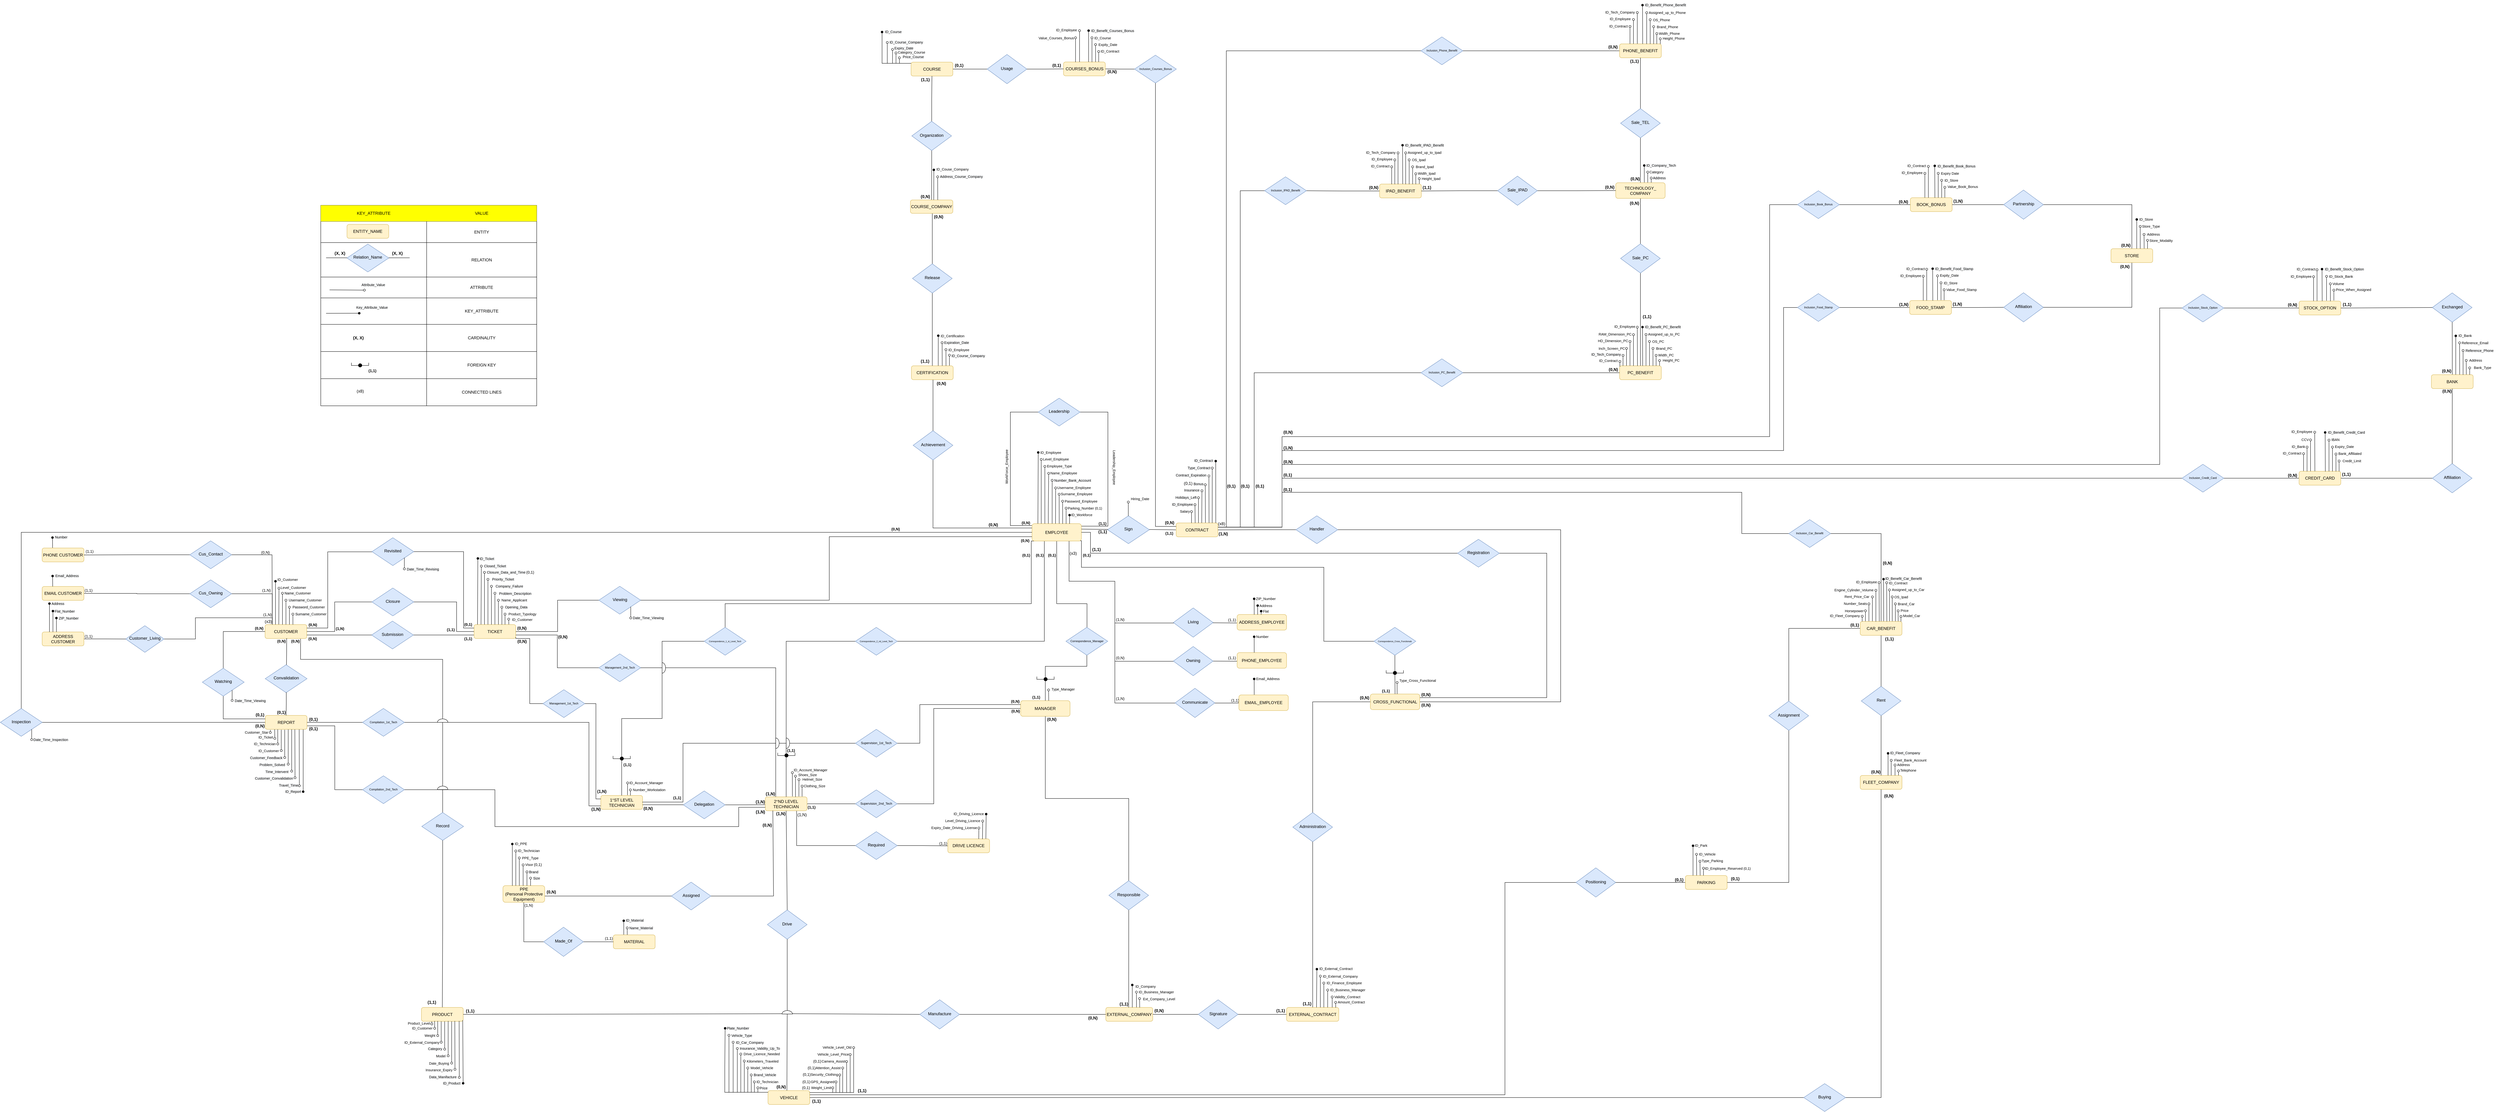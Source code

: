 <mxfile version="17.5.0" type="device"><diagram id="PPaw026ITAI_V06RAC6j" name="Page-1"><mxGraphModel dx="2573" dy="2579" grid="1" gridSize="10" guides="1" tooltips="1" connect="1" arrows="1" fold="1" page="1" pageScale="1" pageWidth="850" pageHeight="1100" math="0" shadow="0"><root><mxCell id="0"/><mxCell id="1" parent="0"/><mxCell id="jck3dbQ3xdmnAVq4jOQZ-2" style="edgeStyle=orthogonalEdgeStyle;rounded=0;orthogonalLoop=1;jettySize=auto;html=1;exitX=0.081;exitY=-0.01;exitDx=0;exitDy=0;endArrow=none;endFill=0;exitPerimeter=0;entryX=0;entryY=0.5;entryDx=0;entryDy=0;" edge="1" parent="1" target="jck3dbQ3xdmnAVq4jOQZ-674"><mxGeometry relative="1" as="geometry"><mxPoint x="-259" y="100" as="targetPoint"/><mxPoint x="-259.28" y="164.1" as="sourcePoint"/><Array as="points"><mxPoint x="-259" y="132"/><mxPoint x="-260" y="-480"/></Array></mxGeometry></mxCell><mxCell id="jck3dbQ3xdmnAVq4jOQZ-3" value="CUSTOMER" style="rounded=1;whiteSpace=wrap;html=1;fontSize=12;glass=0;strokeWidth=1;shadow=0;fillColor=#fff2cc;strokeColor=#d6b656;" vertex="1" parent="1"><mxGeometry x="-280" y="164.5" width="120" height="40" as="geometry"/></mxCell><mxCell id="jck3dbQ3xdmnAVq4jOQZ-4" value="&lt;b&gt;(1,1)&lt;/b&gt;" style="edgeStyle=orthogonalEdgeStyle;rounded=0;html=1;jettySize=auto;orthogonalLoop=1;fontSize=11;endArrow=none;endFill=0;endSize=8;strokeWidth=1;shadow=0;labelBackgroundColor=none;align=left;entryX=0;entryY=0.75;entryDx=0;entryDy=0;" edge="1" parent="1" source="jck3dbQ3xdmnAVq4jOQZ-5" target="jck3dbQ3xdmnAVq4jOQZ-10"><mxGeometry x="0.655" y="-10" relative="1" as="geometry"><mxPoint as="offset"/></mxGeometry></mxCell><mxCell id="jck3dbQ3xdmnAVq4jOQZ-5" value="Submission" style="rhombus;whiteSpace=wrap;html=1;shadow=0;fontFamily=Helvetica;fontSize=12;align=center;strokeWidth=1;spacing=6;spacingTop=-4;fillColor=#dae8fc;strokeColor=#6c8ebf;" vertex="1" parent="1"><mxGeometry x="26" y="154.5" width="120" height="80" as="geometry"/></mxCell><mxCell id="jck3dbQ3xdmnAVq4jOQZ-6" style="edgeStyle=orthogonalEdgeStyle;rounded=0;orthogonalLoop=1;jettySize=auto;html=1;exitX=1;exitY=0.75;exitDx=0;exitDy=0;entryX=0;entryY=0.5;entryDx=0;entryDy=0;fontSize=8;endArrow=none;endFill=0;" edge="1" parent="1" source="jck3dbQ3xdmnAVq4jOQZ-7" target="jck3dbQ3xdmnAVq4jOQZ-596"><mxGeometry relative="1" as="geometry"/></mxCell><mxCell id="jck3dbQ3xdmnAVq4jOQZ-7" value="REPORT" style="rounded=1;whiteSpace=wrap;html=1;fontSize=12;glass=0;strokeWidth=1;shadow=0;fillColor=#fff2cc;strokeColor=#d6b656;" vertex="1" parent="1"><mxGeometry x="-279.5" y="425.5" width="120" height="40" as="geometry"/></mxCell><mxCell id="jck3dbQ3xdmnAVq4jOQZ-8" value="" style="edgeStyle=orthogonalEdgeStyle;rounded=0;html=1;jettySize=auto;orthogonalLoop=1;fontSize=11;endArrow=none;endFill=0;endSize=8;strokeWidth=1;shadow=0;labelBackgroundColor=none;entryX=1;entryY=0.5;entryDx=0;entryDy=0;exitX=0;exitY=0.5;exitDx=0;exitDy=0;" edge="1" parent="1" source="jck3dbQ3xdmnAVq4jOQZ-14" target="jck3dbQ3xdmnAVq4jOQZ-7"><mxGeometry x="0.881" y="-11" relative="1" as="geometry"><mxPoint as="offset"/><mxPoint x="-46.5" y="445.5" as="sourcePoint"/><mxPoint x="-151" y="480.5" as="targetPoint"/></mxGeometry></mxCell><mxCell id="jck3dbQ3xdmnAVq4jOQZ-9" style="edgeStyle=orthogonalEdgeStyle;rounded=0;orthogonalLoop=1;jettySize=auto;html=1;entryX=0;entryY=0.5;entryDx=0;entryDy=0;fontSize=8;endArrow=none;endFill=0;exitX=1;exitY=0.75;exitDx=0;exitDy=0;" edge="1" parent="1" source="jck3dbQ3xdmnAVq4jOQZ-10" target="jck3dbQ3xdmnAVq4jOQZ-603"><mxGeometry relative="1" as="geometry"><mxPoint x="440" y="204.5" as="sourcePoint"/><Array as="points"><mxPoint x="440" y="204.5"/><mxPoint x="480" y="204.5"/><mxPoint x="480" y="391.5"/></Array></mxGeometry></mxCell><mxCell id="jck3dbQ3xdmnAVq4jOQZ-10" value="TICKET" style="rounded=1;whiteSpace=wrap;html=1;fontSize=12;glass=0;strokeWidth=1;shadow=0;fillColor=#fff2cc;strokeColor=#d6b656;" vertex="1" parent="1"><mxGeometry x="320" y="164.5" width="120" height="40" as="geometry"/></mxCell><mxCell id="jck3dbQ3xdmnAVq4jOQZ-11" style="edgeStyle=orthogonalEdgeStyle;rounded=0;orthogonalLoop=1;jettySize=auto;html=1;exitX=0;exitY=0.5;exitDx=0;exitDy=0;entryX=1;entryY=0.75;entryDx=0;entryDy=0;fontSize=8;endArrow=none;endFill=0;" edge="1" parent="1" source="jck3dbQ3xdmnAVq4jOQZ-12" target="jck3dbQ3xdmnAVq4jOQZ-10"><mxGeometry relative="1" as="geometry"/></mxCell><mxCell id="jck3dbQ3xdmnAVq4jOQZ-12" value="&lt;font style=&quot;font-size: 8px&quot;&gt;Management_2nd_Tech&lt;/font&gt;" style="rhombus;whiteSpace=wrap;html=1;shadow=0;fontFamily=Helvetica;fontSize=12;align=center;strokeWidth=1;spacing=6;spacingTop=-4;fillColor=#dae8fc;strokeColor=#6c8ebf;" vertex="1" parent="1"><mxGeometry x="678.5" y="248.64" width="120" height="80" as="geometry"/></mxCell><mxCell id="jck3dbQ3xdmnAVq4jOQZ-13" style="edgeStyle=orthogonalEdgeStyle;rounded=0;orthogonalLoop=1;jettySize=auto;html=1;exitX=1;exitY=0.5;exitDx=0;exitDy=0;entryX=0;entryY=0.75;entryDx=0;entryDy=0;fontSize=10;endArrow=none;endFill=0;" edge="1" parent="1" source="jck3dbQ3xdmnAVq4jOQZ-14" target="jck3dbQ3xdmnAVq4jOQZ-35"><mxGeometry relative="1" as="geometry"><Array as="points"><mxPoint x="650" y="445.5"/><mxPoint x="650" y="685.5"/></Array></mxGeometry></mxCell><mxCell id="jck3dbQ3xdmnAVq4jOQZ-14" value="&lt;font style=&quot;font-size: 8px&quot;&gt;Compilation_1st_Tech&lt;/font&gt;" style="rhombus;whiteSpace=wrap;html=1;shadow=0;fontFamily=Helvetica;fontSize=12;align=center;strokeWidth=1;spacing=6;spacingTop=-4;fillColor=#dae8fc;strokeColor=#6c8ebf;" vertex="1" parent="1"><mxGeometry y="405.5" width="120" height="80" as="geometry"/></mxCell><mxCell id="jck3dbQ3xdmnAVq4jOQZ-15" value="&lt;b&gt;(0,N)&lt;/b&gt;" style="edgeStyle=orthogonalEdgeStyle;rounded=0;html=1;jettySize=auto;orthogonalLoop=1;fontSize=11;endArrow=none;endFill=0;endSize=8;strokeWidth=1;shadow=0;labelBackgroundColor=none;align=right;verticalAlign=middle;horizontal=1;entryX=0;entryY=0.5;entryDx=0;entryDy=0;exitX=1;exitY=0.75;exitDx=0;exitDy=0;" edge="1" parent="1" source="jck3dbQ3xdmnAVq4jOQZ-3" target="jck3dbQ3xdmnAVq4jOQZ-5"><mxGeometry x="-0.677" y="-10" relative="1" as="geometry"><mxPoint as="offset"/><mxPoint x="-142" y="194" as="sourcePoint"/><mxPoint x="-72" y="194" as="targetPoint"/></mxGeometry></mxCell><mxCell id="jck3dbQ3xdmnAVq4jOQZ-16" value="" style="endArrow=oval;html=1;align=left;startArrow=none;startFill=0;rounded=0;endFill=1;exitX=0.25;exitY=0;exitDx=0;exitDy=0;" edge="1" parent="1" source="jck3dbQ3xdmnAVq4jOQZ-3"><mxGeometry width="50" height="50" relative="1" as="geometry"><mxPoint x="-240" y="160" as="sourcePoint"/><mxPoint x="-250" y="40" as="targetPoint"/><Array as="points"><mxPoint x="-250" y="150"/></Array></mxGeometry></mxCell><mxCell id="jck3dbQ3xdmnAVq4jOQZ-17" value="" style="endArrow=oval;html=1;align=left;exitX=0;exitY=0;exitDx=0;exitDy=0;startArrow=none;startFill=0;rounded=0;endFill=0;" edge="1" parent="1"><mxGeometry width="50" height="50" relative="1" as="geometry"><mxPoint x="-230" y="164.5" as="sourcePoint"/><mxPoint x="-230" y="74.5" as="targetPoint"/></mxGeometry></mxCell><mxCell id="jck3dbQ3xdmnAVq4jOQZ-18" value="" style="endArrow=oval;html=1;align=left;exitX=0;exitY=0;exitDx=0;exitDy=0;startArrow=none;startFill=0;rounded=0;endFill=0;" edge="1" parent="1"><mxGeometry width="50" height="50" relative="1" as="geometry"><mxPoint x="-220" y="164.5" as="sourcePoint"/><mxPoint x="-220" y="94.5" as="targetPoint"/></mxGeometry></mxCell><mxCell id="jck3dbQ3xdmnAVq4jOQZ-19" value="" style="endArrow=oval;html=1;align=left;exitX=0;exitY=0;exitDx=0;exitDy=0;startArrow=none;startFill=0;rounded=0;endFill=0;" edge="1" parent="1"><mxGeometry width="50" height="50" relative="1" as="geometry"><mxPoint x="-210" y="164.5" as="sourcePoint"/><mxPoint x="-210" y="114.5" as="targetPoint"/></mxGeometry></mxCell><mxCell id="jck3dbQ3xdmnAVq4jOQZ-20" value="" style="endArrow=oval;html=1;align=left;exitX=0;exitY=0;exitDx=0;exitDy=0;startArrow=none;startFill=0;rounded=0;endFill=0;" edge="1" parent="1"><mxGeometry width="50" height="50" relative="1" as="geometry"><mxPoint x="-200" y="164.5" as="sourcePoint"/><mxPoint x="-200" y="134.5" as="targetPoint"/></mxGeometry></mxCell><mxCell id="jck3dbQ3xdmnAVq4jOQZ-21" value="&lt;font style=&quot;font-size: 10px&quot;&gt;ID_Customer&lt;/font&gt;" style="text;html=1;strokeColor=none;fillColor=none;align=center;verticalAlign=middle;whiteSpace=wrap;rounded=0;" vertex="1" parent="1"><mxGeometry x="-235.5" y="24.5" width="40" height="20" as="geometry"/></mxCell><mxCell id="jck3dbQ3xdmnAVq4jOQZ-22" value="&lt;span style=&quot;color: rgb(0 , 0 , 0) ; font-family: &amp;#34;helvetica&amp;#34; ; font-size: 10px ; font-style: normal ; font-weight: 400 ; letter-spacing: normal ; text-align: center ; text-indent: 0px ; text-transform: none ; word-spacing: 0px ; background-color: rgb(248 , 249 , 250) ; display: inline ; float: none&quot;&gt;Surname_&lt;/span&gt;&lt;span style=&quot;font-size: 10px ; text-align: center&quot;&gt;Customer&lt;/span&gt;" style="text;whiteSpace=wrap;html=1;" vertex="1" parent="1"><mxGeometry x="-195" y="119.5" width="70" height="30" as="geometry"/></mxCell><mxCell id="jck3dbQ3xdmnAVq4jOQZ-23" value="&lt;span style=&quot;color: rgb(0 , 0 , 0) ; font-family: &amp;#34;helvetica&amp;#34; ; font-size: 10px ; font-style: normal ; font-weight: 400 ; letter-spacing: normal ; text-align: center ; text-indent: 0px ; text-transform: none ; word-spacing: 0px ; background-color: rgb(248 , 249 , 250) ; display: inline ; float: none&quot;&gt;Username_&lt;/span&gt;&lt;span style=&quot;font-size: 10px ; text-align: center&quot;&gt;Customer&lt;/span&gt;" style="text;whiteSpace=wrap;html=1;" vertex="1" parent="1"><mxGeometry x="-214" y="79.5" width="90" height="30" as="geometry"/></mxCell><mxCell id="jck3dbQ3xdmnAVq4jOQZ-24" value="&lt;span style=&quot;color: rgb(0 , 0 , 0) ; font-family: &amp;#34;helvetica&amp;#34; ; font-size: 10px ; font-style: normal ; font-weight: 400 ; letter-spacing: normal ; text-align: center ; text-indent: 0px ; text-transform: none ; word-spacing: 0px ; background-color: rgb(248 , 249 , 250) ; display: inline ; float: none&quot;&gt;Password_&lt;/span&gt;&lt;span style=&quot;font-size: 10px ; text-align: center&quot;&gt;Customer&lt;/span&gt;" style="text;whiteSpace=wrap;html=1;" vertex="1" parent="1"><mxGeometry x="-203" y="99.5" width="90" height="30" as="geometry"/></mxCell><mxCell id="jck3dbQ3xdmnAVq4jOQZ-25" style="edgeStyle=orthogonalEdgeStyle;rounded=0;orthogonalLoop=1;jettySize=auto;html=1;exitX=1;exitY=0.5;exitDx=0;exitDy=0;entryX=0;entryY=0.5;entryDx=0;entryDy=0;endArrow=none;endFill=0;" edge="1" parent="1" source="jck3dbQ3xdmnAVq4jOQZ-27" target="jck3dbQ3xdmnAVq4jOQZ-47"><mxGeometry relative="1" as="geometry"><Array as="points"><mxPoint x="1640" y="680"/><mxPoint x="1640" y="406"/></Array></mxGeometry></mxCell><mxCell id="jck3dbQ3xdmnAVq4jOQZ-26" style="edgeStyle=orthogonalEdgeStyle;rounded=0;orthogonalLoop=1;jettySize=auto;html=1;exitX=0;exitY=0.5;exitDx=0;exitDy=0;entryX=1;entryY=0.5;entryDx=0;entryDy=0;endArrow=none;endFill=0;" edge="1" parent="1" source="jck3dbQ3xdmnAVq4jOQZ-27" target="jck3dbQ3xdmnAVq4jOQZ-29"><mxGeometry relative="1" as="geometry"><Array as="points"><mxPoint x="1380" y="680"/><mxPoint x="1380" y="680"/></Array></mxGeometry></mxCell><mxCell id="jck3dbQ3xdmnAVq4jOQZ-27" value="&lt;font style=&quot;font-size: 9px&quot;&gt;Supervision_2nd_Tech&lt;/font&gt;" style="rhombus;whiteSpace=wrap;html=1;shadow=0;fontFamily=Helvetica;fontSize=12;align=center;strokeWidth=1;spacing=6;spacingTop=-4;fillColor=#dae8fc;strokeColor=#6c8ebf;" vertex="1" parent="1"><mxGeometry x="1415.08" y="639.5" width="120" height="80" as="geometry"/></mxCell><mxCell id="jck3dbQ3xdmnAVq4jOQZ-28" style="edgeStyle=orthogonalEdgeStyle;rounded=0;orthogonalLoop=1;jettySize=auto;html=1;exitX=0.75;exitY=1;exitDx=0;exitDy=0;entryX=0;entryY=0.5;entryDx=0;entryDy=0;endArrow=none;endFill=0;" edge="1" parent="1" source="jck3dbQ3xdmnAVq4jOQZ-29" target="jck3dbQ3xdmnAVq4jOQZ-768"><mxGeometry relative="1" as="geometry"><mxPoint x="1420.0" y="801.25" as="targetPoint"/></mxGeometry></mxCell><mxCell id="jck3dbQ3xdmnAVq4jOQZ-29" value="2°ND LEVEL TECHNICIAN" style="rounded=1;whiteSpace=wrap;html=1;fontSize=12;glass=0;strokeWidth=1;shadow=0;fillColor=#fff2cc;strokeColor=#d6b656;" vertex="1" parent="1"><mxGeometry x="1156.25" y="659.5" width="120" height="40" as="geometry"/></mxCell><mxCell id="jck3dbQ3xdmnAVq4jOQZ-30" value="&lt;span style=&quot;color: rgb(0 , 0 , 0) ; font-family: &amp;#34;helvetica&amp;#34; ; font-size: 11px ; font-style: normal ; letter-spacing: normal ; text-align: left ; text-indent: 0px ; text-transform: none ; word-spacing: 0px ; background-color: rgb(255 , 255 , 255) ; display: inline ; float: none&quot;&gt;&lt;b&gt;(0,N)&lt;/b&gt;&lt;/span&gt;" style="text;whiteSpace=wrap;html=1;" vertex="1" parent="1"><mxGeometry x="1861.331" y="399.496" width="43" height="28" as="geometry"/></mxCell><mxCell id="jck3dbQ3xdmnAVq4jOQZ-31" value="VEHICLE" style="rounded=1;whiteSpace=wrap;html=1;fontSize=12;glass=0;strokeWidth=1;shadow=0;fillColor=#fff2cc;strokeColor=#d6b656;" vertex="1" parent="1"><mxGeometry x="1164" y="1503.5" width="120" height="40" as="geometry"/></mxCell><mxCell id="jck3dbQ3xdmnAVq4jOQZ-32" value="Drive" style="rhombus;whiteSpace=wrap;html=1;shadow=0;fontFamily=Helvetica;fontSize=12;align=center;strokeWidth=1;spacing=6;spacingTop=-4;fillColor=#dae8fc;strokeColor=#6c8ebf;" vertex="1" parent="1"><mxGeometry x="1162.25" y="984.5" width="114" height="84" as="geometry"/></mxCell><mxCell id="jck3dbQ3xdmnAVq4jOQZ-33" value="" style="endArrow=none;html=1;rounded=0;entryX=0.25;entryY=0;entryDx=0;entryDy=0;exitX=1;exitY=0.5;exitDx=0;exitDy=0;edgeStyle=orthogonalEdgeStyle;" edge="1" parent="1" source="jck3dbQ3xdmnAVq4jOQZ-12" target="jck3dbQ3xdmnAVq4jOQZ-29"><mxGeometry width="50" height="50" relative="1" as="geometry"><mxPoint x="800" y="422.5" as="sourcePoint"/><mxPoint x="910" y="400.0" as="targetPoint"/><Array as="points"><mxPoint x="1186" y="288.5"/></Array></mxGeometry></mxCell><mxCell id="jck3dbQ3xdmnAVq4jOQZ-34" value="&lt;b&gt;(0,N)&lt;/b&gt;" style="text;html=1;strokeColor=none;fillColor=none;align=center;verticalAlign=middle;whiteSpace=wrap;rounded=0;" vertex="1" parent="1"><mxGeometry x="545" y="184.5" width="60" height="30" as="geometry"/></mxCell><mxCell id="jck3dbQ3xdmnAVq4jOQZ-35" value="1°ST LEVEL TECHNICIAN" style="rounded=1;whiteSpace=wrap;html=1;fontSize=12;glass=0;strokeWidth=1;shadow=0;fillColor=#fff2cc;strokeColor=#d6b656;" vertex="1" parent="1"><mxGeometry x="684" y="655.5" width="120" height="40" as="geometry"/></mxCell><mxCell id="jck3dbQ3xdmnAVq4jOQZ-36" value="&lt;b&gt;(0,N)&lt;/b&gt;" style="text;html=1;strokeColor=none;fillColor=none;align=center;verticalAlign=middle;whiteSpace=wrap;rounded=0;" vertex="1" parent="1"><mxGeometry x="1172" y="1477.5" width="60" height="30" as="geometry"/></mxCell><mxCell id="jck3dbQ3xdmnAVq4jOQZ-37" style="edgeStyle=orthogonalEdgeStyle;rounded=0;jumpSize=1;orthogonalLoop=1;jettySize=auto;html=1;exitX=1;exitY=0.25;exitDx=0;exitDy=0;fontSize=8;endArrow=none;endFill=0;startSize=4;endSize=6;entryX=0;entryY=0.5;entryDx=0;entryDy=0;" edge="1" parent="1" target="jck3dbQ3xdmnAVq4jOQZ-522"><mxGeometry relative="1" as="geometry"><mxPoint x="2456" y="-113.5" as="sourcePoint"/><mxPoint x="2721" y="-692" as="targetPoint"/><Array as="points"><mxPoint x="2456" y="-115.5"/><mxPoint x="2520" y="-115.5"/><mxPoint x="2520" y="-1081.5"/></Array></mxGeometry></mxCell><mxCell id="jck3dbQ3xdmnAVq4jOQZ-38" value="CONTRACT" style="rounded=1;whiteSpace=wrap;html=1;fontSize=12;glass=0;strokeWidth=1;shadow=0;fillColor=#fff2cc;strokeColor=#d6b656;" vertex="1" parent="1"><mxGeometry x="2336" y="-127.5" width="120" height="40" as="geometry"/></mxCell><mxCell id="jck3dbQ3xdmnAVq4jOQZ-39" value="Sign" style="rhombus;whiteSpace=wrap;html=1;shadow=0;fontFamily=Helvetica;fontSize=12;align=center;strokeWidth=1;spacing=6;spacingTop=-4;fillColor=#dae8fc;strokeColor=#6c8ebf;" vertex="1" parent="1"><mxGeometry x="2139" y="-148" width="120" height="80" as="geometry"/></mxCell><mxCell id="jck3dbQ3xdmnAVq4jOQZ-40" style="edgeStyle=orthogonalEdgeStyle;rounded=0;orthogonalLoop=1;jettySize=auto;html=1;fontSize=6;endArrow=none;endFill=0;" edge="1" parent="1" target="jck3dbQ3xdmnAVq4jOQZ-613"><mxGeometry relative="1" as="geometry"><mxPoint x="1930" y="-75.5" as="sourcePoint"/><Array as="points"><mxPoint x="1920" y="-75.5"/><mxPoint x="1920" y="104.5"/><mxPoint x="1041" y="104.5"/></Array></mxGeometry></mxCell><mxCell id="jck3dbQ3xdmnAVq4jOQZ-41" style="edgeStyle=orthogonalEdgeStyle;rounded=0;orthogonalLoop=1;jettySize=auto;html=1;exitX=0.25;exitY=1;exitDx=0;exitDy=0;entryX=1;entryY=0.5;entryDx=0;entryDy=0;fontSize=6;endArrow=none;endFill=0;" edge="1" parent="1" source="jck3dbQ3xdmnAVq4jOQZ-44" target="jck3dbQ3xdmnAVq4jOQZ-615"><mxGeometry relative="1" as="geometry"/></mxCell><mxCell id="jck3dbQ3xdmnAVq4jOQZ-42" style="edgeStyle=orthogonalEdgeStyle;rounded=0;orthogonalLoop=1;jettySize=auto;html=1;exitX=0.5;exitY=1;exitDx=0;exitDy=0;entryX=0.5;entryY=0;entryDx=0;entryDy=0;fontSize=6;endArrow=none;endFill=0;" edge="1" parent="1" source="jck3dbQ3xdmnAVq4jOQZ-44" target="jck3dbQ3xdmnAVq4jOQZ-619"><mxGeometry relative="1" as="geometry"><Array as="points"><mxPoint x="1993" y="104.5"/><mxPoint x="2080" y="104.5"/><mxPoint x="2080" y="172.5"/></Array></mxGeometry></mxCell><mxCell id="jck3dbQ3xdmnAVq4jOQZ-43" style="edgeStyle=orthogonalEdgeStyle;rounded=0;orthogonalLoop=1;jettySize=auto;html=1;exitX=0.961;exitY=0.982;exitDx=0;exitDy=0;entryX=0;entryY=0.5;entryDx=0;entryDy=0;endArrow=none;endFill=0;exitPerimeter=0;" edge="1" parent="1" source="jck3dbQ3xdmnAVq4jOQZ-44" target="jck3dbQ3xdmnAVq4jOQZ-621"><mxGeometry relative="1" as="geometry"><Array as="points"><mxPoint x="2064" y="-76"/><mxPoint x="2064"/><mxPoint x="2760"/><mxPoint x="2760" y="213"/></Array></mxGeometry></mxCell><mxCell id="jck3dbQ3xdmnAVq4jOQZ-44" value="EMPLOYEE" style="rounded=1;whiteSpace=wrap;html=1;fontSize=12;glass=0;strokeWidth=1;shadow=0;fillColor=#fff2cc;strokeColor=#d6b656;" vertex="1" parent="1"><mxGeometry x="1922" y="-125.5" width="142" height="50" as="geometry"/></mxCell><mxCell id="jck3dbQ3xdmnAVq4jOQZ-45" value="" style="endArrow=none;html=1;rounded=0;exitX=1.001;exitY=0.314;exitDx=0;exitDy=0;exitPerimeter=0;" edge="1" parent="1" source="jck3dbQ3xdmnAVq4jOQZ-44" target="jck3dbQ3xdmnAVq4jOQZ-39"><mxGeometry width="50" height="50" relative="1" as="geometry"><mxPoint x="2076" y="-205.5" as="sourcePoint"/><mxPoint x="2126" y="-255.5" as="targetPoint"/></mxGeometry></mxCell><mxCell id="jck3dbQ3xdmnAVq4jOQZ-46" value="&lt;b&gt;(1,1)&lt;/b&gt;" style="text;html=1;strokeColor=none;fillColor=none;align=center;verticalAlign=middle;whiteSpace=wrap;rounded=0;" vertex="1" parent="1"><mxGeometry x="2094.58" y="-117.5" width="60" height="30" as="geometry"/></mxCell><mxCell id="jck3dbQ3xdmnAVq4jOQZ-47" value="MANAGER" style="rounded=1;whiteSpace=wrap;html=1;fontSize=12;glass=0;strokeWidth=1;shadow=0;fillColor=#fff2cc;strokeColor=#d6b656;" vertex="1" parent="1"><mxGeometry x="1889.33" y="383.14" width="142" height="45" as="geometry"/></mxCell><mxCell id="jck3dbQ3xdmnAVq4jOQZ-48" value="" style="endArrow=oval;html=1;align=left;exitX=0;exitY=0;exitDx=0;exitDy=0;startArrow=none;startFill=0;rounded=0;endFill=0;" edge="1" parent="1"><mxGeometry width="50" height="50" relative="1" as="geometry"><mxPoint x="1968.92" y="-125.5" as="sourcePoint"/><mxPoint x="1970" y="-270" as="targetPoint"/><Array as="points"><mxPoint x="1968.92" y="-169.5"/></Array></mxGeometry></mxCell><mxCell id="jck3dbQ3xdmnAVq4jOQZ-49" value="" style="endArrow=oval;html=1;align=left;startArrow=none;startFill=0;rounded=0;endFill=0;exitX=0.48;exitY=0.01;exitDx=0;exitDy=0;exitPerimeter=0;" edge="1" parent="1"><mxGeometry width="50" height="50" relative="1" as="geometry"><mxPoint x="2010.16" y="-125" as="sourcePoint"/><mxPoint x="2010" y="-190" as="targetPoint"/></mxGeometry></mxCell><mxCell id="jck3dbQ3xdmnAVq4jOQZ-50" value="" style="endArrow=oval;html=1;align=left;exitX=0;exitY=0;exitDx=0;exitDy=0;startArrow=none;startFill=0;rounded=0;endFill=0;" edge="1" parent="1"><mxGeometry width="50" height="50" relative="1" as="geometry"><mxPoint x="2000.22" y="-125.5" as="sourcePoint"/><mxPoint x="2000" y="-210" as="targetPoint"/></mxGeometry></mxCell><mxCell id="jck3dbQ3xdmnAVq4jOQZ-51" value="" style="endArrow=oval;html=1;align=left;exitX=0;exitY=0;exitDx=0;exitDy=0;startArrow=none;startFill=0;rounded=0;endFill=0;" edge="1" parent="1"><mxGeometry width="50" height="50" relative="1" as="geometry"><mxPoint x="1989.61" y="-125.5" as="sourcePoint"/><mxPoint x="1990" y="-228" as="targetPoint"/></mxGeometry></mxCell><mxCell id="jck3dbQ3xdmnAVq4jOQZ-52" value="&lt;div style=&quot;text-align: center&quot;&gt;&lt;span style=&quot;font-size: 10px&quot;&gt;&lt;font face=&quot;helvetica&quot;&gt;Surname_Employee&lt;/font&gt;&lt;/span&gt;&lt;/div&gt;" style="text;whiteSpace=wrap;html=1;" vertex="1" parent="1"><mxGeometry x="2003.33" y="-225.0" width="70" height="30" as="geometry"/></mxCell><mxCell id="jck3dbQ3xdmnAVq4jOQZ-53" value="&lt;div style=&quot;text-align: center&quot;&gt;&lt;font face=&quot;helvetica&quot;&gt;&lt;span style=&quot;font-size: 10px&quot;&gt;Name_Employee&lt;/span&gt;&lt;/font&gt;&lt;/div&gt;" style="text;whiteSpace=wrap;html=1;" vertex="1" parent="1"><mxGeometry x="1973" y="-285" width="70" height="30" as="geometry"/></mxCell><mxCell id="jck3dbQ3xdmnAVq4jOQZ-54" value="&lt;div style=&quot;text-align: center&quot;&gt;&lt;span style=&quot;font-size: 10px&quot;&gt;&lt;font face=&quot;helvetica&quot;&gt;Username_Employee&lt;/font&gt;&lt;/span&gt;&lt;/div&gt;" style="text;whiteSpace=wrap;html=1;" vertex="1" parent="1"><mxGeometry x="1993.33" y="-243" width="90" height="30" as="geometry"/></mxCell><mxCell id="jck3dbQ3xdmnAVq4jOQZ-55" value="&lt;div style=&quot;text-align: center&quot;&gt;&lt;span style=&quot;font-size: 10px&quot;&gt;&lt;font face=&quot;helvetica&quot;&gt;Password_Employee&lt;/font&gt;&lt;/span&gt;&lt;/div&gt;" style="text;whiteSpace=wrap;html=1;" vertex="1" parent="1"><mxGeometry x="2014" y="-204.0" width="90" height="30" as="geometry"/></mxCell><mxCell id="jck3dbQ3xdmnAVq4jOQZ-56" value="" style="endArrow=none;html=1;rounded=0;exitX=1.001;exitY=0.314;exitDx=0;exitDy=0;exitPerimeter=0;" edge="1" parent="1"><mxGeometry width="50" height="50" relative="1" as="geometry"><mxPoint x="2259.002" y="-108.59" as="sourcePoint"/><mxPoint x="2335.038" y="-107.575" as="targetPoint"/></mxGeometry></mxCell><mxCell id="jck3dbQ3xdmnAVq4jOQZ-57" value="" style="endArrow=none;html=1;rounded=0;exitX=0.5;exitY=1;exitDx=0;exitDy=0;entryX=0.5;entryY=0;entryDx=0;entryDy=0;" edge="1" parent="1" source="jck3dbQ3xdmnAVq4jOQZ-29" target="jck3dbQ3xdmnAVq4jOQZ-32"><mxGeometry width="50" height="50" relative="1" as="geometry"><mxPoint x="1278" y="678.5" as="sourcePoint"/><mxPoint x="1394.17" y="678.75" as="targetPoint"/></mxGeometry></mxCell><mxCell id="jck3dbQ3xdmnAVq4jOQZ-58" value="" style="endArrow=oval;html=1;align=left;exitX=0;exitY=0;exitDx=0;exitDy=0;startArrow=none;startFill=0;rounded=0;endFill=0;" edge="1" parent="1"><mxGeometry width="50" height="50" relative="1" as="geometry"><mxPoint x="769" y="655.5" as="sourcePoint"/><mxPoint x="769" y="639.5" as="targetPoint"/></mxGeometry></mxCell><mxCell id="jck3dbQ3xdmnAVq4jOQZ-59" value="&lt;div style=&quot;text-align: center&quot;&gt;&lt;span style=&quot;font-size: 10px&quot;&gt;&lt;font face=&quot;helvetica&quot;&gt;Number_Workstation&lt;/font&gt;&lt;/span&gt;&lt;/div&gt;" style="text;whiteSpace=wrap;html=1;" vertex="1" parent="1"><mxGeometry x="774" y="624.64" width="110" height="30" as="geometry"/></mxCell><mxCell id="jck3dbQ3xdmnAVq4jOQZ-60" value="Convalidation" style="rhombus;whiteSpace=wrap;html=1;shadow=0;fontFamily=Helvetica;fontSize=12;align=center;strokeWidth=1;spacing=6;spacingTop=-4;fillColor=#dae8fc;strokeColor=#6c8ebf;" vertex="1" parent="1"><mxGeometry x="-279.5" y="280" width="120" height="80" as="geometry"/></mxCell><mxCell id="jck3dbQ3xdmnAVq4jOQZ-61" value="" style="edgeStyle=orthogonalEdgeStyle;rounded=0;html=1;jettySize=auto;orthogonalLoop=1;fontSize=11;endArrow=none;endFill=0;endSize=8;strokeWidth=1;shadow=0;labelBackgroundColor=none;align=right;verticalAlign=middle;horizontal=1;entryX=0.5;entryY=0;entryDx=0;entryDy=0;exitX=0.5;exitY=1;exitDx=0;exitDy=0;" edge="1" parent="1"><mxGeometry x="-0.974" y="-12" relative="1" as="geometry"><mxPoint as="offset"/><mxPoint x="-217" y="204.5" as="sourcePoint"/><mxPoint x="-218.5" y="280" as="targetPoint"/><Array as="points"><mxPoint x="-218" y="204.5"/><mxPoint x="-218" y="242.5"/><mxPoint x="-218" y="242.5"/></Array></mxGeometry></mxCell><mxCell id="jck3dbQ3xdmnAVq4jOQZ-62" value="" style="edgeStyle=orthogonalEdgeStyle;rounded=0;html=1;jettySize=auto;orthogonalLoop=1;fontSize=11;endArrow=none;endFill=0;endSize=8;strokeWidth=1;shadow=0;labelBackgroundColor=none;align=right;verticalAlign=middle;horizontal=1;entryX=0.5;entryY=0;entryDx=0;entryDy=0;exitX=1;exitY=0.5;exitDx=0;exitDy=0;" edge="1" parent="1"><mxGeometry x="0.84" y="-11" relative="1" as="geometry"><mxPoint as="offset"/><mxPoint x="-220" y="360" as="sourcePoint"/><mxPoint x="-219.5" y="425.5" as="targetPoint"/><Array as="points"><mxPoint x="-219" y="360.5"/><mxPoint x="-219" y="392.5"/><mxPoint x="-219" y="392.5"/></Array></mxGeometry></mxCell><mxCell id="jck3dbQ3xdmnAVq4jOQZ-63" style="edgeStyle=orthogonalEdgeStyle;rounded=0;orthogonalLoop=1;jettySize=auto;html=1;exitX=1;exitY=0.5;exitDx=0;exitDy=0;endArrow=none;endFill=0;entryX=0;entryY=0.5;entryDx=0;entryDy=0;" edge="1" parent="1" source="jck3dbQ3xdmnAVq4jOQZ-65" target="jck3dbQ3xdmnAVq4jOQZ-10"><mxGeometry relative="1" as="geometry"><Array as="points"><mxPoint x="270" y="99.5"/><mxPoint x="270" y="184.5"/></Array><mxPoint x="300" y="184.5" as="targetPoint"/></mxGeometry></mxCell><mxCell id="jck3dbQ3xdmnAVq4jOQZ-64" style="edgeStyle=orthogonalEdgeStyle;rounded=0;orthogonalLoop=1;jettySize=auto;html=1;exitX=0;exitY=0.5;exitDx=0;exitDy=0;endArrow=none;endFill=0;" edge="1" parent="1" source="jck3dbQ3xdmnAVq4jOQZ-65"><mxGeometry relative="1" as="geometry"><mxPoint x="-160" y="184.5" as="targetPoint"/><Array as="points"><mxPoint x="-80" y="99.5"/><mxPoint x="-80" y="184.5"/></Array></mxGeometry></mxCell><mxCell id="jck3dbQ3xdmnAVq4jOQZ-65" value="Closure" style="rhombus;whiteSpace=wrap;html=1;shadow=0;fontFamily=Helvetica;fontSize=12;align=center;strokeWidth=1;spacing=6;spacingTop=-4;fillColor=#dae8fc;strokeColor=#6c8ebf;" vertex="1" parent="1"><mxGeometry x="27" y="59.5" width="120" height="80" as="geometry"/></mxCell><mxCell id="jck3dbQ3xdmnAVq4jOQZ-66" value="&lt;span style=&quot;color: rgb(0 , 0 , 0) ; font-family: &amp;#34;helvetica&amp;#34; ; font-size: 11px ; font-style: normal ; letter-spacing: normal ; text-align: left ; text-indent: 0px ; text-transform: none ; word-spacing: 0px ; background-color: rgb(255 , 255 , 255) ; display: inline ; float: none&quot;&gt;&lt;b&gt;(1,1)&lt;/b&gt;&lt;/span&gt;" style="text;whiteSpace=wrap;html=1;" vertex="1" parent="1"><mxGeometry x="240" y="164.5" width="50" height="30" as="geometry"/></mxCell><mxCell id="jck3dbQ3xdmnAVq4jOQZ-67" value="&lt;span style=&quot;font-family: &amp;#34;helvetica&amp;#34; ; font-size: 11px&quot;&gt;&lt;b&gt;(1,N)&lt;/b&gt;&lt;/span&gt;" style="text;whiteSpace=wrap;html=1;" vertex="1" parent="1"><mxGeometry x="-79" y="162" width="50" height="30" as="geometry"/></mxCell><mxCell id="jck3dbQ3xdmnAVq4jOQZ-68" value="&lt;span style=&quot;color: rgb(0 , 0 , 0) ; font-family: &amp;#34;helvetica&amp;#34; ; font-size: 10px ; font-style: normal ; font-weight: 400 ; letter-spacing: normal ; text-align: center ; text-indent: 0px ; text-transform: none ; word-spacing: 0px ; background-color: rgb(248 , 249 , 250) ; display: inline ; float: none&quot;&gt;Name_&lt;/span&gt;&lt;span style=&quot;font-size: 10px ; text-align: center&quot;&gt;Customer&lt;/span&gt;" style="text;whiteSpace=wrap;html=1;" vertex="1" parent="1"><mxGeometry x="-226.5" y="59.5" width="70" height="30" as="geometry"/></mxCell><mxCell id="jck3dbQ3xdmnAVq4jOQZ-69" value="&lt;meta charset=&quot;utf-8&quot;&gt;&lt;span style=&quot;color: rgb(0, 0, 0); font-family: helvetica; font-size: 11px; font-style: normal; font-weight: 400; letter-spacing: normal; text-align: left; text-indent: 0px; text-transform: none; word-spacing: 0px; background-color: rgb(255, 255, 255); display: inline; float: none;&quot;&gt;(1,N)&lt;/span&gt;" style="text;whiteSpace=wrap;html=1;" vertex="1" parent="1"><mxGeometry x="-287.5" y="121.5" width="50" height="30" as="geometry"/></mxCell><mxCell id="jck3dbQ3xdmnAVq4jOQZ-70" value="&lt;span style=&quot;color: rgb(0 , 0 , 0) ; font-family: &amp;#34;helvetica&amp;#34; ; font-size: 11px ; font-style: normal ; letter-spacing: normal ; text-align: left ; text-indent: 0px ; text-transform: none ; word-spacing: 0px ; background-color: rgb(255 , 255 , 255) ; display: inline ; float: none&quot;&gt;&lt;b&gt;(1,1)&lt;/b&gt;&lt;/span&gt;" style="text;whiteSpace=wrap;html=1;" vertex="1" parent="1"><mxGeometry x="2303" y="-112.5" width="50" height="30" as="geometry"/></mxCell><mxCell id="jck3dbQ3xdmnAVq4jOQZ-71" value="" style="endArrow=none;html=1;rounded=0;exitX=0.5;exitY=1;exitDx=0;exitDy=0;entryX=0.5;entryY=1;entryDx=0;entryDy=0;entryPerimeter=0;" edge="1" parent="1" source="jck3dbQ3xdmnAVq4jOQZ-32" target="jck3dbQ3xdmnAVq4jOQZ-320"><mxGeometry width="50" height="50" relative="1" as="geometry"><mxPoint x="1218.71" y="1371.5" as="sourcePoint"/><mxPoint x="1220" y="1264.5" as="targetPoint"/></mxGeometry></mxCell><mxCell id="jck3dbQ3xdmnAVq4jOQZ-72" style="edgeStyle=orthogonalEdgeStyle;rounded=0;orthogonalLoop=1;jettySize=auto;html=1;exitX=0;exitY=0.25;exitDx=0;exitDy=0;entryX=1;entryY=0.5;entryDx=0;entryDy=0;fontSize=9;endArrow=none;endFill=0;" edge="1" parent="1" source="jck3dbQ3xdmnAVq4jOQZ-47" target="jck3dbQ3xdmnAVq4jOQZ-592"><mxGeometry relative="1" as="geometry"><Array as="points"><mxPoint x="1600" y="394.5"/><mxPoint x="1600" y="505.5"/></Array></mxGeometry></mxCell><mxCell id="jck3dbQ3xdmnAVq4jOQZ-73" style="edgeStyle=orthogonalEdgeStyle;rounded=0;orthogonalLoop=1;jettySize=auto;html=1;exitX=1;exitY=0.5;exitDx=0;exitDy=0;entryX=-0.005;entryY=0.695;entryDx=0;entryDy=0;endArrow=none;endFill=0;entryPerimeter=0;" edge="1" parent="1" source="jck3dbQ3xdmnAVq4jOQZ-74"><mxGeometry relative="1" as="geometry"><mxPoint x="1364" y="891.64" as="sourcePoint"/><mxPoint x="1155.65" y="682.3" as="targetPoint"/></mxGeometry></mxCell><mxCell id="jck3dbQ3xdmnAVq4jOQZ-74" value="Delegation" style="rhombus;whiteSpace=wrap;html=1;shadow=0;fontFamily=Helvetica;fontSize=12;align=center;strokeWidth=1;spacing=6;spacingTop=-4;fillColor=#dae8fc;strokeColor=#6c8ebf;" vertex="1" parent="1"><mxGeometry x="921" y="642.5" width="120" height="80" as="geometry"/></mxCell><mxCell id="jck3dbQ3xdmnAVq4jOQZ-75" style="edgeStyle=orthogonalEdgeStyle;rounded=0;orthogonalLoop=1;jettySize=auto;html=1;exitX=1;exitY=0.5;exitDx=0;exitDy=0;entryX=0;entryY=0.75;entryDx=0;entryDy=0;endArrow=none;endFill=0;" edge="1" parent="1"><mxGeometry relative="1" as="geometry"><mxPoint x="804" y="682.21" as="sourcePoint"/><mxPoint x="921" y="682.21" as="targetPoint"/></mxGeometry></mxCell><mxCell id="jck3dbQ3xdmnAVq4jOQZ-76" value="&lt;b&gt;(0,N)&lt;/b&gt;" style="text;html=1;strokeColor=none;fillColor=none;align=center;verticalAlign=middle;whiteSpace=wrap;rounded=0;" vertex="1" parent="1"><mxGeometry x="790.0" y="677.5" width="60" height="30" as="geometry"/></mxCell><mxCell id="jck3dbQ3xdmnAVq4jOQZ-77" value="&lt;b&gt;(1,N)&lt;/b&gt;" style="text;html=1;strokeColor=none;fillColor=none;align=center;verticalAlign=middle;whiteSpace=wrap;rounded=0;" vertex="1" parent="1"><mxGeometry x="1171.0" y="692.5" width="60" height="30" as="geometry"/></mxCell><mxCell id="jck3dbQ3xdmnAVq4jOQZ-78" value="&lt;span style=&quot;font-family: &amp;#34;helvetica&amp;#34; ; font-size: 11px&quot;&gt;(0,N)&lt;/span&gt;" style="text;whiteSpace=wrap;html=1;" vertex="1" parent="1"><mxGeometry x="-157.5" y="150.5" width="50" height="30" as="geometry"/></mxCell><mxCell id="jck3dbQ3xdmnAVq4jOQZ-79" value="&lt;span style=&quot;color: rgb(0 , 0 , 0) ; font-family: &amp;#34;helvetica&amp;#34; ; font-size: 11px ; font-style: normal ; letter-spacing: normal ; text-align: center ; text-indent: 0px ; text-transform: none ; word-spacing: 0px ; background-color: rgb(255 , 255 , 255) ; display: inline ; float: none&quot;&gt;&lt;b&gt;&amp;nbsp; &amp;nbsp; &amp;nbsp; (0,N)&lt;/b&gt;&lt;/span&gt;" style="text;whiteSpace=wrap;html=1;" vertex="1" parent="1"><mxGeometry x="1497.58" y="-124.5" width="70" height="30" as="geometry"/></mxCell><mxCell id="jck3dbQ3xdmnAVq4jOQZ-80" value="" style="endArrow=oval;html=1;align=left;startArrow=none;startFill=0;rounded=0;endFill=1;exitX=0.003;exitY=0.121;exitDx=0;exitDy=0;exitPerimeter=0;" edge="1" parent="1" source="jck3dbQ3xdmnAVq4jOQZ-31"><mxGeometry width="50" height="50" relative="1" as="geometry"><mxPoint x="1161" y="1508.5" as="sourcePoint"/><mxPoint x="1041" y="1324.5" as="targetPoint"/><Array as="points"><mxPoint x="1040" y="1508.5"/><mxPoint x="1040" y="1484.5"/><mxPoint x="1040" y="1434.5"/></Array></mxGeometry></mxCell><mxCell id="jck3dbQ3xdmnAVq4jOQZ-81" value="" style="endArrow=oval;html=1;align=left;startArrow=none;startFill=0;rounded=0;endFill=0;" edge="1" parent="1"><mxGeometry width="50" height="50" relative="1" as="geometry"><mxPoint x="1076" y="1508.5" as="sourcePoint"/><mxPoint x="1076" y="1382.5" as="targetPoint"/></mxGeometry></mxCell><mxCell id="jck3dbQ3xdmnAVq4jOQZ-82" value="" style="endArrow=oval;html=1;align=left;exitX=0;exitY=0;exitDx=0;exitDy=0;startArrow=none;startFill=0;rounded=0;endFill=0;" edge="1" parent="1"><mxGeometry width="50" height="50" relative="1" as="geometry"><mxPoint x="1086" y="1508.5" as="sourcePoint"/><mxPoint x="1086" y="1398.5" as="targetPoint"/></mxGeometry></mxCell><mxCell id="jck3dbQ3xdmnAVq4jOQZ-83" value="" style="endArrow=oval;html=1;align=left;exitX=0;exitY=0;exitDx=0;exitDy=0;startArrow=none;startFill=0;rounded=0;endFill=0;" edge="1" parent="1"><mxGeometry width="50" height="50" relative="1" as="geometry"><mxPoint x="1096" y="1508.5" as="sourcePoint"/><mxPoint x="1096" y="1418.5" as="targetPoint"/></mxGeometry></mxCell><mxCell id="jck3dbQ3xdmnAVq4jOQZ-84" value="" style="endArrow=oval;html=1;align=left;exitX=0;exitY=0;exitDx=0;exitDy=0;startArrow=none;startFill=0;rounded=0;endFill=0;" edge="1" parent="1"><mxGeometry width="50" height="50" relative="1" as="geometry"><mxPoint x="1106" y="1508.5" as="sourcePoint"/><mxPoint x="1106" y="1438.5" as="targetPoint"/></mxGeometry></mxCell><mxCell id="jck3dbQ3xdmnAVq4jOQZ-85" value="&lt;span style=&quot;color: rgb(0 , 0 , 0) ; font-family: &amp;#34;helvetica&amp;#34; ; font-size: 10px ; font-style: normal ; font-weight: 400 ; letter-spacing: normal ; text-align: center ; text-indent: 0px ; text-transform: none ; word-spacing: 0px ; background-color: rgb(248 , 249 , 250) ; display: inline ; float: none&quot;&gt;Plate_Number&lt;/span&gt;" style="text;whiteSpace=wrap;html=1;" vertex="1" parent="1"><mxGeometry x="1043.5" y="1309.5" width="70" height="30" as="geometry"/></mxCell><mxCell id="jck3dbQ3xdmnAVq4jOQZ-86" value="&lt;span style=&quot;font-family: &amp;#34;helvetica&amp;#34; ; font-size: 10px ; text-align: center ; background-color: rgb(248 , 249 , 250)&quot;&gt;Insurance_Validity_Up_To&lt;/span&gt;" style="text;whiteSpace=wrap;html=1;" vertex="1" parent="1"><mxGeometry x="1081" y="1367.5" width="90" height="30" as="geometry"/></mxCell><mxCell id="jck3dbQ3xdmnAVq4jOQZ-87" value="&lt;span style=&quot;font-family: &amp;#34;helvetica&amp;#34; ; font-size: 10px ; text-align: center&quot;&gt;Drive_Licence_Needed&lt;/span&gt;" style="text;whiteSpace=wrap;html=1;" vertex="1" parent="1"><mxGeometry x="1092" y="1383.5" width="90" height="30" as="geometry"/></mxCell><mxCell id="jck3dbQ3xdmnAVq4jOQZ-88" value="&lt;span style=&quot;font-family: &amp;#34;helvetica&amp;#34; ; font-size: 10px ; text-align: center&quot;&gt;Kilometers_Traveled&lt;/span&gt;" style="text;whiteSpace=wrap;html=1;" vertex="1" parent="1"><mxGeometry x="1101" y="1404.5" width="90" height="30" as="geometry"/></mxCell><mxCell id="jck3dbQ3xdmnAVq4jOQZ-89" value="" style="endArrow=oval;html=1;align=left;startArrow=none;startFill=0;rounded=0;endFill=0;" edge="1" parent="1"><mxGeometry width="50" height="50" relative="1" as="geometry"><mxPoint x="1116" y="1508.5" as="sourcePoint"/><mxPoint x="1116" y="1458.5" as="targetPoint"/></mxGeometry></mxCell><mxCell id="jck3dbQ3xdmnAVq4jOQZ-90" value="&lt;div style=&quot;text-align: center&quot;&gt;&lt;span style=&quot;font-family: &amp;#34;helvetica&amp;#34; ; font-size: 10px&quot;&gt;ID_Technician&lt;/span&gt;&lt;br&gt;&lt;/div&gt;" style="text;whiteSpace=wrap;html=1;" vertex="1" parent="1"><mxGeometry x="1129" y="1463.5" width="90" height="30" as="geometry"/></mxCell><mxCell id="jck3dbQ3xdmnAVq4jOQZ-91" value="" style="endArrow=oval;html=1;align=left;startArrow=none;startFill=0;rounded=0;endFill=0;" edge="1" parent="1"><mxGeometry width="50" height="50" relative="1" as="geometry"><mxPoint x="1125" y="1508.5" as="sourcePoint"/><mxPoint x="1125" y="1478.5" as="targetPoint"/></mxGeometry></mxCell><mxCell id="jck3dbQ3xdmnAVq4jOQZ-92" value="&lt;span style=&quot;font-family: &amp;#34;helvetica&amp;#34; ; font-size: 10px ; text-align: center&quot;&gt;Model_Vehicle&lt;/span&gt;" style="text;whiteSpace=wrap;html=1;" vertex="1" parent="1"><mxGeometry x="1111.5" y="1423.5" width="90" height="30" as="geometry"/></mxCell><mxCell id="jck3dbQ3xdmnAVq4jOQZ-93" value="&lt;span style=&quot;color: rgb(0 , 0 , 0) ; font-family: &amp;#34;helvetica&amp;#34; ; font-size: 10px ; font-style: normal ; font-weight: 400 ; letter-spacing: normal ; text-align: center ; text-indent: 0px ; text-transform: none ; word-spacing: 0px ; background-color: rgb(248 , 249 , 250) ; display: inline ; float: none&quot;&gt;Brand_Vehicle&lt;/span&gt;" style="text;whiteSpace=wrap;html=1;" vertex="1" parent="1"><mxGeometry x="1121" y="1444" width="90" height="30" as="geometry"/></mxCell><mxCell id="jck3dbQ3xdmnAVq4jOQZ-94" value="" style="endArrow=oval;html=1;align=left;startArrow=none;startFill=0;rounded=0;endFill=0;" edge="1" parent="1"><mxGeometry width="50" height="50" relative="1" as="geometry"><mxPoint x="1135" y="1508.5" as="sourcePoint"/><mxPoint x="1135" y="1495.5" as="targetPoint"/></mxGeometry></mxCell><mxCell id="jck3dbQ3xdmnAVq4jOQZ-95" value="&lt;div style=&quot;text-align: center&quot;&gt;&lt;span style=&quot;font-family: &amp;#34;helvetica&amp;#34; ; font-size: 10px ; background-color: rgb(248 , 249 , 250)&quot;&gt;Price&lt;/span&gt;&lt;br&gt;&lt;/div&gt;" style="text;whiteSpace=wrap;html=1;" vertex="1" parent="1"><mxGeometry x="1137.67" y="1481.5" width="72.33" height="13" as="geometry"/></mxCell><mxCell id="jck3dbQ3xdmnAVq4jOQZ-96" style="edgeStyle=orthogonalEdgeStyle;rounded=0;orthogonalLoop=1;jettySize=auto;html=1;exitX=0;exitY=0.5;exitDx=0;exitDy=0;endArrow=none;endFill=0;entryX=1;entryY=0.5;entryDx=0;entryDy=0;" edge="1" parent="1" source="jck3dbQ3xdmnAVq4jOQZ-98" target="jck3dbQ3xdmnAVq4jOQZ-44"><mxGeometry relative="1" as="geometry"><Array as="points"><mxPoint x="2090" y="-40.5"/><mxPoint x="2090" y="-100.5"/></Array><mxPoint x="2070" y="-100.5" as="targetPoint"/></mxGeometry></mxCell><mxCell id="jck3dbQ3xdmnAVq4jOQZ-97" style="edgeStyle=orthogonalEdgeStyle;rounded=0;orthogonalLoop=1;jettySize=auto;html=1;exitX=1;exitY=0.5;exitDx=0;exitDy=0;endArrow=none;endFill=0;entryX=1;entryY=0.25;entryDx=0;entryDy=0;" edge="1" parent="1" source="jck3dbQ3xdmnAVq4jOQZ-98" target="jck3dbQ3xdmnAVq4jOQZ-187"><mxGeometry relative="1" as="geometry"><mxPoint x="3283" y="664.89" as="targetPoint"/><Array as="points"><mxPoint x="3400" y="-40.5"/><mxPoint x="3400" y="374.5"/><mxPoint x="3036" y="374.5"/></Array></mxGeometry></mxCell><mxCell id="jck3dbQ3xdmnAVq4jOQZ-98" value="Registration" style="rhombus;whiteSpace=wrap;html=1;shadow=0;fontFamily=Helvetica;fontSize=12;align=center;strokeWidth=1;spacing=6;spacingTop=-4;fillColor=#dae8fc;strokeColor=#6c8ebf;" vertex="1" parent="1"><mxGeometry x="3144" y="-80.5" width="120" height="80" as="geometry"/></mxCell><mxCell id="jck3dbQ3xdmnAVq4jOQZ-99" value="&lt;span style=&quot;color: rgb(0 , 0 , 0) ; font-family: &amp;#34;helvetica&amp;#34; ; font-size: 12px ; font-style: normal ; letter-spacing: normal ; text-align: center ; text-indent: 0px ; text-transform: none ; word-spacing: 0px ; background-color: rgb(255 , 255 , 255) ; display: inline ; float: none&quot;&gt;&lt;b&gt;(1,1)&lt;/b&gt;&lt;/span&gt;" style="text;whiteSpace=wrap;html=1;" vertex="1" parent="1"><mxGeometry x="2093" y="-65.5" width="50" height="30" as="geometry"/></mxCell><mxCell id="jck3dbQ3xdmnAVq4jOQZ-100" style="edgeStyle=orthogonalEdgeStyle;rounded=0;orthogonalLoop=1;jettySize=auto;html=1;exitX=0;exitY=0.5;exitDx=0;exitDy=0;entryX=1;entryY=0.5;entryDx=0;entryDy=0;endArrow=none;endFill=0;" edge="1" parent="1" source="jck3dbQ3xdmnAVq4jOQZ-102" target="jck3dbQ3xdmnAVq4jOQZ-38"><mxGeometry relative="1" as="geometry"/></mxCell><mxCell id="jck3dbQ3xdmnAVq4jOQZ-101" style="edgeStyle=orthogonalEdgeStyle;rounded=0;orthogonalLoop=1;jettySize=auto;html=1;exitX=1;exitY=0.5;exitDx=0;exitDy=0;endArrow=none;endFill=0;entryX=1;entryY=0.5;entryDx=0;entryDy=0;" edge="1" parent="1" source="jck3dbQ3xdmnAVq4jOQZ-102" target="jck3dbQ3xdmnAVq4jOQZ-187"><mxGeometry relative="1" as="geometry"><mxPoint x="3283" y="687.39" as="targetPoint"/><Array as="points"><mxPoint x="3440" y="-107.5"/><mxPoint x="3440" y="386.5"/></Array></mxGeometry></mxCell><mxCell id="jck3dbQ3xdmnAVq4jOQZ-102" value="Handler" style="rhombus;whiteSpace=wrap;html=1;shadow=0;fontFamily=Helvetica;fontSize=12;align=center;strokeWidth=1;spacing=6;spacingTop=-4;fillColor=#dae8fc;strokeColor=#6c8ebf;" vertex="1" parent="1"><mxGeometry x="2680" y="-148" width="120" height="80" as="geometry"/></mxCell><mxCell id="jck3dbQ3xdmnAVq4jOQZ-103" value="&lt;span style=&quot;color: rgb(0 , 0 , 0) ; font-family: &amp;#34;helvetica&amp;#34; ; font-size: 12px ; font-style: normal ; letter-spacing: normal ; text-align: center ; text-indent: 0px ; text-transform: none ; word-spacing: 0px ; background-color: rgb(255 , 255 , 255) ; display: inline ; float: none&quot;&gt;&lt;b&gt;(1,N)&lt;/b&gt;&lt;/span&gt;" style="text;whiteSpace=wrap;html=1;" vertex="1" parent="1"><mxGeometry x="2456" y="-110.5" width="50" height="30" as="geometry"/></mxCell><mxCell id="jck3dbQ3xdmnAVq4jOQZ-104" style="edgeStyle=orthogonalEdgeStyle;rounded=0;orthogonalLoop=1;jettySize=auto;html=1;exitX=0.5;exitY=1;exitDx=0;exitDy=0;endArrow=none;endFill=0;entryX=0;entryY=0.25;entryDx=0;entryDy=0;" edge="1" parent="1" source="jck3dbQ3xdmnAVq4jOQZ-106" target="jck3dbQ3xdmnAVq4jOQZ-38"><mxGeometry relative="1" as="geometry"><mxPoint x="2320" y="-125.5" as="targetPoint"/><Array as="points"><mxPoint x="2276" y="-1391.5"/><mxPoint x="2276" y="-117.5"/></Array><mxPoint x="2355.5" y="-1391.5" as="sourcePoint"/></mxGeometry></mxCell><mxCell id="jck3dbQ3xdmnAVq4jOQZ-105" style="edgeStyle=orthogonalEdgeStyle;rounded=0;jumpSize=1;orthogonalLoop=1;jettySize=auto;html=1;exitX=0;exitY=0.5;exitDx=0;exitDy=0;entryX=1;entryY=0.5;entryDx=0;entryDy=0;fontSize=8;endArrow=none;endFill=0;startSize=4;endSize=6;" edge="1" parent="1" source="jck3dbQ3xdmnAVq4jOQZ-106" target="jck3dbQ3xdmnAVq4jOQZ-108"><mxGeometry relative="1" as="geometry"/></mxCell><mxCell id="jck3dbQ3xdmnAVq4jOQZ-106" value="&lt;font style=&quot;font-size: 8px&quot;&gt;Inclusion_Courses_Bonus&lt;/font&gt;" style="rhombus;whiteSpace=wrap;html=1;shadow=0;fontFamily=Helvetica;fontSize=12;align=center;strokeWidth=1;spacing=6;spacingTop=-4;fillColor=#dae8fc;strokeColor=#6c8ebf;" vertex="1" parent="1"><mxGeometry x="2216.5" y="-1471.5" width="120" height="80" as="geometry"/></mxCell><mxCell id="jck3dbQ3xdmnAVq4jOQZ-107" value="&lt;span style=&quot;color: rgb(0 , 0 , 0) ; font-family: &amp;#34;helvetica&amp;#34; ; font-size: 12px ; font-style: normal ; letter-spacing: normal ; text-align: center ; text-indent: 0px ; text-transform: none ; word-spacing: 0px ; background-color: rgb(255 , 255 , 255) ; display: inline ; float: none&quot;&gt;&lt;b&gt;(0,N)&lt;/b&gt;&lt;/span&gt;" style="text;whiteSpace=wrap;html=1;" vertex="1" parent="1"><mxGeometry x="2301.5" y="-142.5" width="50" height="30" as="geometry"/></mxCell><mxCell id="jck3dbQ3xdmnAVq4jOQZ-108" value="COURSES_BONUS" style="rounded=1;whiteSpace=wrap;html=1;fontSize=12;glass=0;strokeWidth=1;shadow=0;fillColor=#fff2cc;strokeColor=#d6b656;" vertex="1" parent="1"><mxGeometry x="2012.58" y="-1452" width="120" height="40" as="geometry"/></mxCell><mxCell id="jck3dbQ3xdmnAVq4jOQZ-109" style="edgeStyle=orthogonalEdgeStyle;rounded=0;orthogonalLoop=1;jettySize=auto;html=1;exitX=0;exitY=0.5;exitDx=0;exitDy=0;endArrow=none;endFill=0;entryX=1;entryY=0.5;entryDx=0;entryDy=0;" edge="1" parent="1" source="jck3dbQ3xdmnAVq4jOQZ-110" target="jck3dbQ3xdmnAVq4jOQZ-522"><mxGeometry relative="1" as="geometry"><mxPoint x="3014.143" y="-2023.75" as="targetPoint"/></mxGeometry></mxCell><mxCell id="jck3dbQ3xdmnAVq4jOQZ-110" value="IPAD_BENEFIT" style="rounded=1;whiteSpace=wrap;html=1;fontSize=12;glass=0;strokeWidth=1;shadow=0;fillColor=#fff2cc;strokeColor=#d6b656;" vertex="1" parent="1"><mxGeometry x="2920" y="-1101.25" width="120" height="40" as="geometry"/></mxCell><mxCell id="jck3dbQ3xdmnAVq4jOQZ-111" value="PC_BENEFIT" style="rounded=1;whiteSpace=wrap;html=1;fontSize=12;glass=0;strokeWidth=1;shadow=0;fillColor=#fff2cc;strokeColor=#d6b656;" vertex="1" parent="1"><mxGeometry x="3609" y="-579" width="120" height="40" as="geometry"/></mxCell><mxCell id="jck3dbQ3xdmnAVq4jOQZ-112" style="edgeStyle=orthogonalEdgeStyle;rounded=0;orthogonalLoop=1;jettySize=auto;html=1;exitX=0;exitY=0.5;exitDx=0;exitDy=0;endArrow=none;endFill=0;entryX=1;entryY=0.5;entryDx=0;entryDy=0;" edge="1" parent="1" source="jck3dbQ3xdmnAVq4jOQZ-113" target="jck3dbQ3xdmnAVq4jOQZ-527"><mxGeometry relative="1" as="geometry"><mxPoint x="3874.143" y="-1638.5" as="targetPoint"/></mxGeometry></mxCell><mxCell id="jck3dbQ3xdmnAVq4jOQZ-113" value="PHONE_BENEFIT" style="rounded=1;whiteSpace=wrap;html=1;fontSize=12;glass=0;strokeWidth=1;shadow=0;fillColor=#fff2cc;strokeColor=#d6b656;" vertex="1" parent="1"><mxGeometry x="3609" y="-1504" width="120" height="40" as="geometry"/></mxCell><mxCell id="jck3dbQ3xdmnAVq4jOQZ-114" style="edgeStyle=orthogonalEdgeStyle;rounded=0;orthogonalLoop=1;jettySize=auto;html=1;exitX=0.5;exitY=0;exitDx=0;exitDy=0;endArrow=none;endFill=0;entryX=1;entryY=0.5;entryDx=0;entryDy=0;" edge="1" parent="1" source="jck3dbQ3xdmnAVq4jOQZ-116" target="jck3dbQ3xdmnAVq4jOQZ-529"><mxGeometry relative="1" as="geometry"><mxPoint x="4367.143" y="21" as="targetPoint"/></mxGeometry></mxCell><mxCell id="jck3dbQ3xdmnAVq4jOQZ-115" style="edgeStyle=orthogonalEdgeStyle;rounded=0;orthogonalLoop=1;jettySize=auto;html=1;exitX=0;exitY=0.5;exitDx=0;exitDy=0;entryX=0.5;entryY=0;entryDx=0;entryDy=0;endArrow=none;endFill=0;" edge="1" parent="1" source="jck3dbQ3xdmnAVq4jOQZ-116" target="jck3dbQ3xdmnAVq4jOQZ-570"><mxGeometry relative="1" as="geometry"/></mxCell><mxCell id="jck3dbQ3xdmnAVq4jOQZ-116" value="CAR_BENEFIT" style="rounded=1;whiteSpace=wrap;html=1;fontSize=12;glass=0;strokeWidth=1;shadow=0;fillColor=#fff2cc;strokeColor=#d6b656;" vertex="1" parent="1"><mxGeometry x="4300" y="155.5" width="120" height="40" as="geometry"/></mxCell><mxCell id="jck3dbQ3xdmnAVq4jOQZ-117" style="edgeStyle=orthogonalEdgeStyle;rounded=0;orthogonalLoop=1;jettySize=auto;html=1;exitX=0;exitY=0.5;exitDx=0;exitDy=0;endArrow=none;endFill=0;entryX=1;entryY=0.5;entryDx=0;entryDy=0;" edge="1" parent="1" source="jck3dbQ3xdmnAVq4jOQZ-118" target="jck3dbQ3xdmnAVq4jOQZ-531"><mxGeometry relative="1" as="geometry"><mxPoint x="4920.143" y="-1638.5" as="targetPoint"/></mxGeometry></mxCell><mxCell id="jck3dbQ3xdmnAVq4jOQZ-118" value="BOOK_BONUS" style="rounded=1;whiteSpace=wrap;html=1;fontSize=12;glass=0;strokeWidth=1;shadow=0;fillColor=#fff2cc;strokeColor=#d6b656;" vertex="1" parent="1"><mxGeometry x="4444" y="-1062" width="120" height="40" as="geometry"/></mxCell><mxCell id="jck3dbQ3xdmnAVq4jOQZ-119" style="edgeStyle=orthogonalEdgeStyle;rounded=0;orthogonalLoop=1;jettySize=auto;html=1;exitX=0;exitY=0.5;exitDx=0;exitDy=0;endArrow=none;endFill=0;entryX=1;entryY=0.5;entryDx=0;entryDy=0;" edge="1" parent="1" source="jck3dbQ3xdmnAVq4jOQZ-121" target="jck3dbQ3xdmnAVq4jOQZ-533"><mxGeometry relative="1" as="geometry"><mxPoint x="5339.93" y="-1638.5" as="targetPoint"/><Array as="points"/></mxGeometry></mxCell><mxCell id="jck3dbQ3xdmnAVq4jOQZ-120" style="edgeStyle=orthogonalEdgeStyle;rounded=0;jumpSize=1;orthogonalLoop=1;jettySize=auto;html=1;exitX=1;exitY=0.5;exitDx=0;exitDy=0;entryX=0;entryY=0.5;entryDx=0;entryDy=0;fontSize=8;endArrow=none;endFill=0;startSize=4;endSize=6;" edge="1" parent="1" source="jck3dbQ3xdmnAVq4jOQZ-121" target="jck3dbQ3xdmnAVq4jOQZ-270"><mxGeometry relative="1" as="geometry"/></mxCell><mxCell id="jck3dbQ3xdmnAVq4jOQZ-121" value="FOOD_STAMP" style="rounded=1;whiteSpace=wrap;html=1;fontSize=12;glass=0;strokeWidth=1;shadow=0;fillColor=#fff2cc;strokeColor=#d6b656;" vertex="1" parent="1"><mxGeometry x="4442" y="-766.5" width="120" height="40" as="geometry"/></mxCell><mxCell id="jck3dbQ3xdmnAVq4jOQZ-122" value="STOCK_OPTION" style="rounded=1;whiteSpace=wrap;html=1;fontSize=12;glass=0;strokeWidth=1;shadow=0;fillColor=#fff2cc;strokeColor=#d6b656;" vertex="1" parent="1"><mxGeometry x="5560" y="-765" width="120" height="40" as="geometry"/></mxCell><mxCell id="jck3dbQ3xdmnAVq4jOQZ-123" value="" style="endArrow=oval;html=1;align=left;exitX=0;exitY=0;exitDx=0;exitDy=0;startArrow=none;startFill=0;rounded=0;endFill=0;" edge="1" parent="1"><mxGeometry width="50" height="50" relative="1" as="geometry"><mxPoint x="2995" y="-1100.75" as="sourcePoint"/><mxPoint x="2995" y="-1190.75" as="targetPoint"/></mxGeometry></mxCell><mxCell id="jck3dbQ3xdmnAVq4jOQZ-124" value="" style="endArrow=oval;html=1;align=left;exitX=0;exitY=0;exitDx=0;exitDy=0;startArrow=none;startFill=0;rounded=0;endFill=0;" edge="1" parent="1"><mxGeometry width="50" height="50" relative="1" as="geometry"><mxPoint x="3005" y="-1100.75" as="sourcePoint"/><mxPoint x="3005" y="-1170.75" as="targetPoint"/></mxGeometry></mxCell><mxCell id="jck3dbQ3xdmnAVq4jOQZ-125" value="" style="endArrow=oval;html=1;align=left;startArrow=none;startFill=0;rounded=0;endFill=0;" edge="1" parent="1"><mxGeometry width="50" height="50" relative="1" as="geometry"><mxPoint x="3015" y="-1100.75" as="sourcePoint"/><mxPoint x="3015" y="-1150.75" as="targetPoint"/></mxGeometry></mxCell><mxCell id="jck3dbQ3xdmnAVq4jOQZ-126" value="&lt;div style=&quot;text-align: center&quot;&gt;&lt;font face=&quot;helvetica&quot;&gt;&lt;span style=&quot;font-size: 10px&quot;&gt;Width_Ipad&lt;/span&gt;&lt;/font&gt;&lt;/div&gt;" style="text;whiteSpace=wrap;html=1;" vertex="1" parent="1"><mxGeometry x="3028" y="-1145.75" width="90" height="30" as="geometry"/></mxCell><mxCell id="jck3dbQ3xdmnAVq4jOQZ-127" value="" style="endArrow=oval;html=1;align=left;startArrow=none;startFill=0;rounded=0;endFill=0;" edge="1" parent="1"><mxGeometry width="50" height="50" relative="1" as="geometry"><mxPoint x="3024" y="-1100.75" as="sourcePoint"/><mxPoint x="3024" y="-1130.75" as="targetPoint"/></mxGeometry></mxCell><mxCell id="jck3dbQ3xdmnAVq4jOQZ-128" value="" style="endArrow=oval;html=1;align=left;exitX=0;exitY=0;exitDx=0;exitDy=0;startArrow=none;startFill=0;rounded=0;endFill=0;" edge="1" parent="1"><mxGeometry width="50" height="50" relative="1" as="geometry"><mxPoint x="4524" y="-1062" as="sourcePoint"/><mxPoint x="4524" y="-1132" as="targetPoint"/></mxGeometry></mxCell><mxCell id="jck3dbQ3xdmnAVq4jOQZ-129" value="" style="endArrow=oval;html=1;align=left;startArrow=none;startFill=0;rounded=0;endFill=0;" edge="1" parent="1"><mxGeometry width="50" height="50" relative="1" as="geometry"><mxPoint x="4534" y="-1062" as="sourcePoint"/><mxPoint x="4534" y="-1112" as="targetPoint"/></mxGeometry></mxCell><mxCell id="jck3dbQ3xdmnAVq4jOQZ-130" value="&lt;div style=&quot;text-align: center&quot;&gt;&lt;font face=&quot;helvetica&quot;&gt;&lt;span style=&quot;font-size: 10px&quot;&gt;Value_Book_Bonus&lt;/span&gt;&lt;/font&gt;&lt;/div&gt;" style="text;whiteSpace=wrap;html=1;" vertex="1" parent="1"><mxGeometry x="4549" y="-1108" width="90" height="30" as="geometry"/></mxCell><mxCell id="jck3dbQ3xdmnAVq4jOQZ-131" value="" style="endArrow=oval;html=1;align=left;startArrow=none;startFill=0;rounded=0;endFill=0;" edge="1" parent="1"><mxGeometry width="50" height="50" relative="1" as="geometry"><mxPoint x="4543" y="-1062" as="sourcePoint"/><mxPoint x="4543" y="-1092" as="targetPoint"/></mxGeometry></mxCell><mxCell id="jck3dbQ3xdmnAVq4jOQZ-132" value="" style="endArrow=oval;html=1;align=left;startArrow=none;startFill=0;rounded=0;endFill=0;" edge="1" parent="1"><mxGeometry width="50" height="50" relative="1" as="geometry"><mxPoint x="2104.58" y="-1452" as="sourcePoint"/><mxPoint x="2104.58" y="-1502" as="targetPoint"/></mxGeometry></mxCell><mxCell id="jck3dbQ3xdmnAVq4jOQZ-133" value="&lt;div style=&quot;text-align: center&quot;&gt;&lt;span style=&quot;font-family: &amp;#34;helvetica&amp;#34; ; font-size: 10px&quot;&gt;Value_Courses_Bonus&lt;/span&gt;&lt;br&gt;&lt;/div&gt;" style="text;whiteSpace=wrap;html=1;" vertex="1" parent="1"><mxGeometry x="1938.58" y="-1535.5" width="90" height="30" as="geometry"/></mxCell><mxCell id="jck3dbQ3xdmnAVq4jOQZ-134" value="" style="endArrow=oval;html=1;align=left;startArrow=none;startFill=0;rounded=0;endFill=0;" edge="1" parent="1"><mxGeometry width="50" height="50" relative="1" as="geometry"><mxPoint x="2113.58" y="-1452" as="sourcePoint"/><mxPoint x="2113.58" y="-1482" as="targetPoint"/></mxGeometry></mxCell><mxCell id="jck3dbQ3xdmnAVq4jOQZ-135" value="" style="endArrow=oval;html=1;align=left;startArrow=none;startFill=0;rounded=0;endFill=0;" edge="1" parent="1"><mxGeometry width="50" height="50" relative="1" as="geometry"><mxPoint x="5650" y="-764.5" as="sourcePoint"/><mxPoint x="5650" y="-814.5" as="targetPoint"/></mxGeometry></mxCell><mxCell id="jck3dbQ3xdmnAVq4jOQZ-136" value="&lt;div style=&quot;text-align: center&quot;&gt;&lt;span style=&quot;font-family: &amp;#34;helvetica&amp;#34; ; font-size: 10px&quot;&gt;Brand_Ipad&lt;/span&gt;&lt;br&gt;&lt;/div&gt;" style="text;whiteSpace=wrap;html=1;" vertex="1" parent="1"><mxGeometry x="3022" y="-1164.75" width="90" height="30" as="geometry"/></mxCell><mxCell id="jck3dbQ3xdmnAVq4jOQZ-137" value="&lt;div style=&quot;text-align: center&quot;&gt;&lt;span style=&quot;font-family: &amp;#34;helvetica&amp;#34; ; font-size: 10px&quot;&gt;OS_Ipad&lt;/span&gt;&lt;br&gt;&lt;/div&gt;" style="text;whiteSpace=wrap;html=1;" vertex="1" parent="1"><mxGeometry x="3011" y="-1184.75" width="90" height="30" as="geometry"/></mxCell><mxCell id="jck3dbQ3xdmnAVq4jOQZ-138" value="&lt;div style=&quot;text-align: center&quot;&gt;&lt;span style=&quot;font-family: &amp;#34;helvetica&amp;#34; ; font-size: 10px&quot;&gt;Assigned_up_to_Ipad&lt;/span&gt;&lt;br&gt;&lt;/div&gt;" style="text;whiteSpace=wrap;html=1;" vertex="1" parent="1"><mxGeometry x="2999" y="-1205.75" width="90" height="30" as="geometry"/></mxCell><mxCell id="jck3dbQ3xdmnAVq4jOQZ-139" value="" style="endArrow=oval;html=1;align=left;startArrow=none;startFill=0;rounded=0;endFill=0;" edge="1" parent="1"><mxGeometry width="50" height="50" relative="1" as="geometry"><mxPoint x="3034" y="-1101.75" as="sourcePoint"/><mxPoint x="3034" y="-1116.75" as="targetPoint"/></mxGeometry></mxCell><mxCell id="jck3dbQ3xdmnAVq4jOQZ-140" value="&lt;div style=&quot;text-align: center&quot;&gt;&lt;span style=&quot;font-family: &amp;#34;helvetica&amp;#34; ; font-size: 10px&quot;&gt;Height_Ipad&lt;/span&gt;&lt;br&gt;&lt;/div&gt;" style="text;whiteSpace=wrap;html=1;" vertex="1" parent="1"><mxGeometry x="3039" y="-1131.25" width="90" height="30" as="geometry"/></mxCell><mxCell id="jck3dbQ3xdmnAVq4jOQZ-141" value="" style="endArrow=oval;html=1;align=left;exitX=0;exitY=0;exitDx=0;exitDy=0;startArrow=none;startFill=0;rounded=0;endFill=0;" edge="1" parent="1"><mxGeometry width="50" height="50" relative="1" as="geometry"><mxPoint x="3685" y="-579" as="sourcePoint"/><mxPoint x="3685" y="-669" as="targetPoint"/></mxGeometry></mxCell><mxCell id="jck3dbQ3xdmnAVq4jOQZ-142" value="" style="endArrow=oval;html=1;align=left;exitX=0;exitY=0;exitDx=0;exitDy=0;startArrow=none;startFill=0;rounded=0;endFill=0;" edge="1" parent="1"><mxGeometry width="50" height="50" relative="1" as="geometry"><mxPoint x="3695" y="-579" as="sourcePoint"/><mxPoint x="3695" y="-649" as="targetPoint"/></mxGeometry></mxCell><mxCell id="jck3dbQ3xdmnAVq4jOQZ-143" value="" style="endArrow=oval;html=1;align=left;startArrow=none;startFill=0;rounded=0;endFill=0;" edge="1" parent="1"><mxGeometry width="50" height="50" relative="1" as="geometry"><mxPoint x="3705" y="-579" as="sourcePoint"/><mxPoint x="3705" y="-629" as="targetPoint"/></mxGeometry></mxCell><mxCell id="jck3dbQ3xdmnAVq4jOQZ-144" value="&lt;div style=&quot;text-align: center&quot;&gt;&lt;font face=&quot;helvetica&quot;&gt;&lt;span style=&quot;font-size: 10px&quot;&gt;Width_PC&lt;/span&gt;&lt;/font&gt;&lt;/div&gt;" style="text;whiteSpace=wrap;html=1;" vertex="1" parent="1"><mxGeometry x="3718" y="-624" width="90" height="30" as="geometry"/></mxCell><mxCell id="jck3dbQ3xdmnAVq4jOQZ-145" value="" style="endArrow=oval;html=1;align=left;startArrow=none;startFill=0;rounded=0;endFill=0;" edge="1" parent="1"><mxGeometry width="50" height="50" relative="1" as="geometry"><mxPoint x="3714" y="-579" as="sourcePoint"/><mxPoint x="3714" y="-609" as="targetPoint"/></mxGeometry></mxCell><mxCell id="jck3dbQ3xdmnAVq4jOQZ-146" value="&lt;div style=&quot;text-align: center&quot;&gt;&lt;span style=&quot;font-family: &amp;#34;helvetica&amp;#34; ; font-size: 10px&quot;&gt;Brand_PC&lt;/span&gt;&lt;br&gt;&lt;/div&gt;" style="text;whiteSpace=wrap;html=1;" vertex="1" parent="1"><mxGeometry x="3712" y="-643" width="90" height="30" as="geometry"/></mxCell><mxCell id="jck3dbQ3xdmnAVq4jOQZ-147" value="&lt;div style=&quot;text-align: center&quot;&gt;&lt;span style=&quot;font-family: &amp;#34;helvetica&amp;#34; ; font-size: 10px&quot;&gt;OS_PC&lt;/span&gt;&lt;br&gt;&lt;/div&gt;" style="text;whiteSpace=wrap;html=1;" vertex="1" parent="1"><mxGeometry x="3701" y="-663" width="90" height="30" as="geometry"/></mxCell><mxCell id="jck3dbQ3xdmnAVq4jOQZ-148" value="&lt;div style=&quot;text-align: center&quot;&gt;&lt;span style=&quot;font-family: &amp;#34;helvetica&amp;#34; ; font-size: 10px&quot;&gt;Assigned_up_to_PC&lt;/span&gt;&lt;br&gt;&lt;/div&gt;" style="text;whiteSpace=wrap;html=1;" vertex="1" parent="1"><mxGeometry x="3689" y="-684" width="90" height="30" as="geometry"/></mxCell><mxCell id="jck3dbQ3xdmnAVq4jOQZ-149" value="" style="endArrow=oval;html=1;align=left;startArrow=none;startFill=0;rounded=0;endFill=0;" edge="1" parent="1"><mxGeometry width="50" height="50" relative="1" as="geometry"><mxPoint x="3724" y="-579" as="sourcePoint"/><mxPoint x="3724" y="-594" as="targetPoint"/></mxGeometry></mxCell><mxCell id="jck3dbQ3xdmnAVq4jOQZ-150" value="&lt;div style=&quot;text-align: center&quot;&gt;&lt;span style=&quot;font-family: &amp;#34;helvetica&amp;#34; ; font-size: 10px&quot;&gt;Height_PC&lt;/span&gt;&lt;br&gt;&lt;/div&gt;" style="text;whiteSpace=wrap;html=1;" vertex="1" parent="1"><mxGeometry x="3731" y="-609" width="90" height="30" as="geometry"/></mxCell><mxCell id="jck3dbQ3xdmnAVq4jOQZ-151" value="" style="endArrow=oval;html=1;align=left;exitX=0;exitY=0;exitDx=0;exitDy=0;startArrow=none;startFill=0;rounded=0;endFill=0;" edge="1" parent="1"><mxGeometry width="50" height="50" relative="1" as="geometry"><mxPoint x="3687" y="-1503.5" as="sourcePoint"/><mxPoint x="3687" y="-1593.5" as="targetPoint"/></mxGeometry></mxCell><mxCell id="jck3dbQ3xdmnAVq4jOQZ-152" value="" style="endArrow=oval;html=1;align=left;exitX=0;exitY=0;exitDx=0;exitDy=0;startArrow=none;startFill=0;rounded=0;endFill=0;" edge="1" parent="1"><mxGeometry width="50" height="50" relative="1" as="geometry"><mxPoint x="3697" y="-1503.5" as="sourcePoint"/><mxPoint x="3697" y="-1573.5" as="targetPoint"/></mxGeometry></mxCell><mxCell id="jck3dbQ3xdmnAVq4jOQZ-153" value="" style="endArrow=oval;html=1;align=left;startArrow=none;startFill=0;rounded=0;endFill=0;" edge="1" parent="1"><mxGeometry width="50" height="50" relative="1" as="geometry"><mxPoint x="3707" y="-1503.5" as="sourcePoint"/><mxPoint x="3707" y="-1553.5" as="targetPoint"/></mxGeometry></mxCell><mxCell id="jck3dbQ3xdmnAVq4jOQZ-154" value="&lt;div style=&quot;text-align: center&quot;&gt;&lt;font face=&quot;helvetica&quot;&gt;&lt;span style=&quot;font-size: 10px&quot;&gt;Width_Phone&lt;/span&gt;&lt;/font&gt;&lt;/div&gt;" style="text;whiteSpace=wrap;html=1;" vertex="1" parent="1"><mxGeometry x="3720" y="-1548.5" width="90" height="30" as="geometry"/></mxCell><mxCell id="jck3dbQ3xdmnAVq4jOQZ-155" value="" style="endArrow=oval;html=1;align=left;startArrow=none;startFill=0;rounded=0;endFill=0;" edge="1" parent="1"><mxGeometry width="50" height="50" relative="1" as="geometry"><mxPoint x="3716" y="-1503.5" as="sourcePoint"/><mxPoint x="3716" y="-1533.5" as="targetPoint"/></mxGeometry></mxCell><mxCell id="jck3dbQ3xdmnAVq4jOQZ-156" value="&lt;div style=&quot;text-align: center&quot;&gt;&lt;span style=&quot;font-family: &amp;#34;helvetica&amp;#34; ; font-size: 10px&quot;&gt;Brand_Phone&lt;/span&gt;&lt;br&gt;&lt;/div&gt;" style="text;whiteSpace=wrap;html=1;" vertex="1" parent="1"><mxGeometry x="3714" y="-1567.5" width="90" height="30" as="geometry"/></mxCell><mxCell id="jck3dbQ3xdmnAVq4jOQZ-157" value="&lt;div style=&quot;text-align: center&quot;&gt;&lt;span style=&quot;font-family: &amp;#34;helvetica&amp;#34; ; font-size: 10px&quot;&gt;OS_Phone&lt;/span&gt;&lt;br&gt;&lt;/div&gt;" style="text;whiteSpace=wrap;html=1;" vertex="1" parent="1"><mxGeometry x="3703" y="-1587.5" width="90" height="30" as="geometry"/></mxCell><mxCell id="jck3dbQ3xdmnAVq4jOQZ-158" value="&lt;div style=&quot;text-align: center&quot;&gt;&lt;span style=&quot;font-family: &amp;#34;helvetica&amp;#34; ; font-size: 10px&quot;&gt;Assigned_up_to_Phone&lt;/span&gt;&lt;br&gt;&lt;/div&gt;" style="text;whiteSpace=wrap;html=1;" vertex="1" parent="1"><mxGeometry x="3691" y="-1608.5" width="90" height="30" as="geometry"/></mxCell><mxCell id="jck3dbQ3xdmnAVq4jOQZ-159" value="" style="endArrow=oval;html=1;align=left;startArrow=none;startFill=0;rounded=0;endFill=0;" edge="1" parent="1"><mxGeometry width="50" height="50" relative="1" as="geometry"><mxPoint x="3726" y="-1503.5" as="sourcePoint"/><mxPoint x="3726" y="-1518.5" as="targetPoint"/></mxGeometry></mxCell><mxCell id="jck3dbQ3xdmnAVq4jOQZ-160" value="&lt;div style=&quot;text-align: center&quot;&gt;&lt;span style=&quot;font-family: &amp;#34;helvetica&amp;#34; ; font-size: 10px&quot;&gt;Height_Phone&lt;/span&gt;&lt;br&gt;&lt;/div&gt;" style="text;whiteSpace=wrap;html=1;" vertex="1" parent="1"><mxGeometry x="3731" y="-1533.75" width="90" height="30" as="geometry"/></mxCell><mxCell id="jck3dbQ3xdmnAVq4jOQZ-161" value="" style="endArrow=oval;html=1;align=left;exitX=0;exitY=0;exitDx=0;exitDy=0;startArrow=none;startFill=0;rounded=0;endFill=0;" edge="1" parent="1"><mxGeometry width="50" height="50" relative="1" as="geometry"><mxPoint x="4384" y="155" as="sourcePoint"/><mxPoint x="4384" y="65" as="targetPoint"/></mxGeometry></mxCell><mxCell id="jck3dbQ3xdmnAVq4jOQZ-162" value="" style="endArrow=oval;html=1;align=left;exitX=0;exitY=0;exitDx=0;exitDy=0;startArrow=none;startFill=0;rounded=0;endFill=0;" edge="1" parent="1"><mxGeometry width="50" height="50" relative="1" as="geometry"><mxPoint x="4392" y="155" as="sourcePoint"/><mxPoint x="4392" y="85" as="targetPoint"/></mxGeometry></mxCell><mxCell id="jck3dbQ3xdmnAVq4jOQZ-163" value="" style="endArrow=oval;html=1;align=left;startArrow=none;startFill=0;rounded=0;endFill=0;" edge="1" parent="1"><mxGeometry width="50" height="50" relative="1" as="geometry"><mxPoint x="4401" y="155" as="sourcePoint"/><mxPoint x="4401" y="105" as="targetPoint"/></mxGeometry></mxCell><mxCell id="jck3dbQ3xdmnAVq4jOQZ-164" value="&lt;div style=&quot;text-align: center&quot;&gt;&lt;font face=&quot;helvetica&quot;&gt;&lt;span style=&quot;font-size: 10px&quot;&gt;Price&lt;/span&gt;&lt;/font&gt;&lt;/div&gt;" style="text;whiteSpace=wrap;html=1;" vertex="1" parent="1"><mxGeometry x="4414" y="110" width="90" height="30" as="geometry"/></mxCell><mxCell id="jck3dbQ3xdmnAVq4jOQZ-165" value="" style="endArrow=oval;html=1;align=left;startArrow=none;startFill=0;rounded=0;endFill=0;" edge="1" parent="1"><mxGeometry width="50" height="50" relative="1" as="geometry"><mxPoint x="4409" y="155" as="sourcePoint"/><mxPoint x="4409" y="125" as="targetPoint"/></mxGeometry></mxCell><mxCell id="jck3dbQ3xdmnAVq4jOQZ-166" value="&lt;div style=&quot;text-align: center&quot;&gt;&lt;span style=&quot;font-family: &amp;#34;helvetica&amp;#34; ; font-size: 10px&quot;&gt;Brand_Car&lt;/span&gt;&lt;br&gt;&lt;/div&gt;" style="text;whiteSpace=wrap;html=1;" vertex="1" parent="1"><mxGeometry x="4406" y="91" width="90" height="30" as="geometry"/></mxCell><mxCell id="jck3dbQ3xdmnAVq4jOQZ-167" value="&lt;div style=&quot;text-align: center&quot;&gt;&lt;span style=&quot;font-family: &amp;#34;helvetica&amp;#34; ; font-size: 10px&quot;&gt;OS_Ipad&lt;/span&gt;&lt;br&gt;&lt;/div&gt;" style="text;whiteSpace=wrap;html=1;" vertex="1" parent="1"><mxGeometry x="4396" y="71" width="90" height="30" as="geometry"/></mxCell><mxCell id="jck3dbQ3xdmnAVq4jOQZ-168" value="&lt;div style=&quot;text-align: center&quot;&gt;&lt;span style=&quot;font-family: &amp;#34;helvetica&amp;#34; ; font-size: 10px&quot;&gt;Assigned_up_to_Car&lt;/span&gt;&lt;br&gt;&lt;/div&gt;" style="text;whiteSpace=wrap;html=1;" vertex="1" parent="1"><mxGeometry x="4389" y="50" width="90" height="30" as="geometry"/></mxCell><mxCell id="jck3dbQ3xdmnAVq4jOQZ-169" value="" style="endArrow=oval;html=1;align=left;startArrow=none;startFill=0;rounded=0;endFill=0;" edge="1" parent="1"><mxGeometry width="50" height="50" relative="1" as="geometry"><mxPoint x="4417" y="156" as="sourcePoint"/><mxPoint x="4417" y="141" as="targetPoint"/></mxGeometry></mxCell><mxCell id="jck3dbQ3xdmnAVq4jOQZ-170" value="&lt;div style=&quot;text-align: center&quot;&gt;&lt;font face=&quot;helvetica&quot;&gt;&lt;span style=&quot;font-size: 10px&quot;&gt;Model_Car&lt;/span&gt;&lt;/font&gt;&lt;/div&gt;" style="text;whiteSpace=wrap;html=1;" vertex="1" parent="1"><mxGeometry x="4421" y="124.5" width="90" height="30" as="geometry"/></mxCell><mxCell id="jck3dbQ3xdmnAVq4jOQZ-171" value="" style="endArrow=oval;html=1;align=left;exitX=0;exitY=0;exitDx=0;exitDy=0;startArrow=none;startFill=0;rounded=0;endFill=0;" edge="1" parent="1"><mxGeometry width="50" height="50" relative="1" as="geometry"><mxPoint x="3649" y="-578.5" as="sourcePoint"/><mxPoint x="3649" y="-668.5" as="targetPoint"/></mxGeometry></mxCell><mxCell id="jck3dbQ3xdmnAVq4jOQZ-172" value="" style="endArrow=oval;html=1;align=left;exitX=0;exitY=0;exitDx=0;exitDy=0;startArrow=none;startFill=0;rounded=0;endFill=0;" edge="1" parent="1"><mxGeometry width="50" height="50" relative="1" as="geometry"><mxPoint x="3639" y="-579" as="sourcePoint"/><mxPoint x="3639" y="-649" as="targetPoint"/></mxGeometry></mxCell><mxCell id="jck3dbQ3xdmnAVq4jOQZ-173" value="" style="endArrow=oval;html=1;align=left;startArrow=none;startFill=0;rounded=0;endFill=0;" edge="1" parent="1"><mxGeometry width="50" height="50" relative="1" as="geometry"><mxPoint x="3629" y="-579" as="sourcePoint"/><mxPoint x="3629" y="-629" as="targetPoint"/></mxGeometry></mxCell><mxCell id="jck3dbQ3xdmnAVq4jOQZ-174" value="&lt;div style=&quot;text-align: center&quot;&gt;&lt;span style=&quot;font-family: &amp;#34;helvetica&amp;#34; ; font-size: 10px&quot;&gt;Inch_Screen_PC&lt;/span&gt;&lt;br&gt;&lt;/div&gt;" style="text;whiteSpace=wrap;html=1;" vertex="1" parent="1"><mxGeometry x="3547" y="-643.5" width="90" height="30" as="geometry"/></mxCell><mxCell id="jck3dbQ3xdmnAVq4jOQZ-175" value="&lt;span style=&quot;color: rgb(0 , 0 , 0) ; font-family: &amp;#34;helvetica&amp;#34; ; font-size: 10px ; font-style: normal ; font-weight: 400 ; letter-spacing: normal ; text-align: center ; text-indent: 0px ; text-transform: none ; word-spacing: 0px ; background-color: rgb(255 , 255 , 255) ; display: inline ; float: none&quot;&gt;HD_Dimension_PC&lt;/span&gt;" style="text;whiteSpace=wrap;html=1;" vertex="1" parent="1"><mxGeometry x="3545" y="-665.5" width="80" height="30" as="geometry"/></mxCell><mxCell id="jck3dbQ3xdmnAVq4jOQZ-176" value="&lt;span style=&quot;color: rgb(0 , 0 , 0) ; font-family: &amp;#34;helvetica&amp;#34; ; font-size: 10px ; font-style: normal ; font-weight: 400 ; letter-spacing: normal ; text-align: center ; text-indent: 0px ; text-transform: none ; word-spacing: 0px ; background-color: rgb(255 , 255 , 255) ; display: inline ; float: none&quot;&gt;RAM_Dimension_PC&lt;/span&gt;" style="text;whiteSpace=wrap;html=1;" vertex="1" parent="1"><mxGeometry x="3547" y="-684.5" width="80" height="30" as="geometry"/></mxCell><mxCell id="jck3dbQ3xdmnAVq4jOQZ-177" value="" style="endArrow=oval;html=1;align=left;exitX=0;exitY=0;exitDx=0;exitDy=0;startArrow=none;startFill=0;rounded=0;endFill=0;" edge="1" parent="1"><mxGeometry width="50" height="50" relative="1" as="geometry"><mxPoint x="4345" y="156" as="sourcePoint"/><mxPoint x="4345" y="66" as="targetPoint"/></mxGeometry></mxCell><mxCell id="jck3dbQ3xdmnAVq4jOQZ-178" value="" style="endArrow=oval;html=1;align=left;exitX=0;exitY=0;exitDx=0;exitDy=0;startArrow=none;startFill=0;rounded=0;endFill=0;" edge="1" parent="1"><mxGeometry width="50" height="50" relative="1" as="geometry"><mxPoint x="4335" y="155" as="sourcePoint"/><mxPoint x="4335" y="85" as="targetPoint"/></mxGeometry></mxCell><mxCell id="jck3dbQ3xdmnAVq4jOQZ-179" value="" style="endArrow=oval;html=1;align=left;startArrow=none;startFill=0;rounded=0;endFill=0;" edge="1" parent="1"><mxGeometry width="50" height="50" relative="1" as="geometry"><mxPoint x="4325" y="155" as="sourcePoint"/><mxPoint x="4325" y="105" as="targetPoint"/></mxGeometry></mxCell><mxCell id="jck3dbQ3xdmnAVq4jOQZ-180" value="&lt;div style=&quot;text-align: center&quot;&gt;&lt;span style=&quot;font-family: &amp;#34;helvetica&amp;#34; ; font-size: 10px&quot;&gt;Rent_Price_Car&lt;/span&gt;&lt;br&gt;&lt;/div&gt;" style="text;whiteSpace=wrap;html=1;" vertex="1" parent="1"><mxGeometry x="4253" y="70" width="90" height="30" as="geometry"/></mxCell><mxCell id="jck3dbQ3xdmnAVq4jOQZ-181" value="&lt;div style=&quot;text-align: center&quot;&gt;&lt;br&gt;&lt;/div&gt;" style="text;whiteSpace=wrap;html=1;" vertex="1" parent="1"><mxGeometry x="4225" y="76.5" width="90" height="30" as="geometry"/></mxCell><mxCell id="jck3dbQ3xdmnAVq4jOQZ-182" value="&lt;div style=&quot;text-align: center&quot;&gt;&lt;span style=&quot;font-family: &amp;#34;helvetica&amp;#34; ; font-size: 10px&quot;&gt;Number_Seats&lt;/span&gt;&lt;br&gt;&lt;/div&gt;" style="text;whiteSpace=wrap;html=1;" vertex="1" parent="1"><mxGeometry x="4251" y="90" width="90" height="30" as="geometry"/></mxCell><mxCell id="jck3dbQ3xdmnAVq4jOQZ-183" value="&lt;div style=&quot;text-align: center&quot;&gt;&lt;span style=&quot;font-family: &amp;#34;helvetica&amp;#34; ; font-size: 10px&quot;&gt;Engine_Cylinder_Volume&lt;/span&gt;&lt;br&gt;&lt;/div&gt;" style="text;whiteSpace=wrap;html=1;" vertex="1" parent="1"><mxGeometry x="4224" y="50.5" width="90" height="30" as="geometry"/></mxCell><mxCell id="jck3dbQ3xdmnAVq4jOQZ-184" value="" style="endArrow=oval;html=1;align=left;startArrow=none;startFill=0;rounded=0;endFill=0;" edge="1" parent="1"><mxGeometry width="50" height="50" relative="1" as="geometry"><mxPoint x="4315" y="155" as="sourcePoint"/><mxPoint x="4315" y="125" as="targetPoint"/></mxGeometry></mxCell><mxCell id="jck3dbQ3xdmnAVq4jOQZ-185" value="&lt;div style=&quot;text-align: center&quot;&gt;&lt;span style=&quot;font-family: &amp;#34;helvetica&amp;#34; ; font-size: 10px&quot;&gt;Horsepower&lt;/span&gt;&lt;br&gt;&lt;/div&gt;" style="text;whiteSpace=wrap;html=1;" vertex="1" parent="1"><mxGeometry x="4254" y="110.5" width="90" height="30" as="geometry"/></mxCell><mxCell id="jck3dbQ3xdmnAVq4jOQZ-186" value="" style="endArrow=oval;html=1;align=left;startArrow=none;startFill=0;rounded=0;endFill=0;exitX=0.569;exitY=0;exitDx=0;exitDy=0;exitPerimeter=0;entryX=0.051;entryY=1.035;entryDx=0;entryDy=0;entryPerimeter=0;" edge="1" parent="1" source="jck3dbQ3xdmnAVq4jOQZ-47"><mxGeometry width="50" height="50" relative="1" as="geometry"><mxPoint x="1965.398" y="382.78" as="sourcePoint"/><mxPoint x="1969.65" y="352.34" as="targetPoint"/></mxGeometry></mxCell><mxCell id="jck3dbQ3xdmnAVq4jOQZ-187" value="CROSS_FUNCTIONAL" style="rounded=1;whiteSpace=wrap;html=1;fontSize=12;glass=0;strokeWidth=1;shadow=0;fillColor=#fff2cc;strokeColor=#d6b656;" vertex="1" parent="1"><mxGeometry x="2893.5" y="364" width="142" height="45" as="geometry"/></mxCell><mxCell id="jck3dbQ3xdmnAVq4jOQZ-188" style="edgeStyle=orthogonalEdgeStyle;rounded=0;orthogonalLoop=1;jettySize=auto;html=1;exitX=0;exitY=0.5;exitDx=0;exitDy=0;entryX=0.5;entryY=0;entryDx=0;entryDy=0;endArrow=none;endFill=0;" edge="1" parent="1" source="jck3dbQ3xdmnAVq4jOQZ-187" target="jck3dbQ3xdmnAVq4jOQZ-289"><mxGeometry relative="1" as="geometry"><mxPoint x="2727.5" y="699.36" as="sourcePoint"/></mxGeometry></mxCell><mxCell id="jck3dbQ3xdmnAVq4jOQZ-189" value="&lt;span style=&quot;color: rgb(0 , 0 , 0) ; font-family: &amp;#34;helvetica&amp;#34; ; font-size: 12px ; font-style: normal ; letter-spacing: normal ; text-align: center ; text-indent: 0px ; text-transform: none ; word-spacing: 0px ; background-color: rgb(255 , 255 , 255) ; display: inline ; float: none&quot;&gt;&lt;b&gt;(0,N)&lt;/b&gt;&lt;/span&gt;" style="text;whiteSpace=wrap;html=1;" vertex="1" parent="1"><mxGeometry x="3038" y="381.64" width="50" height="30" as="geometry"/></mxCell><mxCell id="jck3dbQ3xdmnAVq4jOQZ-190" value="&lt;span style=&quot;color: rgb(0 , 0 , 0) ; font-family: &amp;#34;helvetica&amp;#34; ; font-size: 11px ; font-style: normal ; letter-spacing: normal ; text-align: left ; text-indent: 0px ; text-transform: none ; word-spacing: 0px ; background-color: rgb(255 , 255 , 255) ; display: inline ; float: none&quot;&gt;(1,1)&lt;/span&gt;" style="text;whiteSpace=wrap;html=1;fontStyle=1" vertex="1" parent="1"><mxGeometry x="1276.251" y="674.636" width="43" height="28" as="geometry"/></mxCell><mxCell id="jck3dbQ3xdmnAVq4jOQZ-191" value="&lt;span style=&quot;color: rgb(0 , 0 , 0) ; font-family: &amp;#34;helvetica&amp;#34; ; font-size: 12px ; font-style: normal ; letter-spacing: normal ; text-align: center ; text-indent: 0px ; text-transform: none ; word-spacing: 0px ; background-color: rgb(255 , 255 , 255) ; display: inline ; float: none&quot;&gt;&lt;b&gt;(0,N)&lt;/b&gt;&lt;/span&gt;" style="text;whiteSpace=wrap;html=1;" vertex="1" parent="1"><mxGeometry x="3038" y="351.64" width="50" height="30" as="geometry"/></mxCell><mxCell id="jck3dbQ3xdmnAVq4jOQZ-192" style="edgeStyle=orthogonalEdgeStyle;rounded=0;jumpSize=1;orthogonalLoop=1;jettySize=auto;html=1;exitX=0;exitY=0.5;exitDx=0;exitDy=0;entryX=1;entryY=0.5;entryDx=0;entryDy=0;fontSize=8;endArrow=none;endFill=0;startSize=4;endSize=6;" edge="1" parent="1" source="jck3dbQ3xdmnAVq4jOQZ-193" target="jck3dbQ3xdmnAVq4jOQZ-537"><mxGeometry relative="1" as="geometry"/></mxCell><mxCell id="jck3dbQ3xdmnAVq4jOQZ-193" value="CREDIT_CARD" style="rounded=1;whiteSpace=wrap;html=1;fontSize=12;glass=0;strokeWidth=1;shadow=0;fillColor=#fff2cc;strokeColor=#d6b656;" vertex="1" parent="1"><mxGeometry x="5560" y="-276" width="120" height="40" as="geometry"/></mxCell><mxCell id="jck3dbQ3xdmnAVq4jOQZ-194" value="" style="endArrow=oval;html=1;align=left;exitX=0;exitY=0;exitDx=0;exitDy=0;startArrow=none;startFill=0;rounded=0;endFill=0;" edge="1" parent="1"><mxGeometry width="50" height="50" relative="1" as="geometry"><mxPoint x="5646" y="-275.5" as="sourcePoint"/><mxPoint x="5646" y="-365.5" as="targetPoint"/></mxGeometry></mxCell><mxCell id="jck3dbQ3xdmnAVq4jOQZ-195" value="" style="endArrow=oval;html=1;align=left;exitX=0;exitY=0;exitDx=0;exitDy=0;startArrow=none;startFill=0;rounded=0;endFill=0;" edge="1" parent="1"><mxGeometry width="50" height="50" relative="1" as="geometry"><mxPoint x="5656" y="-275.5" as="sourcePoint"/><mxPoint x="5656" y="-345.5" as="targetPoint"/></mxGeometry></mxCell><mxCell id="jck3dbQ3xdmnAVq4jOQZ-196" value="" style="endArrow=oval;html=1;align=left;startArrow=none;startFill=0;rounded=0;endFill=0;" edge="1" parent="1"><mxGeometry width="50" height="50" relative="1" as="geometry"><mxPoint x="5666" y="-275.5" as="sourcePoint"/><mxPoint x="5666" y="-325.5" as="targetPoint"/></mxGeometry></mxCell><mxCell id="jck3dbQ3xdmnAVq4jOQZ-197" value="&lt;div style=&quot;text-align: center&quot;&gt;&lt;font face=&quot;helvetica&quot;&gt;&lt;span style=&quot;font-size: 10px&quot;&gt;Credit_Limit&lt;/span&gt;&lt;/font&gt;&lt;/div&gt;" style="text;whiteSpace=wrap;html=1;" vertex="1" parent="1"><mxGeometry x="5683" y="-320.5" width="90" height="30" as="geometry"/></mxCell><mxCell id="jck3dbQ3xdmnAVq4jOQZ-198" value="" style="endArrow=oval;html=1;align=left;startArrow=none;startFill=0;rounded=0;endFill=0;" edge="1" parent="1"><mxGeometry width="50" height="50" relative="1" as="geometry"><mxPoint x="5675" y="-275.5" as="sourcePoint"/><mxPoint x="5675" y="-305.5" as="targetPoint"/></mxGeometry></mxCell><mxCell id="jck3dbQ3xdmnAVq4jOQZ-199" style="edgeStyle=orthogonalEdgeStyle;rounded=0;orthogonalLoop=1;jettySize=auto;html=1;exitX=0;exitY=0.5;exitDx=0;exitDy=0;endArrow=none;endFill=0;entryX=1;entryY=0.5;entryDx=0;entryDy=0;" edge="1" parent="1" source="jck3dbQ3xdmnAVq4jOQZ-122" target="jck3dbQ3xdmnAVq4jOQZ-535"><mxGeometry relative="1" as="geometry"><mxPoint x="5759.41" y="-1638.5" as="targetPoint"/><mxPoint x="5759.48" y="-1504" as="sourcePoint"/><Array as="points"><mxPoint x="5400" y="-745.5"/><mxPoint x="5380" y="-745.5"/></Array></mxGeometry></mxCell><mxCell id="jck3dbQ3xdmnAVq4jOQZ-200" style="edgeStyle=orthogonalEdgeStyle;rounded=0;jumpSize=1;orthogonalLoop=1;jettySize=auto;html=1;exitX=1;exitY=0.5;exitDx=0;exitDy=0;entryX=0;entryY=0.5;entryDx=0;entryDy=0;fontSize=8;endArrow=none;endFill=0;startSize=4;endSize=6;" edge="1" parent="1" source="jck3dbQ3xdmnAVq4jOQZ-201" target="jck3dbQ3xdmnAVq4jOQZ-210"><mxGeometry relative="1" as="geometry"><mxPoint x="1790.33" y="-1431.5" as="targetPoint"/></mxGeometry></mxCell><mxCell id="jck3dbQ3xdmnAVq4jOQZ-201" value="COURSE" style="rounded=1;whiteSpace=wrap;html=1;fontSize=12;glass=0;strokeWidth=1;shadow=0;fillColor=#fff2cc;strokeColor=#d6b656;" vertex="1" parent="1"><mxGeometry x="1574.83" y="-1451.5" width="120" height="40" as="geometry"/></mxCell><mxCell id="jck3dbQ3xdmnAVq4jOQZ-202" value="&lt;div style=&quot;text-align: center&quot;&gt;&lt;br&gt;&lt;/div&gt;" style="text;whiteSpace=wrap;html=1;" vertex="1" parent="1"><mxGeometry x="2790.25" y="-1217.25" width="90" height="30" as="geometry"/></mxCell><mxCell id="jck3dbQ3xdmnAVq4jOQZ-203" value="" style="endArrow=oval;html=1;align=left;startArrow=none;startFill=0;rounded=0;endFill=0;" edge="1" parent="1"><mxGeometry width="50" height="50" relative="1" as="geometry"><mxPoint x="1521.58" y="-1448" as="sourcePoint"/><mxPoint x="1521.58" y="-1488" as="targetPoint"/></mxGeometry></mxCell><mxCell id="jck3dbQ3xdmnAVq4jOQZ-204" value="" style="endArrow=oval;html=1;align=left;startArrow=none;startFill=0;rounded=0;endFill=1;exitX=0;exitY=0.089;exitDx=0;exitDy=0;exitPerimeter=0;" edge="1" parent="1" source="jck3dbQ3xdmnAVq4jOQZ-201"><mxGeometry width="50" height="50" relative="1" as="geometry"><mxPoint x="1576.83" y="-1446.5" as="sourcePoint"/><mxPoint x="1491.58" y="-1538" as="targetPoint"/><Array as="points"><mxPoint x="1491.58" y="-1448"/><mxPoint x="1491.58" y="-1478"/></Array></mxGeometry></mxCell><mxCell id="jck3dbQ3xdmnAVq4jOQZ-205" value="&lt;span style=&quot;color: rgb(0 , 0 , 0) ; font-family: &amp;#34;helvetica&amp;#34; ; font-size: 10px ; font-style: normal ; font-weight: 400 ; letter-spacing: normal ; text-align: center ; text-indent: 0px ; text-transform: none ; word-spacing: 0px ; background-color: rgb(248 , 249 , 250) ; display: inline ; float: none&quot;&gt;ID_Course&lt;/span&gt;" style="text;whiteSpace=wrap;html=1;" vertex="1" parent="1"><mxGeometry x="1497.58" y="-1553" width="70" height="30" as="geometry"/></mxCell><mxCell id="jck3dbQ3xdmnAVq4jOQZ-206" value="&lt;div style=&quot;text-align: center&quot;&gt;&lt;span style=&quot;font-family: &amp;#34;helvetica&amp;#34; ; font-size: 10px&quot;&gt;Category_Course&lt;/span&gt;&lt;br&gt;&lt;/div&gt;" style="text;whiteSpace=wrap;html=1;" vertex="1" parent="1"><mxGeometry x="1535.08" y="-1494" width="90" height="30" as="geometry"/></mxCell><mxCell id="jck3dbQ3xdmnAVq4jOQZ-207" value="" style="endArrow=oval;html=1;align=left;startArrow=none;startFill=0;rounded=0;endFill=0;" edge="1" parent="1"><mxGeometry width="50" height="50" relative="1" as="geometry"><mxPoint x="1531.58" y="-1448" as="sourcePoint"/><mxPoint x="1531.58" y="-1478" as="targetPoint"/></mxGeometry></mxCell><mxCell id="jck3dbQ3xdmnAVq4jOQZ-208" value="" style="endArrow=oval;html=1;align=left;startArrow=none;startFill=0;rounded=0;endFill=0;entryX=0.069;entryY=1.001;entryDx=0;entryDy=0;entryPerimeter=0;" edge="1" parent="1" target="jck3dbQ3xdmnAVq4jOQZ-206"><mxGeometry width="50" height="50" relative="1" as="geometry"><mxPoint x="1541.58" y="-1448" as="sourcePoint"/><mxPoint x="1541.58" y="-1458" as="targetPoint"/></mxGeometry></mxCell><mxCell id="jck3dbQ3xdmnAVq4jOQZ-209" value="&lt;div style=&quot;text-align: center&quot;&gt;&lt;span style=&quot;font-family: &amp;#34;helvetica&amp;#34; ; font-size: 10px ; background-color: rgb(248 , 249 , 250)&quot;&gt;Price_Course&lt;/span&gt;&lt;br&gt;&lt;/div&gt;" style="text;whiteSpace=wrap;html=1;" vertex="1" parent="1"><mxGeometry x="1548.58" y="-1481" width="99" height="30" as="geometry"/></mxCell><mxCell id="jck3dbQ3xdmnAVq4jOQZ-210" value="Usage" style="rhombus;whiteSpace=wrap;html=1;shadow=0;fontFamily=Helvetica;fontSize=12;align=center;strokeWidth=1;spacing=6;spacingTop=-4;fillColor=#dae8fc;strokeColor=#6c8ebf;" vertex="1" parent="1"><mxGeometry x="1793.33" y="-1473.5" width="114" height="84" as="geometry"/></mxCell><mxCell id="jck3dbQ3xdmnAVq4jOQZ-211" value="&lt;b&gt;(0,N)&lt;/b&gt;" style="text;html=1;strokeColor=none;fillColor=none;align=center;verticalAlign=middle;whiteSpace=wrap;rounded=0;" vertex="1" parent="1"><mxGeometry x="2122" y="-1439" width="60" height="30" as="geometry"/></mxCell><mxCell id="jck3dbQ3xdmnAVq4jOQZ-212" value="&lt;b&gt;(0,1)&lt;/b&gt;" style="text;html=1;strokeColor=none;fillColor=none;align=center;verticalAlign=middle;whiteSpace=wrap;rounded=0;" vertex="1" parent="1"><mxGeometry x="1683" y="-1457" width="60" height="30" as="geometry"/></mxCell><mxCell id="jck3dbQ3xdmnAVq4jOQZ-213" value="&lt;div style=&quot;text-align: center&quot;&gt;&lt;span style=&quot;font-family: &amp;#34;helvetica&amp;#34; ; font-size: 10px ; background-color: rgb(248 , 249 , 250)&quot;&gt;Expiry_Date&lt;/span&gt;&lt;br&gt;&lt;/div&gt;" style="text;whiteSpace=wrap;html=1;" vertex="1" parent="1"><mxGeometry x="1524.83" y="-1506" width="99" height="30" as="geometry"/></mxCell><mxCell id="jck3dbQ3xdmnAVq4jOQZ-214" value="FLEET_COMPANY" style="rounded=1;whiteSpace=wrap;html=1;fontSize=12;glass=0;strokeWidth=1;shadow=0;fillColor=#fff2cc;strokeColor=#d6b656;" vertex="1" parent="1"><mxGeometry x="4300" y="598" width="120" height="40" as="geometry"/></mxCell><mxCell id="jck3dbQ3xdmnAVq4jOQZ-215" value="" style="endArrow=oval;html=1;align=left;startArrow=none;startFill=0;rounded=0;endFill=1;" edge="1" parent="1"><mxGeometry width="50" height="50" relative="1" as="geometry"><mxPoint x="4380" y="598" as="sourcePoint"/><mxPoint x="4380" y="534.5" as="targetPoint"/><Array as="points"><mxPoint x="4380" y="597.5"/></Array></mxGeometry></mxCell><mxCell id="jck3dbQ3xdmnAVq4jOQZ-216" value="&lt;span style=&quot;color: rgb(0 , 0 , 0) ; font-family: &amp;#34;helvetica&amp;#34; ; font-size: 10px ; font-style: normal ; font-weight: 400 ; letter-spacing: normal ; text-align: center ; text-indent: 0px ; text-transform: none ; word-spacing: 0px ; background-color: rgb(248 , 249 , 250) ; display: inline ; float: none&quot;&gt;ID_Fleet_Company&lt;/span&gt;" style="text;whiteSpace=wrap;html=1;" vertex="1" parent="1"><mxGeometry x="4384" y="518.5" width="70" height="30" as="geometry"/></mxCell><mxCell id="jck3dbQ3xdmnAVq4jOQZ-217" value="&lt;div style=&quot;text-align: center&quot;&gt;&lt;span style=&quot;font-family: &amp;#34;helvetica&amp;#34; ; font-size: 10px&quot;&gt;Address&lt;/span&gt;&lt;br&gt;&lt;/div&gt;" style="text;whiteSpace=wrap;html=1;" vertex="1" parent="1"><mxGeometry x="4404" y="553" width="90" height="30" as="geometry"/></mxCell><mxCell id="jck3dbQ3xdmnAVq4jOQZ-218" value="" style="endArrow=oval;html=1;align=left;startArrow=none;startFill=0;rounded=0;endFill=0;" edge="1" parent="1"><mxGeometry width="50" height="50" relative="1" as="geometry"><mxPoint x="4400" y="598" as="sourcePoint"/><mxPoint x="4400" y="568" as="targetPoint"/></mxGeometry></mxCell><mxCell id="jck3dbQ3xdmnAVq4jOQZ-219" value="" style="endArrow=oval;html=1;align=left;startArrow=none;startFill=0;rounded=0;endFill=0;" edge="1" parent="1"><mxGeometry width="50" height="50" relative="1" as="geometry"><mxPoint x="4410" y="598" as="sourcePoint"/><mxPoint x="4410" y="585" as="targetPoint"/></mxGeometry></mxCell><mxCell id="jck3dbQ3xdmnAVq4jOQZ-220" value="&lt;div style=&quot;text-align: center&quot;&gt;&lt;font face=&quot;helvetica&quot;&gt;&lt;span style=&quot;font-size: 10px&quot;&gt;Telephone&lt;/span&gt;&lt;/font&gt;&lt;/div&gt;" style="text;whiteSpace=wrap;html=1;" vertex="1" parent="1"><mxGeometry x="4413" y="569" width="99" height="30" as="geometry"/></mxCell><mxCell id="jck3dbQ3xdmnAVq4jOQZ-221" style="edgeStyle=orthogonalEdgeStyle;rounded=0;orthogonalLoop=1;jettySize=auto;html=1;exitX=0.5;exitY=1;exitDx=0;exitDy=0;endArrow=none;endFill=0;entryX=0.5;entryY=0;entryDx=0;entryDy=0;" edge="1" parent="1" source="jck3dbQ3xdmnAVq4jOQZ-222" target="jck3dbQ3xdmnAVq4jOQZ-214"><mxGeometry relative="1" as="geometry"><mxPoint x="4363" y="598.5" as="targetPoint"/><Array as="points"><mxPoint x="4360" y="591"/><mxPoint x="4360" y="591"/></Array></mxGeometry></mxCell><mxCell id="jck3dbQ3xdmnAVq4jOQZ-222" value="Rent" style="rhombus;whiteSpace=wrap;html=1;shadow=0;fontFamily=Helvetica;fontSize=12;align=center;strokeWidth=1;spacing=6;spacingTop=-4;fillColor=#dae8fc;strokeColor=#6c8ebf;" vertex="1" parent="1"><mxGeometry x="4303" y="342" width="114" height="84" as="geometry"/></mxCell><mxCell id="jck3dbQ3xdmnAVq4jOQZ-223" value="&lt;b&gt;(1,1)&lt;/b&gt;" style="text;html=1;strokeColor=none;fillColor=none;align=center;verticalAlign=middle;whiteSpace=wrap;rounded=0;" vertex="1" parent="1"><mxGeometry x="4354.25" y="191" width="60" height="30" as="geometry"/></mxCell><mxCell id="jck3dbQ3xdmnAVq4jOQZ-224" value="" style="endArrow=none;html=1;rounded=0;exitX=0.5;exitY=1;exitDx=0;exitDy=0;entryX=0.5;entryY=0;entryDx=0;entryDy=0;" edge="1" parent="1" target="jck3dbQ3xdmnAVq4jOQZ-222"><mxGeometry width="50" height="50" relative="1" as="geometry"><mxPoint x="4360" y="195.5" as="sourcePoint"/><mxPoint x="4593.17" y="191.25" as="targetPoint"/></mxGeometry></mxCell><mxCell id="jck3dbQ3xdmnAVq4jOQZ-225" value="&lt;b&gt;(0,N)&lt;/b&gt;" style="text;html=1;strokeColor=none;fillColor=none;align=center;verticalAlign=middle;whiteSpace=wrap;rounded=0;" vertex="1" parent="1"><mxGeometry x="4315" y="572.5" width="60" height="30" as="geometry"/></mxCell><mxCell id="jck3dbQ3xdmnAVq4jOQZ-226" value="" style="endArrow=oval;html=1;align=left;startArrow=none;startFill=0;rounded=0;endFill=1;exitX=0.508;exitY=-0.035;exitDx=0;exitDy=0;exitPerimeter=0;" edge="1" parent="1"><mxGeometry width="50" height="50" relative="1" as="geometry"><mxPoint x="3680.136" y="-1105.575" as="sourcePoint"/><mxPoint x="3680" y="-1154.5" as="targetPoint"/><Array as="points"/></mxGeometry></mxCell><mxCell id="jck3dbQ3xdmnAVq4jOQZ-227" value="&lt;span style=&quot;color: rgb(0 , 0 , 0) ; font-family: &amp;#34;helvetica&amp;#34; ; font-size: 10px ; font-style: normal ; font-weight: 400 ; letter-spacing: normal ; text-align: center ; text-indent: 0px ; text-transform: none ; word-spacing: 0px ; background-color: rgb(248 , 249 , 250) ; display: inline ; float: none&quot;&gt;ID_Company_Tech&lt;/span&gt;" style="text;whiteSpace=wrap;html=1;" vertex="1" parent="1"><mxGeometry x="3684" y="-1169.25" width="70" height="30" as="geometry"/></mxCell><mxCell id="jck3dbQ3xdmnAVq4jOQZ-228" value="&lt;div style=&quot;text-align: center&quot;&gt;&lt;span style=&quot;font-family: &amp;#34;helvetica&amp;#34; ; font-size: 10px&quot;&gt;Category&lt;/span&gt;&lt;br&gt;&lt;/div&gt;" style="text;whiteSpace=wrap;html=1;" vertex="1" parent="1"><mxGeometry x="3693" y="-1150.5" width="90" height="30" as="geometry"/></mxCell><mxCell id="jck3dbQ3xdmnAVq4jOQZ-229" value="" style="endArrow=oval;html=1;align=left;startArrow=none;startFill=0;rounded=0;endFill=0;" edge="1" parent="1"><mxGeometry width="50" height="50" relative="1" as="geometry"><mxPoint x="3690" y="-1105.5" as="sourcePoint"/><mxPoint x="3690" y="-1135.5" as="targetPoint"/></mxGeometry></mxCell><mxCell id="jck3dbQ3xdmnAVq4jOQZ-230" value="" style="endArrow=oval;html=1;align=left;startArrow=none;startFill=0;rounded=0;endFill=0;" edge="1" parent="1"><mxGeometry width="50" height="50" relative="1" as="geometry"><mxPoint x="3700" y="-1105.5" as="sourcePoint"/><mxPoint x="3700" y="-1118.5" as="targetPoint"/></mxGeometry></mxCell><mxCell id="jck3dbQ3xdmnAVq4jOQZ-231" value="&lt;div style=&quot;text-align: center&quot;&gt;&lt;span style=&quot;font-family: &amp;#34;helvetica&amp;#34; ; font-size: 10px ; background-color: rgb(248 , 249 , 250)&quot;&gt;Address&lt;/span&gt;&lt;br&gt;&lt;/div&gt;" style="text;whiteSpace=wrap;html=1;" vertex="1" parent="1"><mxGeometry x="3703" y="-1133.5" width="99" height="30" as="geometry"/></mxCell><mxCell id="jck3dbQ3xdmnAVq4jOQZ-232" style="edgeStyle=orthogonalEdgeStyle;rounded=0;orthogonalLoop=1;jettySize=auto;html=1;exitX=0.5;exitY=0;exitDx=0;exitDy=0;endArrow=none;endFill=0;entryX=0.5;entryY=1;entryDx=0;entryDy=0;" edge="1" parent="1" source="jck3dbQ3xdmnAVq4jOQZ-234" target="jck3dbQ3xdmnAVq4jOQZ-238"><mxGeometry relative="1" as="geometry"><mxPoint x="3452" y="-1061.5" as="targetPoint"/><Array as="points"/></mxGeometry></mxCell><mxCell id="jck3dbQ3xdmnAVq4jOQZ-233" style="edgeStyle=orthogonalEdgeStyle;rounded=0;jumpSize=1;orthogonalLoop=1;jettySize=auto;html=1;exitX=0.5;exitY=1;exitDx=0;exitDy=0;entryX=0.5;entryY=0;entryDx=0;entryDy=0;fontSize=8;endArrow=none;endFill=0;startSize=4;endSize=6;" edge="1" parent="1" source="jck3dbQ3xdmnAVq4jOQZ-234" target="jck3dbQ3xdmnAVq4jOQZ-111"><mxGeometry relative="1" as="geometry"/></mxCell><mxCell id="jck3dbQ3xdmnAVq4jOQZ-234" value="Sale_PC" style="rhombus;whiteSpace=wrap;html=1;shadow=0;fontFamily=Helvetica;fontSize=12;align=center;strokeWidth=1;spacing=6;spacingTop=-4;fillColor=#dae8fc;strokeColor=#6c8ebf;" vertex="1" parent="1"><mxGeometry x="3612" y="-929.5" width="114" height="84" as="geometry"/></mxCell><mxCell id="jck3dbQ3xdmnAVq4jOQZ-235" value="&lt;b&gt;(1,1)&lt;/b&gt;" style="text;html=1;strokeColor=none;fillColor=none;align=center;verticalAlign=middle;whiteSpace=wrap;rounded=0;" vertex="1" parent="1"><mxGeometry x="3658" y="-735" width="60" height="30" as="geometry"/></mxCell><mxCell id="jck3dbQ3xdmnAVq4jOQZ-236" value="&lt;b&gt;(0,N)&lt;/b&gt;" style="text;html=1;strokeColor=none;fillColor=none;align=center;verticalAlign=middle;whiteSpace=wrap;rounded=0;" vertex="1" parent="1"><mxGeometry x="3622" y="-1061.5" width="60" height="30" as="geometry"/></mxCell><mxCell id="jck3dbQ3xdmnAVq4jOQZ-237" style="edgeStyle=orthogonalEdgeStyle;rounded=0;orthogonalLoop=1;jettySize=auto;html=1;exitX=0.5;exitY=0;exitDx=0;exitDy=0;entryX=0.5;entryY=1;entryDx=0;entryDy=0;endArrow=none;endFill=0;" edge="1" parent="1" source="jck3dbQ3xdmnAVq4jOQZ-238" target="jck3dbQ3xdmnAVq4jOQZ-243"><mxGeometry relative="1" as="geometry"/></mxCell><mxCell id="jck3dbQ3xdmnAVq4jOQZ-238" value="TECHNOLOGY_ COMPANY" style="rounded=1;whiteSpace=wrap;html=1;fontSize=12;glass=0;strokeWidth=1;shadow=0;fillColor=#fff2cc;strokeColor=#d6b656;" vertex="1" parent="1"><mxGeometry x="3598" y="-1105" width="142" height="45" as="geometry"/></mxCell><mxCell id="jck3dbQ3xdmnAVq4jOQZ-239" style="edgeStyle=orthogonalEdgeStyle;rounded=0;orthogonalLoop=1;jettySize=auto;html=1;exitX=0;exitY=0.5;exitDx=0;exitDy=0;entryX=1;entryY=0.5;entryDx=0;entryDy=0;endArrow=none;endFill=0;" edge="1" parent="1" source="jck3dbQ3xdmnAVq4jOQZ-241" target="jck3dbQ3xdmnAVq4jOQZ-110"><mxGeometry relative="1" as="geometry"><mxPoint x="3010" y="-1460" as="targetPoint"/><mxPoint x="3137" y="-696.0" as="sourcePoint"/><Array as="points"/></mxGeometry></mxCell><mxCell id="jck3dbQ3xdmnAVq4jOQZ-240" style="edgeStyle=orthogonalEdgeStyle;rounded=0;jumpSize=1;orthogonalLoop=1;jettySize=auto;html=1;exitX=1;exitY=0.5;exitDx=0;exitDy=0;fontSize=8;endArrow=none;endFill=0;startSize=4;endSize=6;entryX=0;entryY=0.5;entryDx=0;entryDy=0;" edge="1" parent="1" source="jck3dbQ3xdmnAVq4jOQZ-241" target="jck3dbQ3xdmnAVq4jOQZ-238"><mxGeometry relative="1" as="geometry"><mxPoint x="3490" y="-1078.5" as="targetPoint"/></mxGeometry></mxCell><mxCell id="jck3dbQ3xdmnAVq4jOQZ-241" value="Sale_IPAD" style="rhombus;whiteSpace=wrap;html=1;shadow=0;fontFamily=Helvetica;fontSize=12;align=center;strokeWidth=1;spacing=6;spacingTop=-4;fillColor=#dae8fc;strokeColor=#6c8ebf;" vertex="1" parent="1"><mxGeometry x="3259" y="-1124" width="114" height="84" as="geometry"/></mxCell><mxCell id="jck3dbQ3xdmnAVq4jOQZ-242" style="edgeStyle=orthogonalEdgeStyle;rounded=0;orthogonalLoop=1;jettySize=auto;html=1;exitX=0.5;exitY=0;exitDx=0;exitDy=0;endArrow=none;endFill=0;entryX=0.5;entryY=1;entryDx=0;entryDy=0;" edge="1" parent="1" source="jck3dbQ3xdmnAVq4jOQZ-243" target="jck3dbQ3xdmnAVq4jOQZ-113"><mxGeometry relative="1" as="geometry"><mxPoint x="3690" y="-1455.5" as="targetPoint"/></mxGeometry></mxCell><mxCell id="jck3dbQ3xdmnAVq4jOQZ-243" value="Sale_TEL" style="rhombus;whiteSpace=wrap;html=1;shadow=0;fontFamily=Helvetica;fontSize=12;align=center;strokeWidth=1;spacing=6;spacingTop=-4;fillColor=#dae8fc;strokeColor=#6c8ebf;" vertex="1" parent="1"><mxGeometry x="3612" y="-1318" width="114" height="84" as="geometry"/></mxCell><mxCell id="jck3dbQ3xdmnAVq4jOQZ-244" value="&lt;b&gt;(1,1)&lt;/b&gt;" style="text;html=1;strokeColor=none;fillColor=none;align=center;verticalAlign=middle;whiteSpace=wrap;rounded=0;" vertex="1" parent="1"><mxGeometry x="3622" y="-1469.5" width="60" height="30" as="geometry"/></mxCell><mxCell id="jck3dbQ3xdmnAVq4jOQZ-245" value="&lt;b&gt;(1,1)&lt;/b&gt;" style="text;html=1;strokeColor=none;fillColor=none;align=center;verticalAlign=middle;whiteSpace=wrap;rounded=0;" vertex="1" parent="1"><mxGeometry x="3026" y="-1105.75" width="60" height="30" as="geometry"/></mxCell><mxCell id="jck3dbQ3xdmnAVq4jOQZ-246" value="&lt;b&gt;(0,N)&lt;/b&gt;" style="text;html=1;strokeColor=none;fillColor=none;align=center;verticalAlign=middle;whiteSpace=wrap;rounded=0;" vertex="1" parent="1"><mxGeometry x="3624" y="-1131.25" width="60" height="30" as="geometry"/></mxCell><mxCell id="jck3dbQ3xdmnAVq4jOQZ-247" value="&lt;b&gt;(0,N)&lt;/b&gt;" style="text;html=1;strokeColor=none;fillColor=none;align=center;verticalAlign=middle;whiteSpace=wrap;rounded=0;" vertex="1" parent="1"><mxGeometry x="3551" y="-1107" width="60" height="30" as="geometry"/></mxCell><mxCell id="jck3dbQ3xdmnAVq4jOQZ-248" style="edgeStyle=orthogonalEdgeStyle;rounded=0;orthogonalLoop=1;jettySize=auto;html=1;exitX=0;exitY=0.5;exitDx=0;exitDy=0;entryX=1;entryY=0.5;entryDx=0;entryDy=0;endArrow=none;endFill=0;" edge="1" parent="1" source="jck3dbQ3xdmnAVq4jOQZ-250" target="jck3dbQ3xdmnAVq4jOQZ-31"><mxGeometry relative="1" as="geometry"><mxPoint x="1283" y="1069.0" as="targetPoint"/></mxGeometry></mxCell><mxCell id="jck3dbQ3xdmnAVq4jOQZ-249" style="edgeStyle=orthogonalEdgeStyle;rounded=0;orthogonalLoop=1;jettySize=auto;html=1;exitX=1;exitY=0.5;exitDx=0;exitDy=0;entryX=0.5;entryY=1;entryDx=0;entryDy=0;endArrow=none;endFill=0;" edge="1" parent="1" source="jck3dbQ3xdmnAVq4jOQZ-250" target="jck3dbQ3xdmnAVq4jOQZ-214"><mxGeometry relative="1" as="geometry"><Array as="points"><mxPoint x="4360" y="1523.5"/></Array><mxPoint x="3488" y="-201.5" as="targetPoint"/></mxGeometry></mxCell><mxCell id="jck3dbQ3xdmnAVq4jOQZ-250" value="Buying" style="rhombus;whiteSpace=wrap;html=1;shadow=0;fontFamily=Helvetica;fontSize=12;align=center;strokeWidth=1;spacing=6;spacingTop=-4;fillColor=#dae8fc;strokeColor=#6c8ebf;" vertex="1" parent="1"><mxGeometry x="4138" y="1483.5" width="120" height="80" as="geometry"/></mxCell><mxCell id="jck3dbQ3xdmnAVq4jOQZ-251" value="CERTIFICATION" style="rounded=1;whiteSpace=wrap;html=1;fontSize=12;glass=0;strokeWidth=1;shadow=0;fillColor=#fff2cc;strokeColor=#d6b656;" vertex="1" parent="1"><mxGeometry x="1575.83" y="-579" width="120" height="40" as="geometry"/></mxCell><mxCell id="jck3dbQ3xdmnAVq4jOQZ-252" style="edgeStyle=orthogonalEdgeStyle;rounded=0;orthogonalLoop=1;jettySize=auto;html=1;exitX=0.5;exitY=1;exitDx=0;exitDy=0;endArrow=none;endFill=0;entryX=0;entryY=0.25;entryDx=0;entryDy=0;" edge="1" parent="1" source="jck3dbQ3xdmnAVq4jOQZ-253" target="jck3dbQ3xdmnAVq4jOQZ-44"><mxGeometry relative="1" as="geometry"><mxPoint x="1704.83" y="-136.5" as="targetPoint"/><Array as="points"><mxPoint x="1638" y="-112.5"/></Array></mxGeometry></mxCell><mxCell id="jck3dbQ3xdmnAVq4jOQZ-253" value="Achievement" style="rhombus;whiteSpace=wrap;html=1;shadow=0;fontFamily=Helvetica;fontSize=12;align=center;strokeWidth=1;spacing=6;spacingTop=-4;fillColor=#dae8fc;strokeColor=#6c8ebf;" vertex="1" parent="1"><mxGeometry x="1580.83" y="-392.5" width="114" height="84" as="geometry"/></mxCell><mxCell id="jck3dbQ3xdmnAVq4jOQZ-254" value="&lt;b&gt;(0,N)&lt;/b&gt;" style="text;html=1;strokeColor=none;fillColor=none;align=center;verticalAlign=middle;whiteSpace=wrap;rounded=0;" vertex="1" parent="1"><mxGeometry x="1632.08" y="-543.5" width="60" height="30" as="geometry"/></mxCell><mxCell id="jck3dbQ3xdmnAVq4jOQZ-255" value="" style="endArrow=none;html=1;rounded=0;exitX=0.5;exitY=1;exitDx=0;exitDy=0;entryX=0.5;entryY=0;entryDx=0;entryDy=0;" edge="1" parent="1" target="jck3dbQ3xdmnAVq4jOQZ-253"><mxGeometry width="50" height="50" relative="1" as="geometry"><mxPoint x="1637.83" y="-539" as="sourcePoint"/><mxPoint x="1871" y="-543.25" as="targetPoint"/></mxGeometry></mxCell><mxCell id="jck3dbQ3xdmnAVq4jOQZ-256" value="&lt;b&gt;(0,N)&lt;/b&gt;" style="text;html=1;strokeColor=none;fillColor=none;align=center;verticalAlign=middle;whiteSpace=wrap;rounded=0;" vertex="1" parent="1"><mxGeometry x="1781.33" y="-137" width="60" height="30" as="geometry"/></mxCell><mxCell id="jck3dbQ3xdmnAVq4jOQZ-257" value="" style="endArrow=oval;html=1;align=left;exitX=0;exitY=0;exitDx=0;exitDy=0;startArrow=none;startFill=0;rounded=0;endFill=1;" edge="1" parent="1"><mxGeometry width="50" height="50" relative="1" as="geometry"><mxPoint x="1652.83" y="-579" as="sourcePoint"/><mxPoint x="1653" y="-665.5" as="targetPoint"/></mxGeometry></mxCell><mxCell id="jck3dbQ3xdmnAVq4jOQZ-258" value="&lt;span style=&quot;font-size: 10px&quot;&gt;ID_Certificaiton&lt;/span&gt;" style="text;html=1;strokeColor=none;fillColor=none;align=center;verticalAlign=middle;whiteSpace=wrap;rounded=0;" vertex="1" parent="1"><mxGeometry x="1674.33" y="-675.5" width="40" height="20" as="geometry"/></mxCell><mxCell id="jck3dbQ3xdmnAVq4jOQZ-259" value="" style="endArrow=oval;html=1;align=left;exitX=0;exitY=0;exitDx=0;exitDy=0;startArrow=none;startFill=0;rounded=0;endFill=0;" edge="1" parent="1"><mxGeometry width="50" height="50" relative="1" as="geometry"><mxPoint x="1664.33" y="-579" as="sourcePoint"/><mxPoint x="1664" y="-645.5" as="targetPoint"/></mxGeometry></mxCell><mxCell id="jck3dbQ3xdmnAVq4jOQZ-260" value="&lt;span style=&quot;color: rgb(0 , 0 , 0) ; font-family: &amp;#34;helvetica&amp;#34; ; font-size: 10px ; font-style: normal ; font-weight: 400 ; letter-spacing: normal ; text-align: center ; text-indent: 0px ; text-transform: none ; word-spacing: 0px ; background-color: rgb(248 , 249 , 250) ; display: inline ; float: none&quot;&gt;Expiration_Date&lt;/span&gt;" style="text;whiteSpace=wrap;html=1;" vertex="1" parent="1"><mxGeometry x="1668.33" y="-660.5" width="110" height="30" as="geometry"/></mxCell><mxCell id="jck3dbQ3xdmnAVq4jOQZ-261" value="&lt;div style=&quot;text-align: center&quot;&gt;&lt;br&gt;&lt;/div&gt;" style="text;whiteSpace=wrap;html=1;" vertex="1" parent="1"><mxGeometry x="2663" y="-1573.5" width="130" height="30" as="geometry"/></mxCell><mxCell id="jck3dbQ3xdmnAVq4jOQZ-262" value="&lt;div style=&quot;text-align: center&quot;&gt;&lt;font face=&quot;helvetica&quot;&gt;&lt;span style=&quot;font-size: 10px&quot;&gt;Expity_Date&lt;/span&gt;&lt;/font&gt;&lt;/div&gt;" style="text;whiteSpace=wrap;html=1;" vertex="1" parent="1"><mxGeometry x="2110.58" y="-1516.5" width="90" height="30" as="geometry"/></mxCell><mxCell id="jck3dbQ3xdmnAVq4jOQZ-263" value="" style="endArrow=oval;html=1;align=left;exitX=0;exitY=0;exitDx=0;exitDy=0;startArrow=none;startFill=0;rounded=0;endFill=0;" edge="1" parent="1"><mxGeometry width="50" height="50" relative="1" as="geometry"><mxPoint x="4522" y="-767.5" as="sourcePoint"/><mxPoint x="4522" y="-837.5" as="targetPoint"/></mxGeometry></mxCell><mxCell id="jck3dbQ3xdmnAVq4jOQZ-264" value="&lt;div style=&quot;text-align: center&quot;&gt;&lt;br&gt;&lt;/div&gt;" style="text;whiteSpace=wrap;html=1;" vertex="1" parent="1"><mxGeometry x="4529" y="-856.5" width="130" height="30" as="geometry"/></mxCell><mxCell id="jck3dbQ3xdmnAVq4jOQZ-265" value="" style="endArrow=oval;html=1;align=left;startArrow=none;startFill=0;rounded=0;endFill=0;" edge="1" parent="1"><mxGeometry width="50" height="50" relative="1" as="geometry"><mxPoint x="4532" y="-767.5" as="sourcePoint"/><mxPoint x="4532" y="-817.5" as="targetPoint"/></mxGeometry></mxCell><mxCell id="jck3dbQ3xdmnAVq4jOQZ-266" value="&lt;div style=&quot;text-align: center&quot;&gt;&lt;font face=&quot;helvetica&quot;&gt;&lt;span style=&quot;font-size: 10px&quot;&gt;Value_Food_Stamp&lt;/span&gt;&lt;/font&gt;&lt;/div&gt;" style="text;whiteSpace=wrap;html=1;" vertex="1" parent="1"><mxGeometry x="4545" y="-812.5" width="90" height="30" as="geometry"/></mxCell><mxCell id="jck3dbQ3xdmnAVq4jOQZ-267" value="" style="endArrow=oval;html=1;align=left;startArrow=none;startFill=0;rounded=0;endFill=0;" edge="1" parent="1"><mxGeometry width="50" height="50" relative="1" as="geometry"><mxPoint x="4541" y="-767.5" as="sourcePoint"/><mxPoint x="4541" y="-797.5" as="targetPoint"/></mxGeometry></mxCell><mxCell id="jck3dbQ3xdmnAVq4jOQZ-268" value="&lt;div style=&quot;text-align: center&quot;&gt;&lt;font face=&quot;helvetica&quot;&gt;&lt;span style=&quot;font-size: 10px&quot;&gt;ID_Store&lt;/span&gt;&lt;/font&gt;&lt;/div&gt;" style="text;whiteSpace=wrap;html=1;" vertex="1" parent="1"><mxGeometry x="4538" y="-831" width="90" height="30" as="geometry"/></mxCell><mxCell id="jck3dbQ3xdmnAVq4jOQZ-269" value="&lt;div style=&quot;text-align: center&quot;&gt;&lt;font face=&quot;helvetica&quot;&gt;&lt;span style=&quot;font-size: 10px&quot;&gt;Expity_Date&lt;/span&gt;&lt;/font&gt;&lt;/div&gt;" style="text;whiteSpace=wrap;html=1;" vertex="1" parent="1"><mxGeometry x="4527" y="-853.5" width="90" height="30" as="geometry"/></mxCell><mxCell id="jck3dbQ3xdmnAVq4jOQZ-270" value="Affiliation" style="rhombus;whiteSpace=wrap;html=1;shadow=0;fontFamily=Helvetica;fontSize=12;align=center;strokeWidth=1;spacing=6;spacingTop=-4;fillColor=#dae8fc;strokeColor=#6c8ebf;" vertex="1" parent="1"><mxGeometry x="4712" y="-789" width="114" height="84" as="geometry"/></mxCell><mxCell id="jck3dbQ3xdmnAVq4jOQZ-271" style="edgeStyle=orthogonalEdgeStyle;rounded=0;orthogonalLoop=1;jettySize=auto;html=1;exitX=0.5;exitY=0;exitDx=0;exitDy=0;entryX=0.5;entryY=1;entryDx=0;entryDy=0;endArrow=none;endFill=0;" edge="1" parent="1" source="jck3dbQ3xdmnAVq4jOQZ-273"><mxGeometry relative="1" as="geometry"><mxPoint x="1635.83" y="-1019" as="targetPoint"/></mxGeometry></mxCell><mxCell id="jck3dbQ3xdmnAVq4jOQZ-272" style="edgeStyle=orthogonalEdgeStyle;rounded=0;orthogonalLoop=1;jettySize=auto;html=1;exitX=0.5;exitY=1;exitDx=0;exitDy=0;entryX=0.5;entryY=0;entryDx=0;entryDy=0;endArrow=none;endFill=0;" edge="1" parent="1" source="jck3dbQ3xdmnAVq4jOQZ-273" target="jck3dbQ3xdmnAVq4jOQZ-251"><mxGeometry relative="1" as="geometry"/></mxCell><mxCell id="jck3dbQ3xdmnAVq4jOQZ-273" value="Release" style="rhombus;whiteSpace=wrap;html=1;shadow=0;fontFamily=Helvetica;fontSize=12;align=center;strokeWidth=1;spacing=6;spacingTop=-4;fillColor=#dae8fc;strokeColor=#6c8ebf;" vertex="1" parent="1"><mxGeometry x="1578.83" y="-872" width="114" height="84" as="geometry"/></mxCell><mxCell id="jck3dbQ3xdmnAVq4jOQZ-274" value="&lt;span style=&quot;font-size: 10px&quot;&gt;ID_Couse_Company&lt;/span&gt;" style="text;html=1;strokeColor=none;fillColor=none;align=center;verticalAlign=middle;whiteSpace=wrap;rounded=0;" vertex="1" parent="1"><mxGeometry x="1674" y="-1154" width="40" height="20" as="geometry"/></mxCell><mxCell id="jck3dbQ3xdmnAVq4jOQZ-275" style="edgeStyle=orthogonalEdgeStyle;rounded=0;jumpSize=1;orthogonalLoop=1;jettySize=auto;html=1;exitX=0.5;exitY=1;exitDx=0;exitDy=0;entryX=0.5;entryY=0;entryDx=0;entryDy=0;fontSize=8;endArrow=none;endFill=0;startSize=4;endSize=6;" edge="1" parent="1" source="jck3dbQ3xdmnAVq4jOQZ-277" target="jck3dbQ3xdmnAVq4jOQZ-278"><mxGeometry relative="1" as="geometry"/></mxCell><mxCell id="jck3dbQ3xdmnAVq4jOQZ-276" style="edgeStyle=orthogonalEdgeStyle;rounded=0;jumpSize=1;orthogonalLoop=1;jettySize=auto;html=1;exitX=0.5;exitY=0;exitDx=0;exitDy=0;entryX=0.5;entryY=1;entryDx=0;entryDy=0;fontSize=8;endArrow=none;endFill=0;startSize=4;endSize=6;" edge="1" parent="1" source="jck3dbQ3xdmnAVq4jOQZ-277" target="jck3dbQ3xdmnAVq4jOQZ-201"><mxGeometry relative="1" as="geometry"/></mxCell><mxCell id="jck3dbQ3xdmnAVq4jOQZ-277" value="Organization" style="rhombus;whiteSpace=wrap;html=1;shadow=0;fontFamily=Helvetica;fontSize=12;align=center;strokeWidth=1;spacing=6;spacingTop=-4;fillColor=#dae8fc;strokeColor=#6c8ebf;" vertex="1" parent="1"><mxGeometry x="1577.08" y="-1281.5" width="114" height="84" as="geometry"/></mxCell><mxCell id="jck3dbQ3xdmnAVq4jOQZ-278" value="COURSE_COMPANY" style="rounded=1;whiteSpace=wrap;html=1;fontSize=12;glass=0;strokeWidth=1;shadow=0;fillColor=#fff2cc;strokeColor=#d6b656;" vertex="1" parent="1"><mxGeometry x="1573" y="-1055.5" width="121.83" height="38.5" as="geometry"/></mxCell><mxCell id="jck3dbQ3xdmnAVq4jOQZ-279" value="EXTERNAL_COMPANY" style="rounded=1;whiteSpace=wrap;html=1;fontSize=12;glass=0;strokeWidth=1;shadow=0;fillColor=#fff2cc;strokeColor=#d6b656;" vertex="1" parent="1"><mxGeometry x="2134" y="1264.5" width="134.83" height="40" as="geometry"/></mxCell><mxCell id="jck3dbQ3xdmnAVq4jOQZ-280" style="edgeStyle=orthogonalEdgeStyle;rounded=0;orthogonalLoop=1;jettySize=auto;html=1;exitX=0.5;exitY=0;exitDx=0;exitDy=0;entryX=0.5;entryY=1;entryDx=0;entryDy=0;endArrow=none;endFill=0;" edge="1" parent="1" source="jck3dbQ3xdmnAVq4jOQZ-282" target="jck3dbQ3xdmnAVq4jOQZ-47"><mxGeometry relative="1" as="geometry"><mxPoint x="2201.33" y="698.64" as="targetPoint"/></mxGeometry></mxCell><mxCell id="jck3dbQ3xdmnAVq4jOQZ-281" style="edgeStyle=orthogonalEdgeStyle;rounded=0;orthogonalLoop=1;jettySize=auto;html=1;exitX=0.5;exitY=1;exitDx=0;exitDy=0;entryX=0.9;entryY=0.805;entryDx=0;entryDy=0;entryPerimeter=0;fontSize=10;endArrow=none;endFill=0;" edge="1" parent="1" source="jck3dbQ3xdmnAVq4jOQZ-282" target="jck3dbQ3xdmnAVq4jOQZ-288"><mxGeometry relative="1" as="geometry"/></mxCell><mxCell id="jck3dbQ3xdmnAVq4jOQZ-282" value="Responsible" style="rhombus;whiteSpace=wrap;html=1;shadow=0;fontFamily=Helvetica;fontSize=12;align=center;strokeWidth=1;spacing=6;spacingTop=-4;fillColor=#dae8fc;strokeColor=#6c8ebf;" vertex="1" parent="1"><mxGeometry x="2142.83" y="900.5" width="114" height="84" as="geometry"/></mxCell><mxCell id="jck3dbQ3xdmnAVq4jOQZ-283" value="&lt;b&gt;(1,1)&lt;/b&gt;" style="text;html=1;strokeColor=none;fillColor=none;align=center;verticalAlign=middle;whiteSpace=wrap;rounded=0;" vertex="1" parent="1"><mxGeometry x="1584.83" y="-607" width="60" height="30" as="geometry"/></mxCell><mxCell id="jck3dbQ3xdmnAVq4jOQZ-284" value="&lt;b&gt;(0,N)&lt;/b&gt;" style="text;html=1;strokeColor=none;fillColor=none;align=center;verticalAlign=middle;whiteSpace=wrap;rounded=0;" vertex="1" parent="1"><mxGeometry x="1624.33" y="-1022" width="60" height="30" as="geometry"/></mxCell><mxCell id="jck3dbQ3xdmnAVq4jOQZ-285" value="&lt;b&gt;(0,N)&lt;/b&gt;" style="text;html=1;strokeColor=none;fillColor=none;align=center;verticalAlign=middle;whiteSpace=wrap;rounded=0;" vertex="1" parent="1"><mxGeometry x="1585.83" y="-1080.5" width="60" height="30" as="geometry"/></mxCell><mxCell id="jck3dbQ3xdmnAVq4jOQZ-286" value="&lt;b&gt;(1,1)&lt;/b&gt;" style="text;html=1;strokeColor=none;fillColor=none;align=center;verticalAlign=middle;whiteSpace=wrap;rounded=0;" vertex="1" parent="1"><mxGeometry x="1585.83" y="-1416.5" width="60" height="30" as="geometry"/></mxCell><mxCell id="jck3dbQ3xdmnAVq4jOQZ-287" value="&lt;b&gt;(0,N)&lt;/b&gt;" style="text;html=1;strokeColor=none;fillColor=none;align=center;verticalAlign=middle;whiteSpace=wrap;rounded=0;" vertex="1" parent="1"><mxGeometry x="1948.58" y="421.5" width="60" height="30" as="geometry"/></mxCell><mxCell id="jck3dbQ3xdmnAVq4jOQZ-288" value="&lt;b&gt;(1,1)&lt;/b&gt;" style="text;html=1;strokeColor=none;fillColor=none;align=center;verticalAlign=middle;whiteSpace=wrap;rounded=0;" vertex="1" parent="1"><mxGeometry x="2169.08" y="1240.36" width="34" height="30" as="geometry"/></mxCell><mxCell id="jck3dbQ3xdmnAVq4jOQZ-289" value="Administration" style="rhombus;whiteSpace=wrap;html=1;shadow=0;fontFamily=Helvetica;fontSize=12;align=center;strokeWidth=1;spacing=6;spacingTop=-4;fillColor=#dae8fc;strokeColor=#6c8ebf;" vertex="1" parent="1"><mxGeometry x="2671" y="704.5" width="114" height="84" as="geometry"/></mxCell><mxCell id="jck3dbQ3xdmnAVq4jOQZ-290" style="edgeStyle=orthogonalEdgeStyle;rounded=0;orthogonalLoop=1;jettySize=auto;html=1;exitX=1;exitY=0.5;exitDx=0;exitDy=0;entryX=0;entryY=0.5;entryDx=0;entryDy=0;endArrow=none;endFill=0;" edge="1" parent="1" source="jck3dbQ3xdmnAVq4jOQZ-292" target="jck3dbQ3xdmnAVq4jOQZ-294"><mxGeometry relative="1" as="geometry"/></mxCell><mxCell id="jck3dbQ3xdmnAVq4jOQZ-291" style="edgeStyle=orthogonalEdgeStyle;rounded=0;orthogonalLoop=1;jettySize=auto;html=1;exitX=0;exitY=0.5;exitDx=0;exitDy=0;entryX=1;entryY=0.5;entryDx=0;entryDy=0;endArrow=none;endFill=0;" edge="1" parent="1" source="jck3dbQ3xdmnAVq4jOQZ-292" target="jck3dbQ3xdmnAVq4jOQZ-279"><mxGeometry relative="1" as="geometry"/></mxCell><mxCell id="jck3dbQ3xdmnAVq4jOQZ-292" value="Signature" style="rhombus;whiteSpace=wrap;html=1;shadow=0;fontFamily=Helvetica;fontSize=12;align=center;strokeWidth=1;spacing=6;spacingTop=-4;fillColor=#dae8fc;strokeColor=#6c8ebf;" vertex="1" parent="1"><mxGeometry x="2399.5" y="1242.5" width="114" height="84" as="geometry"/></mxCell><mxCell id="jck3dbQ3xdmnAVq4jOQZ-293" style="edgeStyle=orthogonalEdgeStyle;rounded=0;orthogonalLoop=1;jettySize=auto;html=1;exitX=0.5;exitY=0;exitDx=0;exitDy=0;entryX=0.5;entryY=1;entryDx=0;entryDy=0;endArrow=none;endFill=0;" edge="1" parent="1" source="jck3dbQ3xdmnAVq4jOQZ-294" target="jck3dbQ3xdmnAVq4jOQZ-289"><mxGeometry relative="1" as="geometry"/></mxCell><mxCell id="jck3dbQ3xdmnAVq4jOQZ-294" value="EXTERNAL_CONTRACT" style="rounded=1;whiteSpace=wrap;html=1;fontSize=12;glass=0;strokeWidth=1;shadow=0;fillColor=#fff2cc;strokeColor=#d6b656;" vertex="1" parent="1"><mxGeometry x="2653.04" y="1264.5" width="149.92" height="40" as="geometry"/></mxCell><mxCell id="jck3dbQ3xdmnAVq4jOQZ-295" value="&lt;b&gt;(1,1)&lt;/b&gt;" style="text;html=1;strokeColor=none;fillColor=none;align=center;verticalAlign=middle;whiteSpace=wrap;rounded=0;" vertex="1" parent="1"><mxGeometry x="2682" y="1238.5" width="60" height="30" as="geometry"/></mxCell><mxCell id="jck3dbQ3xdmnAVq4jOQZ-296" value="&lt;b&gt;(0,N)&lt;/b&gt;" style="text;html=1;strokeColor=none;fillColor=none;align=center;verticalAlign=middle;whiteSpace=wrap;rounded=0;" vertex="1" parent="1"><mxGeometry x="2846.75" y="360" width="60" height="30" as="geometry"/></mxCell><mxCell id="jck3dbQ3xdmnAVq4jOQZ-297" value="&lt;b&gt;(0,N)&lt;/b&gt;" style="text;html=1;strokeColor=none;fillColor=none;align=center;verticalAlign=middle;whiteSpace=wrap;rounded=0;" vertex="1" parent="1"><mxGeometry x="2256.83" y="1258.5" width="60" height="30" as="geometry"/></mxCell><mxCell id="jck3dbQ3xdmnAVq4jOQZ-298" value="&lt;b&gt;(1,1)&lt;/b&gt;" style="text;html=1;strokeColor=none;fillColor=none;align=center;verticalAlign=middle;whiteSpace=wrap;rounded=0;" vertex="1" parent="1"><mxGeometry x="2606.04" y="1258.5" width="60" height="30" as="geometry"/></mxCell><mxCell id="jck3dbQ3xdmnAVq4jOQZ-299" value="&lt;b&gt;(1,N)&lt;/b&gt;" style="text;html=1;strokeColor=none;fillColor=none;align=center;verticalAlign=middle;whiteSpace=wrap;rounded=0;" vertex="1" parent="1"><mxGeometry x="1112.0" y="658.64" width="60" height="30" as="geometry"/></mxCell><mxCell id="jck3dbQ3xdmnAVq4jOQZ-300" value="" style="endArrow=none;html=1;rounded=0;entryX=0.181;entryY=0.987;entryDx=0;entryDy=0;entryPerimeter=0;" edge="1" parent="1" target="jck3dbQ3xdmnAVq4jOQZ-29"><mxGeometry width="50" height="50" relative="1" as="geometry"><mxPoint x="1180" y="944.5" as="sourcePoint"/><mxPoint x="1270" y="884.5" as="targetPoint"/></mxGeometry></mxCell><mxCell id="jck3dbQ3xdmnAVq4jOQZ-301" value="" style="endArrow=none;html=1;rounded=0;" edge="1" parent="1"><mxGeometry width="50" height="50" relative="1" as="geometry"><mxPoint x="1000" y="944.5" as="sourcePoint"/><mxPoint x="1180" y="944.5" as="targetPoint"/></mxGeometry></mxCell><mxCell id="jck3dbQ3xdmnAVq4jOQZ-302" value="Assigned" style="rhombus;whiteSpace=wrap;html=1;shadow=0;fontFamily=Helvetica;fontSize=12;align=center;strokeWidth=1;spacing=6;spacingTop=-4;fillColor=#dae8fc;strokeColor=#6c8ebf;" vertex="1" parent="1"><mxGeometry x="886.65" y="904.5" width="113.35" height="80" as="geometry"/></mxCell><mxCell id="jck3dbQ3xdmnAVq4jOQZ-303" value="" style="endArrow=none;html=1;rounded=0;entryX=0;entryY=0.5;entryDx=0;entryDy=0;" edge="1" parent="1" target="jck3dbQ3xdmnAVq4jOQZ-302"><mxGeometry width="50" height="50" relative="1" as="geometry"><mxPoint x="520" y="944.5" as="sourcePoint"/><mxPoint x="900" y="924.5" as="targetPoint"/></mxGeometry></mxCell><mxCell id="jck3dbQ3xdmnAVq4jOQZ-304" style="edgeStyle=orthogonalEdgeStyle;rounded=0;orthogonalLoop=1;jettySize=auto;html=1;exitX=0.5;exitY=1;exitDx=0;exitDy=0;entryX=0;entryY=0.5;entryDx=0;entryDy=0;endArrow=none;endFill=0;" edge="1" parent="1" source="jck3dbQ3xdmnAVq4jOQZ-305" target="jck3dbQ3xdmnAVq4jOQZ-686"><mxGeometry relative="1" as="geometry"/></mxCell><mxCell id="jck3dbQ3xdmnAVq4jOQZ-305" value="" style="rounded=1;whiteSpace=wrap;html=1;fontSize=12;glass=0;strokeWidth=1;shadow=0;fillColor=#fff2cc;strokeColor=#d6b656;" vertex="1" parent="1"><mxGeometry x="403" y="914.5" width="120" height="48" as="geometry"/></mxCell><mxCell id="jck3dbQ3xdmnAVq4jOQZ-306" value="" style="endArrow=oval;html=1;align=left;exitX=0.724;exitY=0.01;exitDx=0;exitDy=0;startArrow=none;startFill=0;rounded=0;endFill=0;exitPerimeter=0;" edge="1" parent="1" source="jck3dbQ3xdmnAVq4jOQZ-29"><mxGeometry width="50" height="50" relative="1" as="geometry"><mxPoint x="1236.73" y="654.64" as="sourcePoint"/><mxPoint x="1243" y="600" as="targetPoint"/><Array as="points"><mxPoint x="1243" y="650"/><mxPoint x="1243" y="610"/></Array></mxGeometry></mxCell><mxCell id="jck3dbQ3xdmnAVq4jOQZ-307" value="&lt;div style=&quot;text-align: center&quot;&gt;&lt;span style=&quot;font-size: 10px&quot;&gt;&lt;font face=&quot;helvetica&quot;&gt;Shoes_Size&lt;/font&gt;&lt;/span&gt;&lt;/div&gt;" style="text;whiteSpace=wrap;html=1;" vertex="1" parent="1"><mxGeometry x="1248.5" y="581.64" width="90" height="30" as="geometry"/></mxCell><mxCell id="jck3dbQ3xdmnAVq4jOQZ-308" value="PPE&lt;br&gt;(Personal Protective Equipment)" style="text;html=1;strokeColor=none;fillColor=none;align=center;verticalAlign=middle;whiteSpace=wrap;rounded=0;" vertex="1" parent="1"><mxGeometry x="380" y="927.5" width="167" height="22" as="geometry"/></mxCell><mxCell id="jck3dbQ3xdmnAVq4jOQZ-309" value="" style="endArrow=oval;html=1;align=left;exitX=0;exitY=0;exitDx=0;exitDy=0;startArrow=none;startFill=0;rounded=0;endFill=0;" edge="1" parent="1"><mxGeometry width="50" height="50" relative="1" as="geometry"><mxPoint x="1261.92" y="658.64" as="sourcePoint"/><mxPoint x="1261.92" y="628.64" as="targetPoint"/><Array as="points"><mxPoint x="1261.92" y="642.64"/></Array></mxGeometry></mxCell><mxCell id="jck3dbQ3xdmnAVq4jOQZ-310" value="&lt;div style=&quot;text-align: center&quot;&gt;&lt;span style=&quot;font-size: 10px&quot;&gt;&lt;font face=&quot;helvetica&quot;&gt;Clothing_Size&lt;/font&gt;&lt;/span&gt;&lt;/div&gt;" style="text;whiteSpace=wrap;html=1;" vertex="1" parent="1"><mxGeometry x="1265" y="613.5" width="90" height="30" as="geometry"/></mxCell><mxCell id="jck3dbQ3xdmnAVq4jOQZ-311" value="" style="endArrow=oval;html=1;align=left;startArrow=none;startFill=0;rounded=0;endFill=0;exitX=0.34;exitY=0.011;exitDx=0;exitDy=0;exitPerimeter=0;" edge="1" parent="1"><mxGeometry width="50" height="50" relative="1" as="geometry"><mxPoint x="1252.75" y="658.64" as="sourcePoint"/><mxPoint x="1252.97" y="610" as="targetPoint"/><Array as="points"/></mxGeometry></mxCell><mxCell id="jck3dbQ3xdmnAVq4jOQZ-312" value="&lt;div style=&quot;text-align: center&quot;&gt;&lt;span style=&quot;font-size: 10px&quot;&gt;&lt;font face=&quot;helvetica&quot;&gt;Helmet_Size&lt;/font&gt;&lt;/span&gt;&lt;/div&gt;" style="text;whiteSpace=wrap;html=1;" vertex="1" parent="1"><mxGeometry x="1261" y="594.64" width="90" height="30" as="geometry"/></mxCell><mxCell id="jck3dbQ3xdmnAVq4jOQZ-313" value="" style="endArrow=none;html=1;rounded=0;entryX=0.85;entryY=1.024;entryDx=0;entryDy=0;entryPerimeter=0;edgeStyle=orthogonalEdgeStyle;exitX=0.5;exitY=1;exitDx=0;exitDy=0;exitPerimeter=0;" edge="1" parent="1" source="jck3dbQ3xdmnAVq4jOQZ-314" target="jck3dbQ3xdmnAVq4jOQZ-3"><mxGeometry width="50" height="50" relative="1" as="geometry"><mxPoint x="220" y="434.5" as="sourcePoint"/><mxPoint x="-150" y="154.5" as="targetPoint"/><Array as="points"><mxPoint x="230" y="264.5"/><mxPoint x="-178" y="264.5"/></Array></mxGeometry></mxCell><mxCell id="jck3dbQ3xdmnAVq4jOQZ-314" value="" style="verticalLabelPosition=bottom;verticalAlign=top;html=1;shape=mxgraph.basic.half_circle;direction=west;" vertex="1" parent="1"><mxGeometry x="215" y="435.5" width="30" height="10" as="geometry"/></mxCell><mxCell id="jck3dbQ3xdmnAVq4jOQZ-315" value="" style="endArrow=none;html=1;rounded=0;entryX=0.5;entryY=0;entryDx=0;entryDy=0;entryPerimeter=0;" edge="1" parent="1" target="jck3dbQ3xdmnAVq4jOQZ-314"><mxGeometry width="50" height="50" relative="1" as="geometry"><mxPoint x="230" y="704.5" as="sourcePoint"/><mxPoint x="420" y="634.5" as="targetPoint"/></mxGeometry></mxCell><mxCell id="jck3dbQ3xdmnAVq4jOQZ-316" value="Record" style="rhombus;whiteSpace=wrap;html=1;shadow=0;fontFamily=Helvetica;fontSize=12;align=center;strokeWidth=1;spacing=6;spacingTop=-4;fillColor=#dae8fc;strokeColor=#6c8ebf;" vertex="1" parent="1"><mxGeometry x="170" y="704.5" width="120" height="80" as="geometry"/></mxCell><mxCell id="jck3dbQ3xdmnAVq4jOQZ-317" value="" style="endArrow=none;html=1;rounded=0;entryX=0.5;entryY=1;entryDx=0;entryDy=0;exitX=0.5;exitY=0;exitDx=0;exitDy=0;" edge="1" parent="1" source="jck3dbQ3xdmnAVq4jOQZ-318" target="jck3dbQ3xdmnAVq4jOQZ-316"><mxGeometry width="50" height="50" relative="1" as="geometry"><mxPoint x="230" y="904.5" as="sourcePoint"/><mxPoint x="390" y="824.5" as="targetPoint"/><Array as="points"><mxPoint x="230" y="1034.5"/></Array></mxGeometry></mxCell><mxCell id="jck3dbQ3xdmnAVq4jOQZ-318" value="PRODUCT" style="rounded=1;whiteSpace=wrap;html=1;fontSize=12;glass=0;strokeWidth=1;shadow=0;fillColor=#fff2cc;strokeColor=#d6b656;" vertex="1" parent="1"><mxGeometry x="169" y="1264.5" width="120" height="40" as="geometry"/></mxCell><mxCell id="jck3dbQ3xdmnAVq4jOQZ-319" value="" style="endArrow=none;html=1;rounded=0;exitX=1;exitY=0.5;exitDx=0;exitDy=0;entryX=1.012;entryY=0.084;entryDx=0;entryDy=0;entryPerimeter=0;" edge="1" parent="1" source="jck3dbQ3xdmnAVq4jOQZ-318" target="jck3dbQ3xdmnAVq4jOQZ-320"><mxGeometry width="50" height="50" relative="1" as="geometry"><mxPoint x="420" y="1234.5" as="sourcePoint"/><mxPoint x="1200" y="1284.5" as="targetPoint"/></mxGeometry></mxCell><mxCell id="jck3dbQ3xdmnAVq4jOQZ-320" value="" style="verticalLabelPosition=bottom;verticalAlign=top;html=1;shape=mxgraph.basic.half_circle;direction=west;" vertex="1" parent="1"><mxGeometry x="1204.25" y="1273.5" width="30" height="10" as="geometry"/></mxCell><mxCell id="jck3dbQ3xdmnAVq4jOQZ-321" value="" style="endArrow=none;html=1;rounded=0;entryX=0.5;entryY=0;entryDx=0;entryDy=0;entryPerimeter=0;exitX=0.453;exitY=-0.007;exitDx=0;exitDy=0;exitPerimeter=0;" edge="1" parent="1" source="jck3dbQ3xdmnAVq4jOQZ-31" target="jck3dbQ3xdmnAVq4jOQZ-320"><mxGeometry width="50" height="50" relative="1" as="geometry"><mxPoint x="1240" y="1374.5" as="sourcePoint"/><mxPoint x="1220" y="1294.5" as="targetPoint"/></mxGeometry></mxCell><mxCell id="jck3dbQ3xdmnAVq4jOQZ-322" value="" style="endArrow=none;html=1;rounded=0;exitX=0.031;exitY=0.1;exitDx=0;exitDy=0;exitPerimeter=0;entryX=0;entryY=0.5;entryDx=0;entryDy=0;" edge="1" parent="1" source="jck3dbQ3xdmnAVq4jOQZ-320" target="jck3dbQ3xdmnAVq4jOQZ-324"><mxGeometry width="50" height="50" relative="1" as="geometry"><mxPoint x="1520" y="1254.5" as="sourcePoint"/><mxPoint x="1850" y="1289.5" as="targetPoint"/></mxGeometry></mxCell><mxCell id="jck3dbQ3xdmnAVq4jOQZ-323" style="edgeStyle=orthogonalEdgeStyle;rounded=0;orthogonalLoop=1;jettySize=auto;html=1;exitX=1;exitY=0.5;exitDx=0;exitDy=0;entryX=0;entryY=0.5;entryDx=0;entryDy=0;endArrow=none;endFill=0;" edge="1" parent="1" source="jck3dbQ3xdmnAVq4jOQZ-324" target="jck3dbQ3xdmnAVq4jOQZ-279"><mxGeometry relative="1" as="geometry"/></mxCell><mxCell id="jck3dbQ3xdmnAVq4jOQZ-324" value="Manufacture" style="rhombus;whiteSpace=wrap;html=1;shadow=0;fontFamily=Helvetica;fontSize=12;align=center;strokeWidth=1;spacing=6;spacingTop=-4;fillColor=#dae8fc;strokeColor=#6c8ebf;" vertex="1" parent="1"><mxGeometry x="1600" y="1242.5" width="114" height="84" as="geometry"/></mxCell><mxCell id="jck3dbQ3xdmnAVq4jOQZ-325" value="&lt;b&gt;(0,N)&lt;/b&gt;" style="text;html=1;strokeColor=none;fillColor=none;align=center;verticalAlign=middle;whiteSpace=wrap;rounded=0;" vertex="1" parent="1"><mxGeometry x="2067.33" y="1279.5" width="60" height="30" as="geometry"/></mxCell><mxCell id="jck3dbQ3xdmnAVq4jOQZ-326" value="&lt;b&gt;(1,1)&lt;/b&gt;" style="text;html=1;strokeColor=none;fillColor=none;align=center;verticalAlign=middle;whiteSpace=wrap;rounded=0;" vertex="1" parent="1"><mxGeometry x="279" y="1259.5" width="60" height="30" as="geometry"/></mxCell><mxCell id="jck3dbQ3xdmnAVq4jOQZ-327" value="&lt;span style=&quot;font-family: &amp;#34;helvetica&amp;#34; ; font-size: 11px&quot;&gt;&lt;b&gt;(0,N)&lt;/b&gt;&lt;/span&gt;" style="text;whiteSpace=wrap;html=1;" vertex="1" parent="1"><mxGeometry x="-207.5" y="197.5" width="50" height="30" as="geometry"/></mxCell><mxCell id="jck3dbQ3xdmnAVq4jOQZ-328" value="&lt;b&gt;(1,1)&lt;/b&gt;" style="text;html=1;strokeColor=none;fillColor=none;align=center;verticalAlign=middle;whiteSpace=wrap;rounded=0;" vertex="1" parent="1"><mxGeometry x="169" y="1234.5" width="60" height="30" as="geometry"/></mxCell><mxCell id="jck3dbQ3xdmnAVq4jOQZ-329" value="&lt;div style=&quot;text-align: center&quot;&gt;&lt;font face=&quot;helvetica&quot;&gt;&lt;span style=&quot;font-size: 10px&quot;&gt;ID_Customer&lt;/span&gt;&lt;/font&gt;&lt;/div&gt;" style="text;whiteSpace=wrap;html=1;" vertex="1" parent="1"><mxGeometry x="140" y="1310" width="100" height="9.5" as="geometry"/></mxCell><mxCell id="jck3dbQ3xdmnAVq4jOQZ-330" value="&lt;div style=&quot;text-align: center&quot;&gt;&lt;span style=&quot;font-size: 10px&quot;&gt;&lt;font face=&quot;helvetica&quot;&gt;ID_Company&lt;/font&gt;&lt;/span&gt;&lt;/div&gt;" style="text;whiteSpace=wrap;html=1;" vertex="1" parent="1"><mxGeometry x="2216.5" y="1189.5" width="90" height="30" as="geometry"/></mxCell><mxCell id="jck3dbQ3xdmnAVq4jOQZ-331" value="&lt;div style=&quot;text-align: center&quot;&gt;&lt;font face=&quot;helvetica&quot;&gt;&lt;span style=&quot;font-size: 10px&quot;&gt;ID_Store&lt;/span&gt;&lt;/font&gt;&lt;/div&gt;" style="text;whiteSpace=wrap;html=1;" vertex="1" parent="1"><mxGeometry x="4540" y="-1126.5" width="90" height="30" as="geometry"/></mxCell><mxCell id="jck3dbQ3xdmnAVq4jOQZ-332" value="&lt;div style=&quot;text-align: center&quot;&gt;&lt;font face=&quot;helvetica&quot;&gt;&lt;span style=&quot;font-size: 10px&quot;&gt;Expiry Date&lt;/span&gt;&lt;/font&gt;&lt;/div&gt;" style="text;whiteSpace=wrap;html=1;" vertex="1" parent="1"><mxGeometry x="4530" y="-1146.5" width="90" height="30" as="geometry"/></mxCell><mxCell id="jck3dbQ3xdmnAVq4jOQZ-333" value="&lt;div style=&quot;text-align: center&quot;&gt;&lt;font face=&quot;helvetica&quot;&gt;&lt;span style=&quot;font-size: 10px&quot;&gt;Volume&lt;/span&gt;&lt;/font&gt;&lt;/div&gt;" style="text;whiteSpace=wrap;html=1;" vertex="1" parent="1"><mxGeometry x="5654" y="-829.5" width="90" height="30" as="geometry"/></mxCell><mxCell id="jck3dbQ3xdmnAVq4jOQZ-334" value="&lt;div style=&quot;text-align: center&quot;&gt;&lt;font face=&quot;helvetica&quot;&gt;&lt;span style=&quot;font-size: 10px&quot;&gt;Bank_Affiliated&lt;/span&gt;&lt;/font&gt;&lt;/div&gt;" style="text;whiteSpace=wrap;html=1;" vertex="1" parent="1"><mxGeometry x="5671" y="-341.5" width="90" height="30" as="geometry"/></mxCell><mxCell id="jck3dbQ3xdmnAVq4jOQZ-335" value="&lt;div style=&quot;text-align: center&quot;&gt;&lt;font face=&quot;helvetica&quot;&gt;&lt;span style=&quot;font-size: 10px&quot;&gt;Expiry_Date&lt;/span&gt;&lt;/font&gt;&lt;/div&gt;" style="text;whiteSpace=wrap;html=1;" vertex="1" parent="1"><mxGeometry x="5661" y="-361.5" width="90" height="30" as="geometry"/></mxCell><mxCell id="jck3dbQ3xdmnAVq4jOQZ-336" value="&lt;div style=&quot;text-align: center&quot;&gt;&lt;font face=&quot;helvetica&quot;&gt;&lt;span style=&quot;font-size: 10px&quot;&gt;IBAN&lt;/span&gt;&lt;/font&gt;&lt;/div&gt;" style="text;whiteSpace=wrap;html=1;" vertex="1" parent="1"><mxGeometry x="5651" y="-381" width="90" height="30" as="geometry"/></mxCell><mxCell id="jck3dbQ3xdmnAVq4jOQZ-337" value="&lt;div style=&quot;text-align: center&quot;&gt;&lt;font face=&quot;helvetica&quot;&gt;&lt;span style=&quot;font-size: 10px&quot;&gt;CCV&lt;/span&gt;&lt;/font&gt;&lt;/div&gt;" style="text;whiteSpace=wrap;html=1;" vertex="1" parent="1"><mxGeometry x="5565" y="-381.5" width="90" height="30" as="geometry"/></mxCell><mxCell id="jck3dbQ3xdmnAVq4jOQZ-338" value="" style="endArrow=oval;html=1;align=left;exitX=0;exitY=0;exitDx=0;exitDy=0;startArrow=none;startFill=0;rounded=0;endFill=0;" edge="1" parent="1"><mxGeometry width="50" height="50" relative="1" as="geometry"><mxPoint x="5593" y="-276" as="sourcePoint"/><mxPoint x="5593" y="-366" as="targetPoint"/></mxGeometry></mxCell><mxCell id="jck3dbQ3xdmnAVq4jOQZ-339" value="" style="endArrow=oval;html=1;align=left;exitX=0;exitY=1;exitDx=0;exitDy=0;startArrow=none;startFill=0;rounded=0;endFill=0;" edge="1" parent="1"><mxGeometry width="50" height="50" relative="1" as="geometry"><mxPoint x="2198.62" y="-147.5" as="sourcePoint"/><mxPoint x="2198.62" y="-187.5" as="targetPoint"/></mxGeometry></mxCell><mxCell id="jck3dbQ3xdmnAVq4jOQZ-340" value="&lt;div style=&quot;text-align: center&quot;&gt;&lt;font face=&quot;helvetica&quot;&gt;&lt;span style=&quot;font-size: 10px&quot;&gt;Hiring_Date&lt;/span&gt;&lt;/font&gt;&lt;/div&gt;" style="text;whiteSpace=wrap;html=1;" vertex="1" parent="1"><mxGeometry x="2204" y="-211" width="99" height="30" as="geometry"/></mxCell><mxCell id="jck3dbQ3xdmnAVq4jOQZ-341" value="&lt;span style=&quot;color: rgb(0 , 0 , 0) ; font-family: &amp;#34;helvetica&amp;#34; ; font-size: 10px ; font-style: normal ; font-weight: 400 ; letter-spacing: normal ; text-align: center ; text-indent: 0px ; text-transform: none ; word-spacing: 0px ; background-color: rgb(248 , 249 , 250) ; display: inline ; float: none&quot;&gt;ID_Product&lt;/span&gt;" style="text;whiteSpace=wrap;html=1;" vertex="1" parent="1"><mxGeometry x="229" y="1467.5" width="75.75" height="30" as="geometry"/></mxCell><mxCell id="jck3dbQ3xdmnAVq4jOQZ-342" value="&lt;div style=&quot;text-align: center&quot;&gt;&lt;font face=&quot;helvetica&quot;&gt;&lt;span style=&quot;font-size: 10px&quot;&gt;ID_External_Company&lt;/span&gt;&lt;/font&gt;&lt;/div&gt;" style="text;whiteSpace=wrap;html=1;" vertex="1" parent="1"><mxGeometry x="118" y="1350.5" width="78.25" height="30" as="geometry"/></mxCell><mxCell id="jck3dbQ3xdmnAVq4jOQZ-343" value="&lt;span style=&quot;color: rgb(0 , 0 , 0) ; font-family: &amp;#34;helvetica&amp;#34; ; font-size: 10px ; font-style: normal ; font-weight: 400 ; letter-spacing: normal ; text-align: center ; text-indent: 0px ; text-transform: none ; word-spacing: 0px ; background-color: rgb(248 , 249 , 250) ; display: inline ; float: none&quot;&gt;Category&lt;/span&gt;" style="text;whiteSpace=wrap;html=1;" vertex="1" parent="1"><mxGeometry x="186" y="1368.5" width="68.75" height="30" as="geometry"/></mxCell><mxCell id="jck3dbQ3xdmnAVq4jOQZ-344" value="&lt;div style=&quot;text-align: center&quot;&gt;&lt;span style=&quot;font-size: 10px&quot;&gt;&lt;font face=&quot;helvetica&quot;&gt;Insurance_Expiry&lt;/font&gt;&lt;/span&gt;&lt;/div&gt;" style="text;whiteSpace=wrap;html=1;" vertex="1" parent="1"><mxGeometry x="179" y="1429.5" width="80" height="30" as="geometry"/></mxCell><mxCell id="jck3dbQ3xdmnAVq4jOQZ-345" value="&lt;div style=&quot;text-align: center&quot;&gt;&lt;span style=&quot;font-size: 10px&quot;&gt;&lt;font face=&quot;helvetica&quot;&gt;Model&lt;/font&gt;&lt;/span&gt;&lt;/div&gt;" style="text;whiteSpace=wrap;html=1;" vertex="1" parent="1"><mxGeometry x="209" y="1389.5" width="44.75" height="30" as="geometry"/></mxCell><mxCell id="jck3dbQ3xdmnAVq4jOQZ-346" value="&lt;span style=&quot;font-family: &amp;#34;helvetica&amp;#34; ; font-size: 10px ; text-align: center&quot;&gt;Date_Buying&lt;/span&gt;" style="text;whiteSpace=wrap;html=1;" vertex="1" parent="1"><mxGeometry x="189" y="1410.5" width="95.75" height="30" as="geometry"/></mxCell><mxCell id="jck3dbQ3xdmnAVq4jOQZ-347" value="" style="endArrow=oval;html=1;align=left;startArrow=none;startFill=0;rounded=0;endFill=0;" edge="1" parent="1"><mxGeometry width="50" height="50" relative="1" as="geometry"><mxPoint x="264.83" y="1303.5" as="sourcePoint"/><mxPoint x="265.33" y="1442.5" as="targetPoint"/></mxGeometry></mxCell><mxCell id="jck3dbQ3xdmnAVq4jOQZ-348" value="" style="endArrow=oval;html=1;align=left;exitX=0;exitY=1;exitDx=0;exitDy=0;startArrow=none;startFill=0;rounded=0;endFill=0;" edge="1" parent="1"><mxGeometry width="50" height="50" relative="1" as="geometry"><mxPoint x="225.75" y="1304.5" as="sourcePoint"/><mxPoint x="225.75" y="1364.5" as="targetPoint"/></mxGeometry></mxCell><mxCell id="jck3dbQ3xdmnAVq4jOQZ-349" value="" style="endArrow=oval;html=1;align=left;exitX=0;exitY=1;exitDx=0;exitDy=0;startArrow=none;startFill=0;rounded=0;endFill=0;" edge="1" parent="1"><mxGeometry width="50" height="50" relative="1" as="geometry"><mxPoint x="235.75" y="1304.5" as="sourcePoint"/><mxPoint x="235.75" y="1384.5" as="targetPoint"/></mxGeometry></mxCell><mxCell id="jck3dbQ3xdmnAVq4jOQZ-350" value="" style="endArrow=oval;html=1;align=left;startArrow=none;startFill=0;rounded=0;endFill=0;" edge="1" parent="1"><mxGeometry width="50" height="50" relative="1" as="geometry"><mxPoint x="255.75" y="1304.5" as="sourcePoint"/><mxPoint x="255.75" y="1424.5" as="targetPoint"/></mxGeometry></mxCell><mxCell id="jck3dbQ3xdmnAVq4jOQZ-351" value="" style="endArrow=oval;html=1;align=left;startArrow=none;startFill=0;rounded=0;endFill=0;" edge="1" parent="1"><mxGeometry width="50" height="50" relative="1" as="geometry"><mxPoint x="245.75" y="1303.5" as="sourcePoint"/><mxPoint x="245.75" y="1403.5" as="targetPoint"/></mxGeometry></mxCell><mxCell id="jck3dbQ3xdmnAVq4jOQZ-352" value="" style="endArrow=oval;html=1;align=left;startArrow=none;startFill=0;rounded=0;endFill=1;exitX=0.988;exitY=0.92;exitDx=0;exitDy=0;exitPerimeter=0;" edge="1" parent="1" source="jck3dbQ3xdmnAVq4jOQZ-318"><mxGeometry width="50" height="50" relative="1" as="geometry"><mxPoint x="288.75" y="1303.5" as="sourcePoint"/><mxPoint x="288.75" y="1482.5" as="targetPoint"/></mxGeometry></mxCell><mxCell id="jck3dbQ3xdmnAVq4jOQZ-353" value="" style="endArrow=oval;html=1;align=left;exitX=0;exitY=1;exitDx=0;exitDy=0;startArrow=none;startFill=0;rounded=0;endFill=0;" edge="1" parent="1"><mxGeometry width="50" height="50" relative="1" as="geometry"><mxPoint x="215.75" y="1303.5" as="sourcePoint"/><mxPoint x="215.75" y="1345.5" as="targetPoint"/></mxGeometry></mxCell><mxCell id="jck3dbQ3xdmnAVq4jOQZ-354" value="&lt;div style=&quot;text-align: center&quot;&gt;&lt;font face=&quot;helvetica&quot;&gt;&lt;span style=&quot;font-size: 10px&quot;&gt;Weight&lt;/span&gt;&lt;/font&gt;&lt;/div&gt;" style="text;whiteSpace=wrap;html=1;" vertex="1" parent="1"><mxGeometry x="175.5" y="1330.5" width="99" height="30" as="geometry"/></mxCell><mxCell id="jck3dbQ3xdmnAVq4jOQZ-355" value="&lt;span style=&quot;color: rgb(0 , 0 , 0) ; font-family: &amp;#34;helvetica&amp;#34; ; font-size: 10px ; font-style: normal ; font-weight: 400 ; letter-spacing: normal ; text-align: center ; text-indent: 0px ; text-transform: none ; word-spacing: 0px ; background-color: rgb(248 , 249 , 250) ; display: inline ; float: none&quot;&gt;Data_Manifacture&lt;/span&gt;" style="text;whiteSpace=wrap;html=1;" vertex="1" parent="1"><mxGeometry x="189" y="1449.5" width="82.75" height="22" as="geometry"/></mxCell><mxCell id="jck3dbQ3xdmnAVq4jOQZ-356" value="" style="endArrow=oval;html=1;align=left;startArrow=none;startFill=0;rounded=0;endFill=0;" edge="1" parent="1"><mxGeometry width="50" height="50" relative="1" as="geometry"><mxPoint x="277.25" y="1303.5" as="sourcePoint"/><mxPoint x="277.75" y="1465.5" as="targetPoint"/></mxGeometry></mxCell><mxCell id="jck3dbQ3xdmnAVq4jOQZ-357" value="" style="endArrow=oval;html=1;align=left;exitX=0;exitY=1;exitDx=0;exitDy=0;startArrow=none;startFill=0;rounded=0;endFill=0;" edge="1" parent="1"><mxGeometry width="50" height="50" relative="1" as="geometry"><mxPoint x="206.89" y="1303.5" as="sourcePoint"/><mxPoint x="207" y="1324.5" as="targetPoint"/></mxGeometry></mxCell><mxCell id="jck3dbQ3xdmnAVq4jOQZ-358" value="" style="endArrow=oval;html=1;align=left;startArrow=none;startFill=0;rounded=0;endFill=0;" edge="1" parent="1"><mxGeometry width="50" height="50" relative="1" as="geometry"><mxPoint x="1064" y="1508.5" as="sourcePoint"/><mxPoint x="1064" y="1364.5" as="targetPoint"/></mxGeometry></mxCell><mxCell id="jck3dbQ3xdmnAVq4jOQZ-359" value="&lt;span style=&quot;font-family: &amp;#34;helvetica&amp;#34; ; font-size: 10px ; text-align: center ; background-color: rgb(248 , 249 , 250)&quot;&gt;ID_Car_Company&lt;/span&gt;" style="text;whiteSpace=wrap;html=1;" vertex="1" parent="1"><mxGeometry x="1070.25" y="1350.5" width="90" height="30" as="geometry"/></mxCell><mxCell id="jck3dbQ3xdmnAVq4jOQZ-360" value="Exchanged" style="rhombus;whiteSpace=wrap;html=1;shadow=0;fontFamily=Helvetica;fontSize=12;align=center;strokeWidth=1;spacing=6;spacingTop=-4;fillColor=#dae8fc;strokeColor=#6c8ebf;" vertex="1" parent="1"><mxGeometry x="5942.75" y="-788.5" width="114" height="84" as="geometry"/></mxCell><mxCell id="jck3dbQ3xdmnAVq4jOQZ-361" value="" style="endArrow=none;html=1;rounded=0;exitX=1;exitY=0.5;exitDx=0;exitDy=0;entryX=0;entryY=0.5;entryDx=0;entryDy=0;" edge="1" parent="1" source="jck3dbQ3xdmnAVq4jOQZ-122" target="jck3dbQ3xdmnAVq4jOQZ-360"><mxGeometry width="50" height="50" relative="1" as="geometry"><mxPoint x="5509" y="-726" as="sourcePoint"/><mxPoint x="5742.17" y="-730.25" as="targetPoint"/></mxGeometry></mxCell><mxCell id="jck3dbQ3xdmnAVq4jOQZ-362" value="" style="endArrow=oval;html=1;align=left;startArrow=none;startFill=0;rounded=0;endFill=0;" edge="1" parent="1"><mxGeometry width="50" height="50" relative="1" as="geometry"><mxPoint x="5660" y="-766.5" as="sourcePoint"/><mxPoint x="5660" y="-796.5" as="targetPoint"/></mxGeometry></mxCell><mxCell id="jck3dbQ3xdmnAVq4jOQZ-363" value="&lt;div style=&quot;text-align: center&quot;&gt;&lt;font face=&quot;helvetica&quot;&gt;&lt;span style=&quot;font-size: 10px&quot;&gt;Price_When_Assigned&lt;/span&gt;&lt;/font&gt;&lt;/div&gt;" style="text;whiteSpace=wrap;html=1;" vertex="1" parent="1"><mxGeometry x="5664" y="-812" width="90" height="30" as="geometry"/></mxCell><mxCell id="jck3dbQ3xdmnAVq4jOQZ-364" style="edgeStyle=orthogonalEdgeStyle;rounded=0;jumpSize=1;orthogonalLoop=1;jettySize=auto;html=1;exitX=0;exitY=0.5;exitDx=0;exitDy=0;entryX=1;entryY=0.5;entryDx=0;entryDy=0;fontSize=8;endArrow=none;endFill=0;startSize=4;endSize=6;" edge="1" parent="1" source="jck3dbQ3xdmnAVq4jOQZ-366" target="jck3dbQ3xdmnAVq4jOQZ-118"><mxGeometry relative="1" as="geometry"/></mxCell><mxCell id="jck3dbQ3xdmnAVq4jOQZ-365" style="edgeStyle=orthogonalEdgeStyle;rounded=0;jumpSize=1;orthogonalLoop=1;jettySize=auto;html=1;exitX=1;exitY=0.5;exitDx=0;exitDy=0;entryX=0.5;entryY=0;entryDx=0;entryDy=0;fontSize=8;endArrow=none;endFill=0;startSize=4;endSize=6;" edge="1" parent="1" source="jck3dbQ3xdmnAVq4jOQZ-366" target="jck3dbQ3xdmnAVq4jOQZ-373"><mxGeometry relative="1" as="geometry"/></mxCell><mxCell id="jck3dbQ3xdmnAVq4jOQZ-366" value="Partnership" style="rhombus;whiteSpace=wrap;html=1;shadow=0;fontFamily=Helvetica;fontSize=12;align=center;strokeWidth=1;spacing=6;spacingTop=-4;fillColor=#dae8fc;strokeColor=#6c8ebf;" vertex="1" parent="1"><mxGeometry x="4712" y="-1084" width="114" height="84" as="geometry"/></mxCell><mxCell id="jck3dbQ3xdmnAVq4jOQZ-367" value="&lt;b&gt;(1,N)&lt;/b&gt;" style="text;html=1;strokeColor=none;fillColor=none;align=center;verticalAlign=middle;whiteSpace=wrap;rounded=0;" vertex="1" parent="1"><mxGeometry x="4551" y="-1067" width="60" height="30" as="geometry"/></mxCell><mxCell id="jck3dbQ3xdmnAVq4jOQZ-368" style="edgeStyle=orthogonalEdgeStyle;rounded=0;jumpSize=1;orthogonalLoop=1;jettySize=auto;html=1;exitX=0;exitY=0.5;exitDx=0;exitDy=0;entryX=1;entryY=0.5;entryDx=0;entryDy=0;fontSize=8;endArrow=none;endFill=0;startSize=4;endSize=6;" edge="1" parent="1" source="jck3dbQ3xdmnAVq4jOQZ-369" target="jck3dbQ3xdmnAVq4jOQZ-193"><mxGeometry relative="1" as="geometry"/></mxCell><mxCell id="jck3dbQ3xdmnAVq4jOQZ-369" value="Affiliation" style="rhombus;whiteSpace=wrap;html=1;shadow=0;fontFamily=Helvetica;fontSize=12;align=center;strokeWidth=1;spacing=6;spacingTop=-4;fillColor=#dae8fc;strokeColor=#6c8ebf;" vertex="1" parent="1"><mxGeometry x="5942.75" y="-298" width="114" height="84" as="geometry"/></mxCell><mxCell id="jck3dbQ3xdmnAVq4jOQZ-370" value="&lt;b&gt;(1,1)&lt;/b&gt;" style="text;html=1;strokeColor=none;fillColor=none;align=center;verticalAlign=middle;whiteSpace=wrap;rounded=0;" vertex="1" parent="1"><mxGeometry x="5666" y="-282" width="60" height="30" as="geometry"/></mxCell><mxCell id="jck3dbQ3xdmnAVq4jOQZ-371" value="" style="endArrow=none;html=1;rounded=0;exitX=0.5;exitY=1;exitDx=0;exitDy=0;entryX=0.5;entryY=0;entryDx=0;entryDy=0;" edge="1" parent="1" source="jck3dbQ3xdmnAVq4jOQZ-375" target="jck3dbQ3xdmnAVq4jOQZ-369"><mxGeometry width="50" height="50" relative="1" as="geometry"><mxPoint x="5830" y="-209.5" as="sourcePoint"/><mxPoint x="6063.17" y="-213.75" as="targetPoint"/></mxGeometry></mxCell><mxCell id="jck3dbQ3xdmnAVq4jOQZ-372" style="edgeStyle=orthogonalEdgeStyle;rounded=0;orthogonalLoop=1;jettySize=auto;html=1;exitX=0.5;exitY=1;exitDx=0;exitDy=0;entryX=1;entryY=0.5;entryDx=0;entryDy=0;endArrow=none;endFill=0;" edge="1" parent="1" source="jck3dbQ3xdmnAVq4jOQZ-373" target="jck3dbQ3xdmnAVq4jOQZ-270"><mxGeometry relative="1" as="geometry"/></mxCell><mxCell id="jck3dbQ3xdmnAVq4jOQZ-373" value="STORE" style="rounded=1;whiteSpace=wrap;html=1;fontSize=12;glass=0;strokeWidth=1;shadow=0;fillColor=#fff2cc;strokeColor=#d6b656;" vertex="1" parent="1"><mxGeometry x="5020" y="-915.5" width="120" height="40" as="geometry"/></mxCell><mxCell id="jck3dbQ3xdmnAVq4jOQZ-374" style="edgeStyle=orthogonalEdgeStyle;rounded=0;orthogonalLoop=1;jettySize=auto;html=1;exitX=0.5;exitY=0;exitDx=0;exitDy=0;entryX=0.5;entryY=1;entryDx=0;entryDy=0;endArrow=none;endFill=0;" edge="1" parent="1" source="jck3dbQ3xdmnAVq4jOQZ-375" target="jck3dbQ3xdmnAVq4jOQZ-360"><mxGeometry relative="1" as="geometry"/></mxCell><mxCell id="jck3dbQ3xdmnAVq4jOQZ-375" value="BANK" style="rounded=1;whiteSpace=wrap;html=1;fontSize=12;glass=0;strokeWidth=1;shadow=0;fillColor=#fff2cc;strokeColor=#d6b656;" vertex="1" parent="1"><mxGeometry x="5940" y="-553.5" width="120" height="40" as="geometry"/></mxCell><mxCell id="jck3dbQ3xdmnAVq4jOQZ-376" value="" style="endArrow=oval;html=1;align=left;startArrow=none;startFill=0;rounded=0;endFill=1;" edge="1" parent="1"><mxGeometry width="50" height="50" relative="1" as="geometry"><mxPoint x="5094" y="-915.5" as="sourcePoint"/><mxPoint x="5094" y="-999.5" as="targetPoint"/></mxGeometry></mxCell><mxCell id="jck3dbQ3xdmnAVq4jOQZ-377" value="&lt;font style=&quot;font-size: 10px&quot;&gt;ID_Store&lt;/font&gt;" style="text;html=1;strokeColor=none;fillColor=none;align=center;verticalAlign=middle;whiteSpace=wrap;rounded=0;" vertex="1" parent="1"><mxGeometry x="5101" y="-1010.5" width="40" height="20" as="geometry"/></mxCell><mxCell id="jck3dbQ3xdmnAVq4jOQZ-378" value="" style="endArrow=oval;html=1;align=left;startArrow=none;startFill=0;rounded=0;endFill=0;exitX=0.194;exitY=-0.006;exitDx=0;exitDy=0;exitPerimeter=0;" edge="1" parent="1"><mxGeometry width="50" height="50" relative="1" as="geometry"><mxPoint x="5115.28" y="-915.74" as="sourcePoint"/><mxPoint x="5115" y="-956.5" as="targetPoint"/></mxGeometry></mxCell><mxCell id="jck3dbQ3xdmnAVq4jOQZ-379" value="&lt;font style=&quot;font-size: 10px&quot;&gt;Address&lt;/font&gt;" style="text;html=1;strokeColor=none;fillColor=none;align=center;verticalAlign=middle;whiteSpace=wrap;rounded=0;" vertex="1" parent="1"><mxGeometry x="5122" y="-967.5" width="40" height="20" as="geometry"/></mxCell><mxCell id="jck3dbQ3xdmnAVq4jOQZ-380" value="" style="endArrow=oval;html=1;align=left;exitX=0;exitY=0;exitDx=0;exitDy=0;startArrow=none;startFill=0;rounded=0;endFill=1;" edge="1" parent="1"><mxGeometry width="50" height="50" relative="1" as="geometry"><mxPoint x="6010.0" y="-553.5" as="sourcePoint"/><mxPoint x="6010" y="-665" as="targetPoint"/></mxGeometry></mxCell><mxCell id="jck3dbQ3xdmnAVq4jOQZ-381" value="&lt;span style=&quot;font-size: 10px&quot;&gt;ID_Bank&lt;/span&gt;" style="text;html=1;strokeColor=none;fillColor=none;align=center;verticalAlign=middle;whiteSpace=wrap;rounded=0;" vertex="1" parent="1"><mxGeometry x="6016.75" y="-676" width="40" height="20" as="geometry"/></mxCell><mxCell id="jck3dbQ3xdmnAVq4jOQZ-382" value="" style="endArrow=oval;html=1;align=left;startArrow=none;startFill=0;rounded=0;endFill=0;exitX=0.194;exitY=-0.006;exitDx=0;exitDy=0;exitPerimeter=0;" edge="1" parent="1"><mxGeometry width="50" height="50" relative="1" as="geometry"><mxPoint x="6040.28" y="-553.74" as="sourcePoint"/><mxPoint x="6040" y="-594.5" as="targetPoint"/></mxGeometry></mxCell><mxCell id="jck3dbQ3xdmnAVq4jOQZ-383" value="&lt;font style=&quot;font-size: 10px&quot;&gt;Address&lt;/font&gt;" style="text;html=1;strokeColor=none;fillColor=none;align=center;verticalAlign=middle;whiteSpace=wrap;rounded=0;" vertex="1" parent="1"><mxGeometry x="6047" y="-605.5" width="40" height="20" as="geometry"/></mxCell><mxCell id="jck3dbQ3xdmnAVq4jOQZ-384" value="&lt;b&gt;(0,N)&lt;/b&gt;" style="text;html=1;strokeColor=none;fillColor=none;align=center;verticalAlign=middle;whiteSpace=wrap;rounded=0;" vertex="1" parent="1"><mxGeometry x="1132.0" y="725.64" width="60" height="30" as="geometry"/></mxCell><mxCell id="jck3dbQ3xdmnAVq4jOQZ-385" value="&lt;b&gt;(0,N)&lt;/b&gt;" style="text;html=1;strokeColor=none;fillColor=none;align=center;verticalAlign=middle;whiteSpace=wrap;rounded=0;" vertex="1" parent="1"><mxGeometry x="512.0" y="917.5" width="60" height="30" as="geometry"/></mxCell><mxCell id="jck3dbQ3xdmnAVq4jOQZ-386" value="" style="endArrow=oval;html=1;align=left;startArrow=none;startFill=0;rounded=0;endFill=0;" edge="1" parent="1"><mxGeometry width="50" height="50" relative="1" as="geometry"><mxPoint x="6050" y="-553" as="sourcePoint"/><mxPoint x="6050" y="-573" as="targetPoint"/></mxGeometry></mxCell><mxCell id="jck3dbQ3xdmnAVq4jOQZ-387" value="&lt;font style=&quot;font-size: 10px&quot;&gt;Bank_Type&lt;/font&gt;" style="text;html=1;strokeColor=none;fillColor=none;align=center;verticalAlign=middle;whiteSpace=wrap;rounded=0;" vertex="1" parent="1"><mxGeometry x="6067" y="-584.5" width="40" height="20" as="geometry"/></mxCell><mxCell id="jck3dbQ3xdmnAVq4jOQZ-388" value="" style="endArrow=oval;html=1;align=left;startArrow=none;startFill=0;rounded=0;endFill=0;exitX=0.194;exitY=-0.006;exitDx=0;exitDy=0;exitPerimeter=0;" edge="1" parent="1"><mxGeometry width="50" height="50" relative="1" as="geometry"><mxPoint x="6021.28" y="-553.5" as="sourcePoint"/><mxPoint x="6021" y="-645" as="targetPoint"/></mxGeometry></mxCell><mxCell id="jck3dbQ3xdmnAVq4jOQZ-389" value="" style="endArrow=oval;html=1;align=left;startArrow=none;startFill=0;rounded=0;endFill=0;" edge="1" parent="1"><mxGeometry width="50" height="50" relative="1" as="geometry"><mxPoint x="6031" y="-553" as="sourcePoint"/><mxPoint x="6031" y="-623" as="targetPoint"/></mxGeometry></mxCell><mxCell id="jck3dbQ3xdmnAVq4jOQZ-390" value="&lt;span style=&quot;font-family: &amp;#34;helvetica&amp;#34; ; font-size: 10px ; text-align: center&quot;&gt;Reference_Email&lt;/span&gt;" style="text;whiteSpace=wrap;html=1;" vertex="1" parent="1"><mxGeometry x="6025" y="-659" width="60" height="30" as="geometry"/></mxCell><mxCell id="jck3dbQ3xdmnAVq4jOQZ-391" value="&lt;span style=&quot;color: rgb(0 , 0 , 0) ; font-family: &amp;#34;helvetica&amp;#34; ; font-size: 10px ; font-style: normal ; font-weight: 400 ; letter-spacing: normal ; text-align: center ; text-indent: 0px ; text-transform: none ; word-spacing: 0px ; background-color: rgb(248 , 249 , 250) ; display: inline ; float: none&quot;&gt;Reference_Phone&lt;/span&gt;" style="text;whiteSpace=wrap;html=1;" vertex="1" parent="1"><mxGeometry x="6035.75" y="-637.5" width="100" height="30" as="geometry"/></mxCell><mxCell id="jck3dbQ3xdmnAVq4jOQZ-392" value="" style="endArrow=oval;html=1;align=left;startArrow=none;startFill=0;rounded=0;endFill=0;" edge="1" parent="1"><mxGeometry width="50" height="50" relative="1" as="geometry"><mxPoint x="5125" y="-915.5" as="sourcePoint"/><mxPoint x="5125" y="-939.5" as="targetPoint"/></mxGeometry></mxCell><mxCell id="jck3dbQ3xdmnAVq4jOQZ-393" value="&lt;span style=&quot;font-size: 10px&quot;&gt;Store_Modality&lt;/span&gt;" style="text;html=1;strokeColor=none;fillColor=none;align=center;verticalAlign=middle;whiteSpace=wrap;rounded=0;" vertex="1" parent="1"><mxGeometry x="5144" y="-949.5" width="40" height="20" as="geometry"/></mxCell><mxCell id="jck3dbQ3xdmnAVq4jOQZ-394" value="&lt;b&gt;(0,N)&lt;/b&gt;" style="text;html=1;strokeColor=none;fillColor=none;align=center;verticalAlign=middle;whiteSpace=wrap;rounded=0;" vertex="1" parent="1"><mxGeometry x="5033" y="-940.5" width="60" height="30" as="geometry"/></mxCell><mxCell id="jck3dbQ3xdmnAVq4jOQZ-395" value="&lt;b&gt;(0,N)&lt;/b&gt;" style="text;html=1;strokeColor=none;fillColor=none;align=center;verticalAlign=middle;whiteSpace=wrap;rounded=0;" vertex="1" parent="1"><mxGeometry x="5030" y="-879" width="60" height="30" as="geometry"/></mxCell><mxCell id="jck3dbQ3xdmnAVq4jOQZ-396" value="&lt;b&gt;(0,N)&lt;/b&gt;" style="text;html=1;strokeColor=none;fillColor=none;align=center;verticalAlign=middle;whiteSpace=wrap;rounded=0;" vertex="1" parent="1"><mxGeometry x="5953.75" y="-579" width="60" height="30" as="geometry"/></mxCell><mxCell id="jck3dbQ3xdmnAVq4jOQZ-397" value="&lt;b&gt;(0,N)&lt;/b&gt;" style="text;html=1;strokeColor=none;fillColor=none;align=center;verticalAlign=middle;whiteSpace=wrap;rounded=0;" vertex="1" parent="1"><mxGeometry x="5954.75" y="-521" width="60" height="30" as="geometry"/></mxCell><mxCell id="jck3dbQ3xdmnAVq4jOQZ-398" value="" style="endArrow=oval;html=1;align=left;startArrow=none;startFill=0;rounded=0;endFill=0;exitX=0.754;exitY=-0.008;exitDx=0;exitDy=0;exitPerimeter=0;entryX=0.06;entryY=1.031;entryDx=0;entryDy=0;entryPerimeter=0;" edge="1" parent="1" target="jck3dbQ3xdmnAVq4jOQZ-330"><mxGeometry width="50" height="50" relative="1" as="geometry"><mxPoint x="2222.068" y="1264.5" as="sourcePoint"/><mxPoint x="2222.0" y="1231.36" as="targetPoint"/></mxGeometry></mxCell><mxCell id="jck3dbQ3xdmnAVq4jOQZ-399" value="&lt;span style=&quot;font-size: 10px&quot;&gt;ID_Business_Manager&lt;/span&gt;" style="text;html=1;strokeColor=none;fillColor=none;align=center;verticalAlign=middle;whiteSpace=wrap;rounded=0;" vertex="1" parent="1"><mxGeometry x="2259" y="1209.5" width="40" height="20" as="geometry"/></mxCell><mxCell id="jck3dbQ3xdmnAVq4jOQZ-400" value="" style="endArrow=oval;html=1;align=left;exitX=0;exitY=0;exitDx=0;exitDy=0;startArrow=none;startFill=0;rounded=0;endFill=1;" edge="1" parent="1"><mxGeometry width="50" height="50" relative="1" as="geometry"><mxPoint x="2739" y="1264.5" as="sourcePoint"/><mxPoint x="2740" y="1154.5" as="targetPoint"/></mxGeometry></mxCell><mxCell id="jck3dbQ3xdmnAVq4jOQZ-401" value="" style="endArrow=oval;html=1;align=left;exitX=0;exitY=0;exitDx=0;exitDy=0;startArrow=none;startFill=0;rounded=0;endFill=0;" edge="1" parent="1"><mxGeometry width="50" height="50" relative="1" as="geometry"><mxPoint x="2750" y="1264.5" as="sourcePoint"/><mxPoint x="2750" y="1174.5" as="targetPoint"/></mxGeometry></mxCell><mxCell id="jck3dbQ3xdmnAVq4jOQZ-402" value="" style="endArrow=oval;html=1;align=left;exitX=0;exitY=0;exitDx=0;exitDy=0;startArrow=none;startFill=0;rounded=0;endFill=0;" edge="1" parent="1"><mxGeometry width="50" height="50" relative="1" as="geometry"><mxPoint x="2760" y="1264.5" as="sourcePoint"/><mxPoint x="2760" y="1194.5" as="targetPoint"/></mxGeometry></mxCell><mxCell id="jck3dbQ3xdmnAVq4jOQZ-403" value="" style="endArrow=oval;html=1;align=left;exitX=0;exitY=0;exitDx=0;exitDy=0;startArrow=none;startFill=0;rounded=0;endFill=0;" edge="1" parent="1"><mxGeometry width="50" height="50" relative="1" as="geometry"><mxPoint x="2771" y="1264.5" as="sourcePoint"/><mxPoint x="2771" y="1214.5" as="targetPoint"/></mxGeometry></mxCell><mxCell id="jck3dbQ3xdmnAVq4jOQZ-404" value="" style="endArrow=oval;html=1;align=left;exitX=0;exitY=0;exitDx=0;exitDy=0;startArrow=none;startFill=0;rounded=0;endFill=0;" edge="1" parent="1"><mxGeometry width="50" height="50" relative="1" as="geometry"><mxPoint x="2784" y="1264.5" as="sourcePoint"/><mxPoint x="2784" y="1234.5" as="targetPoint"/></mxGeometry></mxCell><mxCell id="jck3dbQ3xdmnAVq4jOQZ-405" value="&lt;div style=&quot;text-align: center&quot;&gt;&lt;span style=&quot;font-size: 10px&quot;&gt;&lt;font face=&quot;helvetica&quot;&gt;ID_External_Company&lt;/font&gt;&lt;/span&gt;&lt;/div&gt;" style="text;whiteSpace=wrap;html=1;" vertex="1" parent="1"><mxGeometry x="2755" y="1160.5" width="70" height="30" as="geometry"/></mxCell><mxCell id="jck3dbQ3xdmnAVq4jOQZ-406" value="&lt;div style=&quot;text-align: center&quot;&gt;&lt;span style=&quot;font-size: 10px&quot;&gt;&lt;font face=&quot;helvetica&quot;&gt;ID_Finance_Employee&lt;/font&gt;&lt;/span&gt;&lt;/div&gt;" style="text;whiteSpace=wrap;html=1;" vertex="1" parent="1"><mxGeometry x="2766" y="1179.5" width="90" height="30" as="geometry"/></mxCell><mxCell id="jck3dbQ3xdmnAVq4jOQZ-407" value="&lt;div style=&quot;text-align: center&quot;&gt;&lt;span style=&quot;font-size: 10px&quot;&gt;&lt;font face=&quot;helvetica&quot;&gt;ID_Business_Manager&lt;/font&gt;&lt;/span&gt;&lt;/div&gt;" style="text;whiteSpace=wrap;html=1;" vertex="1" parent="1"><mxGeometry x="2776" y="1199.5" width="90" height="30" as="geometry"/></mxCell><mxCell id="jck3dbQ3xdmnAVq4jOQZ-408" value="&lt;div style=&quot;text-align: center&quot;&gt;&lt;span style=&quot;font-size: 10px&quot;&gt;&lt;font face=&quot;helvetica&quot;&gt;ID_External_Contract&lt;/font&gt;&lt;/span&gt;&lt;/div&gt;" style="text;whiteSpace=wrap;html=1;" vertex="1" parent="1"><mxGeometry x="2745" y="1138.5" width="70" height="30" as="geometry"/></mxCell><mxCell id="jck3dbQ3xdmnAVq4jOQZ-409" value="&lt;div style=&quot;text-align: center&quot;&gt;&lt;span style=&quot;font-size: 10px&quot;&gt;&lt;font face=&quot;helvetica&quot;&gt;Validity_Contract&lt;/font&gt;&lt;/span&gt;&lt;/div&gt;" style="text;whiteSpace=wrap;html=1;" vertex="1" parent="1"><mxGeometry x="2788" y="1219.5" width="90" height="30" as="geometry"/></mxCell><mxCell id="jck3dbQ3xdmnAVq4jOQZ-410" value="" style="endArrow=oval;html=1;align=left;startArrow=none;startFill=0;rounded=0;endFill=0;exitX=0.828;exitY=0.001;exitDx=0;exitDy=0;exitPerimeter=0;" edge="1" parent="1" source="jck3dbQ3xdmnAVq4jOQZ-251"><mxGeometry width="50" height="50" relative="1" as="geometry"><mxPoint x="1673" y="-575.5" as="sourcePoint"/><mxPoint x="1675" y="-625.5" as="targetPoint"/></mxGeometry></mxCell><mxCell id="jck3dbQ3xdmnAVq4jOQZ-411" value="" style="endArrow=oval;html=1;align=left;startArrow=none;startFill=0;rounded=0;endFill=0;" edge="1" parent="1"><mxGeometry width="50" height="50" relative="1" as="geometry"><mxPoint x="1685" y="-579.5" as="sourcePoint"/><mxPoint x="1685" y="-609.5" as="targetPoint"/></mxGeometry></mxCell><mxCell id="jck3dbQ3xdmnAVq4jOQZ-412" value="&lt;span style=&quot;font-family: &amp;#34;helvetica&amp;#34; ; font-size: 10px ; text-align: center&quot;&gt;ID_Employee&lt;/span&gt;" style="text;whiteSpace=wrap;html=1;" vertex="1" parent="1"><mxGeometry x="1680.33" y="-639.5" width="110" height="30" as="geometry"/></mxCell><mxCell id="jck3dbQ3xdmnAVq4jOQZ-413" value="&lt;span style=&quot;color: rgb(0 , 0 , 0) ; font-family: &amp;#34;helvetica&amp;#34; ; font-size: 10px ; font-style: normal ; font-weight: 400 ; letter-spacing: normal ; text-align: center ; text-indent: 0px ; text-transform: none ; word-spacing: 0px ; background-color: rgb(248 , 249 , 250) ; display: inline ; float: none&quot;&gt;ID_Course_Company&lt;/span&gt;" style="text;whiteSpace=wrap;html=1;" vertex="1" parent="1"><mxGeometry x="1688.83" y="-622.5" width="90" height="30" as="geometry"/></mxCell><mxCell id="jck3dbQ3xdmnAVq4jOQZ-414" value="" style="endArrow=oval;html=1;align=left;startArrow=none;startFill=0;rounded=0;endFill=0;" edge="1" parent="1"><mxGeometry width="50" height="50" relative="1" as="geometry"><mxPoint x="1506.58" y="-1448.5" as="sourcePoint"/><mxPoint x="1506.58" y="-1508" as="targetPoint"/></mxGeometry></mxCell><mxCell id="jck3dbQ3xdmnAVq4jOQZ-415" value="&lt;div style=&quot;text-align: center&quot;&gt;&lt;span style=&quot;font-family: &amp;#34;helvetica&amp;#34; ; font-size: 10px ; background-color: rgb(248 , 249 , 250)&quot;&gt;ID_Course_Company&lt;/span&gt;&lt;br&gt;&lt;/div&gt;" style="text;whiteSpace=wrap;html=1;" vertex="1" parent="1"><mxGeometry x="1511.08" y="-1523" width="99" height="30" as="geometry"/></mxCell><mxCell id="jck3dbQ3xdmnAVq4jOQZ-416" value="" style="endArrow=oval;html=1;align=left;exitX=0;exitY=0;exitDx=0;exitDy=0;startArrow=none;startFill=0;rounded=0;endFill=0;" edge="1" parent="1"><mxGeometry width="50" height="50" relative="1" as="geometry"><mxPoint x="3660" y="-1504" as="sourcePoint"/><mxPoint x="3660" y="-1594" as="targetPoint"/></mxGeometry></mxCell><mxCell id="jck3dbQ3xdmnAVq4jOQZ-417" value="&lt;div style=&quot;text-align: center&quot;&gt;&lt;span style=&quot;font-family: &amp;#34;helvetica&amp;#34; ; font-size: 10px&quot;&gt;ID_Tech_Company&lt;/span&gt;&lt;br&gt;&lt;/div&gt;" style="text;whiteSpace=wrap;html=1;" vertex="1" parent="1"><mxGeometry x="3566" y="-1609.5" width="90" height="30" as="geometry"/></mxCell><mxCell id="jck3dbQ3xdmnAVq4jOQZ-418" value="" style="endArrow=oval;html=1;align=left;startArrow=none;startFill=0;rounded=0;endFill=0;" edge="1" parent="1"><mxGeometry width="50" height="50" relative="1" as="geometry"><mxPoint x="3619" y="-579" as="sourcePoint"/><mxPoint x="3619" y="-609" as="targetPoint"/></mxGeometry></mxCell><mxCell id="jck3dbQ3xdmnAVq4jOQZ-419" value="&lt;meta charset=&quot;utf-8&quot;&gt;&lt;span style=&quot;color: rgb(0, 0, 0); font-family: helvetica; font-size: 10px; font-style: normal; font-weight: 400; letter-spacing: normal; text-align: center; text-indent: 0px; text-transform: none; word-spacing: 0px; background-color: rgb(248, 249, 250); display: inline; float: none;&quot;&gt;ID_Tech_Company&lt;/span&gt;" style="text;whiteSpace=wrap;html=1;" vertex="1" parent="1"><mxGeometry x="3526" y="-626" width="110" height="30" as="geometry"/></mxCell><mxCell id="jck3dbQ3xdmnAVq4jOQZ-420" value="" style="endArrow=oval;html=1;align=left;exitX=0;exitY=0;exitDx=0;exitDy=0;startArrow=none;startFill=0;rounded=0;endFill=0;" edge="1" parent="1"><mxGeometry width="50" height="50" relative="1" as="geometry"><mxPoint x="2973" y="-1100.75" as="sourcePoint"/><mxPoint x="2973" y="-1190.75" as="targetPoint"/></mxGeometry></mxCell><mxCell id="jck3dbQ3xdmnAVq4jOQZ-421" value="&lt;div style=&quot;text-align: center&quot;&gt;&lt;span style=&quot;font-family: &amp;#34;helvetica&amp;#34; ; font-size: 10px&quot;&gt;ID_Tech_Company&lt;/span&gt;&lt;br&gt;&lt;/div&gt;" style="text;whiteSpace=wrap;html=1;" vertex="1" parent="1"><mxGeometry x="2879" y="-1206.25" width="90" height="30" as="geometry"/></mxCell><mxCell id="jck3dbQ3xdmnAVq4jOQZ-422" value="" style="endArrow=oval;html=1;align=left;startArrow=none;startFill=0;rounded=0;endFill=0;" edge="1" parent="1"><mxGeometry width="50" height="50" relative="1" as="geometry"><mxPoint x="4305.71" y="155.5" as="sourcePoint"/><mxPoint x="4305.71" y="140.5" as="targetPoint"/></mxGeometry></mxCell><mxCell id="jck3dbQ3xdmnAVq4jOQZ-423" value="&lt;div style=&quot;text-align: center&quot;&gt;&lt;font face=&quot;helvetica&quot;&gt;&lt;span style=&quot;font-size: 10px&quot;&gt;ID_Fleet_Company&lt;/span&gt;&lt;/font&gt;&lt;/div&gt;" style="text;whiteSpace=wrap;html=1;" vertex="1" parent="1"><mxGeometry x="4211" y="124.5" width="85" height="29.5" as="geometry"/></mxCell><mxCell id="jck3dbQ3xdmnAVq4jOQZ-424" value="" style="endArrow=oval;html=1;align=left;exitX=0;exitY=0;exitDx=0;exitDy=0;startArrow=none;startFill=0;rounded=0;endFill=0;" edge="1" parent="1"><mxGeometry width="50" height="50" relative="1" as="geometry"><mxPoint x="5583" y="-275.5" as="sourcePoint"/><mxPoint x="5583" y="-345.5" as="targetPoint"/></mxGeometry></mxCell><mxCell id="jck3dbQ3xdmnAVq4jOQZ-425" value="" style="endArrow=oval;html=1;align=left;exitX=0;exitY=0;exitDx=0;exitDy=0;startArrow=none;startFill=0;rounded=0;endFill=0;" edge="1" parent="1"><mxGeometry width="50" height="50" relative="1" as="geometry"><mxPoint x="5639" y="-766" as="sourcePoint"/><mxPoint x="5639" y="-836" as="targetPoint"/></mxGeometry></mxCell><mxCell id="jck3dbQ3xdmnAVq4jOQZ-426" value="&lt;div style=&quot;text-align: center&quot;&gt;&lt;font face=&quot;helvetica&quot;&gt;&lt;span style=&quot;font-size: 10px&quot;&gt;ID_Stock_Bank&lt;/span&gt;&lt;/font&gt;&lt;/div&gt;" style="text;whiteSpace=wrap;html=1;" vertex="1" parent="1"><mxGeometry x="5644" y="-850.5" width="90" height="30" as="geometry"/></mxCell><mxCell id="jck3dbQ3xdmnAVq4jOQZ-427" value="&lt;div style=&quot;text-align: center&quot;&gt;&lt;font face=&quot;helvetica&quot;&gt;&lt;span style=&quot;font-size: 10px&quot;&gt;ID_Bank&lt;/span&gt;&lt;/font&gt;&lt;/div&gt;" style="text;whiteSpace=wrap;html=1;" vertex="1" parent="1"><mxGeometry x="5537" y="-361.5" width="60" height="30" as="geometry"/></mxCell><mxCell id="jck3dbQ3xdmnAVq4jOQZ-428" value="&lt;span style=&quot;color: rgb(0 , 0 , 0) ; font-family: &amp;#34;helvetica&amp;#34; ; font-size: 12px ; font-style: normal ; letter-spacing: normal ; text-align: center ; text-indent: 0px ; text-transform: none ; word-spacing: 0px ; background-color: rgb(248 , 249 , 250)&quot;&gt;&lt;b&gt;(1,1)&lt;/b&gt;&lt;/span&gt;" style="text;whiteSpace=wrap;html=1;" vertex="1" parent="1"><mxGeometry x="1288.5" y="1519.5" width="50" height="30" as="geometry"/></mxCell><mxCell id="jck3dbQ3xdmnAVq4jOQZ-429" value="&lt;span style=&quot;color: rgb(0 , 0 , 0) ; font-family: &amp;#34;helvetica&amp;#34; ; font-size: 12px ; font-style: normal ; letter-spacing: normal ; text-align: center ; text-indent: 0px ; text-transform: none ; word-spacing: 0px ; background-color: rgb(248 , 249 , 250) ; display: inline ; float: none&quot;&gt;&lt;b&gt;(0,N)&lt;/b&gt;&lt;/span&gt;" style="text;whiteSpace=wrap;html=1;" vertex="1" parent="1"><mxGeometry x="4367" y="642.5" width="50" height="30" as="geometry"/></mxCell><mxCell id="jck3dbQ3xdmnAVq4jOQZ-430" value="&lt;span style=&quot;font-family: &amp;#34;helvetica&amp;#34; ; font-size: 11px&quot;&gt;&lt;b&gt;(0,N)&lt;/b&gt;&lt;/span&gt;" style="text;whiteSpace=wrap;html=1;" vertex="1" parent="1"><mxGeometry x="-247.5" y="197.5" width="50" height="30" as="geometry"/></mxCell><mxCell id="jck3dbQ3xdmnAVq4jOQZ-431" value="&lt;meta charset=&quot;utf-8&quot;&gt;&lt;span style=&quot;color: rgb(0, 0, 0); font-family: helvetica; font-size: 11px; font-style: normal; font-weight: 400; letter-spacing: normal; text-align: left; text-indent: 0px; text-transform: none; word-spacing: 0px; background-color: rgb(255, 255, 255); display: inline; float: none;&quot;&gt;(1,N)&lt;/span&gt;" style="text;whiteSpace=wrap;html=1;" vertex="1" parent="1"><mxGeometry x="463" y="956.5" width="50" height="30" as="geometry"/></mxCell><mxCell id="jck3dbQ3xdmnAVq4jOQZ-432" value="" style="endArrow=oval;html=1;align=left;startArrow=none;startFill=0;rounded=0;endFill=1;" edge="1" parent="1"><mxGeometry width="50" height="50" relative="1" as="geometry"><mxPoint x="2030" y="-125" as="sourcePoint"/><mxPoint x="2030" y="-150" as="targetPoint"/><Array as="points"/></mxGeometry></mxCell><mxCell id="jck3dbQ3xdmnAVq4jOQZ-433" value="&lt;span style=&quot;color: rgb(0 , 0 , 0) ; font-family: &amp;#34;helvetica&amp;#34; ; font-size: 10px ; font-style: normal ; font-weight: 400 ; letter-spacing: normal ; text-align: center ; text-indent: 0px ; text-transform: none ; word-spacing: 0px ; background-color: rgb(248 , 249 , 250) ; display: inline ; float: none&quot;&gt;Number_Bank_Account&lt;/span&gt;" style="text;whiteSpace=wrap;html=1;" vertex="1" parent="1"><mxGeometry x="1983.58" y="-264" width="110" height="30" as="geometry"/></mxCell><mxCell id="jck3dbQ3xdmnAVq4jOQZ-434" value="" style="endArrow=oval;html=1;align=left;exitX=0;exitY=0;exitDx=0;exitDy=0;startArrow=none;startFill=0;rounded=0;endFill=0;" edge="1" parent="1"><mxGeometry width="50" height="50" relative="1" as="geometry"><mxPoint x="2094.26" y="-1451.5" as="sourcePoint"/><mxPoint x="2094.26" y="-1521.5" as="targetPoint"/></mxGeometry></mxCell><mxCell id="jck3dbQ3xdmnAVq4jOQZ-435" value="&lt;div style=&quot;text-align: center&quot;&gt;&lt;span style=&quot;font-family: &amp;#34;helvetica&amp;#34; ; font-size: 10px&quot;&gt;ID_Course&lt;/span&gt;&lt;br&gt;&lt;/div&gt;" style="text;whiteSpace=wrap;html=1;" vertex="1" parent="1"><mxGeometry x="2098.58" y="-1535.5" width="90" height="30" as="geometry"/></mxCell><mxCell id="jck3dbQ3xdmnAVq4jOQZ-436" value="" style="endArrow=oval;html=1;align=left;startArrow=none;startFill=0;rounded=0;endFill=0;" edge="1" parent="1"><mxGeometry width="50" height="50" relative="1" as="geometry"><mxPoint x="5104" y="-915.5" as="sourcePoint"/><mxPoint x="5104" y="-979.5" as="targetPoint"/></mxGeometry></mxCell><mxCell id="jck3dbQ3xdmnAVq4jOQZ-437" value="&lt;font style=&quot;font-size: 10px&quot;&gt;Store_Type&lt;/font&gt;" style="text;html=1;strokeColor=none;fillColor=none;align=center;verticalAlign=middle;whiteSpace=wrap;rounded=0;" vertex="1" parent="1"><mxGeometry x="5115" y="-990" width="40" height="20" as="geometry"/></mxCell><mxCell id="jck3dbQ3xdmnAVq4jOQZ-438" value="" style="endArrow=oval;html=1;align=left;startArrow=none;startFill=0;rounded=0;endFill=0;" edge="1" parent="1"><mxGeometry width="50" height="50" relative="1" as="geometry"><mxPoint x="1052" y="1508.5" as="sourcePoint"/><mxPoint x="1052" y="1344.5" as="targetPoint"/></mxGeometry></mxCell><mxCell id="jck3dbQ3xdmnAVq4jOQZ-439" value="&lt;span style=&quot;color: rgb(0 , 0 , 0) ; font-family: &amp;#34;helvetica&amp;#34; ; font-size: 10px ; font-style: normal ; font-weight: 400 ; letter-spacing: normal ; text-align: center ; text-indent: 0px ; text-transform: none ; word-spacing: 0px ; background-color: rgb(248 , 249 , 250) ; display: inline ; float: none&quot;&gt;Vehicle_Type&lt;/span&gt;" style="text;whiteSpace=wrap;html=1;" vertex="1" parent="1"><mxGeometry x="1057" y="1330.5" width="70" height="30" as="geometry"/></mxCell><mxCell id="jck3dbQ3xdmnAVq4jOQZ-440" style="edgeStyle=orthogonalEdgeStyle;rounded=0;orthogonalLoop=1;jettySize=auto;html=1;exitX=1;exitY=0.5;exitDx=0;exitDy=0;entryX=0;entryY=0.5;entryDx=0;entryDy=0;endArrow=none;endFill=0;" edge="1" parent="1" source="jck3dbQ3xdmnAVq4jOQZ-441" target="jck3dbQ3xdmnAVq4jOQZ-7"><mxGeometry relative="1" as="geometry"><mxPoint x="-269.5" y="455.5" as="targetPoint"/></mxGeometry></mxCell><mxCell id="jck3dbQ3xdmnAVq4jOQZ-441" value="Inspection" style="rhombus;whiteSpace=wrap;html=1;shadow=0;fontFamily=Helvetica;fontSize=12;align=center;strokeWidth=1;spacing=6;spacingTop=-4;fillColor=#dae8fc;strokeColor=#6c8ebf;" vertex="1" parent="1"><mxGeometry x="-1040" y="405.5" width="120" height="80" as="geometry"/></mxCell><mxCell id="jck3dbQ3xdmnAVq4jOQZ-442" value="" style="edgeStyle=orthogonalEdgeStyle;rounded=0;html=1;jettySize=auto;orthogonalLoop=1;fontSize=11;endArrow=none;endFill=0;endSize=8;strokeWidth=1;shadow=0;labelBackgroundColor=none;align=center;entryX=0.5;entryY=0;entryDx=0;entryDy=0;exitX=0;exitY=0.5;exitDx=0;exitDy=0;" edge="1" parent="1" source="jck3dbQ3xdmnAVq4jOQZ-44" target="jck3dbQ3xdmnAVq4jOQZ-441"><mxGeometry x="-0.976" y="-10" relative="1" as="geometry"><mxPoint as="offset"/><mxPoint x="1931.716" y="-85.55" as="sourcePoint"/><mxPoint x="-590" y="74.5" as="targetPoint"/><Array as="points"><mxPoint x="-980" y="-100"/></Array></mxGeometry></mxCell><mxCell id="jck3dbQ3xdmnAVq4jOQZ-443" value="&lt;span style=&quot;color: rgb(0 , 0 , 0) ; font-family: &amp;#34;helvetica&amp;#34; ; font-size: 10px ; font-style: normal ; font-weight: 400 ; letter-spacing: normal ; text-align: center ; text-indent: 0px ; text-transform: none ; word-spacing: 0px ; background-color: rgb(248 , 249 , 250) ; display: inline ; float: none&quot;&gt;Date_Time_Inspection&lt;/span&gt;" style="text;whiteSpace=wrap;html=1;" vertex="1" parent="1"><mxGeometry x="-947" y="481.07" width="90" height="30" as="geometry"/></mxCell><mxCell id="jck3dbQ3xdmnAVq4jOQZ-444" value="" style="endArrow=oval;html=1;align=left;exitX=0;exitY=1;exitDx=0;exitDy=0;startArrow=none;startFill=0;rounded=0;endFill=0;" edge="1" parent="1"><mxGeometry width="50" height="50" relative="1" as="geometry"><mxPoint x="-950" y="465.5" as="sourcePoint"/><mxPoint x="-950" y="495.07" as="targetPoint"/></mxGeometry></mxCell><mxCell id="jck3dbQ3xdmnAVq4jOQZ-445" value="&lt;b&gt;(0,N)&lt;/b&gt;" style="text;html=1;align=center;verticalAlign=middle;resizable=0;points=[];autosize=1;strokeColor=none;fillColor=none;" vertex="1" parent="1"><mxGeometry x="-315.5" y="445.5" width="40" height="20" as="geometry"/></mxCell><mxCell id="jck3dbQ3xdmnAVq4jOQZ-446" value="&lt;span style=&quot;font-family: &amp;#34;helvetica&amp;#34; ; font-size: 11px&quot;&gt;&lt;b&gt;(0,N)&lt;/b&gt;&lt;/span&gt;" style="text;whiteSpace=wrap;html=1;" vertex="1" parent="1"><mxGeometry x="-311.5" y="161" width="50" height="30" as="geometry"/></mxCell><mxCell id="jck3dbQ3xdmnAVq4jOQZ-447" style="edgeStyle=orthogonalEdgeStyle;rounded=0;orthogonalLoop=1;jettySize=auto;html=1;exitX=0.5;exitY=0;exitDx=0;exitDy=0;entryX=0;entryY=0.5;entryDx=0;entryDy=0;endArrow=none;endFill=0;" edge="1" parent="1" source="jck3dbQ3xdmnAVq4jOQZ-449" target="jck3dbQ3xdmnAVq4jOQZ-3"><mxGeometry relative="1" as="geometry"><mxPoint x="-270" y="194.5" as="targetPoint"/></mxGeometry></mxCell><mxCell id="jck3dbQ3xdmnAVq4jOQZ-448" style="edgeStyle=orthogonalEdgeStyle;rounded=0;orthogonalLoop=1;jettySize=auto;html=1;exitX=0.5;exitY=1;exitDx=0;exitDy=0;entryX=0;entryY=0.25;entryDx=0;entryDy=0;endArrow=none;endFill=0;" edge="1" parent="1" source="jck3dbQ3xdmnAVq4jOQZ-449" target="jck3dbQ3xdmnAVq4jOQZ-7"><mxGeometry relative="1" as="geometry"><mxPoint x="-269.5" y="445.5" as="targetPoint"/></mxGeometry></mxCell><mxCell id="jck3dbQ3xdmnAVq4jOQZ-449" value="Watching" style="rhombus;whiteSpace=wrap;html=1;shadow=0;fontFamily=Helvetica;fontSize=12;align=center;strokeWidth=1;spacing=6;spacingTop=-4;fillColor=#dae8fc;strokeColor=#6c8ebf;" vertex="1" parent="1"><mxGeometry x="-460" y="290" width="120" height="80" as="geometry"/></mxCell><mxCell id="jck3dbQ3xdmnAVq4jOQZ-450" value="" style="endArrow=oval;html=1;align=left;exitX=0;exitY=1;exitDx=0;exitDy=0;startArrow=none;startFill=0;rounded=0;endFill=0;" edge="1" parent="1"><mxGeometry width="50" height="50" relative="1" as="geometry"><mxPoint x="-374.5" y="353" as="sourcePoint"/><mxPoint x="-374.5" y="382.57" as="targetPoint"/></mxGeometry></mxCell><mxCell id="jck3dbQ3xdmnAVq4jOQZ-451" value="&lt;b&gt;(0,1)&lt;/b&gt;" style="text;html=1;align=center;verticalAlign=middle;resizable=0;points=[];autosize=1;strokeColor=none;fillColor=none;" vertex="1" parent="1"><mxGeometry x="-315.5" y="414" width="40" height="20" as="geometry"/></mxCell><mxCell id="jck3dbQ3xdmnAVq4jOQZ-452" value="&lt;span style=&quot;color: rgb(0 , 0 , 0) ; font-family: &amp;#34;helvetica&amp;#34; ; font-size: 10px ; font-style: normal ; font-weight: 400 ; letter-spacing: normal ; text-align: center ; text-indent: 0px ; text-transform: none ; word-spacing: 0px ; background-color: rgb(248 , 249 , 250) ; display: inline ; float: none&quot;&gt;Date_Time_Viewing&lt;/span&gt;" style="text;whiteSpace=wrap;html=1;" vertex="1" parent="1"><mxGeometry x="-369.5" y="368.5" width="90" height="30" as="geometry"/></mxCell><mxCell id="jck3dbQ3xdmnAVq4jOQZ-453" style="edgeStyle=orthogonalEdgeStyle;rounded=0;orthogonalLoop=1;jettySize=auto;html=1;exitX=1;exitY=0.25;exitDx=0;exitDy=0;endArrow=none;endFill=0;entryX=0;entryY=0.5;entryDx=0;entryDy=0;" edge="1" parent="1" target="jck3dbQ3xdmnAVq4jOQZ-462"><mxGeometry relative="1" as="geometry"><mxPoint x="120" y="-41.5" as="targetPoint"/><Array as="points"><mxPoint x="-100" y="174.5"/><mxPoint x="-100" y="-44.5"/><mxPoint x="27" y="-44.5"/></Array><mxPoint x="-160" y="174.5" as="sourcePoint"/></mxGeometry></mxCell><mxCell id="jck3dbQ3xdmnAVq4jOQZ-454" value="&lt;b style=&quot;font-family: &amp;#34;helvetica&amp;#34; ; font-size: 11px ; text-align: center&quot;&gt;&amp;nbsp; &amp;nbsp; &amp;nbsp; (0,N)&lt;/b&gt;" style="text;whiteSpace=wrap;html=1;" vertex="1" parent="1"><mxGeometry x="1870" y="-91.5" width="70" height="30" as="geometry"/></mxCell><mxCell id="jck3dbQ3xdmnAVq4jOQZ-455" value="&lt;span style=&quot;font-family: &amp;#34;helvetica&amp;#34; ; font-size: 11px&quot;&gt;&lt;b&gt;(0,N)&lt;/b&gt;&lt;/span&gt;" style="text;whiteSpace=wrap;html=1;" vertex="1" parent="1"><mxGeometry x="-157.5" y="150.5" width="50" height="30" as="geometry"/></mxCell><mxCell id="jck3dbQ3xdmnAVq4jOQZ-456" style="edgeStyle=orthogonalEdgeStyle;rounded=0;orthogonalLoop=1;jettySize=auto;html=1;exitX=0;exitY=0.5;exitDx=0;exitDy=0;endArrow=none;endFill=0;entryX=1;entryY=0.5;entryDx=0;entryDy=0;" edge="1" parent="1" source="jck3dbQ3xdmnAVq4jOQZ-457" target="jck3dbQ3xdmnAVq4jOQZ-10"><mxGeometry relative="1" as="geometry"><mxPoint x="450" y="174.5" as="targetPoint"/><Array as="points"><mxPoint x="560" y="94.5"/><mxPoint x="560" y="184.5"/></Array></mxGeometry></mxCell><mxCell id="jck3dbQ3xdmnAVq4jOQZ-457" value="Viewing" style="rhombus;whiteSpace=wrap;html=1;shadow=0;fontFamily=Helvetica;fontSize=12;align=center;strokeWidth=1;spacing=6;spacingTop=-4;fillColor=#dae8fc;strokeColor=#6c8ebf;" vertex="1" parent="1"><mxGeometry x="678.5" y="54.5" width="120" height="80" as="geometry"/></mxCell><mxCell id="jck3dbQ3xdmnAVq4jOQZ-458" style="edgeStyle=orthogonalEdgeStyle;rounded=0;orthogonalLoop=1;jettySize=auto;html=1;exitX=1;exitY=0.5;exitDx=0;exitDy=0;entryX=0;entryY=0.75;entryDx=0;entryDy=0;endArrow=none;endFill=0;" edge="1" parent="1" source="jck3dbQ3xdmnAVq4jOQZ-457"><mxGeometry relative="1" as="geometry"><Array as="points"><mxPoint x="1340" y="94.5"/><mxPoint x="1340" y="-87.5"/></Array><mxPoint x="1022" y="-35.5" as="sourcePoint"/><mxPoint x="1922" y="-88" as="targetPoint"/></mxGeometry></mxCell><mxCell id="jck3dbQ3xdmnAVq4jOQZ-459" value="&lt;span style=&quot;color: rgb(0 , 0 , 0) ; font-family: &amp;#34;helvetica&amp;#34; ; font-size: 10px ; font-style: normal ; font-weight: 400 ; letter-spacing: normal ; text-align: center ; text-indent: 0px ; text-transform: none ; word-spacing: 0px ; background-color: rgb(248 , 249 , 250) ; display: inline ; float: none&quot;&gt;Date_Time_Viewing&lt;/span&gt;" style="text;whiteSpace=wrap;html=1;" vertex="1" parent="1"><mxGeometry x="774" y="130.5" width="90" height="30" as="geometry"/></mxCell><mxCell id="jck3dbQ3xdmnAVq4jOQZ-460" value="&lt;b&gt;(0,N)&lt;/b&gt;" style="text;html=1;align=center;verticalAlign=middle;resizable=0;points=[];autosize=1;strokeColor=none;fillColor=none;" vertex="1" parent="1"><mxGeometry x="437" y="164.5" width="40" height="20" as="geometry"/></mxCell><mxCell id="jck3dbQ3xdmnAVq4jOQZ-461" style="edgeStyle=orthogonalEdgeStyle;rounded=0;orthogonalLoop=1;jettySize=auto;html=1;exitX=1;exitY=0.5;exitDx=0;exitDy=0;entryX=0;entryY=0.25;entryDx=0;entryDy=0;endArrow=none;endFill=0;" edge="1" parent="1" source="jck3dbQ3xdmnAVq4jOQZ-462"><mxGeometry relative="1" as="geometry"><mxPoint x="320" y="174.5" as="targetPoint"/><Array as="points"><mxPoint x="290" y="-44.5"/><mxPoint x="290" y="174.5"/></Array></mxGeometry></mxCell><mxCell id="jck3dbQ3xdmnAVq4jOQZ-462" value="Revisited" style="rhombus;whiteSpace=wrap;html=1;shadow=0;fontFamily=Helvetica;fontSize=12;align=center;strokeWidth=1;spacing=6;spacingTop=-4;fillColor=#dae8fc;strokeColor=#6c8ebf;" vertex="1" parent="1"><mxGeometry x="27" y="-85" width="120" height="80" as="geometry"/></mxCell><mxCell id="jck3dbQ3xdmnAVq4jOQZ-463" value="" style="endArrow=oval;html=1;align=left;exitX=0;exitY=1;exitDx=0;exitDy=0;startArrow=none;startFill=0;rounded=0;endFill=0;" edge="1" parent="1"><mxGeometry width="50" height="50" relative="1" as="geometry"><mxPoint x="120" y="-27.5" as="sourcePoint"/><mxPoint x="120" y="4.5" as="targetPoint"/></mxGeometry></mxCell><mxCell id="jck3dbQ3xdmnAVq4jOQZ-464" value="&lt;span style=&quot;color: rgb(0 , 0 , 0) ; font-family: &amp;#34;helvetica&amp;#34; ; font-size: 10px ; font-style: normal ; font-weight: 400 ; letter-spacing: normal ; text-align: center ; text-indent: 0px ; text-transform: none ; word-spacing: 0px ; background-color: rgb(248 , 249 , 250) ; display: inline ; float: none&quot;&gt;Date_Time_Revising&lt;/span&gt;" style="text;whiteSpace=wrap;html=1;" vertex="1" parent="1"><mxGeometry x="125" y="-9.5" width="90" height="30" as="geometry"/></mxCell><mxCell id="jck3dbQ3xdmnAVq4jOQZ-465" value="&lt;span style=&quot;font-family: &amp;#34;helvetica&amp;#34; ; font-size: 11px&quot;&gt;&lt;b&gt;(0,1)&lt;/b&gt;&lt;/span&gt;" style="text;whiteSpace=wrap;html=1;" vertex="1" parent="1"><mxGeometry x="290" y="149.5" width="50" height="30" as="geometry"/></mxCell><mxCell id="jck3dbQ3xdmnAVq4jOQZ-466" value="" style="endArrow=oval;html=1;align=left;exitX=0;exitY=1;exitDx=0;exitDy=0;startArrow=none;startFill=0;rounded=0;endFill=0;" edge="1" parent="1"><mxGeometry width="50" height="50" relative="1" as="geometry"><mxPoint x="770" y="113.5" as="sourcePoint"/><mxPoint x="770" y="145.5" as="targetPoint"/></mxGeometry></mxCell><mxCell id="jck3dbQ3xdmnAVq4jOQZ-467" value="" style="endArrow=oval;html=1;align=left;exitX=0;exitY=0;exitDx=0;exitDy=0;startArrow=none;startFill=0;rounded=0;endFill=1;" edge="1" parent="1"><mxGeometry width="50" height="50" relative="1" as="geometry"><mxPoint x="2084.58" y="-1452" as="sourcePoint"/><mxPoint x="2084.58" y="-1542" as="targetPoint"/></mxGeometry></mxCell><mxCell id="jck3dbQ3xdmnAVq4jOQZ-468" value="" style="endArrow=oval;html=1;align=left;exitX=0;exitY=0;exitDx=0;exitDy=0;startArrow=none;startFill=0;rounded=0;endFill=1;" edge="1" parent="1"><mxGeometry width="50" height="50" relative="1" as="geometry"><mxPoint x="2986.5" y="-1101.25" as="sourcePoint"/><mxPoint x="2986" y="-1212.75" as="targetPoint"/></mxGeometry></mxCell><mxCell id="jck3dbQ3xdmnAVq4jOQZ-469" value="" style="endArrow=oval;html=1;align=left;exitX=0;exitY=0;exitDx=0;exitDy=0;startArrow=none;startFill=0;rounded=0;endFill=1;" edge="1" parent="1"><mxGeometry width="50" height="50" relative="1" as="geometry"><mxPoint x="3675.5" y="-578.75" as="sourcePoint"/><mxPoint x="3675" y="-690.25" as="targetPoint"/></mxGeometry></mxCell><mxCell id="jck3dbQ3xdmnAVq4jOQZ-470" value="&lt;span style=&quot;color: rgb(0 , 0 , 0) ; font-family: &amp;#34;helvetica&amp;#34; ; font-size: 10px ; font-style: normal ; font-weight: 400 ; letter-spacing: normal ; text-align: center ; text-indent: 0px ; text-transform: none ; word-spacing: 0px ; background-color: rgb(248 , 249 , 250) ; display: inline ; float: none&quot;&gt;ID_Benefit_PC_Benefit&lt;/span&gt;" style="text;whiteSpace=wrap;html=1;" vertex="1" parent="1"><mxGeometry x="3680" y="-705" width="70" height="30" as="geometry"/></mxCell><mxCell id="jck3dbQ3xdmnAVq4jOQZ-471" value="&lt;span style=&quot;color: rgb(0 , 0 , 0) ; font-family: &amp;#34;helvetica&amp;#34; ; font-size: 10px ; font-style: normal ; font-weight: 400 ; letter-spacing: normal ; text-align: center ; text-indent: 0px ; text-transform: none ; word-spacing: 0px ; background-color: rgb(248 , 249 , 250) ; display: inline ; float: none&quot;&gt;ID_Benefit_IPAD_Benefit&lt;/span&gt;" style="text;whiteSpace=wrap;html=1;" vertex="1" parent="1"><mxGeometry x="2991" y="-1227.25" width="70" height="30" as="geometry"/></mxCell><mxCell id="jck3dbQ3xdmnAVq4jOQZ-472" value="&lt;span style=&quot;color: rgb(0 , 0 , 0) ; font-family: &amp;#34;helvetica&amp;#34; ; font-size: 10px ; font-style: normal ; font-weight: 400 ; letter-spacing: normal ; text-align: center ; text-indent: 0px ; text-transform: none ; word-spacing: 0px ; background-color: rgb(248 , 249 , 250) ; display: inline ; float: none&quot;&gt;ID_Benefit_Courses_Bonus&lt;/span&gt;" style="text;whiteSpace=wrap;html=1;" vertex="1" parent="1"><mxGeometry x="2089.58" y="-1556.5" width="70" height="30" as="geometry"/></mxCell><mxCell id="jck3dbQ3xdmnAVq4jOQZ-473" value="" style="endArrow=oval;html=1;align=left;exitX=0;exitY=0;exitDx=0;exitDy=0;startArrow=none;startFill=0;rounded=0;endFill=1;" edge="1" parent="1"><mxGeometry width="50" height="50" relative="1" as="geometry"><mxPoint x="3675.5" y="-1503.75" as="sourcePoint"/><mxPoint x="3675" y="-1615.25" as="targetPoint"/></mxGeometry></mxCell><mxCell id="jck3dbQ3xdmnAVq4jOQZ-474" value="&lt;span style=&quot;color: rgb(0 , 0 , 0) ; font-family: &amp;#34;helvetica&amp;#34; ; font-size: 10px ; font-style: normal ; font-weight: 400 ; letter-spacing: normal ; text-align: center ; text-indent: 0px ; text-transform: none ; word-spacing: 0px ; background-color: rgb(248 , 249 , 250) ; display: inline ; float: none&quot;&gt;ID_Benefit_Phone_Benefit&lt;/span&gt;" style="text;whiteSpace=wrap;html=1;" vertex="1" parent="1"><mxGeometry x="3680" y="-1630" width="70" height="30" as="geometry"/></mxCell><mxCell id="jck3dbQ3xdmnAVq4jOQZ-475" value="" style="endArrow=oval;html=1;align=left;exitX=0;exitY=0;exitDx=0;exitDy=0;startArrow=none;startFill=0;rounded=0;endFill=0;" edge="1" parent="1"><mxGeometry width="50" height="50" relative="1" as="geometry"><mxPoint x="4376.5" y="155.75" as="sourcePoint"/><mxPoint x="4376" y="44.25" as="targetPoint"/></mxGeometry></mxCell><mxCell id="jck3dbQ3xdmnAVq4jOQZ-476" value="&lt;span style=&quot;color: rgb(0 , 0 , 0) ; font-family: &amp;#34;helvetica&amp;#34; ; font-size: 10px ; font-style: normal ; font-weight: 400 ; letter-spacing: normal ; text-align: center ; text-indent: 0px ; text-transform: none ; word-spacing: 0px ; background-color: rgb(248 , 249 , 250) ; display: inline ; float: none&quot;&gt;ID_Benefit_Car_Benefit&lt;/span&gt;" style="text;whiteSpace=wrap;html=1;" vertex="1" parent="1"><mxGeometry x="4370" y="17.75" width="70" height="30" as="geometry"/></mxCell><mxCell id="jck3dbQ3xdmnAVq4jOQZ-477" value="" style="endArrow=oval;html=1;align=left;exitX=0;exitY=0;exitDx=0;exitDy=0;startArrow=none;startFill=0;rounded=0;endFill=1;" edge="1" parent="1"><mxGeometry width="50" height="50" relative="1" as="geometry"><mxPoint x="4514.5" y="-1061.75" as="sourcePoint"/><mxPoint x="4514" y="-1153.5" as="targetPoint"/></mxGeometry></mxCell><mxCell id="jck3dbQ3xdmnAVq4jOQZ-478" value="&lt;span style=&quot;color: rgb(0 , 0 , 0) ; font-family: &amp;#34;helvetica&amp;#34; ; font-size: 10px ; font-style: normal ; font-weight: 400 ; letter-spacing: normal ; text-align: center ; text-indent: 0px ; text-transform: none ; word-spacing: 0px ; background-color: rgb(248 , 249 , 250) ; display: inline ; float: none&quot;&gt;ID_Benefit_Book_Bonus&lt;/span&gt;" style="text;whiteSpace=wrap;html=1;" vertex="1" parent="1"><mxGeometry x="4520" y="-1167.5" width="70" height="30" as="geometry"/></mxCell><mxCell id="jck3dbQ3xdmnAVq4jOQZ-479" value="" style="endArrow=oval;html=1;align=left;exitX=0;exitY=0;exitDx=0;exitDy=0;startArrow=none;startFill=0;rounded=0;endFill=1;" edge="1" parent="1"><mxGeometry width="50" height="50" relative="1" as="geometry"><mxPoint x="4508.5" y="-766.25" as="sourcePoint"/><mxPoint x="4508" y="-858" as="targetPoint"/></mxGeometry></mxCell><mxCell id="jck3dbQ3xdmnAVq4jOQZ-480" value="&lt;span style=&quot;color: rgb(0 , 0 , 0) ; font-family: &amp;#34;helvetica&amp;#34; ; font-size: 10px ; font-style: normal ; font-weight: 400 ; letter-spacing: normal ; text-align: center ; text-indent: 0px ; text-transform: none ; word-spacing: 0px ; background-color: rgb(248 , 249 , 250) ; display: inline ; float: none&quot;&gt;ID_Benefit_Food_Stamp&lt;/span&gt;" style="text;whiteSpace=wrap;html=1;" vertex="1" parent="1"><mxGeometry x="4513" y="-872" width="70" height="30" as="geometry"/></mxCell><mxCell id="jck3dbQ3xdmnAVq4jOQZ-481" value="" style="endArrow=oval;html=1;align=left;exitX=0;exitY=0;exitDx=0;exitDy=0;startArrow=none;startFill=0;rounded=0;endFill=1;" edge="1" parent="1"><mxGeometry width="50" height="50" relative="1" as="geometry"><mxPoint x="5626.5" y="-765" as="sourcePoint"/><mxPoint x="5626" y="-856.75" as="targetPoint"/></mxGeometry></mxCell><mxCell id="jck3dbQ3xdmnAVq4jOQZ-482" value="&lt;span style=&quot;color: rgb(0 , 0 , 0) ; font-family: &amp;#34;helvetica&amp;#34; ; font-size: 10px ; font-style: normal ; font-weight: 400 ; letter-spacing: normal ; text-align: center ; text-indent: 0px ; text-transform: none ; word-spacing: 0px ; background-color: rgb(248 , 249 , 250) ; display: inline ; float: none&quot;&gt;ID_Benefit_Stock_Option&lt;/span&gt;" style="text;whiteSpace=wrap;html=1;" vertex="1" parent="1"><mxGeometry x="5632" y="-870.75" width="70" height="30" as="geometry"/></mxCell><mxCell id="jck3dbQ3xdmnAVq4jOQZ-483" value="" style="endArrow=oval;html=1;align=left;exitX=0;exitY=0;exitDx=0;exitDy=0;startArrow=none;startFill=0;rounded=0;endFill=1;" edge="1" parent="1"><mxGeometry width="50" height="50" relative="1" as="geometry"><mxPoint x="5635.5" y="-275.25" as="sourcePoint"/><mxPoint x="5635" y="-387.5" as="targetPoint"/></mxGeometry></mxCell><mxCell id="jck3dbQ3xdmnAVq4jOQZ-484" value="&lt;span style=&quot;color: rgb(0 , 0 , 0) ; font-family: &amp;#34;helvetica&amp;#34; ; font-size: 10px ; font-style: normal ; font-weight: 400 ; letter-spacing: normal ; text-align: center ; text-indent: 0px ; text-transform: none ; word-spacing: 0px ; background-color: rgb(248 , 249 , 250) ; display: inline ; float: none&quot;&gt;ID_Benefit_Credit_Card&lt;/span&gt;" style="text;whiteSpace=wrap;html=1;" vertex="1" parent="1"><mxGeometry x="5641" y="-402" width="70" height="30" as="geometry"/></mxCell><mxCell id="jck3dbQ3xdmnAVq4jOQZ-485" value="" style="endArrow=oval;html=1;align=left;exitX=0;exitY=0;exitDx=0;exitDy=0;startArrow=none;startFill=0;rounded=0;endFill=0;" edge="1" parent="1"><mxGeometry width="50" height="50" relative="1" as="geometry"><mxPoint x="2047.08" y="-1451.5" as="sourcePoint"/><mxPoint x="2047.08" y="-1521.5" as="targetPoint"/></mxGeometry></mxCell><mxCell id="jck3dbQ3xdmnAVq4jOQZ-486" value="" style="endArrow=oval;html=1;align=left;exitX=0;exitY=0;exitDx=0;exitDy=0;startArrow=none;startFill=0;rounded=0;endFill=0;" edge="1" parent="1"><mxGeometry width="50" height="50" relative="1" as="geometry"><mxPoint x="2058.59" y="-1452" as="sourcePoint"/><mxPoint x="2058.59" y="-1542" as="targetPoint"/></mxGeometry></mxCell><mxCell id="jck3dbQ3xdmnAVq4jOQZ-487" value="&lt;font style=&quot;font-size: 10px&quot;&gt;ID_Employee&lt;/font&gt;" style="text;html=1;strokeColor=none;fillColor=none;align=center;verticalAlign=middle;whiteSpace=wrap;rounded=0;" vertex="1" parent="1"><mxGeometry x="2001.08" y="-1553.75" width="40" height="20" as="geometry"/></mxCell><mxCell id="jck3dbQ3xdmnAVq4jOQZ-488" value="&lt;font style=&quot;font-size: 10px&quot;&gt;ID_Contract&lt;/font&gt;" style="text;html=1;strokeColor=none;fillColor=none;align=center;verticalAlign=middle;whiteSpace=wrap;rounded=0;" vertex="1" parent="1"><mxGeometry x="2126.08" y="-1493" width="40" height="20" as="geometry"/></mxCell><mxCell id="jck3dbQ3xdmnAVq4jOQZ-489" value="" style="endArrow=oval;html=1;align=left;exitX=0;exitY=0;exitDx=0;exitDy=0;startArrow=none;startFill=0;rounded=0;endFill=0;" edge="1" parent="1"><mxGeometry width="50" height="50" relative="1" as="geometry"><mxPoint x="2963.75" y="-1100.75" as="sourcePoint"/><mxPoint x="2963.75" y="-1170.75" as="targetPoint"/></mxGeometry></mxCell><mxCell id="jck3dbQ3xdmnAVq4jOQZ-490" value="" style="endArrow=oval;html=1;align=left;startArrow=none;startFill=0;rounded=0;endFill=0;" edge="1" parent="1"><mxGeometry width="50" height="50" relative="1" as="geometry"><mxPoint x="2954.75" y="-1100.75" as="sourcePoint"/><mxPoint x="2954.75" y="-1150.75" as="targetPoint"/></mxGeometry></mxCell><mxCell id="jck3dbQ3xdmnAVq4jOQZ-491" value="&lt;font style=&quot;font-size: 10px&quot;&gt;ID_Employee&lt;/font&gt;" style="text;html=1;strokeColor=none;fillColor=none;align=center;verticalAlign=middle;whiteSpace=wrap;rounded=0;" vertex="1" parent="1"><mxGeometry x="2906.75" y="-1182.75" width="40" height="20" as="geometry"/></mxCell><mxCell id="jck3dbQ3xdmnAVq4jOQZ-492" value="&lt;font style=&quot;font-size: 10px&quot;&gt;ID_Contract&lt;/font&gt;" style="text;html=1;strokeColor=none;fillColor=none;align=center;verticalAlign=middle;whiteSpace=wrap;rounded=0;" vertex="1" parent="1"><mxGeometry x="2902" y="-1163.25" width="40" height="20" as="geometry"/></mxCell><mxCell id="jck3dbQ3xdmnAVq4jOQZ-493" value="" style="endArrow=oval;html=1;align=left;exitX=0;exitY=0;exitDx=0;exitDy=0;startArrow=none;startFill=0;rounded=0;endFill=0;" edge="1" parent="1"><mxGeometry width="50" height="50" relative="1" as="geometry"><mxPoint x="3660.5" y="-578.5" as="sourcePoint"/><mxPoint x="3660" y="-690" as="targetPoint"/></mxGeometry></mxCell><mxCell id="jck3dbQ3xdmnAVq4jOQZ-494" value="" style="endArrow=oval;html=1;align=left;startArrow=none;startFill=0;rounded=0;endFill=0;" edge="1" parent="1"><mxGeometry width="50" height="50" relative="1" as="geometry"><mxPoint x="3610" y="-576.5" as="sourcePoint"/><mxPoint x="3610" y="-591.5" as="targetPoint"/></mxGeometry></mxCell><mxCell id="jck3dbQ3xdmnAVq4jOQZ-495" value="&lt;font style=&quot;font-size: 10px&quot;&gt;ID_Employee&lt;/font&gt;" style="text;html=1;strokeColor=none;fillColor=none;align=center;verticalAlign=middle;whiteSpace=wrap;rounded=0;" vertex="1" parent="1"><mxGeometry x="3604" y="-702.5" width="40" height="20" as="geometry"/></mxCell><mxCell id="jck3dbQ3xdmnAVq4jOQZ-496" value="&lt;font style=&quot;font-size: 10px&quot;&gt;ID_Contract&lt;/font&gt;" style="text;html=1;strokeColor=none;fillColor=none;align=center;verticalAlign=middle;whiteSpace=wrap;rounded=0;" vertex="1" parent="1"><mxGeometry x="3557" y="-604" width="40" height="20" as="geometry"/></mxCell><mxCell id="jck3dbQ3xdmnAVq4jOQZ-497" value="" style="endArrow=oval;html=1;align=left;exitX=0;exitY=0;exitDx=0;exitDy=0;startArrow=none;startFill=0;rounded=0;endFill=0;" edge="1" parent="1"><mxGeometry width="50" height="50" relative="1" as="geometry"><mxPoint x="3649" y="-1504" as="sourcePoint"/><mxPoint x="3649" y="-1574" as="targetPoint"/></mxGeometry></mxCell><mxCell id="jck3dbQ3xdmnAVq4jOQZ-498" value="" style="endArrow=oval;html=1;align=left;startArrow=none;startFill=0;rounded=0;endFill=0;" edge="1" parent="1"><mxGeometry width="50" height="50" relative="1" as="geometry"><mxPoint x="3639" y="-1504" as="sourcePoint"/><mxPoint x="3639" y="-1554" as="targetPoint"/></mxGeometry></mxCell><mxCell id="jck3dbQ3xdmnAVq4jOQZ-499" value="&lt;font style=&quot;font-size: 10px&quot;&gt;ID_Employee&lt;/font&gt;" style="text;html=1;strokeColor=none;fillColor=none;align=center;verticalAlign=middle;whiteSpace=wrap;rounded=0;" vertex="1" parent="1"><mxGeometry x="3591" y="-1586.5" width="40" height="20" as="geometry"/></mxCell><mxCell id="jck3dbQ3xdmnAVq4jOQZ-500" value="&lt;font style=&quot;font-size: 10px&quot;&gt;ID_Contract&lt;/font&gt;" style="text;html=1;strokeColor=none;fillColor=none;align=center;verticalAlign=middle;whiteSpace=wrap;rounded=0;" vertex="1" parent="1"><mxGeometry x="3586" y="-1565.5" width="40" height="20" as="geometry"/></mxCell><mxCell id="jck3dbQ3xdmnAVq4jOQZ-501" value="" style="endArrow=oval;html=1;align=left;exitX=0;exitY=0;exitDx=0;exitDy=0;startArrow=none;startFill=0;rounded=0;endFill=0;" edge="1" parent="1"><mxGeometry width="50" height="50" relative="1" as="geometry"><mxPoint x="4354.75" y="155.5" as="sourcePoint"/><mxPoint x="4354.25" y="44" as="targetPoint"/></mxGeometry></mxCell><mxCell id="jck3dbQ3xdmnAVq4jOQZ-502" value="&lt;font style=&quot;font-size: 10px&quot;&gt;ID_Employee&lt;/font&gt;" style="text;html=1;strokeColor=none;fillColor=none;align=center;verticalAlign=middle;whiteSpace=wrap;rounded=0;" vertex="1" parent="1"><mxGeometry x="4298" y="32" width="40" height="20" as="geometry"/></mxCell><mxCell id="jck3dbQ3xdmnAVq4jOQZ-503" value="" style="endArrow=oval;html=1;align=left;startArrow=none;startFill=0;rounded=0;endFill=0;" edge="1" parent="1"><mxGeometry width="50" height="50" relative="1" as="geometry"><mxPoint x="4641" y="-1455.5" as="sourcePoint"/><mxPoint x="4641" y="-1455.5" as="targetPoint"/></mxGeometry></mxCell><mxCell id="jck3dbQ3xdmnAVq4jOQZ-504" value="" style="endArrow=oval;html=1;align=left;exitX=0;exitY=0;exitDx=0;exitDy=0;startArrow=none;startFill=0;rounded=0;endFill=1;" edge="1" parent="1"><mxGeometry width="50" height="50" relative="1" as="geometry"><mxPoint x="4367.5" y="155" as="sourcePoint"/><mxPoint x="4367" y="34" as="targetPoint"/></mxGeometry></mxCell><mxCell id="jck3dbQ3xdmnAVq4jOQZ-505" value="&lt;font style=&quot;font-size: 10px&quot;&gt;ID_Contract&lt;/font&gt;" style="text;html=1;strokeColor=none;fillColor=none;align=center;verticalAlign=middle;whiteSpace=wrap;rounded=0;" vertex="1" parent="1"><mxGeometry x="4389" y="34.5" width="40" height="20" as="geometry"/></mxCell><mxCell id="jck3dbQ3xdmnAVq4jOQZ-506" value="" style="endArrow=oval;html=1;align=left;exitX=0;exitY=0;exitDx=0;exitDy=0;startArrow=none;startFill=0;rounded=0;endFill=0;" edge="1" parent="1"><mxGeometry width="50" height="50" relative="1" as="geometry"><mxPoint x="4495.69" y="-1062" as="sourcePoint"/><mxPoint x="4495.69" y="-1152" as="targetPoint"/></mxGeometry></mxCell><mxCell id="jck3dbQ3xdmnAVq4jOQZ-507" value="" style="endArrow=oval;html=1;align=left;exitX=0;exitY=0;exitDx=0;exitDy=0;startArrow=none;startFill=0;rounded=0;endFill=0;" edge="1" parent="1"><mxGeometry width="50" height="50" relative="1" as="geometry"><mxPoint x="4485.69" y="-1062.0" as="sourcePoint"/><mxPoint x="4485.69" y="-1132.0" as="targetPoint"/></mxGeometry></mxCell><mxCell id="jck3dbQ3xdmnAVq4jOQZ-508" value="&lt;font style=&quot;font-size: 10px&quot;&gt;ID_Employee&lt;/font&gt;" style="text;html=1;strokeColor=none;fillColor=none;align=center;verticalAlign=middle;whiteSpace=wrap;rounded=0;" vertex="1" parent="1"><mxGeometry x="4429" y="-1143.75" width="40" height="20" as="geometry"/></mxCell><mxCell id="jck3dbQ3xdmnAVq4jOQZ-509" value="&lt;font style=&quot;font-size: 10px&quot;&gt;ID_Contract&lt;/font&gt;" style="text;html=1;strokeColor=none;fillColor=none;align=center;verticalAlign=middle;whiteSpace=wrap;rounded=0;" vertex="1" parent="1"><mxGeometry x="4442" y="-1164" width="40" height="20" as="geometry"/></mxCell><mxCell id="jck3dbQ3xdmnAVq4jOQZ-510" value="" style="endArrow=oval;html=1;align=left;exitX=0;exitY=0;exitDx=0;exitDy=0;startArrow=none;startFill=0;rounded=0;endFill=0;" edge="1" parent="1"><mxGeometry width="50" height="50" relative="1" as="geometry"><mxPoint x="4491" y="-766.5" as="sourcePoint"/><mxPoint x="4491" y="-856.5" as="targetPoint"/></mxGeometry></mxCell><mxCell id="jck3dbQ3xdmnAVq4jOQZ-511" value="" style="endArrow=oval;html=1;align=left;exitX=0;exitY=0;exitDx=0;exitDy=0;startArrow=none;startFill=0;rounded=0;endFill=0;" edge="1" parent="1"><mxGeometry width="50" height="50" relative="1" as="geometry"><mxPoint x="4481" y="-766.5" as="sourcePoint"/><mxPoint x="4481" y="-836.5" as="targetPoint"/></mxGeometry></mxCell><mxCell id="jck3dbQ3xdmnAVq4jOQZ-512" value="&lt;font style=&quot;font-size: 10px&quot;&gt;ID_Employee&lt;/font&gt;" style="text;html=1;strokeColor=none;fillColor=none;align=center;verticalAlign=middle;whiteSpace=wrap;rounded=0;" vertex="1" parent="1"><mxGeometry x="4425" y="-848" width="40" height="20" as="geometry"/></mxCell><mxCell id="jck3dbQ3xdmnAVq4jOQZ-513" value="&lt;font style=&quot;font-size: 10px&quot;&gt;ID_Contract&lt;/font&gt;" style="text;html=1;strokeColor=none;fillColor=none;align=center;verticalAlign=middle;whiteSpace=wrap;rounded=0;" vertex="1" parent="1"><mxGeometry x="4439" y="-868.5" width="40" height="20" as="geometry"/></mxCell><mxCell id="jck3dbQ3xdmnAVq4jOQZ-514" value="" style="endArrow=oval;html=1;align=left;exitX=0;exitY=0;exitDx=0;exitDy=0;startArrow=none;startFill=0;rounded=0;endFill=0;" edge="1" parent="1"><mxGeometry width="50" height="50" relative="1" as="geometry"><mxPoint x="5611.69" y="-765" as="sourcePoint"/><mxPoint x="5611.69" y="-855" as="targetPoint"/></mxGeometry></mxCell><mxCell id="jck3dbQ3xdmnAVq4jOQZ-515" value="" style="endArrow=oval;html=1;align=left;exitX=0;exitY=0;exitDx=0;exitDy=0;startArrow=none;startFill=0;rounded=0;endFill=0;" edge="1" parent="1"><mxGeometry width="50" height="50" relative="1" as="geometry"><mxPoint x="5601.69" y="-765.0" as="sourcePoint"/><mxPoint x="5601.69" y="-835.0" as="targetPoint"/></mxGeometry></mxCell><mxCell id="jck3dbQ3xdmnAVq4jOQZ-516" value="&lt;font style=&quot;font-size: 10px&quot;&gt;ID_Employee&lt;/font&gt;" style="text;html=1;strokeColor=none;fillColor=none;align=center;verticalAlign=middle;whiteSpace=wrap;rounded=0;" vertex="1" parent="1"><mxGeometry x="5545.69" y="-846.5" width="40" height="20" as="geometry"/></mxCell><mxCell id="jck3dbQ3xdmnAVq4jOQZ-517" value="&lt;font style=&quot;font-size: 10px&quot;&gt;ID_Contract&lt;/font&gt;" style="text;html=1;strokeColor=none;fillColor=none;align=center;verticalAlign=middle;whiteSpace=wrap;rounded=0;" vertex="1" parent="1"><mxGeometry x="5559.69" y="-867" width="40" height="20" as="geometry"/></mxCell><mxCell id="jck3dbQ3xdmnAVq4jOQZ-518" value="" style="endArrow=oval;html=1;align=left;exitX=0;exitY=0;exitDx=0;exitDy=0;startArrow=none;startFill=0;rounded=0;endFill=0;" edge="1" parent="1"><mxGeometry width="50" height="50" relative="1" as="geometry"><mxPoint x="5605.5" y="-276.0" as="sourcePoint"/><mxPoint x="5605" y="-388.25" as="targetPoint"/></mxGeometry></mxCell><mxCell id="jck3dbQ3xdmnAVq4jOQZ-519" value="" style="endArrow=oval;html=1;align=left;startArrow=none;startFill=0;rounded=0;endFill=0;" edge="1" parent="1"><mxGeometry width="50" height="50" relative="1" as="geometry"><mxPoint x="5573" y="-276.5" as="sourcePoint"/><mxPoint x="5573" y="-326.5" as="targetPoint"/></mxGeometry></mxCell><mxCell id="jck3dbQ3xdmnAVq4jOQZ-520" value="&lt;font style=&quot;font-size: 10px&quot;&gt;ID_Employee&lt;/font&gt;" style="text;html=1;strokeColor=none;fillColor=none;align=center;verticalAlign=middle;whiteSpace=wrap;rounded=0;" vertex="1" parent="1"><mxGeometry x="5548" y="-395.5" width="40" height="10" as="geometry"/></mxCell><mxCell id="jck3dbQ3xdmnAVq4jOQZ-521" value="&lt;font style=&quot;font-size: 10px&quot;&gt;ID_Contract&lt;/font&gt;" style="text;html=1;strokeColor=none;fillColor=none;align=center;verticalAlign=middle;whiteSpace=wrap;rounded=0;" vertex="1" parent="1"><mxGeometry x="5520" y="-338.5" width="40" height="20" as="geometry"/></mxCell><mxCell id="jck3dbQ3xdmnAVq4jOQZ-522" value="&lt;font style=&quot;font-size: 8px&quot;&gt;Inclusion_IPAD_Benefit&lt;/font&gt;" style="rhombus;whiteSpace=wrap;html=1;shadow=0;fontFamily=Helvetica;fontSize=12;align=center;strokeWidth=1;spacing=6;spacingTop=-4;fillColor=#dae8fc;strokeColor=#6c8ebf;" vertex="1" parent="1"><mxGeometry x="2590" y="-1122" width="120" height="80" as="geometry"/></mxCell><mxCell id="jck3dbQ3xdmnAVq4jOQZ-523" style="edgeStyle=orthogonalEdgeStyle;rounded=0;jumpSize=1;orthogonalLoop=1;jettySize=auto;html=1;fontSize=8;endArrow=none;endFill=0;startSize=4;endSize=6;exitX=0;exitY=0.5;exitDx=0;exitDy=0;" edge="1" parent="1" source="jck3dbQ3xdmnAVq4jOQZ-525"><mxGeometry relative="1" as="geometry"><mxPoint x="2456" y="-115.5" as="targetPoint"/><mxPoint x="3120" y="-565.5" as="sourcePoint"/><Array as="points"><mxPoint x="2560" y="-558.5"/><mxPoint x="2560" y="-115.5"/></Array></mxGeometry></mxCell><mxCell id="jck3dbQ3xdmnAVq4jOQZ-524" style="edgeStyle=orthogonalEdgeStyle;rounded=0;jumpSize=1;orthogonalLoop=1;jettySize=auto;html=1;exitX=1;exitY=0.5;exitDx=0;exitDy=0;entryX=0;entryY=0.5;entryDx=0;entryDy=0;fontSize=8;endArrow=none;endFill=0;startSize=4;endSize=6;" edge="1" parent="1" source="jck3dbQ3xdmnAVq4jOQZ-525" target="jck3dbQ3xdmnAVq4jOQZ-111"><mxGeometry relative="1" as="geometry"/></mxCell><mxCell id="jck3dbQ3xdmnAVq4jOQZ-525" value="&lt;font style=&quot;font-size: 8px&quot;&gt;Inclusion_PC_Benefit&lt;/font&gt;" style="rhombus;whiteSpace=wrap;html=1;shadow=0;fontFamily=Helvetica;fontSize=12;align=center;strokeWidth=1;spacing=6;spacingTop=-4;fillColor=#dae8fc;strokeColor=#6c8ebf;" vertex="1" parent="1"><mxGeometry x="3039" y="-599" width="120" height="80" as="geometry"/></mxCell><mxCell id="jck3dbQ3xdmnAVq4jOQZ-526" style="edgeStyle=orthogonalEdgeStyle;rounded=0;jumpSize=1;orthogonalLoop=1;jettySize=auto;html=1;exitX=0;exitY=0.5;exitDx=0;exitDy=0;fontSize=8;endArrow=none;endFill=0;startSize=4;endSize=6;" edge="1" parent="1" source="jck3dbQ3xdmnAVq4jOQZ-527"><mxGeometry relative="1" as="geometry"><mxPoint x="2456" y="-115.5" as="targetPoint"/><Array as="points"><mxPoint x="2480" y="-1484.5"/><mxPoint x="2480" y="-115.5"/><mxPoint x="2456" y="-115.5"/></Array></mxGeometry></mxCell><mxCell id="jck3dbQ3xdmnAVq4jOQZ-527" value="&lt;font style=&quot;font-size: 8px&quot;&gt;Inclusion_Phone_Benefit&lt;/font&gt;" style="rhombus;whiteSpace=wrap;html=1;shadow=0;fontFamily=Helvetica;fontSize=12;align=center;strokeWidth=1;spacing=6;spacingTop=-4;fillColor=#dae8fc;strokeColor=#6c8ebf;" vertex="1" parent="1"><mxGeometry x="3039" y="-1524" width="120" height="80" as="geometry"/></mxCell><mxCell id="jck3dbQ3xdmnAVq4jOQZ-528" style="edgeStyle=orthogonalEdgeStyle;rounded=0;jumpSize=1;orthogonalLoop=1;jettySize=auto;html=1;exitX=0;exitY=0.5;exitDx=0;exitDy=0;fontSize=8;endArrow=none;endFill=0;startSize=4;endSize=6;" edge="1" parent="1" source="jck3dbQ3xdmnAVq4jOQZ-529"><mxGeometry relative="1" as="geometry"><mxPoint x="2460" y="-115.5" as="targetPoint"/><Array as="points"><mxPoint x="3960" y="-96.5"/><mxPoint x="3960" y="-215.5"/><mxPoint x="2640" y="-215.5"/><mxPoint x="2640" y="-115.5"/></Array></mxGeometry></mxCell><mxCell id="jck3dbQ3xdmnAVq4jOQZ-529" value="&lt;font style=&quot;font-size: 8px&quot;&gt;Inclusion_Car_Benefit&lt;/font&gt;" style="rhombus;whiteSpace=wrap;html=1;shadow=0;fontFamily=Helvetica;fontSize=12;align=center;strokeWidth=1;spacing=6;spacingTop=-4;fillColor=#dae8fc;strokeColor=#6c8ebf;" vertex="1" parent="1"><mxGeometry x="4095" y="-137" width="120" height="80" as="geometry"/></mxCell><mxCell id="jck3dbQ3xdmnAVq4jOQZ-530" style="edgeStyle=orthogonalEdgeStyle;rounded=0;jumpSize=1;orthogonalLoop=1;jettySize=auto;html=1;exitX=0;exitY=0.5;exitDx=0;exitDy=0;fontSize=8;endArrow=none;endFill=0;startSize=4;endSize=6;" edge="1" parent="1" source="jck3dbQ3xdmnAVq4jOQZ-531"><mxGeometry relative="1" as="geometry"><mxPoint x="2456" y="-115.5" as="targetPoint"/><Array as="points"><mxPoint x="4040" y="-1041.5"/><mxPoint x="4040" y="-375.5"/><mxPoint x="2640" y="-375.5"/><mxPoint x="2640" y="-115.5"/></Array></mxGeometry></mxCell><mxCell id="jck3dbQ3xdmnAVq4jOQZ-531" value="&lt;font style=&quot;font-size: 8px&quot;&gt;Inclusion_Book_Bonus&lt;/font&gt;" style="rhombus;whiteSpace=wrap;html=1;shadow=0;fontFamily=Helvetica;fontSize=12;align=center;strokeWidth=1;spacing=6;spacingTop=-4;fillColor=#dae8fc;strokeColor=#6c8ebf;" vertex="1" parent="1"><mxGeometry x="4120" y="-1082" width="120" height="80" as="geometry"/></mxCell><mxCell id="jck3dbQ3xdmnAVq4jOQZ-532" style="edgeStyle=orthogonalEdgeStyle;rounded=0;jumpSize=1;orthogonalLoop=1;jettySize=auto;html=1;exitX=0;exitY=0.5;exitDx=0;exitDy=0;fontSize=8;endArrow=none;endFill=0;startSize=4;endSize=6;" edge="1" parent="1" source="jck3dbQ3xdmnAVq4jOQZ-533"><mxGeometry relative="1" as="geometry"><mxPoint x="2456" y="-115.5" as="targetPoint"/><Array as="points"><mxPoint x="4080" y="-746.5"/><mxPoint x="4080" y="-335.5"/><mxPoint x="2640" y="-335.5"/><mxPoint x="2640" y="-115.5"/></Array></mxGeometry></mxCell><mxCell id="jck3dbQ3xdmnAVq4jOQZ-533" value="&lt;font style=&quot;font-size: 8px&quot;&gt;Inclusion_Food_Stamp&lt;/font&gt;" style="rhombus;whiteSpace=wrap;html=1;shadow=0;fontFamily=Helvetica;fontSize=12;align=center;strokeWidth=1;spacing=6;spacingTop=-4;fillColor=#dae8fc;strokeColor=#6c8ebf;" vertex="1" parent="1"><mxGeometry x="4120" y="-786.5" width="120" height="80" as="geometry"/></mxCell><mxCell id="jck3dbQ3xdmnAVq4jOQZ-534" style="edgeStyle=orthogonalEdgeStyle;rounded=0;jumpSize=1;orthogonalLoop=1;jettySize=auto;html=1;exitX=0;exitY=0.5;exitDx=0;exitDy=0;fontSize=8;endArrow=none;endFill=0;startSize=4;endSize=6;" edge="1" parent="1" source="jck3dbQ3xdmnAVq4jOQZ-535"><mxGeometry relative="1" as="geometry"><mxPoint x="2456" y="-115.5" as="targetPoint"/><Array as="points"><mxPoint x="5160" y="-744.5"/><mxPoint x="5160" y="-295.5"/><mxPoint x="2640" y="-295.5"/><mxPoint x="2640" y="-115.5"/></Array></mxGeometry></mxCell><mxCell id="jck3dbQ3xdmnAVq4jOQZ-535" value="&lt;font style=&quot;font-size: 8px&quot;&gt;Inclusion_Stock_Option&lt;/font&gt;" style="rhombus;whiteSpace=wrap;html=1;shadow=0;fontFamily=Helvetica;fontSize=12;align=center;strokeWidth=1;spacing=6;spacingTop=-4;fillColor=#dae8fc;strokeColor=#6c8ebf;" vertex="1" parent="1"><mxGeometry x="5224" y="-785" width="120" height="80" as="geometry"/></mxCell><mxCell id="jck3dbQ3xdmnAVq4jOQZ-536" style="edgeStyle=orthogonalEdgeStyle;rounded=0;orthogonalLoop=1;jettySize=auto;html=1;exitX=0;exitY=0.5;exitDx=0;exitDy=0;entryX=1.002;entryY=0.31;entryDx=0;entryDy=0;entryPerimeter=0;endArrow=none;endFill=0;" edge="1" parent="1" source="jck3dbQ3xdmnAVq4jOQZ-537" target="jck3dbQ3xdmnAVq4jOQZ-38"><mxGeometry relative="1" as="geometry"><mxPoint x="2583.5" y="-145.5" as="targetPoint"/><Array as="points"><mxPoint x="2640" y="-255.5"/><mxPoint x="2640" y="-115.5"/></Array></mxGeometry></mxCell><mxCell id="jck3dbQ3xdmnAVq4jOQZ-537" value="&lt;font style=&quot;font-size: 8px&quot;&gt;Inclusion_Credit_Card&lt;/font&gt;" style="rhombus;whiteSpace=wrap;html=1;shadow=0;fontFamily=Helvetica;fontSize=12;align=center;strokeWidth=1;spacing=6;spacingTop=-4;fillColor=#dae8fc;strokeColor=#6c8ebf;" vertex="1" parent="1"><mxGeometry x="5224" y="-296" width="120" height="80" as="geometry"/></mxCell><mxCell id="jck3dbQ3xdmnAVq4jOQZ-538" value="&lt;span style=&quot;color: rgb(0 , 0 , 0) ; font-family: &amp;#34;helvetica&amp;#34; ; font-size: 12px ; font-style: normal ; letter-spacing: normal ; text-align: center ; text-indent: 0px ; text-transform: none ; word-spacing: 0px ; background-color: rgb(255 , 255 , 255) ; display: inline ; float: none&quot;&gt;(0,N)&lt;/span&gt;" style="text;whiteSpace=wrap;html=1;fontStyle=1" vertex="1" parent="1"><mxGeometry x="2887.75" y="-1104.75" width="50" height="30" as="geometry"/></mxCell><mxCell id="jck3dbQ3xdmnAVq4jOQZ-539" value="&lt;span style=&quot;color: rgb(0 , 0 , 0) ; font-family: &amp;#34;helvetica&amp;#34; ; font-size: 12px ; font-style: normal ; letter-spacing: normal ; text-align: center ; text-indent: 0px ; text-transform: none ; word-spacing: 0px ; background-color: rgb(255 , 255 , 255) ; display: inline ; float: none&quot;&gt;(0,N)&lt;/span&gt;" style="text;whiteSpace=wrap;html=1;fontStyle=1" vertex="1" parent="1"><mxGeometry x="3576" y="-582.5" width="50" height="30" as="geometry"/></mxCell><mxCell id="jck3dbQ3xdmnAVq4jOQZ-540" value="&lt;span style=&quot;color: rgb(0 , 0 , 0) ; font-family: &amp;#34;helvetica&amp;#34; ; font-size: 12px ; font-style: normal ; letter-spacing: normal ; text-align: center ; text-indent: 0px ; text-transform: none ; word-spacing: 0px ; background-color: rgb(255 , 255 , 255) ; display: inline ; float: none&quot;&gt;(0,N)&lt;/span&gt;" style="text;whiteSpace=wrap;html=1;fontStyle=1" vertex="1" parent="1"><mxGeometry x="3575" y="-1509" width="50" height="30" as="geometry"/></mxCell><mxCell id="jck3dbQ3xdmnAVq4jOQZ-541" value="&lt;span style=&quot;color: rgb(0 , 0 , 0) ; font-family: &amp;#34;helvetica&amp;#34; ; font-size: 12px ; font-style: normal ; letter-spacing: normal ; text-align: center ; text-indent: 0px ; text-transform: none ; word-spacing: 0px ; background-color: rgb(255 , 255 , 255) ; display: inline ; float: none&quot;&gt;(0,N)&lt;/span&gt;" style="text;whiteSpace=wrap;html=1;fontStyle=1" vertex="1" parent="1"><mxGeometry x="4363.25" y="-26" width="50" height="30" as="geometry"/></mxCell><mxCell id="jck3dbQ3xdmnAVq4jOQZ-542" value="&lt;span style=&quot;color: rgb(0 , 0 , 0) ; font-family: &amp;#34;helvetica&amp;#34; ; font-size: 12px ; font-style: normal ; letter-spacing: normal ; text-align: center ; text-indent: 0px ; text-transform: none ; word-spacing: 0px ; background-color: rgb(255 , 255 , 255) ; display: inline ; float: none&quot;&gt;(0,N)&lt;/span&gt;" style="text;whiteSpace=wrap;html=1;fontStyle=1" vertex="1" parent="1"><mxGeometry x="4409" y="-1064" width="50" height="30" as="geometry"/></mxCell><mxCell id="jck3dbQ3xdmnAVq4jOQZ-543" value="&lt;span style=&quot;color: rgb(0 , 0 , 0) ; font-family: &amp;#34;helvetica&amp;#34; ; font-size: 12px ; font-style: normal ; letter-spacing: normal ; text-align: center ; text-indent: 0px ; text-transform: none ; word-spacing: 0px ; background-color: rgb(255 , 255 , 255) ; display: inline ; float: none&quot;&gt;(0,N)&lt;/span&gt;" style="text;whiteSpace=wrap;html=1;fontStyle=1" vertex="1" parent="1"><mxGeometry x="5526" y="-768.5" width="50" height="30" as="geometry"/></mxCell><mxCell id="jck3dbQ3xdmnAVq4jOQZ-544" value="&lt;span style=&quot;color: rgb(0 , 0 , 0) ; font-family: &amp;#34;helvetica&amp;#34; ; font-size: 12px ; font-style: normal ; letter-spacing: normal ; text-align: center ; text-indent: 0px ; text-transform: none ; word-spacing: 0px ; background-color: rgb(255 , 255 , 255) ; display: inline ; float: none&quot;&gt;(0,N)&lt;/span&gt;" style="text;whiteSpace=wrap;html=1;fontStyle=1" vertex="1" parent="1"><mxGeometry x="5526" y="-278.5" width="50" height="30" as="geometry"/></mxCell><mxCell id="jck3dbQ3xdmnAVq4jOQZ-545" value="&lt;span style=&quot;color: rgb(0 , 0 , 0) ; font-family: &amp;#34;helvetica&amp;#34; ; font-size: 12px ; font-style: normal ; letter-spacing: normal ; text-align: center ; text-indent: 0px ; text-transform: none ; word-spacing: 0px ; background-color: rgb(255 , 255 , 255) ; display: inline ; float: none&quot;&gt;&lt;b&gt;(0,1)&lt;/b&gt;&lt;/span&gt;" style="text;whiteSpace=wrap;html=1;" vertex="1" parent="1"><mxGeometry x="2562.04" y="-247.5" width="50" height="30" as="geometry"/></mxCell><mxCell id="jck3dbQ3xdmnAVq4jOQZ-546" value="&lt;span style=&quot;color: rgb(0 , 0 , 0) ; font-family: &amp;#34;helvetica&amp;#34; ; font-size: 12px ; font-style: normal ; letter-spacing: normal ; text-align: center ; text-indent: 0px ; text-transform: none ; word-spacing: 0px ; background-color: rgb(255 , 255 , 255) ; display: inline ; float: none&quot;&gt;&lt;b&gt;(0,1)&lt;/b&gt;&lt;/span&gt;" style="text;whiteSpace=wrap;html=1;" vertex="1" parent="1"><mxGeometry x="2520" y="-247.5" width="50" height="30" as="geometry"/></mxCell><mxCell id="jck3dbQ3xdmnAVq4jOQZ-547" value="&lt;span style=&quot;color: rgb(0 , 0 , 0) ; font-family: &amp;#34;helvetica&amp;#34; ; font-size: 12px ; font-style: normal ; letter-spacing: normal ; text-align: center ; text-indent: 0px ; text-transform: none ; word-spacing: 0px ; background-color: rgb(255 , 255 , 255) ; display: inline ; float: none&quot;&gt;&lt;b&gt;(0,1)&lt;/b&gt;&lt;/span&gt;" style="text;whiteSpace=wrap;html=1;" vertex="1" parent="1"><mxGeometry x="2480" y="-247.5" width="50" height="30" as="geometry"/></mxCell><mxCell id="jck3dbQ3xdmnAVq4jOQZ-548" value="&lt;span style=&quot;color: rgb(0 , 0 , 0) ; font-family: &amp;#34;helvetica&amp;#34; ; font-size: 12px ; font-style: normal ; letter-spacing: normal ; text-align: center ; text-indent: 0px ; text-transform: none ; word-spacing: 0px ; background-color: rgb(255 , 255 , 255) ; display: inline ; float: none&quot;&gt;&lt;b&gt;(0,1)&lt;/b&gt;&lt;/span&gt;" style="text;whiteSpace=wrap;html=1;" vertex="1" parent="1"><mxGeometry x="2642" y="-237.5" width="50" height="30" as="geometry"/></mxCell><mxCell id="jck3dbQ3xdmnAVq4jOQZ-549" value="&lt;span style=&quot;color: rgb(0 , 0 , 0) ; font-family: &amp;#34;helvetica&amp;#34; ; font-size: 12px ; font-style: normal ; letter-spacing: normal ; text-align: center ; text-indent: 0px ; text-transform: none ; word-spacing: 0px ; background-color: rgb(255 , 255 , 255) ; display: inline ; float: none&quot;&gt;&lt;b&gt;(0,N)&lt;/b&gt;&lt;/span&gt;" style="text;whiteSpace=wrap;html=1;" vertex="1" parent="1"><mxGeometry x="2642" y="-402" width="50" height="30" as="geometry"/></mxCell><mxCell id="jck3dbQ3xdmnAVq4jOQZ-550" value="&lt;span style=&quot;color: rgb(0 , 0 , 0) ; font-family: &amp;#34;helvetica&amp;#34; ; font-size: 12px ; font-style: normal ; letter-spacing: normal ; text-align: center ; text-indent: 0px ; text-transform: none ; word-spacing: 0px ; background-color: rgb(255 , 255 , 255) ; display: inline ; float: none&quot;&gt;&lt;b&gt;(1,N)&lt;/b&gt;&lt;/span&gt;" style="text;whiteSpace=wrap;html=1;" vertex="1" parent="1"><mxGeometry x="2642" y="-357.5" width="50" height="30" as="geometry"/></mxCell><mxCell id="jck3dbQ3xdmnAVq4jOQZ-551" style="edgeStyle=orthogonalEdgeStyle;rounded=0;jumpSize=1;orthogonalLoop=1;jettySize=auto;html=1;exitX=1;exitY=0.5;exitDx=0;exitDy=0;entryX=0;entryY=0.5;entryDx=0;entryDy=0;fontSize=8;endArrow=none;endFill=0;startSize=4;endSize=6;" edge="1" parent="1" source="jck3dbQ3xdmnAVq4jOQZ-210" target="jck3dbQ3xdmnAVq4jOQZ-108"><mxGeometry relative="1" as="geometry"><mxPoint x="1907.33" y="-1431.92" as="sourcePoint"/><mxPoint x="2005.83" y="-1431.92" as="targetPoint"/></mxGeometry></mxCell><mxCell id="jck3dbQ3xdmnAVq4jOQZ-552" value="&lt;b&gt;(0,1)&lt;/b&gt;" style="text;html=1;strokeColor=none;fillColor=none;align=center;verticalAlign=middle;whiteSpace=wrap;rounded=0;" vertex="1" parent="1"><mxGeometry x="1963" y="-1457" width="60" height="30" as="geometry"/></mxCell><mxCell id="jck3dbQ3xdmnAVq4jOQZ-553" value="" style="endArrow=oval;html=1;align=left;exitX=0;exitY=0;exitDx=0;exitDy=0;startArrow=none;startFill=0;rounded=0;endFill=1;" edge="1" parent="1"><mxGeometry width="50" height="50" relative="1" as="geometry"><mxPoint x="1640" y="-1055.5" as="sourcePoint"/><mxPoint x="1640.17" y="-1142" as="targetPoint"/></mxGeometry></mxCell><mxCell id="jck3dbQ3xdmnAVq4jOQZ-554" value="" style="endArrow=oval;html=1;align=left;exitX=0;exitY=0;exitDx=0;exitDy=0;startArrow=none;startFill=0;rounded=0;endFill=0;" edge="1" parent="1"><mxGeometry width="50" height="50" relative="1" as="geometry"><mxPoint x="1651.5" y="-1055.5" as="sourcePoint"/><mxPoint x="1651.17" y="-1122" as="targetPoint"/></mxGeometry></mxCell><mxCell id="jck3dbQ3xdmnAVq4jOQZ-555" value="&lt;span style=&quot;color: rgb(0 , 0 , 0) ; font-family: &amp;#34;helvetica&amp;#34; ; font-size: 10px ; font-style: normal ; font-weight: 400 ; letter-spacing: normal ; text-align: center ; text-indent: 0px ; text-transform: none ; word-spacing: 0px ; background-color: rgb(248 , 249 , 250) ; display: inline ; float: none&quot;&gt;Address_Course_Company&lt;/span&gt;" style="text;whiteSpace=wrap;html=1;" vertex="1" parent="1"><mxGeometry x="1655.5" y="-1137" width="110" height="30" as="geometry"/></mxCell><mxCell id="jck3dbQ3xdmnAVq4jOQZ-556" value="" style="endArrow=oval;html=1;align=left;startArrow=none;startFill=0;rounded=0;endFill=0;" edge="1" parent="1"><mxGeometry width="50" height="50" relative="1" as="geometry"><mxPoint x="4389" y="598" as="sourcePoint"/><mxPoint x="4389" y="554.5" as="targetPoint"/></mxGeometry></mxCell><mxCell id="jck3dbQ3xdmnAVq4jOQZ-557" value="&lt;div style=&quot;text-align: center&quot;&gt;&lt;span style=&quot;font-family: &amp;#34;helvetica&amp;#34; ; font-size: 10px&quot;&gt;Fleet_Bank_Account&lt;/span&gt;&lt;br&gt;&lt;/div&gt;" style="text;whiteSpace=wrap;html=1;" vertex="1" parent="1"><mxGeometry x="4396" y="539.5" width="90" height="30" as="geometry"/></mxCell><mxCell id="jck3dbQ3xdmnAVq4jOQZ-558" value="&lt;b&gt;(1,N)&lt;/b&gt;" style="text;html=1;strokeColor=none;fillColor=none;align=center;verticalAlign=middle;whiteSpace=wrap;rounded=0;" vertex="1" parent="1"><mxGeometry x="4549" y="-771.5" width="60" height="30" as="geometry"/></mxCell><mxCell id="jck3dbQ3xdmnAVq4jOQZ-559" value="&lt;span style=&quot;color: rgb(0 , 0 , 0) ; font-family: &amp;#34;helvetica&amp;#34; ; font-size: 12px ; font-style: normal ; letter-spacing: normal ; text-align: center ; text-indent: 0px ; text-transform: none ; word-spacing: 0px ; background-color: rgb(255 , 255 , 255) ; display: inline ; float: none&quot;&gt;(1,N)&lt;/span&gt;" style="text;whiteSpace=wrap;html=1;fontStyle=1" vertex="1" parent="1"><mxGeometry x="4410" y="-769.5" width="50" height="30" as="geometry"/></mxCell><mxCell id="jck3dbQ3xdmnAVq4jOQZ-560" value="&lt;span style=&quot;color: rgb(0 , 0 , 0) ; font-family: &amp;#34;helvetica&amp;#34; ; font-size: 12px ; font-style: normal ; letter-spacing: normal ; text-align: center ; text-indent: 0px ; text-transform: none ; word-spacing: 0px ; background-color: rgb(255 , 255 , 255) ; display: inline ; float: none&quot;&gt;&lt;b&gt;(0,N)&lt;/b&gt;&lt;/span&gt;" style="text;whiteSpace=wrap;html=1;" vertex="1" parent="1"><mxGeometry x="2642" y="-317.5" width="50" height="30" as="geometry"/></mxCell><mxCell id="jck3dbQ3xdmnAVq4jOQZ-561" value="&lt;b&gt;(1,1)&lt;/b&gt;" style="text;html=1;strokeColor=none;fillColor=none;align=center;verticalAlign=middle;whiteSpace=wrap;rounded=0;" vertex="1" parent="1"><mxGeometry x="5668" y="-770.5" width="60" height="30" as="geometry"/></mxCell><mxCell id="jck3dbQ3xdmnAVq4jOQZ-562" value="&lt;span style=&quot;color: rgb(0 , 0 , 0) ; font-family: &amp;#34;helvetica&amp;#34; ; font-size: 12px ; font-style: normal ; letter-spacing: normal ; text-align: center ; text-indent: 0px ; text-transform: none ; word-spacing: 0px ; background-color: rgb(255 , 255 , 255) ; display: inline ; float: none&quot;&gt;&lt;b&gt;(0,1)&lt;/b&gt;&lt;/span&gt;" style="text;whiteSpace=wrap;html=1;" vertex="1" parent="1"><mxGeometry x="2642" y="-279.5" width="50" height="30" as="geometry"/></mxCell><mxCell id="jck3dbQ3xdmnAVq4jOQZ-563" value="(x8)" style="text;html=1;align=center;verticalAlign=middle;resizable=0;points=[];autosize=1;strokeColor=none;fillColor=none;" vertex="1" parent="1"><mxGeometry x="2446" y="-135.5" width="40" height="20" as="geometry"/></mxCell><mxCell id="jck3dbQ3xdmnAVq4jOQZ-564" style="edgeStyle=orthogonalEdgeStyle;rounded=0;orthogonalLoop=1;jettySize=auto;html=1;exitX=1;exitY=0.25;exitDx=0;exitDy=0;entryX=0;entryY=0.5;entryDx=0;entryDy=0;endArrow=none;endFill=0;" edge="1" parent="1" target="jck3dbQ3xdmnAVq4jOQZ-565"><mxGeometry relative="1" as="geometry"><mxPoint x="1284" y="1515.5" as="sourcePoint"/><mxPoint x="3397" y="1184.36" as="targetPoint"/><Array as="points"><mxPoint x="3280" y="1515.5"/><mxPoint x="3280" y="905.5"/></Array></mxGeometry></mxCell><mxCell id="jck3dbQ3xdmnAVq4jOQZ-565" value="Positioning" style="rhombus;whiteSpace=wrap;html=1;shadow=0;fontFamily=Helvetica;fontSize=12;align=center;strokeWidth=1;spacing=6;spacingTop=-4;fillColor=#dae8fc;strokeColor=#6c8ebf;" vertex="1" parent="1"><mxGeometry x="3484" y="863.5" width="114" height="84" as="geometry"/></mxCell><mxCell id="jck3dbQ3xdmnAVq4jOQZ-566" value="&lt;span style=&quot;color: rgb(0 , 0 , 0) ; font-family: &amp;#34;helvetica&amp;#34; ; font-size: 12px ; font-style: normal ; letter-spacing: normal ; text-align: center ; text-indent: 0px ; text-transform: none ; word-spacing: 0px ; background-color: rgb(248 , 249 , 250)&quot;&gt;&lt;b&gt;(1,1)&lt;/b&gt;&lt;/span&gt;" style="text;whiteSpace=wrap;html=1;" vertex="1" parent="1"><mxGeometry x="1420" y="1489.5" width="50" height="30" as="geometry"/></mxCell><mxCell id="jck3dbQ3xdmnAVq4jOQZ-567" style="edgeStyle=orthogonalEdgeStyle;rounded=0;orthogonalLoop=1;jettySize=auto;html=1;exitX=0;exitY=0.5;exitDx=0;exitDy=0;entryX=1;entryY=0.5;entryDx=0;entryDy=0;endArrow=none;endFill=0;" edge="1" parent="1" source="jck3dbQ3xdmnAVq4jOQZ-568" target="jck3dbQ3xdmnAVq4jOQZ-565"><mxGeometry relative="1" as="geometry"/></mxCell><mxCell id="jck3dbQ3xdmnAVq4jOQZ-568" value="PARKING" style="rounded=1;whiteSpace=wrap;html=1;fontSize=12;glass=0;strokeWidth=1;shadow=0;fillColor=#fff2cc;strokeColor=#d6b656;" vertex="1" parent="1"><mxGeometry x="3798" y="885.5" width="120" height="40" as="geometry"/></mxCell><mxCell id="jck3dbQ3xdmnAVq4jOQZ-569" style="edgeStyle=orthogonalEdgeStyle;rounded=0;orthogonalLoop=1;jettySize=auto;html=1;exitX=1;exitY=0.5;exitDx=0;exitDy=0;entryX=0.5;entryY=1;entryDx=0;entryDy=0;endArrow=none;endFill=0;" edge="1" parent="1" source="jck3dbQ3xdmnAVq4jOQZ-568" target="jck3dbQ3xdmnAVq4jOQZ-570"><mxGeometry relative="1" as="geometry"/></mxCell><mxCell id="jck3dbQ3xdmnAVq4jOQZ-570" value="Assignment" style="rhombus;whiteSpace=wrap;html=1;shadow=0;fontFamily=Helvetica;fontSize=12;align=center;strokeWidth=1;spacing=6;spacingTop=-4;fillColor=#dae8fc;strokeColor=#6c8ebf;" vertex="1" parent="1"><mxGeometry x="4038" y="384.5" width="114" height="84" as="geometry"/></mxCell><mxCell id="jck3dbQ3xdmnAVq4jOQZ-571" value="&lt;span style=&quot;color: rgb(0 , 0 , 0) ; font-family: &amp;#34;helvetica&amp;#34; ; font-size: 12px ; font-style: normal ; letter-spacing: normal ; text-align: center ; text-indent: 0px ; text-transform: none ; word-spacing: 0px ; background-color: rgb(255 , 255 , 255) ; display: inline ; float: none&quot;&gt;&lt;b&gt;(0,1)&lt;/b&gt;&lt;/span&gt;" style="text;whiteSpace=wrap;html=1;" vertex="1" parent="1"><mxGeometry x="3927" y="880.5" width="50" height="30" as="geometry"/></mxCell><mxCell id="jck3dbQ3xdmnAVq4jOQZ-572" value="&lt;span style=&quot;color: rgb(0 , 0 , 0) ; font-family: &amp;#34;helvetica&amp;#34; ; font-size: 12px ; font-style: normal ; letter-spacing: normal ; text-align: center ; text-indent: 0px ; text-transform: none ; word-spacing: 0px ; background-color: rgb(255 , 255 , 255) ; display: inline ; float: none&quot;&gt;&lt;b&gt;(0,1)&lt;/b&gt;&lt;/span&gt;" style="text;whiteSpace=wrap;html=1;" vertex="1" parent="1"><mxGeometry x="4270" y="151.5" width="50" height="30" as="geometry"/></mxCell><mxCell id="jck3dbQ3xdmnAVq4jOQZ-573" value="&lt;span style=&quot;color: rgb(0 , 0 , 0) ; font-family: &amp;#34;helvetica&amp;#34; ; font-size: 12px ; font-style: normal ; letter-spacing: normal ; text-align: center ; text-indent: 0px ; text-transform: none ; word-spacing: 0px ; background-color: rgb(255 , 255 , 255) ; display: inline ; float: none&quot;&gt;&lt;b&gt;(0,1)&lt;/b&gt;&lt;/span&gt;" style="text;whiteSpace=wrap;html=1;" vertex="1" parent="1"><mxGeometry x="3766" y="883.5" width="50" height="30" as="geometry"/></mxCell><mxCell id="jck3dbQ3xdmnAVq4jOQZ-574" value="" style="endArrow=oval;html=1;align=left;exitX=0;exitY=0;exitDx=0;exitDy=0;startArrow=none;startFill=0;rounded=0;endFill=1;" edge="1" parent="1"><mxGeometry width="50" height="50" relative="1" as="geometry"><mxPoint x="1939" y="-125.5" as="sourcePoint"/><mxPoint x="1940" y="-330" as="targetPoint"/></mxGeometry></mxCell><mxCell id="jck3dbQ3xdmnAVq4jOQZ-575" value="&lt;font style=&quot;font-size: 10px&quot;&gt;ID_Employee&lt;/font&gt;" style="text;html=1;strokeColor=none;fillColor=none;align=center;verticalAlign=middle;whiteSpace=wrap;rounded=0;" vertex="1" parent="1"><mxGeometry x="1956.12" y="-340.5" width="40" height="20" as="geometry"/></mxCell><mxCell id="jck3dbQ3xdmnAVq4jOQZ-576" value="" style="endArrow=oval;html=1;align=left;exitX=0;exitY=0;exitDx=0;exitDy=0;startArrow=none;startFill=0;rounded=0;endFill=0;" edge="1" parent="1"><mxGeometry width="50" height="50" relative="1" as="geometry"><mxPoint x="1979.89" y="-125.5" as="sourcePoint"/><mxPoint x="1980" y="-250" as="targetPoint"/></mxGeometry></mxCell><mxCell id="jck3dbQ3xdmnAVq4jOQZ-577" value="&lt;font style=&quot;font-size: 10px&quot;&gt;ID_Workforce&lt;/font&gt;" style="text;html=1;strokeColor=none;fillColor=none;align=center;verticalAlign=middle;whiteSpace=wrap;rounded=0;" vertex="1" parent="1"><mxGeometry x="2045.33" y="-161.5" width="40" height="20" as="geometry"/></mxCell><mxCell id="jck3dbQ3xdmnAVq4jOQZ-578" value="" style="endArrow=oval;html=1;align=left;exitX=0;exitY=0;exitDx=0;exitDy=0;startArrow=none;startFill=0;rounded=0;endFill=0;" edge="1" parent="1"><mxGeometry width="50" height="50" relative="1" as="geometry"><mxPoint x="1959" y="-125.5" as="sourcePoint"/><mxPoint x="1959" y="-290" as="targetPoint"/></mxGeometry></mxCell><mxCell id="jck3dbQ3xdmnAVq4jOQZ-579" value="&lt;span style=&quot;font-size: 10px&quot;&gt;Employee_Type&lt;/span&gt;" style="text;html=1;strokeColor=none;fillColor=none;align=center;verticalAlign=middle;whiteSpace=wrap;rounded=0;" vertex="1" parent="1"><mxGeometry x="1981.08" y="-301.86" width="40" height="20.86" as="geometry"/></mxCell><mxCell id="jck3dbQ3xdmnAVq4jOQZ-580" style="edgeStyle=orthogonalEdgeStyle;rounded=0;orthogonalLoop=1;jettySize=auto;html=1;exitX=0;exitY=0.5;exitDx=0;exitDy=0;entryX=-0.003;entryY=0.111;entryDx=0;entryDy=0;entryPerimeter=0;endArrow=none;endFill=0;" edge="1" parent="1" source="jck3dbQ3xdmnAVq4jOQZ-582" target="jck3dbQ3xdmnAVq4jOQZ-44"><mxGeometry relative="1" as="geometry"><Array as="points"><mxPoint x="1860" y="-445.5"/><mxPoint x="1860" y="-119.5"/></Array></mxGeometry></mxCell><mxCell id="jck3dbQ3xdmnAVq4jOQZ-581" style="edgeStyle=orthogonalEdgeStyle;rounded=0;orthogonalLoop=1;jettySize=auto;html=1;exitX=1;exitY=0.5;exitDx=0;exitDy=0;entryX=1.003;entryY=0.146;entryDx=0;entryDy=0;entryPerimeter=0;endArrow=none;endFill=0;" edge="1" parent="1" source="jck3dbQ3xdmnAVq4jOQZ-582" target="jck3dbQ3xdmnAVq4jOQZ-44"><mxGeometry relative="1" as="geometry"><Array as="points"><mxPoint x="2140" y="-445.5"/><mxPoint x="2140" y="-118.5"/></Array></mxGeometry></mxCell><mxCell id="jck3dbQ3xdmnAVq4jOQZ-582" value="Leadership" style="rhombus;whiteSpace=wrap;html=1;shadow=0;fontFamily=Helvetica;fontSize=12;align=center;strokeWidth=1;spacing=6;spacingTop=-4;fillColor=#dae8fc;strokeColor=#6c8ebf;" vertex="1" parent="1"><mxGeometry x="1940" y="-486" width="120" height="80" as="geometry"/></mxCell><mxCell id="jck3dbQ3xdmnAVq4jOQZ-583" value="&lt;span style=&quot;color: rgb(0 , 0 , 0) ; font-family: &amp;#34;helvetica&amp;#34; ; font-size: 11px ; font-style: normal ; letter-spacing: normal ; text-align: center ; text-indent: 0px ; text-transform: none ; word-spacing: 0px&quot;&gt;&lt;b&gt;&amp;nbsp; &amp;nbsp; &amp;nbsp; (0,N)&lt;/b&gt;&lt;/span&gt;" style="text;whiteSpace=wrap;html=1;" vertex="1" parent="1"><mxGeometry x="1872" y="-142.5" width="70" height="30" as="geometry"/></mxCell><mxCell id="jck3dbQ3xdmnAVq4jOQZ-584" value="&lt;span style=&quot;color: rgb(0 , 0 , 0) ; font-family: &amp;#34;helvetica&amp;#34; ; font-size: 11px ; font-style: normal ; letter-spacing: normal ; text-align: center ; text-indent: 0px ; text-transform: none ; word-spacing: 0px&quot;&gt;&lt;b&gt;&amp;nbsp; &amp;nbsp; &amp;nbsp; (1,1)&lt;/b&gt;&lt;/span&gt;" style="text;whiteSpace=wrap;html=1;" vertex="1" parent="1"><mxGeometry x="2093" y="-140.5" width="70" height="30" as="geometry"/></mxCell><mxCell id="jck3dbQ3xdmnAVq4jOQZ-585" value="&lt;div style=&quot;text-align: center&quot;&gt;&lt;font face=&quot;helvetica&quot;&gt;&lt;span style=&quot;font-size: 10px&quot;&gt;WorkForce_Employee&lt;/span&gt;&lt;/font&gt;&lt;/div&gt;" style="text;whiteSpace=wrap;html=1;rotation=-90;" vertex="1" parent="1"><mxGeometry x="1800" y="-303" width="100" height="30" as="geometry"/></mxCell><mxCell id="jck3dbQ3xdmnAVq4jOQZ-586" value="&lt;div style=&quot;text-align: center&quot;&gt;&lt;font face=&quot;helvetica&quot;&gt;&lt;span style=&quot;font-size: 10px&quot;&gt;Leadership_Employee&lt;/span&gt;&lt;/font&gt;&lt;/div&gt;" style="text;whiteSpace=wrap;html=1;rotation=90;" vertex="1" parent="1"><mxGeometry x="2107.33" y="-303" width="100" height="30" as="geometry"/></mxCell><mxCell id="jck3dbQ3xdmnAVq4jOQZ-587" value="&lt;div style=&quot;text-align: center&quot;&gt;&lt;font face=&quot;helvetica&quot;&gt;&lt;span style=&quot;font-size: 10px&quot;&gt;ID_Account_Manager&lt;/span&gt;&lt;/font&gt;&lt;/div&gt;" style="text;whiteSpace=wrap;html=1;" vertex="1" parent="1"><mxGeometry x="1236.25" y="568" width="90" height="30" as="geometry"/></mxCell><mxCell id="jck3dbQ3xdmnAVq4jOQZ-588" value="" style="endArrow=oval;html=1;align=left;exitX=0.649;exitY=-0.029;exitDx=0;exitDy=0;startArrow=none;startFill=0;rounded=0;endFill=0;exitPerimeter=0;" edge="1" parent="1" source="jck3dbQ3xdmnAVq4jOQZ-29"><mxGeometry width="50" height="50" relative="1" as="geometry"><mxPoint x="1232" y="659.64" as="sourcePoint"/><mxPoint x="1234" y="590" as="targetPoint"/></mxGeometry></mxCell><mxCell id="jck3dbQ3xdmnAVq4jOQZ-589" value="" style="endArrow=oval;html=1;align=left;exitX=0;exitY=0;exitDx=0;exitDy=0;startArrow=none;startFill=0;rounded=0;endFill=0;" edge="1" parent="1"><mxGeometry width="50" height="50" relative="1" as="geometry"><mxPoint x="760.64" y="654.64" as="sourcePoint"/><mxPoint x="761" y="619.5" as="targetPoint"/><Array as="points"><mxPoint x="760.64" y="638.64"/></Array></mxGeometry></mxCell><mxCell id="jck3dbQ3xdmnAVq4jOQZ-590" value="&lt;div style=&quot;text-align: center&quot;&gt;&lt;font face=&quot;helvetica&quot;&gt;&lt;span style=&quot;font-size: 10px&quot;&gt;ID_Account_Manager&lt;/span&gt;&lt;/font&gt;&lt;/div&gt;" style="text;whiteSpace=wrap;html=1;" vertex="1" parent="1"><mxGeometry x="764.15" y="604.5" width="90" height="30" as="geometry"/></mxCell><mxCell id="jck3dbQ3xdmnAVq4jOQZ-591" style="edgeStyle=orthogonalEdgeStyle;rounded=0;orthogonalLoop=1;jettySize=auto;html=1;exitX=0;exitY=0.5;exitDx=0;exitDy=0;entryX=1;entryY=0.5;entryDx=0;entryDy=0;endArrow=none;endFill=0;" edge="1" parent="1" source="jck3dbQ3xdmnAVq4jOQZ-592" target="jck3dbQ3xdmnAVq4jOQZ-35"><mxGeometry relative="1" as="geometry"><Array as="points"><mxPoint x="920" y="505.5"/><mxPoint x="920" y="674.5"/><mxPoint x="804" y="674.5"/></Array></mxGeometry></mxCell><mxCell id="jck3dbQ3xdmnAVq4jOQZ-592" value="&lt;font style=&quot;font-size: 9px&quot;&gt;Supervision_1st_Tech&lt;/font&gt;" style="rhombus;whiteSpace=wrap;html=1;shadow=0;fontFamily=Helvetica;fontSize=12;align=center;strokeWidth=1;spacing=6;spacingTop=-4;fillColor=#dae8fc;strokeColor=#6c8ebf;" vertex="1" parent="1"><mxGeometry x="1415.08" y="465.5" width="120" height="80" as="geometry"/></mxCell><mxCell id="jck3dbQ3xdmnAVq4jOQZ-593" value="&lt;span style=&quot;color: rgb(0 , 0 , 0) ; font-family: &amp;#34;helvetica&amp;#34; ; font-size: 11px ; font-style: normal ; letter-spacing: normal ; text-align: left ; text-indent: 0px ; text-transform: none ; word-spacing: 0px ; background-color: rgb(255 , 255 , 255) ; display: inline ; float: none&quot;&gt;&lt;b&gt;(0,N)&lt;/b&gt;&lt;/span&gt;" style="text;whiteSpace=wrap;html=1;" vertex="1" parent="1"><mxGeometry x="1860.331" y="371.496" width="43" height="28" as="geometry"/></mxCell><mxCell id="jck3dbQ3xdmnAVq4jOQZ-594" value="&lt;span style=&quot;color: rgb(0 , 0 , 0) ; font-family: &amp;#34;helvetica&amp;#34; ; font-size: 11px ; font-style: normal ; letter-spacing: normal ; text-align: left ; text-indent: 0px ; text-transform: none ; word-spacing: 0px ; background-color: rgb(255 , 255 , 255) ; display: inline ; float: none&quot;&gt;(1,1)&lt;/span&gt;" style="text;whiteSpace=wrap;html=1;fontStyle=1" vertex="1" parent="1"><mxGeometry x="890.001" y="648.496" width="43" height="28" as="geometry"/></mxCell><mxCell id="jck3dbQ3xdmnAVq4jOQZ-595" style="edgeStyle=orthogonalEdgeStyle;rounded=0;orthogonalLoop=1;jettySize=auto;html=1;exitX=1;exitY=0.5;exitDx=0;exitDy=0;fontSize=8;endArrow=none;endFill=0;entryX=0;entryY=0.75;entryDx=0;entryDy=0;" edge="1" parent="1" source="jck3dbQ3xdmnAVq4jOQZ-596" target="jck3dbQ3xdmnAVq4jOQZ-29"><mxGeometry relative="1" as="geometry"><mxPoint x="646.667" y="744.5" as="targetPoint"/><Array as="points"><mxPoint x="380" y="639"/><mxPoint x="380" y="745"/><mxPoint x="1080" y="745"/><mxPoint x="1080" y="690"/></Array></mxGeometry></mxCell><mxCell id="jck3dbQ3xdmnAVq4jOQZ-596" value="&lt;font style=&quot;font-size: 8px&quot;&gt;Compilation_2nd_Tech&lt;/font&gt;" style="rhombus;whiteSpace=wrap;html=1;shadow=0;fontFamily=Helvetica;fontSize=12;align=center;strokeWidth=1;spacing=6;spacingTop=-4;fillColor=#dae8fc;strokeColor=#6c8ebf;" vertex="1" parent="1"><mxGeometry y="599" width="120" height="80" as="geometry"/></mxCell><mxCell id="jck3dbQ3xdmnAVq4jOQZ-597" value="" style="verticalLabelPosition=bottom;verticalAlign=top;html=1;shape=mxgraph.basic.half_circle;direction=west;" vertex="1" parent="1"><mxGeometry x="215" y="628.64" width="30" height="10" as="geometry"/></mxCell><mxCell id="jck3dbQ3xdmnAVq4jOQZ-598" value="&lt;b&gt;(0,1)&lt;/b&gt;" style="text;html=1;strokeColor=none;fillColor=none;align=center;verticalAlign=middle;whiteSpace=wrap;rounded=0;" vertex="1" parent="1"><mxGeometry x="-171.0" y="448.5" width="60" height="30" as="geometry"/></mxCell><mxCell id="jck3dbQ3xdmnAVq4jOQZ-599" value="&lt;b&gt;(0,1)&lt;/b&gt;" style="text;html=1;strokeColor=none;fillColor=none;align=center;verticalAlign=middle;whiteSpace=wrap;rounded=0;" vertex="1" parent="1"><mxGeometry x="-171.0" y="422.14" width="60" height="30" as="geometry"/></mxCell><mxCell id="jck3dbQ3xdmnAVq4jOQZ-600" value="&lt;span style=&quot;color: rgb(0 , 0 , 0) ; font-family: &amp;#34;helvetica&amp;#34; ; font-size: 12px ; font-style: normal ; letter-spacing: normal ; text-align: center ; text-indent: 0px ; text-transform: none ; word-spacing: 0px ; background-color: rgb(248 , 249 , 250)&quot;&gt;&lt;b&gt;(1,N)&lt;/b&gt;&lt;/span&gt;" style="text;whiteSpace=wrap;html=1;fontSize=8;" vertex="1" parent="1"><mxGeometry x="1127" y="688.64" width="50" height="30" as="geometry"/></mxCell><mxCell id="jck3dbQ3xdmnAVq4jOQZ-601" value="&lt;span style=&quot;color: rgb(0 , 0 , 0) ; font-family: &amp;#34;helvetica&amp;#34; ; font-size: 12px ; font-style: normal ; letter-spacing: normal ; text-align: center ; text-indent: 0px ; text-transform: none ; word-spacing: 0px ; background-color: rgb(248 , 249 , 250)&quot;&gt;&lt;b&gt;(1,N)&lt;/b&gt;&lt;/span&gt;" style="text;whiteSpace=wrap;html=1;fontSize=8;" vertex="1" parent="1"><mxGeometry x="655" y="681" width="50" height="30" as="geometry"/></mxCell><mxCell id="jck3dbQ3xdmnAVq4jOQZ-602" style="edgeStyle=orthogonalEdgeStyle;rounded=0;orthogonalLoop=1;jettySize=auto;html=1;exitX=1;exitY=0.5;exitDx=0;exitDy=0;entryX=0;entryY=0.25;entryDx=0;entryDy=0;fontSize=8;endArrow=none;endFill=0;" edge="1" parent="1" source="jck3dbQ3xdmnAVq4jOQZ-603" target="jck3dbQ3xdmnAVq4jOQZ-35"><mxGeometry relative="1" as="geometry"><Array as="points"><mxPoint x="670" y="392"/><mxPoint x="670" y="666"/></Array></mxGeometry></mxCell><mxCell id="jck3dbQ3xdmnAVq4jOQZ-603" value="&lt;font style=&quot;font-size: 8px&quot;&gt;Management_1st_Tech&lt;/font&gt;" style="rhombus;whiteSpace=wrap;html=1;shadow=0;fontFamily=Helvetica;fontSize=12;align=center;strokeWidth=1;spacing=6;spacingTop=-4;fillColor=#dae8fc;strokeColor=#6c8ebf;" vertex="1" parent="1"><mxGeometry x="518" y="351.64" width="120" height="80" as="geometry"/></mxCell><mxCell id="jck3dbQ3xdmnAVq4jOQZ-604" value="" style="verticalLabelPosition=bottom;verticalAlign=top;html=1;shape=mxgraph.basic.half_circle;direction=west;rotation=90;" vertex="1" parent="1"><mxGeometry x="1176.25" y="500.5" width="30" height="10" as="geometry"/></mxCell><mxCell id="jck3dbQ3xdmnAVq4jOQZ-605" value="&lt;b&gt;(0,N)&lt;/b&gt;" style="text;html=1;strokeColor=none;fillColor=none;align=center;verticalAlign=middle;whiteSpace=wrap;rounded=0;" vertex="1" parent="1"><mxGeometry x="428" y="197.5" width="60" height="30" as="geometry"/></mxCell><mxCell id="jck3dbQ3xdmnAVq4jOQZ-606" value="&lt;b&gt;(1,N)&lt;/b&gt;" style="text;html=1;strokeColor=none;fillColor=none;align=center;verticalAlign=middle;whiteSpace=wrap;rounded=0;" vertex="1" parent="1"><mxGeometry x="657.19" y="628.64" width="60" height="30" as="geometry"/></mxCell><mxCell id="jck3dbQ3xdmnAVq4jOQZ-607" value="&lt;b&gt;(1,N)&lt;/b&gt;" style="text;html=1;strokeColor=none;fillColor=none;align=center;verticalAlign=middle;whiteSpace=wrap;rounded=0;" vertex="1" parent="1"><mxGeometry x="1140.5" y="635.5" width="60" height="30" as="geometry"/></mxCell><mxCell id="jck3dbQ3xdmnAVq4jOQZ-609" value="" style="endArrow=oval;html=1;align=left;startArrow=none;startFill=0;rounded=0;endFill=1;" edge="1" parent="1"><mxGeometry width="50" height="50" relative="1" as="geometry"><mxPoint x="2210" y="1264.5" as="sourcePoint"/><mxPoint x="2210" y="1200" as="targetPoint"/></mxGeometry></mxCell><mxCell id="jck3dbQ3xdmnAVq4jOQZ-610" value="" style="endArrow=oval;html=1;align=left;startArrow=none;startFill=0;rounded=0;endFill=0;exitX=0.754;exitY=-0.008;exitDx=0;exitDy=0;exitPerimeter=0;" edge="1" parent="1"><mxGeometry width="50" height="50" relative="1" as="geometry"><mxPoint x="2970.398" y="364.0" as="sourcePoint"/><mxPoint x="2970.33" y="330.86" as="targetPoint"/></mxGeometry></mxCell><mxCell id="jck3dbQ3xdmnAVq4jOQZ-612" style="edgeStyle=orthogonalEdgeStyle;rounded=0;orthogonalLoop=1;jettySize=auto;html=1;exitX=0;exitY=0.5;exitDx=0;exitDy=0;entryX=0.5;entryY=0;entryDx=0;entryDy=0;fontSize=6;endArrow=none;endFill=0;" edge="1" parent="1" source="jck3dbQ3xdmnAVq4jOQZ-613" target="jck3dbQ3xdmnAVq4jOQZ-35"><mxGeometry relative="1" as="geometry"><Array as="points"><mxPoint x="860" y="212.5"/><mxPoint x="860" y="434.5"/><mxPoint x="744" y="434.5"/></Array></mxGeometry></mxCell><mxCell id="jck3dbQ3xdmnAVq4jOQZ-613" value="&lt;font style=&quot;font-size: 6px&quot;&gt;Correspondence_1_st_Level_Tech&lt;/font&gt;" style="rhombus;whiteSpace=wrap;html=1;shadow=0;fontFamily=Helvetica;fontSize=12;align=center;strokeWidth=1;spacing=6;spacingTop=-4;fillColor=#dae8fc;strokeColor=#6c8ebf;" vertex="1" parent="1"><mxGeometry x="981" y="172.5" width="120" height="80" as="geometry"/></mxCell><mxCell id="jck3dbQ3xdmnAVq4jOQZ-614" style="edgeStyle=orthogonalEdgeStyle;rounded=0;orthogonalLoop=1;jettySize=auto;html=1;exitX=0;exitY=0.5;exitDx=0;exitDy=0;entryX=0.5;entryY=0;entryDx=0;entryDy=0;fontSize=6;endArrow=none;endFill=0;" edge="1" parent="1" source="jck3dbQ3xdmnAVq4jOQZ-615" target="jck3dbQ3xdmnAVq4jOQZ-29"><mxGeometry relative="1" as="geometry"/></mxCell><mxCell id="jck3dbQ3xdmnAVq4jOQZ-615" value="&lt;font style=&quot;font-size: 6px&quot;&gt;Correspondence_2_nd_Level_Tech&lt;/font&gt;" style="rhombus;whiteSpace=wrap;html=1;shadow=0;fontFamily=Helvetica;fontSize=12;align=center;strokeWidth=1;spacing=6;spacingTop=-4;fillColor=#dae8fc;strokeColor=#6c8ebf;" vertex="1" parent="1"><mxGeometry x="1415.08" y="172.5" width="120" height="80" as="geometry"/></mxCell><mxCell id="jck3dbQ3xdmnAVq4jOQZ-616" value="" style="verticalLabelPosition=bottom;verticalAlign=top;html=1;shape=mxgraph.basic.half_circle;direction=west;rotation=90;" vertex="1" parent="1"><mxGeometry x="1206.25" y="500.5" width="30" height="10" as="geometry"/></mxCell><mxCell id="jck3dbQ3xdmnAVq4jOQZ-617" value="" style="verticalLabelPosition=bottom;verticalAlign=top;html=1;shape=mxgraph.basic.half_circle;direction=west;rotation=90;" vertex="1" parent="1"><mxGeometry x="850" y="284" width="30" height="10" as="geometry"/></mxCell><mxCell id="jck3dbQ3xdmnAVq4jOQZ-618" style="edgeStyle=orthogonalEdgeStyle;rounded=0;orthogonalLoop=1;jettySize=auto;html=1;exitX=0.5;exitY=1;exitDx=0;exitDy=0;entryX=0.5;entryY=0;entryDx=0;entryDy=0;fontSize=6;endArrow=none;endFill=0;" edge="1" parent="1" source="jck3dbQ3xdmnAVq4jOQZ-619" target="jck3dbQ3xdmnAVq4jOQZ-47"><mxGeometry relative="1" as="geometry"><Array as="points"><mxPoint x="2080" y="284.5"/><mxPoint x="1960" y="284.5"/></Array></mxGeometry></mxCell><mxCell id="jck3dbQ3xdmnAVq4jOQZ-619" value="&lt;font style=&quot;font-size: 8px&quot;&gt;Correspondence_Manager&lt;/font&gt;" style="rhombus;whiteSpace=wrap;html=1;shadow=0;fontFamily=Helvetica;fontSize=12;align=center;strokeWidth=1;spacing=6;spacingTop=-4;fillColor=#dae8fc;strokeColor=#6c8ebf;" vertex="1" parent="1"><mxGeometry x="2019.58" y="172.5" width="120" height="80" as="geometry"/></mxCell><mxCell id="jck3dbQ3xdmnAVq4jOQZ-620" style="edgeStyle=orthogonalEdgeStyle;rounded=0;orthogonalLoop=1;jettySize=auto;html=1;exitX=0.5;exitY=1;exitDx=0;exitDy=0;entryX=0.5;entryY=0;entryDx=0;entryDy=0;fontSize=6;endArrow=none;endFill=0;" edge="1" parent="1" source="jck3dbQ3xdmnAVq4jOQZ-621" target="jck3dbQ3xdmnAVq4jOQZ-187"><mxGeometry relative="1" as="geometry"/></mxCell><mxCell id="jck3dbQ3xdmnAVq4jOQZ-621" value="&lt;font style=&quot;font-size: 6px&quot;&gt;Correspondence_Cross_Functionals&lt;/font&gt;" style="rhombus;whiteSpace=wrap;html=1;shadow=0;fontFamily=Helvetica;fontSize=12;align=center;strokeWidth=1;spacing=6;spacingTop=-4;fillColor=#dae8fc;strokeColor=#6c8ebf;" vertex="1" parent="1"><mxGeometry x="2904" y="172.5" width="120" height="80" as="geometry"/></mxCell><mxCell id="jck3dbQ3xdmnAVq4jOQZ-622" value="&lt;font style=&quot;font-size: 11px&quot;&gt;&lt;b&gt;(0,1)&lt;/b&gt;&lt;/font&gt;" style="text;html=1;align=center;verticalAlign=middle;resizable=0;points=[];autosize=1;strokeColor=none;fillColor=none;fontSize=6;" vertex="1" parent="1"><mxGeometry x="1885" y="-40.5" width="40" height="10" as="geometry"/></mxCell><mxCell id="jck3dbQ3xdmnAVq4jOQZ-623" value="&lt;font style=&quot;font-size: 11px&quot;&gt;&lt;b&gt;(0,1)&lt;/b&gt;&lt;/font&gt;" style="text;html=1;align=center;verticalAlign=middle;resizable=0;points=[];autosize=1;strokeColor=none;fillColor=none;fontSize=6;" vertex="1" parent="1"><mxGeometry x="1924" y="-40.5" width="40" height="10" as="geometry"/></mxCell><mxCell id="jck3dbQ3xdmnAVq4jOQZ-624" value="&lt;font style=&quot;font-size: 11px&quot;&gt;&lt;b&gt;(0,1)&lt;/b&gt;&lt;/font&gt;" style="text;html=1;align=center;verticalAlign=middle;resizable=0;points=[];autosize=1;strokeColor=none;fillColor=none;fontSize=6;" vertex="1" parent="1"><mxGeometry x="1959.08" y="-40.5" width="40" height="10" as="geometry"/></mxCell><mxCell id="jck3dbQ3xdmnAVq4jOQZ-625" value="&lt;b&gt;(1,1)&lt;/b&gt;" style="text;whiteSpace=wrap;html=1;fontSize=11;" vertex="1" parent="1"><mxGeometry x="746.5" y="553.5" width="50" height="30" as="geometry"/></mxCell><mxCell id="jck3dbQ3xdmnAVq4jOQZ-626" value="&lt;b&gt;(1,1)&lt;/b&gt;" style="text;whiteSpace=wrap;html=1;fontSize=11;" vertex="1" parent="1"><mxGeometry x="1217" y="512.5" width="50" height="30" as="geometry"/></mxCell><mxCell id="jck3dbQ3xdmnAVq4jOQZ-628" value="&lt;b&gt;(1,1)&lt;/b&gt;" style="text;whiteSpace=wrap;html=1;fontSize=11;" vertex="1" parent="1"><mxGeometry x="2925" y="342" width="50" height="30" as="geometry"/></mxCell><mxCell id="jck3dbQ3xdmnAVq4jOQZ-629" value="" style="ellipse;whiteSpace=wrap;html=1;aspect=fixed;strokeWidth=1;gradientColor=none;fillColor=#000000;" vertex="1" parent="1"><mxGeometry x="739.306" y="544.496" width="10" height="10" as="geometry"/></mxCell><mxCell id="jck3dbQ3xdmnAVq4jOQZ-630" value="" style="shape=partialRectangle;whiteSpace=wrap;html=1;bottom=1;right=1;left=1;top=0;fillColor=none;routingCenterX=-0.5;strokeWidth=1;rotation=0;" vertex="1" parent="1"><mxGeometry x="719.19" y="542.5" width="49.62" height="7.38" as="geometry"/></mxCell><mxCell id="jck3dbQ3xdmnAVq4jOQZ-631" value="" style="ellipse;whiteSpace=wrap;html=1;aspect=fixed;strokeWidth=1;gradientColor=none;fillColor=#000000;" vertex="1" parent="1"><mxGeometry x="1212.116" y="535.496" width="10" height="10" as="geometry"/></mxCell><mxCell id="jck3dbQ3xdmnAVq4jOQZ-632" value="" style="shape=partialRectangle;whiteSpace=wrap;html=1;bottom=1;right=1;left=1;top=0;fillColor=none;routingCenterX=-0.5;strokeWidth=1;rotation=0;" vertex="1" parent="1"><mxGeometry x="1192" y="533.5" width="49.62" height="7.38" as="geometry"/></mxCell><mxCell id="jck3dbQ3xdmnAVq4jOQZ-633" value="" style="ellipse;whiteSpace=wrap;html=1;aspect=fixed;strokeWidth=1;gradientColor=none;fillColor=#000000;" vertex="1" parent="1"><mxGeometry x="1956.116" y="316.496" width="10" height="10" as="geometry"/></mxCell><mxCell id="jck3dbQ3xdmnAVq4jOQZ-634" value="" style="shape=partialRectangle;whiteSpace=wrap;html=1;bottom=1;right=1;left=1;top=0;fillColor=none;routingCenterX=-0.5;strokeWidth=1;rotation=0;" vertex="1" parent="1"><mxGeometry x="1936" y="314.5" width="49.62" height="7.38" as="geometry"/></mxCell><mxCell id="jck3dbQ3xdmnAVq4jOQZ-635" value="" style="ellipse;whiteSpace=wrap;html=1;aspect=fixed;strokeWidth=1;gradientColor=none;fillColor=#000000;" vertex="1" parent="1"><mxGeometry x="2959.116" y="298.496" width="10" height="10" as="geometry"/></mxCell><mxCell id="jck3dbQ3xdmnAVq4jOQZ-636" value="" style="shape=partialRectangle;whiteSpace=wrap;html=1;bottom=1;right=1;left=1;top=0;fillColor=none;routingCenterX=-0.5;strokeWidth=1;rotation=0;" vertex="1" parent="1"><mxGeometry x="2939" y="296.5" width="49.62" height="7.38" as="geometry"/></mxCell><mxCell id="jck3dbQ3xdmnAVq4jOQZ-637" value="" style="endArrow=none;html=1;rounded=0;exitX=0.75;exitY=1;exitDx=0;exitDy=0;edgeStyle=orthogonalEdgeStyle;" edge="1" parent="1" source="jck3dbQ3xdmnAVq4jOQZ-44"><mxGeometry width="50" height="50" relative="1" as="geometry"><mxPoint x="2390" y="-70" as="sourcePoint"/><mxPoint x="2344.034" y="159" as="targetPoint"/><Array as="points"><mxPoint x="2029" y="40"/><mxPoint x="2160" y="40"/><mxPoint x="2160" y="160"/><mxPoint x="2344" y="160"/></Array></mxGeometry></mxCell><mxCell id="jck3dbQ3xdmnAVq4jOQZ-638" value="" style="endArrow=none;html=1;rounded=0;edgeStyle=orthogonalEdgeStyle;entryX=0;entryY=0.5;entryDx=0;entryDy=0;" edge="1" parent="1"><mxGeometry width="50" height="50" relative="1" as="geometry"><mxPoint x="2160" y="140" as="sourcePoint"/><mxPoint x="2343.21" y="271.255" as="targetPoint"/><Array as="points"><mxPoint x="2160" y="270"/><mxPoint x="2340" y="270"/><mxPoint x="2340" y="271"/></Array></mxGeometry></mxCell><mxCell id="jck3dbQ3xdmnAVq4jOQZ-639" value="&lt;span style=&quot;font-size: 11px ; font-weight: 400&quot;&gt;(1,N)&lt;/span&gt;" style="text;html=1;align=center;verticalAlign=middle;resizable=0;points=[];autosize=1;strokeColor=none;fillColor=none;fontSize=6;fontStyle=1" vertex="1" parent="1"><mxGeometry x="2154.58" y="145" width="40" height="10" as="geometry"/></mxCell><mxCell id="jck3dbQ3xdmnAVq4jOQZ-640" value="" style="endArrow=none;html=1;rounded=0;exitX=1;exitY=0.5;exitDx=0;exitDy=0;" edge="1" parent="1"><mxGeometry width="50" height="50" relative="1" as="geometry"><mxPoint x="2436.5" y="159.375" as="sourcePoint"/><mxPoint x="2510" y="160" as="targetPoint"/></mxGeometry></mxCell><mxCell id="jck3dbQ3xdmnAVq4jOQZ-641" value="&lt;span style=&quot;font-size: 11px ; font-weight: 400&quot;&gt;(1,1)&lt;/span&gt;" style="text;html=1;align=center;verticalAlign=middle;resizable=0;points=[];autosize=1;strokeColor=none;fillColor=none;fontSize=6;fontStyle=1" vertex="1" parent="1"><mxGeometry x="2476.04" y="145.5" width="40" height="10" as="geometry"/></mxCell><mxCell id="jck3dbQ3xdmnAVq4jOQZ-642" value="" style="endArrow=none;html=1;rounded=0;exitX=1;exitY=0.5;exitDx=0;exitDy=0;entryX=0;entryY=0.552;entryDx=0;entryDy=0;entryPerimeter=0;" edge="1" parent="1" source="jck3dbQ3xdmnAVq4jOQZ-689" target="jck3dbQ3xdmnAVq4jOQZ-690"><mxGeometry width="50" height="50" relative="1" as="geometry"><mxPoint x="2434.629" y="271.255" as="sourcePoint"/><mxPoint x="2510" y="270" as="targetPoint"/><Array as="points"/></mxGeometry></mxCell><mxCell id="jck3dbQ3xdmnAVq4jOQZ-643" value="&lt;span style=&quot;font-size: 11px ; font-weight: 400&quot;&gt;(0,N)&lt;/span&gt;" style="text;html=1;align=center;verticalAlign=middle;resizable=0;points=[];autosize=1;strokeColor=none;fillColor=none;fontSize=6;fontStyle=1" vertex="1" parent="1"><mxGeometry x="2154.58" y="254.63" width="40" height="10" as="geometry"/></mxCell><mxCell id="jck3dbQ3xdmnAVq4jOQZ-644" value="&lt;span style=&quot;font-size: 11px ; font-weight: 400&quot;&gt;(1,1)&lt;/span&gt;" style="text;html=1;align=center;verticalAlign=middle;resizable=0;points=[];autosize=1;strokeColor=none;fillColor=none;fontSize=6;fontStyle=1" vertex="1" parent="1"><mxGeometry x="2485" y="376.64" width="40" height="10" as="geometry"/></mxCell><mxCell id="jck3dbQ3xdmnAVq4jOQZ-645" value="" style="endArrow=none;html=1;rounded=0;edgeStyle=orthogonalEdgeStyle;entryX=0;entryY=0.5;entryDx=0;entryDy=0;" edge="1" parent="1" target="jck3dbQ3xdmnAVq4jOQZ-687"><mxGeometry width="50" height="50" relative="1" as="geometry"><mxPoint x="2160" y="210" as="sourcePoint"/><mxPoint x="2350" y="360" as="targetPoint"/><Array as="points"><mxPoint x="2160" y="390"/><mxPoint x="2333" y="390"/></Array></mxGeometry></mxCell><mxCell id="jck3dbQ3xdmnAVq4jOQZ-646" value="&lt;span style=&quot;font-size: 11px ; font-weight: 400&quot;&gt;(1,N)&lt;/span&gt;" style="text;html=1;align=center;verticalAlign=middle;resizable=0;points=[];autosize=1;strokeColor=none;fillColor=none;fontSize=6;fontStyle=1" vertex="1" parent="1"><mxGeometry x="2154.58" y="372" width="40" height="10" as="geometry"/></mxCell><mxCell id="jck3dbQ3xdmnAVq4jOQZ-647" value="" style="endArrow=none;html=1;rounded=0;exitX=0.974;exitY=0.504;exitDx=0;exitDy=0;exitPerimeter=0;" edge="1" parent="1" source="jck3dbQ3xdmnAVq4jOQZ-687" target="jck3dbQ3xdmnAVq4jOQZ-688"><mxGeometry width="50" height="50" relative="1" as="geometry"><mxPoint x="2439.919" y="393.115" as="sourcePoint"/><mxPoint x="2520" y="387.5" as="targetPoint"/><Array as="points"><mxPoint x="2500" y="390"/></Array></mxGeometry></mxCell><mxCell id="jck3dbQ3xdmnAVq4jOQZ-648" value="&lt;span style=&quot;font-size: 11px ; font-weight: 400&quot;&gt;(1,1)&lt;/span&gt;" style="text;html=1;align=center;verticalAlign=middle;resizable=0;points=[];autosize=1;strokeColor=none;fillColor=none;fontSize=6;fontStyle=1" vertex="1" parent="1"><mxGeometry x="2476.04" y="254.63" width="40" height="10" as="geometry"/></mxCell><mxCell id="jck3dbQ3xdmnAVq4jOQZ-649" style="edgeStyle=orthogonalEdgeStyle;rounded=0;orthogonalLoop=1;jettySize=auto;html=1;exitX=0.25;exitY=0;exitDx=0;exitDy=0;endArrow=oval;endFill=1;" edge="1" parent="1" source="jck3dbQ3xdmnAVq4jOQZ-650"><mxGeometry relative="1" as="geometry"><mxPoint x="749.871" y="1015.5" as="targetPoint"/></mxGeometry></mxCell><mxCell id="jck3dbQ3xdmnAVq4jOQZ-650" value="MATERIAL" style="rounded=1;whiteSpace=wrap;html=1;fontSize=12;glass=0;strokeWidth=1;shadow=0;fillColor=#fff2cc;strokeColor=#d6b656;" vertex="1" parent="1"><mxGeometry x="720" y="1056" width="120" height="40" as="geometry"/></mxCell><mxCell id="jck3dbQ3xdmnAVq4jOQZ-651" value="&lt;span style=&quot;color: rgb(0 , 0 , 0) ; font-family: &amp;#34;helvetica&amp;#34; ; font-size: 11px ; font-style: normal ; font-weight: 400 ; letter-spacing: normal ; text-align: left ; text-indent: 0px ; text-transform: none ; word-spacing: 0px ; background-color: rgb(255 , 255 , 255) ; display: inline ; float: none&quot;&gt;(1,1)&lt;/span&gt;" style="text;whiteSpace=wrap;html=1;" vertex="1" parent="1"><mxGeometry x="694" y="1051.75" width="50" height="30" as="geometry"/></mxCell><mxCell id="jck3dbQ3xdmnAVq4jOQZ-652" style="edgeStyle=orthogonalEdgeStyle;rounded=0;orthogonalLoop=1;jettySize=auto;html=1;exitX=1;exitY=0.5;exitDx=0;exitDy=0;entryX=0;entryY=0.5;entryDx=0;entryDy=0;endArrow=none;endFill=0;" edge="1" parent="1" source="jck3dbQ3xdmnAVq4jOQZ-768" target="jck3dbQ3xdmnAVq4jOQZ-653"><mxGeometry relative="1" as="geometry"><mxPoint x="1530.0" y="801.25" as="sourcePoint"/></mxGeometry></mxCell><mxCell id="jck3dbQ3xdmnAVq4jOQZ-653" value="DRIVE LICENCE" style="rounded=1;whiteSpace=wrap;html=1;fontSize=12;glass=0;strokeWidth=1;shadow=0;fillColor=#fff2cc;strokeColor=#d6b656;" vertex="1" parent="1"><mxGeometry x="1680.33" y="780.25" width="120" height="40" as="geometry"/></mxCell><mxCell id="jck3dbQ3xdmnAVq4jOQZ-654" style="edgeStyle=orthogonalEdgeStyle;rounded=0;orthogonalLoop=1;jettySize=auto;html=1;exitX=1;exitY=0.5;exitDx=0;exitDy=0;entryX=0.173;entryY=-0.004;entryDx=0;entryDy=0;entryPerimeter=0;fontSize=12;endArrow=none;endFill=0;" edge="1" parent="1" source="jck3dbQ3xdmnAVq4jOQZ-655" target="jck3dbQ3xdmnAVq4jOQZ-3"><mxGeometry relative="1" as="geometry"><Array as="points"><mxPoint x="-480" y="206"/><mxPoint x="-480" y="145"/><mxPoint x="-259" y="145"/></Array></mxGeometry></mxCell><mxCell id="jck3dbQ3xdmnAVq4jOQZ-655" value="Customer_Living" style="rhombus;whiteSpace=wrap;html=1;shadow=0;fontFamily=Helvetica;fontSize=12;align=center;strokeWidth=1;spacing=6;spacingTop=-4;fillColor=#dae8fc;strokeColor=#6c8ebf;" vertex="1" parent="1"><mxGeometry x="-680" y="167.75" width="110" height="76.5" as="geometry"/></mxCell><mxCell id="jck3dbQ3xdmnAVq4jOQZ-656" style="edgeStyle=orthogonalEdgeStyle;rounded=0;orthogonalLoop=1;jettySize=auto;html=1;exitX=1;exitY=0.5;exitDx=0;exitDy=0;entryX=0;entryY=0.5;entryDx=0;entryDy=0;fontSize=12;endArrow=none;endFill=0;" edge="1" parent="1" source="jck3dbQ3xdmnAVq4jOQZ-657" target="jck3dbQ3xdmnAVq4jOQZ-655"><mxGeometry relative="1" as="geometry"/></mxCell><mxCell id="jck3dbQ3xdmnAVq4jOQZ-657" value="ADDRESS CUSTOMER" style="rounded=1;whiteSpace=wrap;html=1;fontSize=12;glass=0;strokeWidth=1;shadow=0;fillColor=#fff2cc;strokeColor=#d6b656;" vertex="1" parent="1"><mxGeometry x="-920" y="185.75" width="120" height="40" as="geometry"/></mxCell><mxCell id="jck3dbQ3xdmnAVq4jOQZ-658" value="&lt;span style=&quot;color: rgb(0 , 0 , 0) ; font-family: &amp;#34;helvetica&amp;#34; ; font-size: 11px ; font-style: normal ; font-weight: 400 ; letter-spacing: normal ; text-align: left ; text-indent: 0px ; text-transform: none ; word-spacing: 0px ; background-color: rgb(255 , 255 , 255) ; display: inline ; float: none&quot;&gt;(1,1)&lt;/span&gt;" style="text;whiteSpace=wrap;html=1;" vertex="1" parent="1"><mxGeometry x="-800" y="183.5" width="50" height="30" as="geometry"/></mxCell><mxCell id="jck3dbQ3xdmnAVq4jOQZ-659" style="edgeStyle=orthogonalEdgeStyle;rounded=0;orthogonalLoop=1;jettySize=auto;html=1;exitX=1;exitY=0.5;exitDx=0;exitDy=0;entryX=0;entryY=0.5;entryDx=0;entryDy=0;fontSize=12;endArrow=none;endFill=0;" edge="1" parent="1" source="jck3dbQ3xdmnAVq4jOQZ-660" target="jck3dbQ3xdmnAVq4jOQZ-676"><mxGeometry relative="1" as="geometry"/></mxCell><mxCell id="jck3dbQ3xdmnAVq4jOQZ-660" value="EMAIL CUSTOMER" style="rounded=1;whiteSpace=wrap;html=1;fontSize=12;glass=0;strokeWidth=1;shadow=0;fillColor=#fff2cc;strokeColor=#d6b656;" vertex="1" parent="1"><mxGeometry x="-920" y="55" width="120" height="40" as="geometry"/></mxCell><mxCell id="jck3dbQ3xdmnAVq4jOQZ-661" value="&lt;span style=&quot;color: rgb(0 , 0 , 0) ; font-family: &amp;#34;helvetica&amp;#34; ; font-size: 11px ; font-style: normal ; font-weight: 400 ; letter-spacing: normal ; text-align: left ; text-indent: 0px ; text-transform: none ; word-spacing: 0px ; background-color: rgb(255 , 255 , 255) ; display: inline ; float: none&quot;&gt;(1,1)&lt;/span&gt;" style="text;whiteSpace=wrap;html=1;" vertex="1" parent="1"><mxGeometry x="-800" y="52" width="50" height="30" as="geometry"/></mxCell><mxCell id="jck3dbQ3xdmnAVq4jOQZ-662" value="&lt;span style=&quot;color: rgb(0 , 0 , 0) ; font-family: &amp;#34;helvetica&amp;#34; ; font-size: 11px ; font-style: normal ; font-weight: 400 ; letter-spacing: normal ; text-align: left ; text-indent: 0px ; text-transform: none ; word-spacing: 0px ; background-color: rgb(255 , 255 , 255) ; display: inline ; float: none&quot;&gt;(0,N)&lt;/span&gt;" style="text;whiteSpace=wrap;html=1;" vertex="1" parent="1"><mxGeometry x="-293.5" y="-57" width="50" height="30" as="geometry"/></mxCell><mxCell id="jck3dbQ3xdmnAVq4jOQZ-663" value="&lt;span style=&quot;color: rgb(0 , 0 , 0) ; font-family: &amp;#34;helvetica&amp;#34; ; font-size: 11px ; font-style: normal ; font-weight: 400 ; letter-spacing: normal ; text-align: left ; text-indent: 0px ; text-transform: none ; word-spacing: 0px ; background-color: rgb(255 , 255 , 255) ; display: inline ; float: none&quot;&gt;(1,1)&lt;/span&gt;" style="text;whiteSpace=wrap;html=1;" vertex="1" parent="1"><mxGeometry x="-797.5" y="-60" width="50" height="30" as="geometry"/></mxCell><mxCell id="jck3dbQ3xdmnAVq4jOQZ-664" value="&lt;span style=&quot;color: rgb(0 , 0 , 0) ; font-family: &amp;#34;helvetica&amp;#34; ; font-size: 11px ; font-style: normal ; font-weight: 400 ; letter-spacing: normal ; text-align: left ; text-indent: 0px ; text-transform: none ; word-spacing: 0px ; background-color: rgb(255 , 255 , 255) ; display: inline ; float: none&quot;&gt;(1,N)&lt;/span&gt;" style="text;whiteSpace=wrap;html=1;" vertex="1" parent="1"><mxGeometry x="-290" y="52" width="50" height="30" as="geometry"/></mxCell><mxCell id="jck3dbQ3xdmnAVq4jOQZ-665" style="edgeStyle=orthogonalEdgeStyle;rounded=0;orthogonalLoop=1;jettySize=auto;html=1;exitX=0.25;exitY=0;exitDx=0;exitDy=0;endArrow=oval;endFill=1;" edge="1" parent="1" source="jck3dbQ3xdmnAVq4jOQZ-666"><mxGeometry relative="1" as="geometry"><mxPoint x="-890.276" y="-85.5" as="targetPoint"/></mxGeometry></mxCell><mxCell id="jck3dbQ3xdmnAVq4jOQZ-666" value="PHONE CUSTOMER" style="rounded=1;whiteSpace=wrap;html=1;fontSize=12;glass=0;strokeWidth=1;shadow=0;fillColor=#fff2cc;strokeColor=#d6b656;" vertex="1" parent="1"><mxGeometry x="-920" y="-55.5" width="120" height="40" as="geometry"/></mxCell><mxCell id="jck3dbQ3xdmnAVq4jOQZ-667" value="" style="endArrow=oval;html=1;align=left;exitX=0.329;exitY=-0.01;exitDx=0;exitDy=0;startArrow=none;startFill=0;rounded=0;endFill=0;exitPerimeter=0;" edge="1" parent="1" source="jck3dbQ3xdmnAVq4jOQZ-3"><mxGeometry width="50" height="50" relative="1" as="geometry"><mxPoint x="-222" y="174.5" as="sourcePoint"/><mxPoint x="-240" y="60" as="targetPoint"/></mxGeometry></mxCell><mxCell id="jck3dbQ3xdmnAVq4jOQZ-668" value="&lt;div style=&quot;text-align: center&quot;&gt;&lt;span style=&quot;font-size: 10px&quot;&gt;&lt;font face=&quot;helvetica&quot;&gt;Level_Customer&lt;/font&gt;&lt;/span&gt;&lt;/div&gt;" style="text;whiteSpace=wrap;html=1;" vertex="1" parent="1"><mxGeometry x="-237.5" y="44" width="70" height="30" as="geometry"/></mxCell><mxCell id="jck3dbQ3xdmnAVq4jOQZ-669" value="" style="endArrow=oval;html=1;align=left;startArrow=none;startFill=0;rounded=0;endFill=0;exitX=0.722;exitY=0.031;exitDx=0;exitDy=0;exitPerimeter=0;" edge="1" parent="1"><mxGeometry width="50" height="50" relative="1" as="geometry"><mxPoint x="2231.347" y="1264.74" as="sourcePoint"/><mxPoint x="2231" y="1239" as="targetPoint"/></mxGeometry></mxCell><mxCell id="jck3dbQ3xdmnAVq4jOQZ-670" value="&lt;span style=&quot;font-size: 10px&quot;&gt;Ext_Company_Level&lt;/span&gt;" style="text;html=1;strokeColor=none;fillColor=none;align=center;verticalAlign=middle;whiteSpace=wrap;rounded=0;" vertex="1" parent="1"><mxGeometry x="2266.5" y="1229.5" width="40" height="20" as="geometry"/></mxCell><mxCell id="jck3dbQ3xdmnAVq4jOQZ-671" value="" style="endArrow=oval;html=1;align=left;startArrow=none;startFill=0;rounded=0;endFill=0;exitX=0.941;exitY=0.015;exitDx=0;exitDy=0;exitPerimeter=0;" edge="1" parent="1" source="jck3dbQ3xdmnAVq4jOQZ-294"><mxGeometry width="50" height="50" relative="1" as="geometry"><mxPoint x="2794" y="1260" as="sourcePoint"/><mxPoint x="2794" y="1250" as="targetPoint"/></mxGeometry></mxCell><mxCell id="jck3dbQ3xdmnAVq4jOQZ-672" value="&lt;div style=&quot;text-align: center&quot;&gt;&lt;font face=&quot;helvetica&quot;&gt;&lt;span style=&quot;font-size: 10px&quot;&gt;Amount_Contract&lt;/span&gt;&lt;/font&gt;&lt;/div&gt;" style="text;whiteSpace=wrap;html=1;" vertex="1" parent="1"><mxGeometry x="2797.75" y="1234.5" width="90" height="30" as="geometry"/></mxCell><mxCell id="jck3dbQ3xdmnAVq4jOQZ-673" style="edgeStyle=orthogonalEdgeStyle;rounded=0;orthogonalLoop=1;jettySize=auto;html=1;exitX=0;exitY=0.5;exitDx=0;exitDy=0;entryX=1;entryY=0.5;entryDx=0;entryDy=0;fontSize=12;endArrow=none;endFill=0;" edge="1" parent="1" source="jck3dbQ3xdmnAVq4jOQZ-674" target="jck3dbQ3xdmnAVq4jOQZ-666"><mxGeometry relative="1" as="geometry"/></mxCell><mxCell id="jck3dbQ3xdmnAVq4jOQZ-674" value="Cus_Contact" style="rhombus;whiteSpace=wrap;html=1;shadow=0;fontFamily=Helvetica;fontSize=12;align=center;strokeWidth=1;spacing=6;spacingTop=-4;fillColor=#dae8fc;strokeColor=#6c8ebf;" vertex="1" parent="1"><mxGeometry x="-496" y="-76" width="120" height="80" as="geometry"/></mxCell><mxCell id="jck3dbQ3xdmnAVq4jOQZ-675" style="edgeStyle=orthogonalEdgeStyle;rounded=0;orthogonalLoop=1;jettySize=auto;html=1;exitX=1;exitY=0.5;exitDx=0;exitDy=0;entryX=0.173;entryY=-0.021;entryDx=0;entryDy=0;entryPerimeter=0;fontSize=12;endArrow=none;endFill=0;" edge="1" parent="1" source="jck3dbQ3xdmnAVq4jOQZ-676" target="jck3dbQ3xdmnAVq4jOQZ-3"><mxGeometry relative="1" as="geometry"/></mxCell><mxCell id="jck3dbQ3xdmnAVq4jOQZ-676" value="Cus_Owning" style="rhombus;whiteSpace=wrap;html=1;shadow=0;fontFamily=Helvetica;fontSize=12;align=center;strokeWidth=1;spacing=6;spacingTop=-4;fillColor=#dae8fc;strokeColor=#6c8ebf;" vertex="1" parent="1"><mxGeometry x="-496" y="36" width="120" height="80" as="geometry"/></mxCell><mxCell id="jck3dbQ3xdmnAVq4jOQZ-677" value="" style="endArrow=oval;html=1;align=left;exitX=0;exitY=0;exitDx=0;exitDy=0;startArrow=none;startFill=1;rounded=0;endFill=1;" edge="1" parent="1"><mxGeometry width="50" height="50" relative="1" as="geometry"><mxPoint x="-899" y="185.75" as="sourcePoint"/><mxPoint x="-899" y="104.25" as="targetPoint"/></mxGeometry></mxCell><mxCell id="jck3dbQ3xdmnAVq4jOQZ-678" value="&lt;span style=&quot;color: rgb(0 , 0 , 0) ; font-family: &amp;#34;helvetica&amp;#34; ; font-size: 10px ; font-style: normal ; font-weight: 400 ; letter-spacing: normal ; text-align: center ; text-indent: 0px ; text-transform: none ; word-spacing: 0px ; background-color: rgb(248 , 249 , 250) ; display: inline ; float: none&quot;&gt;Address&lt;/span&gt;" style="text;whiteSpace=wrap;html=1;" vertex="1" parent="1"><mxGeometry x="-895" y="89.5" width="70" height="30" as="geometry"/></mxCell><mxCell id="jck3dbQ3xdmnAVq4jOQZ-679" value="" style="endArrow=oval;html=1;align=left;startArrow=none;startFill=0;rounded=0;endFill=1;" edge="1" parent="1"><mxGeometry width="50" height="50" relative="1" as="geometry"><mxPoint x="-889" y="185.75" as="sourcePoint"/><mxPoint x="-889" y="125.75" as="targetPoint"/></mxGeometry></mxCell><mxCell id="jck3dbQ3xdmnAVq4jOQZ-680" value="&lt;span style=&quot;color: rgb(0 , 0 , 0) ; font-family: &amp;#34;helvetica&amp;#34; ; font-size: 10px ; font-style: normal ; font-weight: 400 ; letter-spacing: normal ; text-align: center ; text-indent: 0px ; text-transform: none ; word-spacing: 0px ; background-color: rgb(248 , 249 , 250) ; display: inline ; float: none&quot;&gt;Flat_Number&lt;/span&gt;" style="text;whiteSpace=wrap;html=1;" vertex="1" parent="1"><mxGeometry x="-886" y="111.5" width="70" height="30" as="geometry"/></mxCell><mxCell id="jck3dbQ3xdmnAVq4jOQZ-681" value="" style="endArrow=oval;html=1;align=left;startArrow=none;startFill=0;rounded=0;endFill=1;" edge="1" parent="1"><mxGeometry width="50" height="50" relative="1" as="geometry"><mxPoint x="-879" y="185.75" as="sourcePoint"/><mxPoint x="-879" y="145.75" as="targetPoint"/></mxGeometry></mxCell><mxCell id="jck3dbQ3xdmnAVq4jOQZ-682" value="&lt;span style=&quot;color: rgb(0 , 0 , 0) ; font-family: &amp;#34;helvetica&amp;#34; ; font-size: 10px ; font-style: normal ; font-weight: 400 ; letter-spacing: normal ; text-align: center ; text-indent: 0px ; text-transform: none ; word-spacing: 0px ; background-color: rgb(248 , 249 , 250) ; display: inline ; float: none&quot;&gt;ZIP_Number&lt;/span&gt;" style="text;whiteSpace=wrap;html=1;" vertex="1" parent="1"><mxGeometry x="-874.5" y="131.5" width="70" height="30" as="geometry"/></mxCell><mxCell id="jck3dbQ3xdmnAVq4jOQZ-683" value="&lt;span style=&quot;color: rgb(0 , 0 , 0) ; font-family: &amp;#34;helvetica&amp;#34; ; font-size: 10px ; font-style: normal ; font-weight: 400 ; letter-spacing: normal ; text-align: center ; text-indent: 0px ; text-transform: none ; word-spacing: 0px ; background-color: rgb(248 , 249 , 250) ; display: inline ; float: none&quot;&gt;Email_Address&lt;/span&gt;" style="text;whiteSpace=wrap;html=1;" vertex="1" parent="1"><mxGeometry x="-884" y="10" width="70" height="30" as="geometry"/></mxCell><mxCell id="jck3dbQ3xdmnAVq4jOQZ-684" value="&lt;span style=&quot;color: rgb(0 , 0 , 0) ; font-family: &amp;#34;helvetica&amp;#34; ; font-size: 10px ; font-style: normal ; font-weight: 400 ; letter-spacing: normal ; text-align: center ; text-indent: 0px ; text-transform: none ; word-spacing: 0px ; background-color: rgb(248 , 249 , 250) ; display: inline ; float: none&quot;&gt;Number&lt;/span&gt;" style="text;whiteSpace=wrap;html=1;" vertex="1" parent="1"><mxGeometry x="-885" y="-101.5" width="70" height="30" as="geometry"/></mxCell><mxCell id="jck3dbQ3xdmnAVq4jOQZ-685" style="edgeStyle=orthogonalEdgeStyle;rounded=0;orthogonalLoop=1;jettySize=auto;html=1;exitX=1;exitY=0.5;exitDx=0;exitDy=0;entryX=0;entryY=0.5;entryDx=0;entryDy=0;endArrow=none;endFill=0;" edge="1" parent="1" source="jck3dbQ3xdmnAVq4jOQZ-686" target="jck3dbQ3xdmnAVq4jOQZ-650"><mxGeometry relative="1" as="geometry"/></mxCell><mxCell id="jck3dbQ3xdmnAVq4jOQZ-686" value="Made_Of" style="rhombus;whiteSpace=wrap;html=1;shadow=0;fontFamily=Helvetica;fontSize=12;align=center;strokeWidth=1;spacing=6;spacingTop=-4;fillColor=#dae8fc;strokeColor=#6c8ebf;" vertex="1" parent="1"><mxGeometry x="520" y="1034" width="114" height="84" as="geometry"/></mxCell><mxCell id="jck3dbQ3xdmnAVq4jOQZ-687" value="Communicate" style="rhombus;whiteSpace=wrap;html=1;shadow=0;fontFamily=Helvetica;fontSize=12;align=center;strokeWidth=1;spacing=6;spacingTop=-4;fillColor=#dae8fc;strokeColor=#6c8ebf;" vertex="1" parent="1"><mxGeometry x="2333" y="347.64" width="114" height="84" as="geometry"/></mxCell><mxCell id="jck3dbQ3xdmnAVq4jOQZ-688" value="EMAIL_EMPLOYEE" style="rounded=1;whiteSpace=wrap;html=1;fontSize=12;glass=0;strokeWidth=1;shadow=0;fillColor=#fff2cc;strokeColor=#d6b656;" vertex="1" parent="1"><mxGeometry x="2516.04" y="366.64" width="142" height="45" as="geometry"/></mxCell><mxCell id="jck3dbQ3xdmnAVq4jOQZ-689" value="Owning" style="rhombus;whiteSpace=wrap;html=1;shadow=0;fontFamily=Helvetica;fontSize=12;align=center;strokeWidth=1;spacing=6;spacingTop=-4;fillColor=#dae8fc;strokeColor=#6c8ebf;" vertex="1" parent="1"><mxGeometry x="2328" y="227.5" width="114" height="84" as="geometry"/></mxCell><mxCell id="jck3dbQ3xdmnAVq4jOQZ-690" value="PHONE_EMPLOYEE" style="rounded=1;whiteSpace=wrap;html=1;fontSize=12;glass=0;strokeWidth=1;shadow=0;fillColor=#fff2cc;strokeColor=#d6b656;" vertex="1" parent="1"><mxGeometry x="2511" y="245" width="142" height="45" as="geometry"/></mxCell><mxCell id="jck3dbQ3xdmnAVq4jOQZ-691" value="Living" style="rhombus;whiteSpace=wrap;html=1;shadow=0;fontFamily=Helvetica;fontSize=12;align=center;strokeWidth=1;spacing=6;spacingTop=-4;fillColor=#dae8fc;strokeColor=#6c8ebf;" vertex="1" parent="1"><mxGeometry x="2328" y="116.75" width="114" height="84" as="geometry"/></mxCell><mxCell id="jck3dbQ3xdmnAVq4jOQZ-692" value="ADDRESS_EMPLOYEE" style="rounded=1;whiteSpace=wrap;html=1;fontSize=12;glass=0;strokeWidth=1;shadow=0;fillColor=#fff2cc;strokeColor=#d6b656;" vertex="1" parent="1"><mxGeometry x="2511" y="135.5" width="142" height="45" as="geometry"/></mxCell><mxCell id="jck3dbQ3xdmnAVq4jOQZ-693" value="&lt;font style=&quot;font-size: 10px&quot;&gt;Address&lt;/font&gt;" style="text;html=1;align=center;verticalAlign=middle;resizable=0;points=[];autosize=1;strokeColor=none;fillColor=none;fontSize=8;" vertex="1" parent="1"><mxGeometry x="2568" y="99.5" width="50" height="20" as="geometry"/></mxCell><mxCell id="jck3dbQ3xdmnAVq4jOQZ-694" value="&lt;font style=&quot;font-size: 10px&quot;&gt;Flat&lt;/font&gt;" style="text;html=1;align=center;verticalAlign=middle;resizable=0;points=[];autosize=1;strokeColor=none;fillColor=none;fontSize=8;" vertex="1" parent="1"><mxGeometry x="2578" y="116.0" width="30" height="20" as="geometry"/></mxCell><mxCell id="jck3dbQ3xdmnAVq4jOQZ-695" value="&lt;font style=&quot;font-size: 10px&quot;&gt;ZIP_Number&lt;/font&gt;" style="text;html=1;align=center;verticalAlign=middle;resizable=0;points=[];autosize=1;strokeColor=none;fillColor=none;fontSize=8;" vertex="1" parent="1"><mxGeometry x="2558" y="79.5" width="70" height="20" as="geometry"/></mxCell><mxCell id="jck3dbQ3xdmnAVq4jOQZ-696" value="&lt;span style=&quot;font-size: 10px&quot;&gt;Number&lt;/span&gt;" style="text;html=1;align=center;verticalAlign=middle;resizable=0;points=[];autosize=1;strokeColor=none;fillColor=none;fontSize=8;" vertex="1" parent="1"><mxGeometry x="2558" y="188.5" width="50" height="20" as="geometry"/></mxCell><mxCell id="jck3dbQ3xdmnAVq4jOQZ-697" value="&lt;span style=&quot;font-size: 10px&quot;&gt;Email_Address&lt;/span&gt;" style="text;html=1;align=center;verticalAlign=middle;resizable=0;points=[];autosize=1;strokeColor=none;fillColor=none;fontSize=8;" vertex="1" parent="1"><mxGeometry x="2559" y="309.5" width="80" height="20" as="geometry"/></mxCell><mxCell id="jck3dbQ3xdmnAVq4jOQZ-698" value="&lt;span style=&quot;color: rgb(0 , 0 , 0) ; font-family: &amp;#34;helvetica&amp;#34; ; font-size: 10px ; font-style: normal ; font-weight: 400 ; letter-spacing: normal ; text-align: center ; text-indent: 0px ; text-transform: none ; word-spacing: 0px ; background-color: rgb(248 , 249 , 250) ; display: inline ; float: none&quot;&gt;ID_Material&lt;/span&gt;" style="text;whiteSpace=wrap;html=1;" vertex="1" parent="1"><mxGeometry x="754" y="1000" width="70" height="30" as="geometry"/></mxCell><mxCell id="jck3dbQ3xdmnAVq4jOQZ-699" value="" style="endArrow=oval;html=1;align=left;exitX=0.869;exitY=-0.007;exitDx=0;exitDy=0;startArrow=none;startFill=0;rounded=0;endFill=1;exitPerimeter=0;" edge="1" parent="1"><mxGeometry width="50" height="50" relative="1" as="geometry"><mxPoint x="1789.61" y="779.97" as="sourcePoint"/><mxPoint x="1790.5" y="709" as="targetPoint"/><Array as="points"/></mxGeometry></mxCell><mxCell id="jck3dbQ3xdmnAVq4jOQZ-700" value="&lt;div style=&quot;text-align: center&quot;&gt;&lt;span style=&quot;font-size: 10px&quot;&gt;&lt;font face=&quot;helvetica&quot;&gt;ID_Driving_Licence&lt;/font&gt;&lt;/span&gt;&lt;/div&gt;" style="text;whiteSpace=wrap;html=1;" vertex="1" parent="1"><mxGeometry x="1695.33" y="693.5" width="90" height="30" as="geometry"/></mxCell><mxCell id="jck3dbQ3xdmnAVq4jOQZ-701" value="" style="endArrow=oval;html=1;align=left;exitX=0.869;exitY=-0.007;exitDx=0;exitDy=0;startArrow=none;startFill=0;rounded=0;endFill=0;exitPerimeter=0;" edge="1" parent="1"><mxGeometry width="50" height="50" relative="1" as="geometry"><mxPoint x="1779.83" y="780.98" as="sourcePoint"/><mxPoint x="1780.5" y="729" as="targetPoint"/><Array as="points"/></mxGeometry></mxCell><mxCell id="jck3dbQ3xdmnAVq4jOQZ-702" value="&lt;div style=&quot;text-align: center&quot;&gt;&lt;span style=&quot;font-size: 10px&quot;&gt;&lt;font face=&quot;helvetica&quot;&gt;Level_Driving_Licence&lt;/font&gt;&lt;/span&gt;&lt;/div&gt;" style="text;whiteSpace=wrap;html=1;" vertex="1" parent="1"><mxGeometry x="1671.08" y="714" width="90" height="30" as="geometry"/></mxCell><mxCell id="jck3dbQ3xdmnAVq4jOQZ-703" value="" style="endArrow=oval;html=1;align=left;exitX=0.869;exitY=-0.007;exitDx=0;exitDy=0;startArrow=none;startFill=0;rounded=0;endFill=0;exitPerimeter=0;" edge="1" parent="1"><mxGeometry width="50" height="50" relative="1" as="geometry"><mxPoint x="1769.24" y="780.48" as="sourcePoint"/><mxPoint x="1769.5" y="749" as="targetPoint"/><Array as="points"/></mxGeometry></mxCell><mxCell id="jck3dbQ3xdmnAVq4jOQZ-704" value="&lt;div style=&quot;text-align: center&quot;&gt;&lt;span style=&quot;font-size: 10px&quot;&gt;&lt;font face=&quot;helvetica&quot;&gt;Expiry_Date_Driving_License&lt;/font&gt;&lt;/span&gt;&lt;/div&gt;" style="text;whiteSpace=wrap;html=1;" vertex="1" parent="1"><mxGeometry x="1630.58" y="734" width="90" height="30" as="geometry"/></mxCell><mxCell id="jck3dbQ3xdmnAVq4jOQZ-705" value="" style="endArrow=oval;html=1;align=left;startArrow=none;startFill=0;rounded=0;endFill=0;" edge="1" parent="1"><mxGeometry width="50" height="50" relative="1" as="geometry"><mxPoint x="2020" y="-125" as="sourcePoint"/><mxPoint x="2020" y="-170" as="targetPoint"/></mxGeometry></mxCell><mxCell id="jck3dbQ3xdmnAVq4jOQZ-706" value="&lt;div style=&quot;text-align: center&quot;&gt;&lt;span style=&quot;font-size: 10px&quot;&gt;&lt;font face=&quot;helvetica&quot;&gt;Parking_Number (0,1)&lt;/font&gt;&lt;/span&gt;&lt;/div&gt;" style="text;whiteSpace=wrap;html=1;" vertex="1" parent="1"><mxGeometry x="2023.08" y="-184" width="106.92" height="30" as="geometry"/></mxCell><mxCell id="jck3dbQ3xdmnAVq4jOQZ-707" style="edgeStyle=orthogonalEdgeStyle;rounded=0;orthogonalLoop=1;jettySize=auto;html=1;exitX=0.25;exitY=0;exitDx=0;exitDy=0;endArrow=oval;endFill=1;" edge="1" parent="1"><mxGeometry relative="1" as="geometry"><mxPoint x="-889.996" y="25" as="targetPoint"/><mxPoint x="-889.72" y="55" as="sourcePoint"/></mxGeometry></mxCell><mxCell id="jck3dbQ3xdmnAVq4jOQZ-708" value="&lt;font style=&quot;font-size: 11px&quot;&gt;&lt;b&gt;(0,1)&lt;/b&gt;&lt;/font&gt;" style="text;html=1;align=center;verticalAlign=middle;resizable=0;points=[];autosize=1;strokeColor=none;fillColor=none;fontSize=6;" vertex="1" parent="1"><mxGeometry x="2058.58" y="-40.5" width="40" height="10" as="geometry"/></mxCell><mxCell id="jck3dbQ3xdmnAVq4jOQZ-709" value="(x3)" style="text;html=1;align=center;verticalAlign=middle;resizable=0;points=[];autosize=1;strokeColor=none;fillColor=none;" vertex="1" parent="1"><mxGeometry x="2020" y="-50" width="40" height="20" as="geometry"/></mxCell><mxCell id="jck3dbQ3xdmnAVq4jOQZ-710" value="" style="endArrow=oval;html=1;align=left;startArrow=none;startFill=0;rounded=0;endFill=1;exitX=0.909;exitY=0;exitDx=0;exitDy=0;exitPerimeter=0;" edge="1" parent="1"><mxGeometry width="50" height="50" relative="1" as="geometry"><mxPoint x="2560.078" y="245" as="sourcePoint"/><mxPoint x="2560" y="199.5" as="targetPoint"/><Array as="points"/></mxGeometry></mxCell><mxCell id="jck3dbQ3xdmnAVq4jOQZ-711" value="" style="endArrow=oval;html=1;align=left;startArrow=none;startFill=0;rounded=0;endFill=1;exitX=0.909;exitY=0;exitDx=0;exitDy=0;exitPerimeter=0;" edge="1" parent="1"><mxGeometry width="50" height="50" relative="1" as="geometry"><mxPoint x="2560.078" y="366.22" as="sourcePoint"/><mxPoint x="2560" y="320.72" as="targetPoint"/><Array as="points"/></mxGeometry></mxCell><mxCell id="jck3dbQ3xdmnAVq4jOQZ-712" value="" style="endArrow=oval;html=1;align=left;startArrow=none;startFill=0;rounded=0;endFill=1;exitX=0.909;exitY=0;exitDx=0;exitDy=0;exitPerimeter=0;" edge="1" parent="1"><mxGeometry width="50" height="50" relative="1" as="geometry"><mxPoint x="2560.078" y="136" as="sourcePoint"/><mxPoint x="2560" y="90.5" as="targetPoint"/><Array as="points"/></mxGeometry></mxCell><mxCell id="jck3dbQ3xdmnAVq4jOQZ-713" value="" style="endArrow=oval;html=1;align=left;startArrow=none;startFill=0;rounded=0;endFill=1;" edge="1" parent="1"><mxGeometry width="50" height="50" relative="1" as="geometry"><mxPoint x="2570" y="136" as="sourcePoint"/><mxPoint x="2570" y="110" as="targetPoint"/><Array as="points"/></mxGeometry></mxCell><mxCell id="jck3dbQ3xdmnAVq4jOQZ-714" value="" style="endArrow=oval;html=1;align=left;startArrow=none;startFill=0;rounded=0;endFill=1;" edge="1" parent="1"><mxGeometry width="50" height="50" relative="1" as="geometry"><mxPoint x="2580" y="136" as="sourcePoint"/><mxPoint x="2580" y="126" as="targetPoint"/><Array as="points"/></mxGeometry></mxCell><mxCell id="jck3dbQ3xdmnAVq4jOQZ-715" value="&lt;b&gt;(0,1)&lt;/b&gt;" style="text;html=1;strokeColor=none;fillColor=none;align=center;verticalAlign=middle;whiteSpace=wrap;rounded=0;" vertex="1" parent="1"><mxGeometry x="-263.0" y="401.64" width="60" height="30" as="geometry"/></mxCell><mxCell id="jck3dbQ3xdmnAVq4jOQZ-716" value="&lt;span style=&quot;color: rgb(0 , 0 , 0) ; font-family: &amp;#34;helvetica&amp;#34; ; font-size: 10px ; font-style: normal ; font-weight: 400 ; letter-spacing: normal ; text-align: center ; text-indent: 0px ; text-transform: none ; word-spacing: 0px ; background-color: rgb(248 , 249 , 250) ; display: inline ; float: none&quot;&gt;ID_Report&lt;/span&gt;" style="text;whiteSpace=wrap;html=1;" vertex="1" parent="1"><mxGeometry x="-224.5" y="629.64" width="70" height="30" as="geometry"/></mxCell><mxCell id="jck3dbQ3xdmnAVq4jOQZ-717" value="&lt;div style=&quot;text-align: center&quot;&gt;&lt;font face=&quot;helvetica&quot;&gt;&lt;span style=&quot;font-size: 10px&quot;&gt;ID_Customer&lt;/span&gt;&lt;/font&gt;&lt;/div&gt;" style="text;whiteSpace=wrap;html=1;" vertex="1" parent="1"><mxGeometry x="-301" y="512.64" width="99" height="30" as="geometry"/></mxCell><mxCell id="jck3dbQ3xdmnAVq4jOQZ-718" value="&lt;span style=&quot;color: rgb(0 , 0 , 0) ; font-family: &amp;#34;helvetica&amp;#34; ; font-size: 10px ; font-style: normal ; font-weight: 400 ; letter-spacing: normal ; text-align: center ; text-indent: 0px ; text-transform: none ; word-spacing: 0px ; background-color: rgb(248 , 249 , 250) ; display: inline ; float: none&quot;&gt;Customer_Feedback&lt;/span&gt;" style="text;whiteSpace=wrap;html=1;" vertex="1" parent="1"><mxGeometry x="-325.5" y="532.64" width="114" height="30" as="geometry"/></mxCell><mxCell id="jck3dbQ3xdmnAVq4jOQZ-719" value="&lt;span style=&quot;color: rgb(0 , 0 , 0) ; font-family: &amp;#34;helvetica&amp;#34; ; font-size: 10px ; font-style: normal ; font-weight: 400 ; letter-spacing: normal ; text-align: center ; text-indent: 0px ; text-transform: none ; word-spacing: 0px ; background-color: rgb(248 , 249 , 250) ; display: inline ; float: none&quot;&gt;Customer_Convalidation&lt;/span&gt;" style="text;whiteSpace=wrap;html=1;" vertex="1" parent="1"><mxGeometry x="-311.5" y="591.64" width="100" height="30" as="geometry"/></mxCell><mxCell id="jck3dbQ3xdmnAVq4jOQZ-720" value="&lt;span style=&quot;color: rgb(0 , 0 , 0) ; font-family: &amp;#34;helvetica&amp;#34; ; font-size: 10px ; font-style: normal ; font-weight: 400 ; letter-spacing: normal ; text-align: center ; text-indent: 0px ; text-transform: none ; word-spacing: 0px ; background-color: rgb(248 , 249 , 250) ; display: inline ; float: none&quot;&gt;Problem_Solved&lt;/span&gt;" style="text;whiteSpace=wrap;html=1;" vertex="1" parent="1"><mxGeometry x="-298.5" y="552.64" width="93" height="30" as="geometry"/></mxCell><mxCell id="jck3dbQ3xdmnAVq4jOQZ-721" value="&lt;span style=&quot;color: rgb(0 , 0 , 0) ; font-family: &amp;#34;helvetica&amp;#34; ; font-size: 10px ; font-style: normal ; font-weight: 400 ; letter-spacing: normal ; text-align: center ; text-indent: 0px ; text-transform: none ; word-spacing: 0px ; background-color: rgb(248 , 249 , 250) ; display: inline ; float: none&quot;&gt;Time_Intervent&lt;/span&gt;" style="text;whiteSpace=wrap;html=1;" vertex="1" parent="1"><mxGeometry x="-281.5" y="572.64" width="107" height="30" as="geometry"/></mxCell><mxCell id="jck3dbQ3xdmnAVq4jOQZ-722" value="" style="endArrow=oval;html=1;align=left;startArrow=none;startFill=0;rounded=0;endFill=0;" edge="1" parent="1"><mxGeometry width="50" height="50" relative="1" as="geometry"><mxPoint x="-194.42" y="465.64" as="sourcePoint"/><mxPoint x="-193.92" y="604.64" as="targetPoint"/></mxGeometry></mxCell><mxCell id="jck3dbQ3xdmnAVq4jOQZ-723" value="" style="endArrow=oval;html=1;align=left;exitX=0;exitY=1;exitDx=0;exitDy=0;startArrow=none;startFill=0;rounded=0;endFill=0;" edge="1" parent="1"><mxGeometry width="50" height="50" relative="1" as="geometry"><mxPoint x="-233.5" y="466.64" as="sourcePoint"/><mxPoint x="-233.5" y="526.64" as="targetPoint"/></mxGeometry></mxCell><mxCell id="jck3dbQ3xdmnAVq4jOQZ-724" value="" style="endArrow=oval;html=1;align=left;exitX=0;exitY=1;exitDx=0;exitDy=0;startArrow=none;startFill=0;rounded=0;endFill=0;" edge="1" parent="1"><mxGeometry width="50" height="50" relative="1" as="geometry"><mxPoint x="-223.5" y="466.64" as="sourcePoint"/><mxPoint x="-223.5" y="546.64" as="targetPoint"/></mxGeometry></mxCell><mxCell id="jck3dbQ3xdmnAVq4jOQZ-725" value="" style="endArrow=oval;html=1;align=left;startArrow=none;startFill=0;rounded=0;endFill=0;" edge="1" parent="1"><mxGeometry width="50" height="50" relative="1" as="geometry"><mxPoint x="-203.5" y="465.64" as="sourcePoint"/><mxPoint x="-203.5" y="585.64" as="targetPoint"/></mxGeometry></mxCell><mxCell id="jck3dbQ3xdmnAVq4jOQZ-726" value="" style="endArrow=oval;html=1;align=left;startArrow=none;startFill=0;rounded=0;endFill=0;" edge="1" parent="1"><mxGeometry width="50" height="50" relative="1" as="geometry"><mxPoint x="-213.5" y="465.64" as="sourcePoint"/><mxPoint x="-213.5" y="565.64" as="targetPoint"/></mxGeometry></mxCell><mxCell id="jck3dbQ3xdmnAVq4jOQZ-727" value="" style="endArrow=oval;html=1;align=left;startArrow=none;startFill=0;rounded=0;endFill=1;" edge="1" parent="1"><mxGeometry width="50" height="50" relative="1" as="geometry"><mxPoint x="-170.5" y="465.64" as="sourcePoint"/><mxPoint x="-170.5" y="644.64" as="targetPoint"/></mxGeometry></mxCell><mxCell id="jck3dbQ3xdmnAVq4jOQZ-728" value="" style="endArrow=oval;html=1;align=left;exitX=0;exitY=1;exitDx=0;exitDy=0;startArrow=none;startFill=0;rounded=0;endFill=0;" edge="1" parent="1"><mxGeometry width="50" height="50" relative="1" as="geometry"><mxPoint x="-243.5" y="465.64" as="sourcePoint"/><mxPoint x="-243.5" y="507.64" as="targetPoint"/></mxGeometry></mxCell><mxCell id="jck3dbQ3xdmnAVq4jOQZ-729" value="&lt;div style=&quot;text-align: center&quot;&gt;&lt;font face=&quot;helvetica&quot;&gt;&lt;span style=&quot;font-size: 10px&quot;&gt;ID_Technician&lt;/span&gt;&lt;/font&gt;&lt;/div&gt;" style="text;whiteSpace=wrap;html=1;" vertex="1" parent="1"><mxGeometry x="-314.5" y="492.64" width="99" height="30" as="geometry"/></mxCell><mxCell id="jck3dbQ3xdmnAVq4jOQZ-730" value="&lt;span style=&quot;color: rgb(0 , 0 , 0) ; font-family: &amp;#34;helvetica&amp;#34; ; font-size: 10px ; font-style: normal ; font-weight: 400 ; letter-spacing: normal ; text-align: center ; text-indent: 0px ; text-transform: none ; word-spacing: 0px ; background-color: rgb(248 , 249 , 250) ; display: inline ; float: none&quot;&gt;Travel_Time&lt;/span&gt;" style="text;whiteSpace=wrap;html=1;" vertex="1" parent="1"><mxGeometry x="-242.5" y="611.64" width="55" height="22" as="geometry"/></mxCell><mxCell id="jck3dbQ3xdmnAVq4jOQZ-731" value="" style="endArrow=oval;html=1;align=left;startArrow=none;startFill=0;rounded=0;endFill=0;" edge="1" parent="1"><mxGeometry width="50" height="50" relative="1" as="geometry"><mxPoint x="-182" y="465.64" as="sourcePoint"/><mxPoint x="-181.5" y="627.64" as="targetPoint"/></mxGeometry></mxCell><mxCell id="jck3dbQ3xdmnAVq4jOQZ-732" value="" style="endArrow=oval;html=1;align=left;exitX=0;exitY=1;exitDx=0;exitDy=0;startArrow=none;startFill=0;rounded=0;endFill=0;entryX=0.632;entryY=-0.036;entryDx=0;entryDy=0;entryPerimeter=0;" edge="1" parent="1" target="jck3dbQ3xdmnAVq4jOQZ-729"><mxGeometry width="50" height="50" relative="1" as="geometry"><mxPoint x="-252.36" y="465.64" as="sourcePoint"/><mxPoint x="-252" y="484.64" as="targetPoint"/></mxGeometry></mxCell><mxCell id="jck3dbQ3xdmnAVq4jOQZ-733" value="&lt;div style=&quot;text-align: center&quot;&gt;&lt;font face=&quot;helvetica&quot;&gt;&lt;span style=&quot;font-size: 10px&quot;&gt;ID_Ticket&lt;/span&gt;&lt;/font&gt;&lt;/div&gt;" style="text;whiteSpace=wrap;html=1;" vertex="1" parent="1"><mxGeometry x="-301.5" y="474.14" width="99" height="30" as="geometry"/></mxCell><mxCell id="jck3dbQ3xdmnAVq4jOQZ-734" value="" style="endArrow=oval;html=1;align=left;exitX=0.206;exitY=1.041;exitDx=0;exitDy=0;startArrow=none;startFill=0;rounded=0;endFill=0;exitPerimeter=0;" edge="1" parent="1"><mxGeometry width="50" height="50" relative="1" as="geometry"><mxPoint x="-264.78" y="467.28" as="sourcePoint"/><mxPoint x="-265" y="474.64" as="targetPoint"/></mxGeometry></mxCell><mxCell id="jck3dbQ3xdmnAVq4jOQZ-735" value="&lt;div style=&quot;text-align: center&quot;&gt;&lt;font face=&quot;helvetica&quot;&gt;&lt;span style=&quot;font-size: 10px&quot;&gt;Customer_Star&lt;/span&gt;&lt;/font&gt;&lt;/div&gt;" style="text;whiteSpace=wrap;html=1;" vertex="1" parent="1"><mxGeometry x="-340" y="459.64" width="124" height="30" as="geometry"/></mxCell><mxCell id="jck3dbQ3xdmnAVq4jOQZ-736" value="&lt;div style=&quot;text-align: center&quot;&gt;&lt;span style=&quot;font-size: 10px&quot;&gt;&lt;font face=&quot;helvetica&quot;&gt;ID_PPE&lt;/font&gt;&lt;/span&gt;&lt;/div&gt;" style="text;whiteSpace=wrap;html=1;" vertex="1" parent="1"><mxGeometry x="435" y="780" width="110" height="30" as="geometry"/></mxCell><mxCell id="jck3dbQ3xdmnAVq4jOQZ-737" value="" style="endArrow=oval;html=1;align=left;exitX=0;exitY=0;exitDx=0;exitDy=0;startArrow=none;startFill=0;rounded=0;endFill=1;" edge="1" parent="1"><mxGeometry width="50" height="50" relative="1" as="geometry"><mxPoint x="430" y="915" as="sourcePoint"/><mxPoint x="430" y="795" as="targetPoint"/></mxGeometry></mxCell><mxCell id="jck3dbQ3xdmnAVq4jOQZ-738" value="" style="endArrow=oval;html=1;align=left;exitX=0;exitY=0;exitDx=0;exitDy=0;startArrow=none;startFill=0;rounded=0;endFill=0;" edge="1" parent="1"><mxGeometry width="50" height="50" relative="1" as="geometry"><mxPoint x="461" y="915" as="sourcePoint"/><mxPoint x="461" y="855" as="targetPoint"/><Array as="points"><mxPoint x="461" y="899"/></Array></mxGeometry></mxCell><mxCell id="jck3dbQ3xdmnAVq4jOQZ-739" value="&lt;div style=&quot;text-align: center&quot;&gt;&lt;span style=&quot;font-size: 10px&quot;&gt;&lt;font face=&quot;helvetica&quot;&gt;Visor&lt;/font&gt;&lt;/span&gt;&lt;/div&gt;" style="text;whiteSpace=wrap;html=1;" vertex="1" parent="1"><mxGeometry x="465" y="840" width="110" height="30" as="geometry"/></mxCell><mxCell id="jck3dbQ3xdmnAVq4jOQZ-740" value="&lt;meta charset=&quot;utf-8&quot;&gt;&lt;span style=&quot;color: rgb(0, 0, 0); font-family: helvetica; font-size: 10px; font-style: normal; font-weight: 400; letter-spacing: normal; text-align: center; text-indent: 0px; text-transform: none; word-spacing: 0px; background-color: rgb(248, 249, 250); display: inline; float: none;&quot;&gt;Size&lt;/span&gt;" style="text;whiteSpace=wrap;html=1;" vertex="1" parent="1"><mxGeometry x="488" y="879" width="110" height="30" as="geometry"/></mxCell><mxCell id="jck3dbQ3xdmnAVq4jOQZ-741" value="" style="endArrow=oval;html=1;align=left;exitX=0.25;exitY=0;exitDx=0;exitDy=0;startArrow=none;startFill=0;rounded=0;endFill=0;" edge="1" parent="1"><mxGeometry width="50" height="50" relative="1" as="geometry"><mxPoint x="482.38" y="915" as="sourcePoint"/><mxPoint x="481.63" y="893" as="targetPoint"/><Array as="points"><mxPoint x="482.38" y="893"/></Array></mxGeometry></mxCell><mxCell id="jck3dbQ3xdmnAVq4jOQZ-742" value="" style="endArrow=oval;html=1;align=left;startArrow=none;startFill=0;rounded=0;endFill=0;" edge="1" parent="1"><mxGeometry width="50" height="50" relative="1" as="geometry"><mxPoint x="472" y="915" as="sourcePoint"/><mxPoint x="472" y="875" as="targetPoint"/><Array as="points"/></mxGeometry></mxCell><mxCell id="jck3dbQ3xdmnAVq4jOQZ-743" value="&lt;span style=&quot;color: rgb(0 , 0 , 0) ; font-family: &amp;#34;helvetica&amp;#34; ; font-size: 10px ; font-style: normal ; font-weight: 400 ; letter-spacing: normal ; text-align: center ; text-indent: 0px ; text-transform: none ; word-spacing: 0px ; background-color: rgb(248 , 249 , 250) ; display: inline ; float: none&quot;&gt;Brand&lt;/span&gt;" style="text;whiteSpace=wrap;html=1;" vertex="1" parent="1"><mxGeometry x="476" y="861" width="50" height="30" as="geometry"/></mxCell><mxCell id="jck3dbQ3xdmnAVq4jOQZ-744" value="" style="endArrow=oval;html=1;align=left;exitX=0;exitY=0;exitDx=0;exitDy=0;startArrow=none;startFill=0;rounded=0;endFill=0;" edge="1" parent="1"><mxGeometry width="50" height="50" relative="1" as="geometry"><mxPoint x="450" y="915" as="sourcePoint"/><mxPoint x="450" y="835" as="targetPoint"/><Array as="points"><mxPoint x="450" y="899"/></Array></mxGeometry></mxCell><mxCell id="jck3dbQ3xdmnAVq4jOQZ-745" value="" style="endArrow=oval;html=1;align=left;exitX=0;exitY=0;exitDx=0;exitDy=0;startArrow=none;startFill=0;rounded=0;endFill=0;" edge="1" parent="1"><mxGeometry width="50" height="50" relative="1" as="geometry"><mxPoint x="440" y="915" as="sourcePoint"/><mxPoint x="440" y="815" as="targetPoint"/><Array as="points"><mxPoint x="440" y="899"/></Array></mxGeometry></mxCell><mxCell id="jck3dbQ3xdmnAVq4jOQZ-746" value="&lt;div style=&quot;text-align: center&quot;&gt;&lt;span style=&quot;font-size: 10px&quot;&gt;&lt;font face=&quot;helvetica&quot;&gt;ID_Technician&lt;/font&gt;&lt;/span&gt;&lt;/div&gt;" style="text;whiteSpace=wrap;html=1;" vertex="1" parent="1"><mxGeometry x="444" y="800" width="110" height="30" as="geometry"/></mxCell><mxCell id="jck3dbQ3xdmnAVq4jOQZ-747" value="&lt;div style=&quot;text-align: center&quot;&gt;&lt;span style=&quot;font-size: 10px&quot;&gt;&lt;font face=&quot;helvetica&quot;&gt;PPE_Type&lt;/font&gt;&lt;/span&gt;&lt;/div&gt;" style="text;whiteSpace=wrap;html=1;" vertex="1" parent="1"><mxGeometry x="456" y="821" width="110" height="30" as="geometry"/></mxCell><mxCell id="jck3dbQ3xdmnAVq4jOQZ-748" value="&lt;span style=&quot;color: rgb(0 , 0 , 0) ; font-family: &amp;#34;helvetica&amp;#34; ; font-size: 11px ; font-style: normal ; font-weight: 400 ; letter-spacing: normal ; text-align: left ; text-indent: 0px ; text-transform: none ; word-spacing: 0px ; background-color: rgb(255 , 255 , 255) ; display: inline ; float: none&quot;&gt;(0,1)&lt;/span&gt;" style="text;whiteSpace=wrap;html=1;" vertex="1" parent="1"><mxGeometry x="490" y="840" width="50" height="30" as="geometry"/></mxCell><mxCell id="jck3dbQ3xdmnAVq4jOQZ-749" style="edgeStyle=orthogonalEdgeStyle;rounded=0;orthogonalLoop=1;jettySize=auto;html=1;endArrow=oval;endFill=0;" edge="1" parent="1"><mxGeometry relative="1" as="geometry"><mxPoint x="759.86" y="1036" as="targetPoint"/><mxPoint x="759.86" y="1046" as="sourcePoint"/><Array as="points"><mxPoint x="759.86" y="1056"/><mxPoint x="759.86" y="1056"/></Array></mxGeometry></mxCell><mxCell id="jck3dbQ3xdmnAVq4jOQZ-750" value="&lt;span style=&quot;color: rgb(0 , 0 , 0) ; font-family: &amp;#34;helvetica&amp;#34; ; font-size: 10px ; font-style: normal ; font-weight: 400 ; letter-spacing: normal ; text-align: center ; text-indent: 0px ; text-transform: none ; word-spacing: 0px ; background-color: rgb(248 , 249 , 250) ; display: inline ; float: none&quot;&gt;Name_Material&lt;/span&gt;" style="text;whiteSpace=wrap;html=1;" vertex="1" parent="1"><mxGeometry x="764" y="1021.75" width="70" height="30" as="geometry"/></mxCell><mxCell id="jck3dbQ3xdmnAVq4jOQZ-751" value="&lt;div style=&quot;text-align: center&quot;&gt;&lt;span style=&quot;font-size: 10px&quot;&gt;&lt;font face=&quot;helvetica&quot;&gt;Security_Clothing&lt;/font&gt;&lt;/span&gt;&lt;/div&gt;" style="text;whiteSpace=wrap;html=1;" vertex="1" parent="1"><mxGeometry x="1285" y="1442.5" width="90" height="30" as="geometry"/></mxCell><mxCell id="jck3dbQ3xdmnAVq4jOQZ-752" value="&lt;div style=&quot;text-align: center&quot;&gt;&lt;font face=&quot;helvetica&quot;&gt;&lt;span style=&quot;font-size: 10px&quot;&gt;Attention_Assist&lt;/span&gt;&lt;/font&gt;&lt;/div&gt;" style="text;whiteSpace=wrap;html=1;" vertex="1" parent="1"><mxGeometry x="1298.5" y="1423.5" width="110" height="30" as="geometry"/></mxCell><mxCell id="jck3dbQ3xdmnAVq4jOQZ-753" value="&lt;div style=&quot;text-align: center&quot;&gt;&lt;span style=&quot;font-size: 10px&quot;&gt;&lt;font face=&quot;helvetica&quot;&gt;GPS_Assigned&lt;/font&gt;&lt;/span&gt;&lt;/div&gt;" style="text;whiteSpace=wrap;html=1;" vertex="1" parent="1"><mxGeometry x="1285" y="1463.5" width="90" height="30" as="geometry"/></mxCell><mxCell id="jck3dbQ3xdmnAVq4jOQZ-754" value="&lt;div style=&quot;text-align: center&quot;&gt;&lt;font face=&quot;helvetica&quot;&gt;&lt;span style=&quot;font-size: 10px&quot;&gt;Camera_Assist&lt;/span&gt;&lt;/font&gt;&lt;/div&gt;" style="text;whiteSpace=wrap;html=1;" vertex="1" parent="1"><mxGeometry x="1315.5" y="1404.5" width="90" height="30" as="geometry"/></mxCell><mxCell id="jck3dbQ3xdmnAVq4jOQZ-755" value="&lt;div style=&quot;text-align: center&quot;&gt;&lt;span style=&quot;font-size: 10px&quot;&gt;&lt;font face=&quot;helvetica&quot;&gt;Weight_Limit&lt;/font&gt;&lt;/span&gt;&lt;/div&gt;" style="text;whiteSpace=wrap;html=1;" vertex="1" parent="1"><mxGeometry x="1286" y="1480.5" width="90" height="30" as="geometry"/></mxCell><mxCell id="jck3dbQ3xdmnAVq4jOQZ-756" value="" style="endArrow=oval;html=1;align=left;startArrow=none;startFill=0;rounded=0;endFill=0;exitX=0.996;exitY=0.14;exitDx=0;exitDy=0;exitPerimeter=0;" edge="1" parent="1"><mxGeometry width="50" height="50" relative="1" as="geometry"><mxPoint x="1283.52" y="1509.1" as="sourcePoint"/><mxPoint x="1410" y="1380" as="targetPoint"/><Array as="points"><mxPoint x="1410" y="1509"/><mxPoint x="1410" y="1465"/></Array></mxGeometry></mxCell><mxCell id="jck3dbQ3xdmnAVq4jOQZ-757" value="" style="endArrow=oval;html=1;align=left;startArrow=none;startFill=0;rounded=0;endFill=0;" edge="1" parent="1"><mxGeometry width="50" height="50" relative="1" as="geometry"><mxPoint x="1350" y="1508.5" as="sourcePoint"/><mxPoint x="1350" y="1495.5" as="targetPoint"/></mxGeometry></mxCell><mxCell id="jck3dbQ3xdmnAVq4jOQZ-758" value="" style="endArrow=oval;html=1;align=left;startArrow=none;startFill=0;rounded=0;endFill=0;" edge="1" parent="1"><mxGeometry width="50" height="50" relative="1" as="geometry"><mxPoint x="1359.33" y="1508.5" as="sourcePoint"/><mxPoint x="1359.33" y="1478.5" as="targetPoint"/></mxGeometry></mxCell><mxCell id="jck3dbQ3xdmnAVq4jOQZ-759" value="" style="endArrow=oval;html=1;align=left;startArrow=none;startFill=0;rounded=0;endFill=0;" edge="1" parent="1"><mxGeometry width="50" height="50" relative="1" as="geometry"><mxPoint x="1370" y="1508.5" as="sourcePoint"/><mxPoint x="1370" y="1458.5" as="targetPoint"/></mxGeometry></mxCell><mxCell id="jck3dbQ3xdmnAVq4jOQZ-760" value="" style="endArrow=oval;html=1;align=left;exitX=0;exitY=0;exitDx=0;exitDy=0;startArrow=none;startFill=0;rounded=0;endFill=0;" edge="1" parent="1"><mxGeometry width="50" height="50" relative="1" as="geometry"><mxPoint x="1378.5" y="1508.5" as="sourcePoint"/><mxPoint x="1378.5" y="1438.5" as="targetPoint"/></mxGeometry></mxCell><mxCell id="jck3dbQ3xdmnAVq4jOQZ-761" value="&lt;span style=&quot;color: rgb(0 , 0 , 0) ; font-family: &amp;#34;helvetica&amp;#34; ; font-size: 11px ; font-style: normal ; font-weight: 400 ; letter-spacing: normal ; text-align: left ; text-indent: 0px ; text-transform: none ; word-spacing: 0px ; background-color: rgb(255 , 255 , 255) ; display: inline ; float: none&quot;&gt;(0,1)&lt;/span&gt;" style="text;whiteSpace=wrap;html=1;" vertex="1" parent="1"><mxGeometry x="1260" y="1480.5" width="30" height="30" as="geometry"/></mxCell><mxCell id="jck3dbQ3xdmnAVq4jOQZ-762" value="&lt;span style=&quot;color: rgb(0 , 0 , 0) ; font-family: &amp;#34;helvetica&amp;#34; ; font-size: 11px ; font-style: normal ; font-weight: 400 ; letter-spacing: normal ; text-align: left ; text-indent: 0px ; text-transform: none ; word-spacing: 0px ; background-color: rgb(255 , 255 , 255) ; display: inline ; float: none&quot;&gt;(0,1)&lt;/span&gt;" style="text;whiteSpace=wrap;html=1;" vertex="1" parent="1"><mxGeometry x="1261" y="1463.5" width="30" height="30" as="geometry"/></mxCell><mxCell id="jck3dbQ3xdmnAVq4jOQZ-763" value="&lt;span style=&quot;color: rgb(0 , 0 , 0) ; font-family: &amp;#34;helvetica&amp;#34; ; font-size: 11px ; font-style: normal ; font-weight: 400 ; letter-spacing: normal ; text-align: left ; text-indent: 0px ; text-transform: none ; word-spacing: 0px ; background-color: rgb(255 , 255 , 255) ; display: inline ; float: none&quot;&gt;(0,1)&lt;/span&gt;" style="text;whiteSpace=wrap;html=1;" vertex="1" parent="1"><mxGeometry x="1261.5" y="1442.5" width="30" height="30" as="geometry"/></mxCell><mxCell id="jck3dbQ3xdmnAVq4jOQZ-764" value="&lt;span style=&quot;color: rgb(0 , 0 , 0) ; font-family: &amp;#34;helvetica&amp;#34; ; font-size: 11px ; font-style: normal ; font-weight: 400 ; letter-spacing: normal ; text-align: left ; text-indent: 0px ; text-transform: none ; word-spacing: 0px ; background-color: rgb(255 , 255 , 255) ; display: inline ; float: none&quot;&gt;(0,1)&lt;/span&gt;" style="text;whiteSpace=wrap;html=1;" vertex="1" parent="1"><mxGeometry x="1276.25" y="1423.5" width="30" height="30" as="geometry"/></mxCell><mxCell id="jck3dbQ3xdmnAVq4jOQZ-765" value="&lt;span style=&quot;color: rgb(0 , 0 , 0) ; font-family: &amp;#34;helvetica&amp;#34; ; font-size: 11px ; font-style: normal ; font-weight: 400 ; letter-spacing: normal ; text-align: left ; text-indent: 0px ; text-transform: none ; word-spacing: 0px ; background-color: rgb(255 , 255 , 255) ; display: inline ; float: none&quot;&gt;(0,1)&lt;/span&gt;" style="text;whiteSpace=wrap;html=1;" vertex="1" parent="1"><mxGeometry x="1291.5" y="1404.5" width="30" height="30" as="geometry"/></mxCell><mxCell id="jck3dbQ3xdmnAVq4jOQZ-766" value="(1,N)" style="text;html=1;strokeColor=none;fillColor=none;align=center;verticalAlign=middle;whiteSpace=wrap;rounded=0;" vertex="1" parent="1"><mxGeometry x="1232.0" y="695.64" width="60" height="30" as="geometry"/></mxCell><mxCell id="jck3dbQ3xdmnAVq4jOQZ-767" value="&lt;span style=&quot;color: rgb(0 , 0 , 0) ; font-family: &amp;#34;helvetica&amp;#34; ; font-size: 11px ; font-style: normal ; letter-spacing: normal ; text-align: left ; text-indent: 0px ; text-transform: none ; word-spacing: 0px ; background-color: rgb(255 , 255 , 255) ; display: inline ; float: none ; font-weight: normal&quot;&gt;(1,1)&lt;/span&gt;" style="text;whiteSpace=wrap;html=1;fontStyle=1" vertex="1" parent="1"><mxGeometry x="1654.081" y="778.996" width="43" height="28" as="geometry"/></mxCell><mxCell id="jck3dbQ3xdmnAVq4jOQZ-768" value="&lt;font style=&quot;font-size: 12px&quot;&gt;Required&lt;/font&gt;" style="rhombus;whiteSpace=wrap;html=1;shadow=0;fontFamily=Helvetica;fontSize=12;align=center;strokeWidth=1;spacing=6;spacingTop=-4;fillColor=#dae8fc;strokeColor=#6c8ebf;" vertex="1" parent="1"><mxGeometry x="1415.08" y="759.5" width="120" height="80" as="geometry"/></mxCell><mxCell id="jck3dbQ3xdmnAVq4jOQZ-769" value="" style="endArrow=oval;html=1;align=left;exitX=0;exitY=0;exitDx=0;exitDy=0;startArrow=none;startFill=0;rounded=0;endFill=1;" edge="1" parent="1"><mxGeometry width="50" height="50" relative="1" as="geometry"><mxPoint x="330" y="164.5" as="sourcePoint"/><mxPoint x="331" y="-25.5" as="targetPoint"/></mxGeometry></mxCell><mxCell id="jck3dbQ3xdmnAVq4jOQZ-770" value="" style="endArrow=oval;html=1;align=left;exitX=0;exitY=0;exitDx=0;exitDy=0;startArrow=none;startFill=0;rounded=0;endFill=0;" edge="1" parent="1"><mxGeometry width="50" height="50" relative="1" as="geometry"><mxPoint x="360" y="164.5" as="sourcePoint"/><mxPoint x="360" y="34.5" as="targetPoint"/></mxGeometry></mxCell><mxCell id="jck3dbQ3xdmnAVq4jOQZ-771" value="" style="endArrow=oval;html=1;align=left;exitX=0;exitY=0;exitDx=0;exitDy=0;startArrow=none;startFill=0;rounded=0;endFill=0;" edge="1" parent="1"><mxGeometry width="50" height="50" relative="1" as="geometry"><mxPoint x="370" y="164.5" as="sourcePoint"/><mxPoint x="370" y="54.5" as="targetPoint"/></mxGeometry></mxCell><mxCell id="jck3dbQ3xdmnAVq4jOQZ-772" value="" style="endArrow=oval;html=1;align=left;exitX=0;exitY=0;exitDx=0;exitDy=0;startArrow=none;startFill=0;rounded=0;endFill=0;" edge="1" parent="1"><mxGeometry width="50" height="50" relative="1" as="geometry"><mxPoint x="380" y="164.5" as="sourcePoint"/><mxPoint x="380" y="74.5" as="targetPoint"/></mxGeometry></mxCell><mxCell id="jck3dbQ3xdmnAVq4jOQZ-773" value="" style="endArrow=oval;html=1;align=left;exitX=0;exitY=0;exitDx=0;exitDy=0;startArrow=none;startFill=0;rounded=0;endFill=0;" edge="1" parent="1"><mxGeometry width="50" height="50" relative="1" as="geometry"><mxPoint x="390" y="164.5" as="sourcePoint"/><mxPoint x="390" y="94.5" as="targetPoint"/></mxGeometry></mxCell><mxCell id="jck3dbQ3xdmnAVq4jOQZ-774" value="&lt;span style=&quot;color: rgb(0 , 0 , 0) ; font-family: &amp;#34;helvetica&amp;#34; ; font-size: 10px ; font-style: normal ; font-weight: 400 ; letter-spacing: normal ; text-align: center ; text-indent: 0px ; text-transform: none ; word-spacing: 0px ; background-color: rgb(248 , 249 , 250) ; display: inline ; float: none&quot;&gt;ID_Ticket&lt;/span&gt;" style="text;whiteSpace=wrap;html=1;" vertex="1" parent="1"><mxGeometry x="334" y="-39.5" width="70" height="30" as="geometry"/></mxCell><mxCell id="jck3dbQ3xdmnAVq4jOQZ-775" value="&lt;span style=&quot;color: rgb(0 , 0 , 0) ; font-family: &amp;#34;helvetica&amp;#34; ; font-size: 10px ; font-style: normal ; font-weight: 400 ; letter-spacing: normal ; text-align: center ; text-indent: 0px ; text-transform: none ; word-spacing: 0px ; background-color: rgb(248 , 249 , 250) ; display: inline ; float: none&quot;&gt;Priority_Ticket&lt;/span&gt;" style="text;whiteSpace=wrap;html=1;" vertex="1" parent="1"><mxGeometry x="370" y="19.5" width="90" height="30" as="geometry"/></mxCell><mxCell id="jck3dbQ3xdmnAVq4jOQZ-776" value="&lt;span style=&quot;color: rgb(0 , 0 , 0) ; font-family: &amp;#34;helvetica&amp;#34; ; font-size: 10px ; font-style: normal ; font-weight: 400 ; letter-spacing: normal ; text-align: center ; text-indent: 0px ; text-transform: none ; word-spacing: 0px ; background-color: rgb(248 , 249 , 250) ; display: inline ; float: none&quot;&gt;Company_Failure&lt;/span&gt;" style="text;whiteSpace=wrap;html=1;" vertex="1" parent="1"><mxGeometry x="380" y="39.5" width="90" height="30" as="geometry"/></mxCell><mxCell id="jck3dbQ3xdmnAVq4jOQZ-777" value="&lt;span style=&quot;color: rgb(0 , 0 , 0) ; font-family: &amp;#34;helvetica&amp;#34; ; font-size: 10px ; font-style: normal ; font-weight: 400 ; letter-spacing: normal ; text-align: center ; text-indent: 0px ; text-transform: none ; word-spacing: 0px ; background-color: rgb(248 , 249 , 250) ; display: inline ; float: none&quot;&gt;Problem_Description&lt;/span&gt;" style="text;whiteSpace=wrap;html=1;" vertex="1" parent="1"><mxGeometry x="390" y="60.5" width="90" height="30" as="geometry"/></mxCell><mxCell id="jck3dbQ3xdmnAVq4jOQZ-778" value="&lt;div style=&quot;text-align: center&quot;&gt;&lt;br&gt;&lt;/div&gt;" style="text;whiteSpace=wrap;html=1;" vertex="1" parent="1"><mxGeometry x="371" y="79.5" width="130" height="30" as="geometry"/></mxCell><mxCell id="jck3dbQ3xdmnAVq4jOQZ-779" value="&lt;div style=&quot;text-align: center&quot;&gt;&lt;font face=&quot;helvetica&quot;&gt;&lt;span style=&quot;font-size: 10px&quot;&gt;Name_Applicant&lt;/span&gt;&lt;/font&gt;&lt;/div&gt;" style="text;whiteSpace=wrap;html=1;" vertex="1" parent="1"><mxGeometry x="397" y="79.5" width="80" height="30" as="geometry"/></mxCell><mxCell id="jck3dbQ3xdmnAVq4jOQZ-780" value="" style="endArrow=oval;html=1;align=left;startArrow=none;startFill=0;rounded=0;endFill=0;" edge="1" parent="1"><mxGeometry width="50" height="50" relative="1" as="geometry"><mxPoint x="400" y="164.5" as="sourcePoint"/><mxPoint x="400" y="114.5" as="targetPoint"/></mxGeometry></mxCell><mxCell id="jck3dbQ3xdmnAVq4jOQZ-781" value="&lt;div style=&quot;text-align: center&quot;&gt;&lt;font face=&quot;helvetica&quot;&gt;&lt;span style=&quot;font-size: 10px ; background-color: rgb(248 , 249 , 250)&quot;&gt;Opening_Data&lt;/span&gt;&lt;/font&gt;&lt;/div&gt;" style="text;whiteSpace=wrap;html=1;" vertex="1" parent="1"><mxGeometry x="407" y="99.5" width="80" height="30" as="geometry"/></mxCell><mxCell id="jck3dbQ3xdmnAVq4jOQZ-782" value="&lt;div style=&quot;text-align: center&quot;&gt;&lt;font face=&quot;helvetica&quot;&gt;&lt;span style=&quot;font-size: 10px&quot;&gt;Product_Typology&lt;/span&gt;&lt;/font&gt;&lt;/div&gt;" style="text;whiteSpace=wrap;html=1;" vertex="1" parent="1"><mxGeometry x="417" y="119.5" width="90" height="30" as="geometry"/></mxCell><mxCell id="jck3dbQ3xdmnAVq4jOQZ-783" value="&lt;div style=&quot;text-align: center&quot;&gt;&lt;font face=&quot;helvetica&quot;&gt;&lt;span style=&quot;font-size: 10px ; background-color: rgb(248 , 249 , 250)&quot;&gt;Closure_Data_and_Time&lt;/span&gt;&lt;/font&gt;&lt;/div&gt;" style="text;whiteSpace=wrap;html=1;" vertex="1" parent="1"><mxGeometry x="355" y="-0.5" width="90" height="30" as="geometry"/></mxCell><mxCell id="jck3dbQ3xdmnAVq4jOQZ-784" value="" style="endArrow=oval;html=1;align=left;startArrow=none;startFill=0;rounded=0;endFill=0;" edge="1" parent="1"><mxGeometry width="50" height="50" relative="1" as="geometry"><mxPoint x="409" y="164.5" as="sourcePoint"/><mxPoint x="409" y="134.5" as="targetPoint"/></mxGeometry></mxCell><mxCell id="jck3dbQ3xdmnAVq4jOQZ-785" value="" style="endArrow=oval;html=1;align=left;startArrow=none;startFill=0;rounded=0;endFill=0;entryX=0.029;entryY=0.98;entryDx=0;entryDy=0;entryPerimeter=0;exitX=0.608;exitY=-0.01;exitDx=0;exitDy=0;exitPerimeter=0;" edge="1" parent="1" target="jck3dbQ3xdmnAVq4jOQZ-782"><mxGeometry width="50" height="50" relative="1" as="geometry"><mxPoint x="419.96" y="164.1" as="sourcePoint"/><mxPoint x="419" y="154.5" as="targetPoint"/></mxGeometry></mxCell><mxCell id="jck3dbQ3xdmnAVq4jOQZ-786" value="&lt;div style=&quot;text-align: center&quot;&gt;&lt;font face=&quot;helvetica&quot;&gt;&lt;span style=&quot;font-size: 10px&quot;&gt;ID_Customer&lt;/span&gt;&lt;/font&gt;&lt;/div&gt;" style="text;whiteSpace=wrap;html=1;" vertex="1" parent="1"><mxGeometry x="427" y="135.5" width="64" height="30" as="geometry"/></mxCell><mxCell id="jck3dbQ3xdmnAVq4jOQZ-787" value="" style="endArrow=oval;html=1;align=left;exitX=0;exitY=0;exitDx=0;exitDy=0;startArrow=none;startFill=0;rounded=0;endFill=0;" edge="1" parent="1"><mxGeometry width="50" height="50" relative="1" as="geometry"><mxPoint x="350" y="164.5" as="sourcePoint"/><mxPoint x="350" y="14.5" as="targetPoint"/></mxGeometry></mxCell><mxCell id="jck3dbQ3xdmnAVq4jOQZ-788" value="" style="endArrow=oval;html=1;align=left;exitX=0.159;exitY=-0.057;exitDx=0;exitDy=0;startArrow=none;startFill=0;rounded=0;endFill=0;exitPerimeter=0;" edge="1" parent="1"><mxGeometry width="50" height="50" relative="1" as="geometry"><mxPoint x="340.08" y="164.22" as="sourcePoint"/><mxPoint x="341" y="-3.5" as="targetPoint"/></mxGeometry></mxCell><mxCell id="jck3dbQ3xdmnAVq4jOQZ-789" value="&lt;span style=&quot;color: rgb(0 , 0 , 0) ; font-family: &amp;#34;helvetica&amp;#34; ; font-size: 10px ; font-style: normal ; font-weight: 400 ; letter-spacing: normal ; text-align: center ; text-indent: 0px ; text-transform: none ; word-spacing: 0px ; background-color: rgb(248 , 249 , 250) ; display: inline ; float: none&quot;&gt;Closed_Ticket&lt;/span&gt;" style="text;whiteSpace=wrap;html=1;" vertex="1" parent="1"><mxGeometry x="347" y="-18.5" width="70" height="30" as="geometry"/></mxCell><mxCell id="jck3dbQ3xdmnAVq4jOQZ-790" value="&lt;span style=&quot;color: rgb(0 , 0 , 0) ; font-family: &amp;#34;helvetica&amp;#34; ; font-size: 11px ; font-style: normal ; font-weight: 400 ; letter-spacing: normal ; text-align: left ; text-indent: 0px ; text-transform: none ; word-spacing: 0px ; background-color: rgb(255 , 255 , 255) ; display: inline ; float: none&quot;&gt;(0,1)&lt;/span&gt;" style="text;whiteSpace=wrap;html=1;" vertex="1" parent="1"><mxGeometry x="468" y="-0.5" width="50" height="30" as="geometry"/></mxCell><mxCell id="jck3dbQ3xdmnAVq4jOQZ-791" value="&lt;span style=&quot;color: rgb(0 , 0 , 0) ; font-family: &amp;#34;helvetica&amp;#34; ; font-size: 10px ; font-style: normal ; font-weight: 400 ; letter-spacing: normal ; text-align: center ; text-indent: 0px ; text-transform: none ; word-spacing: 0px ; background-color: rgb(248 , 249 , 250) ; display: inline ; float: none&quot;&gt;ID_Contract&lt;/span&gt;" style="text;whiteSpace=wrap;html=1;" vertex="1" parent="1"><mxGeometry x="2385.58" y="-320.75" width="59" height="30" as="geometry"/></mxCell><mxCell id="jck3dbQ3xdmnAVq4jOQZ-792" value="&lt;div style=&quot;text-align: center&quot;&gt;&lt;font face=&quot;helvetica&quot;&gt;&lt;span style=&quot;font-size: 10px&quot;&gt;Salary&lt;/span&gt;&lt;/font&gt;&lt;/div&gt;" style="text;whiteSpace=wrap;html=1;" vertex="1" parent="1"><mxGeometry x="2344.5" y="-174.75" width="99" height="30" as="geometry"/></mxCell><mxCell id="jck3dbQ3xdmnAVq4jOQZ-793" value="&lt;span style=&quot;color: rgb(0 , 0 , 0) ; font-family: &amp;#34;helvetica&amp;#34; ; font-size: 10px ; font-style: normal ; font-weight: 400 ; letter-spacing: normal ; text-align: center ; text-indent: 0px ; text-transform: none ; word-spacing: 0px ; background-color: rgb(248 , 249 , 250) ; display: inline ; float: none&quot;&gt;Bonus&lt;/span&gt;" style="text;whiteSpace=wrap;html=1;" vertex="1" parent="1"><mxGeometry x="2383.5" y="-254" width="21" height="30" as="geometry"/></mxCell><mxCell id="jck3dbQ3xdmnAVq4jOQZ-794" value="&lt;span style=&quot;color: rgb(0 , 0 , 0) ; font-family: &amp;#34;helvetica&amp;#34; ; font-size: 10px ; font-style: normal ; font-weight: 400 ; letter-spacing: normal ; text-align: center ; text-indent: 0px ; text-transform: none ; word-spacing: 0px ; background-color: rgb(248 , 249 , 250) ; display: inline ; float: none&quot;&gt;Holidays_Left&lt;/span&gt;" style="text;whiteSpace=wrap;html=1;" vertex="1" parent="1"><mxGeometry x="2332.08" y="-215" width="78" height="30" as="geometry"/></mxCell><mxCell id="jck3dbQ3xdmnAVq4jOQZ-795" value="&lt;span style=&quot;color: rgb(0 , 0 , 0) ; font-family: &amp;#34;helvetica&amp;#34; ; font-size: 10px ; font-style: normal ; font-weight: 400 ; letter-spacing: normal ; text-align: center ; text-indent: 0px ; text-transform: none ; word-spacing: 0px ; background-color: rgb(248 , 249 , 250) ; display: inline ; float: none&quot;&gt;Insurance&lt;/span&gt;" style="text;whiteSpace=wrap;html=1;" vertex="1" parent="1"><mxGeometry x="2356.5" y="-236.5" width="81" height="17.5" as="geometry"/></mxCell><mxCell id="jck3dbQ3xdmnAVq4jOQZ-796" value="" style="endArrow=oval;html=1;align=left;startArrow=none;startFill=0;rounded=0;endFill=0;exitX=0.7;exitY=-0.013;exitDx=0;exitDy=0;exitPerimeter=0;" edge="1" parent="1" source="jck3dbQ3xdmnAVq4jOQZ-38"><mxGeometry width="50" height="50" relative="1" as="geometry"><mxPoint x="2420" y="-130" as="sourcePoint"/><mxPoint x="2419.58" y="-237.25" as="targetPoint"/></mxGeometry></mxCell><mxCell id="jck3dbQ3xdmnAVq4jOQZ-797" value="" style="endArrow=oval;html=1;align=left;exitX=0;exitY=1;exitDx=0;exitDy=0;startArrow=none;startFill=0;rounded=0;endFill=0;" edge="1" parent="1"><mxGeometry width="50" height="50" relative="1" as="geometry"><mxPoint x="2380.15" y="-127.25" as="sourcePoint"/><mxPoint x="2380" y="-160" as="targetPoint"/></mxGeometry></mxCell><mxCell id="jck3dbQ3xdmnAVq4jOQZ-798" value="" style="endArrow=oval;html=1;align=left;exitX=0;exitY=1;exitDx=0;exitDy=0;startArrow=none;startFill=0;rounded=0;endFill=0;" edge="1" parent="1"><mxGeometry width="50" height="50" relative="1" as="geometry"><mxPoint x="2390.58" y="-127.25" as="sourcePoint"/><mxPoint x="2390" y="-180" as="targetPoint"/></mxGeometry></mxCell><mxCell id="jck3dbQ3xdmnAVq4jOQZ-799" value="" style="endArrow=oval;html=1;align=left;startArrow=none;startFill=0;rounded=0;endFill=0;exitX=0.612;exitY=0.001;exitDx=0;exitDy=0;exitPerimeter=0;" edge="1" parent="1" source="jck3dbQ3xdmnAVq4jOQZ-38"><mxGeometry width="50" height="50" relative="1" as="geometry"><mxPoint x="2394.58" y="-127.25" as="sourcePoint"/><mxPoint x="2410" y="-220" as="targetPoint"/><Array as="points"/></mxGeometry></mxCell><mxCell id="jck3dbQ3xdmnAVq4jOQZ-800" value="" style="endArrow=oval;html=1;align=left;startArrow=none;startFill=0;rounded=0;endFill=0;" edge="1" parent="1"><mxGeometry width="50" height="50" relative="1" as="geometry"><mxPoint x="2400.06" y="-127.25" as="sourcePoint"/><mxPoint x="2400" y="-200" as="targetPoint"/></mxGeometry></mxCell><mxCell id="jck3dbQ3xdmnAVq4jOQZ-801" value="&lt;div style=&quot;text-align: center&quot;&gt;&lt;font face=&quot;helvetica&quot;&gt;&lt;span style=&quot;font-size: 10px ; background-color: rgb(248 , 249 , 250)&quot;&gt;ID_Employee&lt;/span&gt;&lt;/font&gt;&lt;/div&gt;" style="text;whiteSpace=wrap;html=1;" vertex="1" parent="1"><mxGeometry x="2321.581" y="-195.003" width="93" height="28" as="geometry"/></mxCell><mxCell id="jck3dbQ3xdmnAVq4jOQZ-802" value="" style="endArrow=oval;html=1;align=left;startArrow=none;startFill=0;rounded=0;endFill=1;" edge="1" parent="1"><mxGeometry width="50" height="50" relative="1" as="geometry"><mxPoint x="2449.75" y="-127.25" as="sourcePoint"/><mxPoint x="2449.58" y="-305.25" as="targetPoint"/></mxGeometry></mxCell><mxCell id="jck3dbQ3xdmnAVq4jOQZ-803" value="" style="endArrow=oval;html=1;align=left;startArrow=none;startFill=0;rounded=0;endFill=0;exitX=0.724;exitY=-0.033;exitDx=0;exitDy=0;exitPerimeter=0;" edge="1" parent="1"><mxGeometry width="50" height="50" relative="1" as="geometry"><mxPoint x="2430.38" y="-127.5" as="sourcePoint"/><mxPoint x="2430" y="-262.68" as="targetPoint"/></mxGeometry></mxCell><mxCell id="jck3dbQ3xdmnAVq4jOQZ-804" value="&lt;span style=&quot;color: rgb(0 , 0 , 0) ; font-family: &amp;#34;helvetica&amp;#34; ; font-size: 10px ; font-style: normal ; font-weight: 400 ; letter-spacing: normal ; text-align: center ; text-indent: 0px ; text-transform: none ; word-spacing: 0px ; background-color: rgb(248 , 249 , 250) ; display: inline ; float: none&quot;&gt;Contract_Expiration&lt;/span&gt;" style="text;whiteSpace=wrap;html=1;" vertex="1" parent="1"><mxGeometry x="2333.08" y="-279.25" width="76" height="30" as="geometry"/></mxCell><mxCell id="jck3dbQ3xdmnAVq4jOQZ-805" value="" style="endArrow=oval;html=1;align=left;startArrow=none;startFill=0;rounded=0;endFill=0;" edge="1" parent="1"><mxGeometry width="50" height="50" relative="1" as="geometry"><mxPoint x="2439.44" y="-127.25" as="sourcePoint"/><mxPoint x="2439.58" y="-285.25" as="targetPoint"/></mxGeometry></mxCell><mxCell id="jck3dbQ3xdmnAVq4jOQZ-806" value="&lt;div style=&quot;text-align: center&quot;&gt;&lt;font face=&quot;helvetica&quot;&gt;&lt;span style=&quot;font-size: 10px ; background-color: rgb(248 , 249 , 250)&quot;&gt;Type_Contract&lt;/span&gt;&lt;/font&gt;&lt;/div&gt;" style="text;whiteSpace=wrap;html=1;" vertex="1" parent="1"><mxGeometry x="2366.58" y="-300.25" width="67" height="30" as="geometry"/></mxCell><mxCell id="jck3dbQ3xdmnAVq4jOQZ-807" value="(0,1)" style="text;html=1;align=center;verticalAlign=middle;resizable=0;points=[];autosize=1;strokeColor=none;fillColor=none;" vertex="1" parent="1"><mxGeometry x="2349.58" y="-250.75" width="40" height="20" as="geometry"/></mxCell><mxCell id="jck3dbQ3xdmnAVq4jOQZ-808" value="&lt;div style=&quot;text-align: center&quot;&gt;&lt;span style=&quot;font-size: 10px&quot;&gt;&lt;font face=&quot;helvetica&quot;&gt;ID_Vehicle&lt;/font&gt;&lt;/span&gt;&lt;/div&gt;" style="text;whiteSpace=wrap;html=1;" vertex="1" parent="1"><mxGeometry x="3835" y="809.5" width="90" height="30" as="geometry"/></mxCell><mxCell id="jck3dbQ3xdmnAVq4jOQZ-809" value="" style="endArrow=oval;html=1;align=left;startArrow=none;startFill=0;rounded=0;endFill=0;" edge="1" parent="1"><mxGeometry width="50" height="50" relative="1" as="geometry"><mxPoint x="3840.47" y="885.5" as="sourcePoint"/><mxPoint x="3840" y="844.5" as="targetPoint"/></mxGeometry></mxCell><mxCell id="jck3dbQ3xdmnAVq4jOQZ-810" value="&lt;div style=&quot;text-align: center&quot;&gt;&lt;span style=&quot;font-size: 10px&quot;&gt;&lt;font face=&quot;helvetica&quot;&gt;ID_Employee_Reserved (0,1)&lt;/font&gt;&lt;/span&gt;&lt;/div&gt;" style="text;whiteSpace=wrap;html=1;" vertex="1" parent="1"><mxGeometry x="3852" y="850.5" width="152" height="30" as="geometry"/></mxCell><mxCell id="jck3dbQ3xdmnAVq4jOQZ-811" value="" style="endArrow=oval;html=1;align=left;startArrow=none;startFill=0;rounded=0;endFill=0;" edge="1" parent="1"><mxGeometry width="50" height="50" relative="1" as="geometry"><mxPoint x="3850.0" y="885.5" as="sourcePoint"/><mxPoint x="3850.0" y="864.5" as="targetPoint"/></mxGeometry></mxCell><mxCell id="jck3dbQ3xdmnAVq4jOQZ-812" value="" style="endArrow=oval;html=1;align=left;startArrow=none;startFill=0;rounded=0;endFill=0;" edge="1" parent="1"><mxGeometry width="50" height="50" relative="1" as="geometry"><mxPoint x="3830.47" y="885.5" as="sourcePoint"/><mxPoint x="3830" y="824.5" as="targetPoint"/></mxGeometry></mxCell><mxCell id="jck3dbQ3xdmnAVq4jOQZ-813" value="&lt;div style=&quot;text-align: center&quot;&gt;&lt;span style=&quot;font-size: 10px&quot;&gt;&lt;font face=&quot;helvetica&quot;&gt;Type_Parking&lt;/font&gt;&lt;/span&gt;&lt;/div&gt;" style="text;whiteSpace=wrap;html=1;" vertex="1" parent="1"><mxGeometry x="3843" y="828.5" width="90" height="30" as="geometry"/></mxCell><mxCell id="jck3dbQ3xdmnAVq4jOQZ-814" value="" style="endArrow=oval;html=1;align=left;startArrow=none;startFill=0;rounded=0;endFill=1;" edge="1" parent="1"><mxGeometry width="50" height="50" relative="1" as="geometry"><mxPoint x="3820.0" y="885.5" as="sourcePoint"/><mxPoint x="3820" y="800" as="targetPoint"/></mxGeometry></mxCell><mxCell id="jck3dbQ3xdmnAVq4jOQZ-815" value="&lt;div style=&quot;text-align: center&quot;&gt;&lt;span style=&quot;font-size: 10px&quot;&gt;&lt;font face=&quot;helvetica&quot;&gt;ID_Park&lt;/font&gt;&lt;/span&gt;&lt;/div&gt;" style="text;whiteSpace=wrap;html=1;" vertex="1" parent="1"><mxGeometry x="3823" y="785.25" width="90" height="30" as="geometry"/></mxCell><mxCell id="jck3dbQ3xdmnAVq4jOQZ-816" value="" style="endArrow=oval;html=1;align=left;exitX=0;exitY=0;exitDx=0;exitDy=0;startArrow=none;startFill=0;rounded=0;endFill=0;" edge="1" parent="1"><mxGeometry width="50" height="50" relative="1" as="geometry"><mxPoint x="1948.58" y="-125.5" as="sourcePoint"/><mxPoint x="1948.58" y="-310" as="targetPoint"/></mxGeometry></mxCell><mxCell id="jck3dbQ3xdmnAVq4jOQZ-817" value="&lt;font style=&quot;font-size: 10px&quot;&gt;Level_Employee&lt;/font&gt;" style="text;html=1;strokeColor=none;fillColor=none;align=center;verticalAlign=middle;whiteSpace=wrap;rounded=0;" vertex="1" parent="1"><mxGeometry x="1971" y="-320.86" width="40" height="20" as="geometry"/></mxCell><mxCell id="jck3dbQ3xdmnAVq4jOQZ-818" value="(x3)" style="text;html=1;align=center;verticalAlign=middle;resizable=0;points=[];autosize=1;strokeColor=none;fillColor=none;fontSize=12;" vertex="1" parent="1"><mxGeometry x="-291" y="146" width="40" height="20" as="geometry"/></mxCell><mxCell id="jck3dbQ3xdmnAVq4jOQZ-819" value="" style="endArrow=oval;html=1;align=left;startArrow=none;startFill=0;rounded=0;endFill=0;" edge="1" parent="1"><mxGeometry width="50" height="50" relative="1" as="geometry"><mxPoint x="198.73" y="1304.5" as="sourcePoint"/><mxPoint x="198.84" y="1312" as="targetPoint"/></mxGeometry></mxCell><mxCell id="jck3dbQ3xdmnAVq4jOQZ-820" value="&lt;div style=&quot;text-align: center&quot;&gt;&lt;font face=&quot;helvetica&quot;&gt;&lt;span style=&quot;font-size: 10px&quot;&gt;Product_Level&lt;/span&gt;&lt;/font&gt;&lt;/div&gt;" style="text;whiteSpace=wrap;html=1;" vertex="1" parent="1"><mxGeometry x="128" y="1296" width="100" height="9.5" as="geometry"/></mxCell><mxCell id="jck3dbQ3xdmnAVq4jOQZ-821" value="" style="endArrow=oval;html=1;align=left;startArrow=none;startFill=0;rounded=0;endFill=0;entryX=0.83;entryY=-0.082;entryDx=0;entryDy=0;entryPerimeter=0;" edge="1" parent="1"><mxGeometry width="50" height="50" relative="1" as="geometry"><mxPoint x="1390" y="1509" as="sourcePoint"/><mxPoint x="1389.8" y="1420.04" as="targetPoint"/></mxGeometry></mxCell><mxCell id="jck3dbQ3xdmnAVq4jOQZ-822" value="&lt;div style=&quot;text-align: center&quot;&gt;&lt;font face=&quot;helvetica&quot;&gt;&lt;span style=&quot;font-size: 10px&quot;&gt;Vehicle_Level_Price&lt;/span&gt;&lt;/font&gt;&lt;/div&gt;" style="text;whiteSpace=wrap;html=1;" vertex="1" parent="1"><mxGeometry x="1304.08" y="1384.5" width="90" height="30" as="geometry"/></mxCell><mxCell id="jck3dbQ3xdmnAVq4jOQZ-823" value="" style="endArrow=oval;html=1;align=left;startArrow=none;startFill=0;rounded=0;endFill=0;" edge="1" parent="1"><mxGeometry width="50" height="50" relative="1" as="geometry"><mxPoint x="1400" y="1509" as="sourcePoint"/><mxPoint x="1400" y="1400" as="targetPoint"/></mxGeometry></mxCell><mxCell id="jck3dbQ3xdmnAVq4jOQZ-824" value="&lt;div style=&quot;text-align: center&quot;&gt;&lt;font face=&quot;helvetica&quot;&gt;&lt;span style=&quot;font-size: 10px&quot;&gt;Vehicle_Level_Old&lt;/span&gt;&lt;/font&gt;&lt;/div&gt;" style="text;whiteSpace=wrap;html=1;" vertex="1" parent="1"><mxGeometry x="1318.5" y="1364.5" width="90" height="30" as="geometry"/></mxCell><mxCell id="jck3dbQ3xdmnAVq4jOQZ-831" value="&lt;font style=&quot;font-size: 10px&quot;&gt;Type_Manager&lt;/font&gt;" style="text;html=1;align=center;verticalAlign=middle;resizable=0;points=[];autosize=1;strokeColor=none;fillColor=none;fontSize=8;" vertex="1" parent="1"><mxGeometry x="1971" y="340" width="80" height="20" as="geometry"/></mxCell><mxCell id="jck3dbQ3xdmnAVq4jOQZ-834" value="&lt;b&gt;(1,1)&lt;/b&gt;" style="text;whiteSpace=wrap;html=1;fontSize=11;" vertex="1" parent="1"><mxGeometry x="1921" y="360" width="50" height="30" as="geometry"/></mxCell><mxCell id="jck3dbQ3xdmnAVq4jOQZ-836" value="&lt;font style=&quot;font-size: 10px&quot;&gt;Type_Cross_Functional&lt;/font&gt;" style="text;html=1;align=center;verticalAlign=middle;resizable=0;points=[];autosize=1;strokeColor=none;fillColor=none;fontSize=8;" vertex="1" parent="1"><mxGeometry x="2969.12" y="314.5" width="120" height="20" as="geometry"/></mxCell><object label="" id="jck3dbQ3xdmnAVq4jOQZ-837"><mxCell style="shape=table;startSize=0;container=1;collapsible=0;childLayout=tableLayout;" vertex="1" parent="1"><mxGeometry x="-120" y="-1040" width="620" height="576" as="geometry"/></mxCell></object><mxCell id="jck3dbQ3xdmnAVq4jOQZ-838" value="" style="shape=tableRow;horizontal=0;startSize=0;swimlaneHead=0;swimlaneBody=0;top=0;left=0;bottom=0;right=0;collapsible=0;dropTarget=0;fillColor=none;points=[[0,0.5],[1,0.5]];portConstraint=eastwest;" vertex="1" parent="jck3dbQ3xdmnAVq4jOQZ-837"><mxGeometry width="620" height="46" as="geometry"/></mxCell><mxCell id="jck3dbQ3xdmnAVq4jOQZ-839" value="KEY_ATTRIBUTE" style="shape=partialRectangle;html=1;whiteSpace=wrap;connectable=0;overflow=hidden;fillColor=yellow;top=0;left=0;bottom=0;right=0;pointerEvents=1;" vertex="1" parent="jck3dbQ3xdmnAVq4jOQZ-838"><mxGeometry width="304" height="46" as="geometry"><mxRectangle width="304" height="46" as="alternateBounds"/></mxGeometry></mxCell><mxCell id="jck3dbQ3xdmnAVq4jOQZ-840" value="VALUE" style="shape=partialRectangle;html=1;whiteSpace=wrap;connectable=0;overflow=hidden;fillColor=yellow;top=0;left=0;bottom=0;right=0;pointerEvents=1;" vertex="1" parent="jck3dbQ3xdmnAVq4jOQZ-838"><mxGeometry x="304" width="316" height="46" as="geometry"><mxRectangle width="316" height="46" as="alternateBounds"/></mxGeometry></mxCell><mxCell id="jck3dbQ3xdmnAVq4jOQZ-841" value="" style="shape=tableRow;horizontal=0;startSize=0;swimlaneHead=0;swimlaneBody=0;top=0;left=0;bottom=0;right=0;collapsible=0;dropTarget=0;fillColor=none;points=[[0,0.5],[1,0.5]];portConstraint=eastwest;" vertex="1" parent="jck3dbQ3xdmnAVq4jOQZ-837"><mxGeometry y="46" width="620" height="61" as="geometry"/></mxCell><mxCell id="jck3dbQ3xdmnAVq4jOQZ-842" value="" style="shape=partialRectangle;html=1;whiteSpace=wrap;connectable=0;overflow=hidden;fillColor=none;top=0;left=0;bottom=0;right=0;pointerEvents=1;" vertex="1" parent="jck3dbQ3xdmnAVq4jOQZ-841"><mxGeometry width="304" height="61" as="geometry"><mxRectangle width="304" height="61" as="alternateBounds"/></mxGeometry></mxCell><mxCell id="jck3dbQ3xdmnAVq4jOQZ-843" value="ENTITY" style="shape=partialRectangle;html=1;whiteSpace=wrap;connectable=0;overflow=hidden;fillColor=none;top=0;left=0;bottom=0;right=0;pointerEvents=1;" vertex="1" parent="jck3dbQ3xdmnAVq4jOQZ-841"><mxGeometry x="304" width="316" height="61" as="geometry"><mxRectangle width="316" height="61" as="alternateBounds"/></mxGeometry></mxCell><mxCell id="jck3dbQ3xdmnAVq4jOQZ-844" value="" style="shape=tableRow;horizontal=0;startSize=0;swimlaneHead=0;swimlaneBody=0;top=0;left=0;bottom=0;right=0;collapsible=0;dropTarget=0;fillColor=none;points=[[0,0.5],[1,0.5]];portConstraint=eastwest;" vertex="1" parent="jck3dbQ3xdmnAVq4jOQZ-837"><mxGeometry y="107" width="620" height="99" as="geometry"/></mxCell><mxCell id="jck3dbQ3xdmnAVq4jOQZ-845" value="" style="shape=partialRectangle;html=1;whiteSpace=wrap;connectable=0;overflow=hidden;fillColor=none;top=0;left=0;bottom=0;right=0;pointerEvents=1;" vertex="1" parent="jck3dbQ3xdmnAVq4jOQZ-844"><mxGeometry width="304" height="99" as="geometry"><mxRectangle width="304" height="99" as="alternateBounds"/></mxGeometry></mxCell><mxCell id="jck3dbQ3xdmnAVq4jOQZ-846" value="RELATION" style="shape=partialRectangle;html=1;whiteSpace=wrap;connectable=0;overflow=hidden;fillColor=none;top=0;left=0;bottom=0;right=0;pointerEvents=1;" vertex="1" parent="jck3dbQ3xdmnAVq4jOQZ-844"><mxGeometry x="304" width="316" height="99" as="geometry"><mxRectangle width="316" height="99" as="alternateBounds"/></mxGeometry></mxCell><mxCell id="jck3dbQ3xdmnAVq4jOQZ-847" value="" style="shape=tableRow;horizontal=0;startSize=0;swimlaneHead=0;swimlaneBody=0;top=0;left=0;bottom=0;right=0;collapsible=0;dropTarget=0;fillColor=none;points=[[0,0.5],[1,0.5]];portConstraint=eastwest;" vertex="1" parent="jck3dbQ3xdmnAVq4jOQZ-837"><mxGeometry y="206" width="620" height="60" as="geometry"/></mxCell><mxCell id="jck3dbQ3xdmnAVq4jOQZ-848" value="" style="shape=partialRectangle;html=1;whiteSpace=wrap;connectable=0;overflow=hidden;fillColor=none;top=0;left=0;bottom=0;right=0;pointerEvents=1;" vertex="1" parent="jck3dbQ3xdmnAVq4jOQZ-847"><mxGeometry width="304" height="60" as="geometry"><mxRectangle width="304" height="60" as="alternateBounds"/></mxGeometry></mxCell><mxCell id="jck3dbQ3xdmnAVq4jOQZ-849" value="ATTRIBUTE" style="shape=partialRectangle;html=1;whiteSpace=wrap;connectable=0;overflow=hidden;fillColor=none;top=0;left=0;bottom=0;right=0;pointerEvents=1;" vertex="1" parent="jck3dbQ3xdmnAVq4jOQZ-847"><mxGeometry x="304" width="316" height="60" as="geometry"><mxRectangle width="316" height="60" as="alternateBounds"/></mxGeometry></mxCell><mxCell id="jck3dbQ3xdmnAVq4jOQZ-850" value="" style="shape=tableRow;horizontal=0;startSize=0;swimlaneHead=0;swimlaneBody=0;top=0;left=0;bottom=0;right=0;collapsible=0;dropTarget=0;fillColor=none;points=[[0,0.5],[1,0.5]];portConstraint=eastwest;" vertex="1" parent="jck3dbQ3xdmnAVq4jOQZ-837"><mxGeometry y="266" width="620" height="76" as="geometry"/></mxCell><mxCell id="jck3dbQ3xdmnAVq4jOQZ-851" value="" style="shape=partialRectangle;html=1;whiteSpace=wrap;connectable=0;overflow=hidden;fillColor=none;top=0;left=0;bottom=0;right=0;pointerEvents=1;" vertex="1" parent="jck3dbQ3xdmnAVq4jOQZ-850"><mxGeometry width="304" height="76" as="geometry"><mxRectangle width="304" height="76" as="alternateBounds"/></mxGeometry></mxCell><mxCell id="jck3dbQ3xdmnAVq4jOQZ-852" value="KEY_ATTRIBUTE" style="shape=partialRectangle;html=1;whiteSpace=wrap;connectable=0;overflow=hidden;fillColor=none;top=0;left=0;bottom=0;right=0;pointerEvents=1;" vertex="1" parent="jck3dbQ3xdmnAVq4jOQZ-850"><mxGeometry x="304" width="316" height="76" as="geometry"><mxRectangle width="316" height="76" as="alternateBounds"/></mxGeometry></mxCell><mxCell id="jck3dbQ3xdmnAVq4jOQZ-853" value="" style="shape=tableRow;horizontal=0;startSize=0;swimlaneHead=0;swimlaneBody=0;top=0;left=0;bottom=0;right=0;collapsible=0;dropTarget=0;fillColor=none;points=[[0,0.5],[1,0.5]];portConstraint=eastwest;" vertex="1" parent="jck3dbQ3xdmnAVq4jOQZ-837"><mxGeometry y="342" width="620" height="78" as="geometry"/></mxCell><mxCell id="jck3dbQ3xdmnAVq4jOQZ-854" value="" style="shape=partialRectangle;html=1;whiteSpace=wrap;connectable=0;overflow=hidden;fillColor=none;top=0;left=0;bottom=0;right=0;pointerEvents=1;" vertex="1" parent="jck3dbQ3xdmnAVq4jOQZ-853"><mxGeometry width="304" height="78" as="geometry"><mxRectangle width="304" height="78" as="alternateBounds"/></mxGeometry></mxCell><mxCell id="jck3dbQ3xdmnAVq4jOQZ-855" value="CARDINALITY" style="shape=partialRectangle;html=1;whiteSpace=wrap;connectable=0;overflow=hidden;fillColor=none;top=0;left=0;bottom=0;right=0;pointerEvents=1;" vertex="1" parent="jck3dbQ3xdmnAVq4jOQZ-853"><mxGeometry x="304" width="316" height="78" as="geometry"><mxRectangle width="316" height="78" as="alternateBounds"/></mxGeometry></mxCell><mxCell id="jck3dbQ3xdmnAVq4jOQZ-856" value="" style="shape=tableRow;horizontal=0;startSize=0;swimlaneHead=0;swimlaneBody=0;top=0;left=0;bottom=0;right=0;collapsible=0;dropTarget=0;fillColor=none;points=[[0,0.5],[1,0.5]];portConstraint=eastwest;" vertex="1" parent="jck3dbQ3xdmnAVq4jOQZ-837"><mxGeometry y="420" width="620" height="78" as="geometry"/></mxCell><mxCell id="jck3dbQ3xdmnAVq4jOQZ-857" value="" style="shape=partialRectangle;html=1;whiteSpace=wrap;connectable=0;overflow=hidden;fillColor=none;top=0;left=0;bottom=0;right=0;pointerEvents=1;" vertex="1" parent="jck3dbQ3xdmnAVq4jOQZ-856"><mxGeometry width="304" height="78" as="geometry"><mxRectangle width="304" height="78" as="alternateBounds"/></mxGeometry></mxCell><mxCell id="jck3dbQ3xdmnAVq4jOQZ-858" value="FOREIGN KEY" style="shape=partialRectangle;html=1;whiteSpace=wrap;connectable=0;overflow=hidden;fillColor=none;top=0;left=0;bottom=0;right=0;pointerEvents=1;" vertex="1" parent="jck3dbQ3xdmnAVq4jOQZ-856"><mxGeometry x="304" width="316" height="78" as="geometry"><mxRectangle width="316" height="78" as="alternateBounds"/></mxGeometry></mxCell><mxCell id="jck3dbQ3xdmnAVq4jOQZ-886" style="shape=tableRow;horizontal=0;startSize=0;swimlaneHead=0;swimlaneBody=0;top=0;left=0;bottom=0;right=0;collapsible=0;dropTarget=0;fillColor=none;points=[[0,0.5],[1,0.5]];portConstraint=eastwest;" vertex="1" parent="jck3dbQ3xdmnAVq4jOQZ-837"><mxGeometry y="498" width="620" height="78" as="geometry"/></mxCell><mxCell id="jck3dbQ3xdmnAVq4jOQZ-887" style="shape=partialRectangle;html=1;whiteSpace=wrap;connectable=0;overflow=hidden;fillColor=none;top=0;left=0;bottom=0;right=0;pointerEvents=1;" vertex="1" parent="jck3dbQ3xdmnAVq4jOQZ-886"><mxGeometry width="304" height="78" as="geometry"><mxRectangle width="304" height="78" as="alternateBounds"/></mxGeometry></mxCell><mxCell id="jck3dbQ3xdmnAVq4jOQZ-888" value="CONNECTED LINES" style="shape=partialRectangle;html=1;whiteSpace=wrap;connectable=0;overflow=hidden;fillColor=none;top=0;left=0;bottom=0;right=0;pointerEvents=1;" vertex="1" parent="jck3dbQ3xdmnAVq4jOQZ-886"><mxGeometry x="304" width="316" height="78" as="geometry"><mxRectangle width="316" height="78" as="alternateBounds"/></mxGeometry></mxCell><mxCell id="jck3dbQ3xdmnAVq4jOQZ-869" value="ENTITY_NAME" style="rounded=1;whiteSpace=wrap;html=1;fontSize=12;glass=0;strokeWidth=1;shadow=0;fillColor=#fff2cc;strokeColor=#d6b656;" vertex="1" parent="1"><mxGeometry x="-44.75" y="-985.25" width="120" height="40" as="geometry"/></mxCell><mxCell id="jck3dbQ3xdmnAVq4jOQZ-870" value="Relation_Name" style="rhombus;whiteSpace=wrap;html=1;shadow=0;fontFamily=Helvetica;fontSize=12;align=center;strokeWidth=1;spacing=6;spacingTop=-4;fillColor=#dae8fc;strokeColor=#6c8ebf;" vertex="1" parent="1"><mxGeometry x="-44.75" y="-928.75" width="120" height="80" as="geometry"/></mxCell><mxCell id="jck3dbQ3xdmnAVq4jOQZ-872" value="" style="endArrow=oval;html=1;align=left;startArrow=none;startFill=0;rounded=0;endFill=0;" edge="1" parent="1"><mxGeometry width="50" height="50" relative="1" as="geometry"><mxPoint x="-94.75" y="-797.11" as="sourcePoint"/><mxPoint x="5.25" y="-796.36" as="targetPoint"/></mxGeometry></mxCell><mxCell id="jck3dbQ3xdmnAVq4jOQZ-874" value="&lt;span style=&quot;color: rgb(0 , 0 , 0) ; font-family: &amp;#34;helvetica&amp;#34; ; font-size: 10px ; font-style: normal ; font-weight: 400 ; letter-spacing: normal ; text-align: center ; text-indent: 0px ; text-transform: none ; word-spacing: 0px ; background-color: rgb(248 , 249 , 250) ; display: inline ; float: none&quot;&gt;Attribute_Value&lt;/span&gt;" style="text;whiteSpace=wrap;html=1;" vertex="1" parent="1"><mxGeometry x="-4.75" y="-826" width="70" height="30" as="geometry"/></mxCell><mxCell id="jck3dbQ3xdmnAVq4jOQZ-875" value="" style="endArrow=none;html=1;rounded=0;" edge="1" parent="1"><mxGeometry width="50" height="50" relative="1" as="geometry"><mxPoint x="-104.75" y="-889.31" as="sourcePoint"/><mxPoint x="-44.75" y="-889.31" as="targetPoint"/></mxGeometry></mxCell><mxCell id="jck3dbQ3xdmnAVq4jOQZ-876" value="" style="endArrow=none;html=1;rounded=0;" edge="1" parent="1"><mxGeometry width="50" height="50" relative="1" as="geometry"><mxPoint x="75.25" y="-889.31" as="sourcePoint"/><mxPoint x="135.25" y="-889.31" as="targetPoint"/></mxGeometry></mxCell><mxCell id="jck3dbQ3xdmnAVq4jOQZ-877" value="&lt;b&gt;(X, X)&lt;/b&gt;" style="text;html=1;strokeColor=none;fillColor=none;align=center;verticalAlign=middle;whiteSpace=wrap;rounded=0;" vertex="1" parent="1"><mxGeometry x="-94.75" y="-916.75" width="60" height="30" as="geometry"/></mxCell><mxCell id="jck3dbQ3xdmnAVq4jOQZ-878" value="&lt;b&gt;(X, X)&lt;/b&gt;" style="text;html=1;strokeColor=none;fillColor=none;align=center;verticalAlign=middle;whiteSpace=wrap;rounded=0;" vertex="1" parent="1"><mxGeometry x="70.25" y="-916.75" width="60" height="30" as="geometry"/></mxCell><mxCell id="jck3dbQ3xdmnAVq4jOQZ-879" value="" style="endArrow=oval;html=1;align=left;startArrow=none;startFill=0;rounded=0;endFill=1;" edge="1" parent="1"><mxGeometry width="50" height="50" relative="1" as="geometry"><mxPoint x="-104.75" y="-729.75" as="sourcePoint"/><mxPoint x="-9.5" y="-730" as="targetPoint"/></mxGeometry></mxCell><mxCell id="jck3dbQ3xdmnAVq4jOQZ-880" value="&lt;span style=&quot;color: rgb(0 , 0 , 0) ; font-family: &amp;#34;helvetica&amp;#34; ; font-size: 10px ; font-style: normal ; font-weight: 400 ; letter-spacing: normal ; text-align: center ; text-indent: 0px ; text-transform: none ; word-spacing: 0px ; background-color: rgb(248 , 249 , 250) ; display: inline ; float: none&quot;&gt;Key_Attribute_Value&lt;/span&gt;" style="text;whiteSpace=wrap;html=1;" vertex="1" parent="1"><mxGeometry x="-19.75" y="-761.5" width="70" height="30" as="geometry"/></mxCell><mxCell id="jck3dbQ3xdmnAVq4jOQZ-881" value="&lt;b&gt;(X, X)&lt;/b&gt;" style="text;html=1;strokeColor=none;fillColor=none;align=center;verticalAlign=middle;whiteSpace=wrap;rounded=0;" vertex="1" parent="1"><mxGeometry x="-42.44" y="-674.5" width="60" height="30" as="geometry"/></mxCell><mxCell id="jck3dbQ3xdmnAVq4jOQZ-883" value="&lt;b&gt;(1,1)&lt;/b&gt;" style="text;whiteSpace=wrap;html=1;fontSize=11;" vertex="1" parent="1"><mxGeometry x="15.25" y="-578.25" width="50" height="30" as="geometry"/></mxCell><mxCell id="jck3dbQ3xdmnAVq4jOQZ-884" value="" style="ellipse;whiteSpace=wrap;html=1;aspect=fixed;strokeWidth=1;gradientColor=none;fillColor=#000000;" vertex="1" parent="1"><mxGeometry x="-11.944" y="-585.254" width="10" height="10" as="geometry"/></mxCell><mxCell id="jck3dbQ3xdmnAVq4jOQZ-885" value="" style="shape=partialRectangle;whiteSpace=wrap;html=1;bottom=1;right=1;left=1;top=0;fillColor=none;routingCenterX=-0.5;strokeWidth=1;rotation=0;" vertex="1" parent="1"><mxGeometry x="-32.06" y="-587.25" width="49.62" height="7.38" as="geometry"/></mxCell><mxCell id="jck3dbQ3xdmnAVq4jOQZ-889" value="(x8)" style="text;html=1;align=center;verticalAlign=middle;resizable=0;points=[];autosize=1;strokeColor=none;fillColor=none;" vertex="1" parent="1"><mxGeometry x="-26.94" y="-516" width="40" height="20" as="geometry"/></mxCell></root></mxGraphModel></diagram></mxfile>